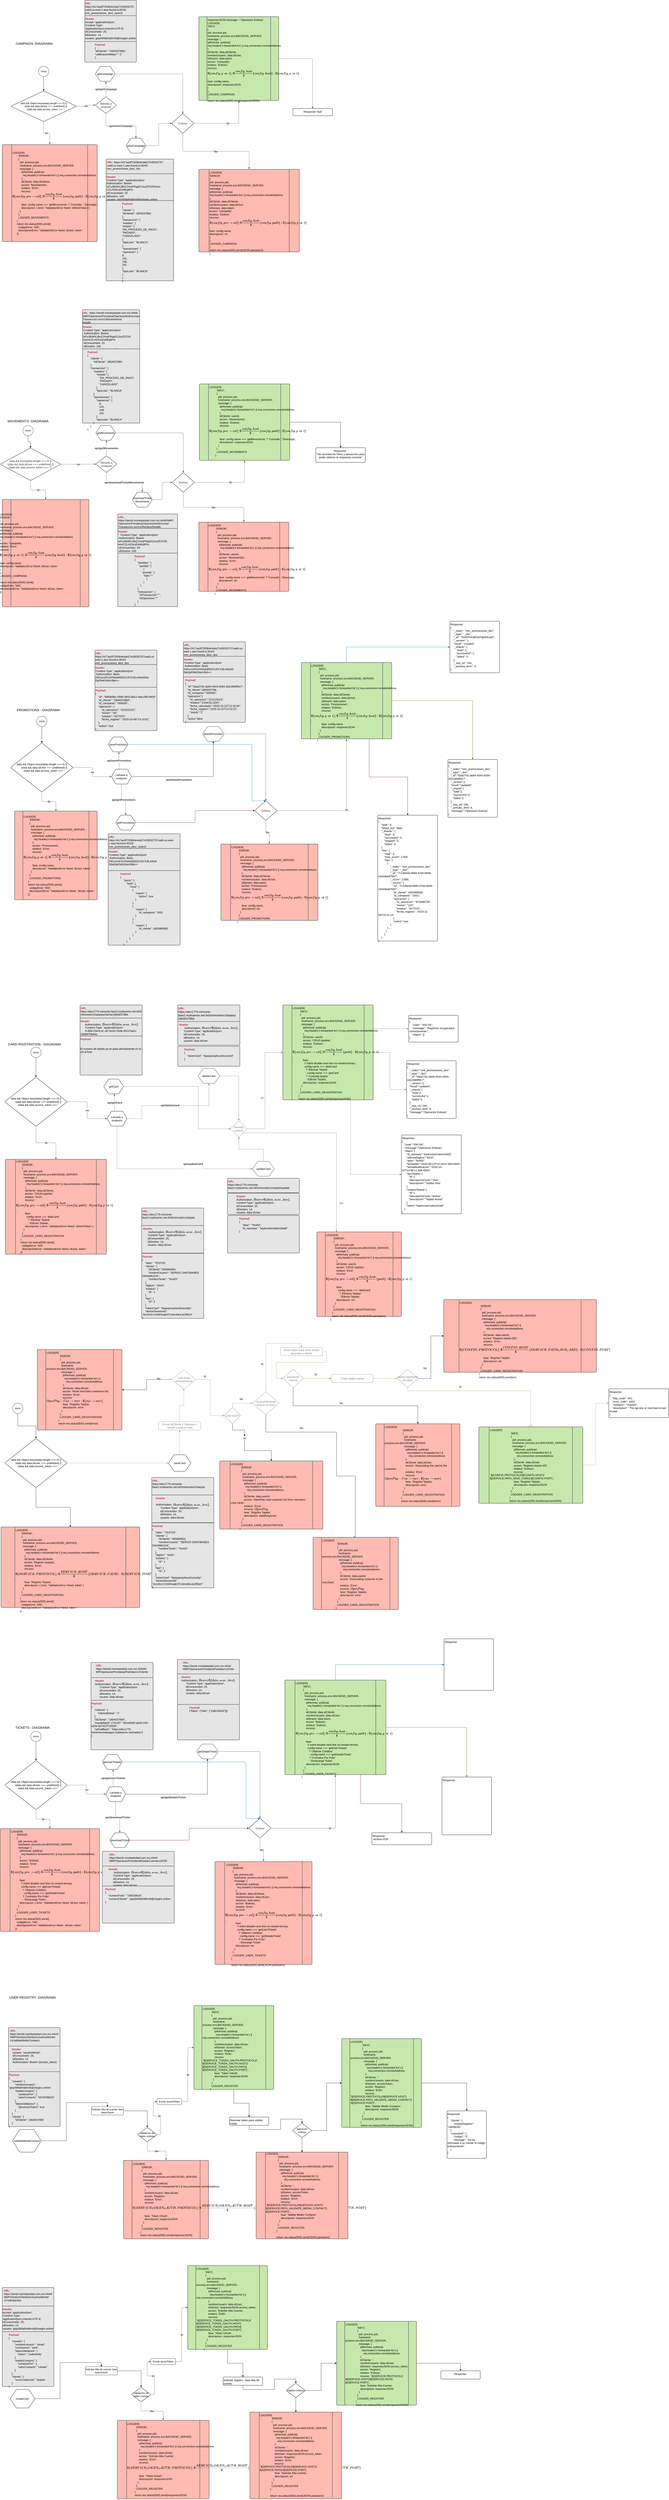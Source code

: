 <mxfile version="13.8.1" type="github">
  <diagram id="3y62xVAeNRqI33waL2Ug" name="Page-1">
    <mxGraphModel dx="1730" dy="-202" grid="1" gridSize="10" guides="1" tooltips="1" connect="1" arrows="1" fold="1" page="1" pageScale="1" pageWidth="827" pageHeight="1169" math="0" shadow="0">
      <root>
        <mxCell id="0" />
        <mxCell id="1" parent="0" />
        <UserObject label="saveCampaign" lucidchartObjectId="FheHEQBCdsh4" id="Yva_PYabZO9aCwLN1SX4-1">
          <mxCell style="html=1;whiteSpace=wrap;shape=hexagon;perimeter=hexagonPerimeter2;whiteSpace=wrap;fontSize=13;fontColor=#000000;spacing=3;strokeColor=#5e5e5e;strokeOpacity=100;rounded=1;absoluteArcSize=1;arcSize=7.2;strokeWidth=2;" parent="1" vertex="1" zOrder="47">
            <mxGeometry x="630" y="1879" width="96" height="72" as="geometry" />
          </mxCell>
        </UserObject>
        <UserObject label="&lt;div style=&quot;text-align: center ; font-size: 12px&quot;&gt;&lt;div&gt;data &amp;amp;&amp;amp; Object.keys(data).length === 0) ||&lt;/div&gt;&lt;div&gt;&amp;nbsp; &amp;nbsp; &amp;nbsp; (data &amp;amp;&amp;amp; data.idUser === undefined) ||&lt;/div&gt;&lt;div&gt;&amp;nbsp; &amp;nbsp; &amp;nbsp; (data &amp;amp;&amp;amp; data.access_token === &#39;&#39;&lt;/div&gt;&lt;/div&gt;" lucidchartObjectId="FheH1cczlGUl" id="Yva_PYabZO9aCwLN1SX4-2">
          <mxCell style="html=1;whiteSpace=wrap;rhombus;whiteSpace=wrap;spacing=3;strokeColor=#5e5e5e;strokeOpacity=100;rounded=1;absoluteArcSize=1;arcSize=7.2;strokeWidth=2;fontSize=13;" parent="1" vertex="1" zOrder="49">
            <mxGeometry x="71" y="1650" width="319" height="148" as="geometry" />
          </mxCell>
        </UserObject>
        <UserObject label="" lucidchartObjectId="FheHM~QLsTXz" id="Yva_PYabZO9aCwLN1SX4-3">
          <mxCell style="html=1;jettySize=18;whiteSpace=wrap;strokeColor=#5E5E5E;rounded=1;arcSize=12;edgeStyle=orthogonalEdgeStyle;startArrow=none;;endArrow=block;endFill=1;;exitX=0.5;exitY=0.998;exitPerimeter=0;entryX=0.5;entryY=-0.003;entryPerimeter=0;fontSize=13;" parent="1" source="Yva_PYabZO9aCwLN1SX4-2" target="Yva_PYabZO9aCwLN1SX4-5" edge="1">
            <mxGeometry width="100" height="100" relative="1" as="geometry">
              <Array as="points" />
            </mxGeometry>
          </mxCell>
        </UserObject>
        <mxCell id="Yva_PYabZO9aCwLN1SX4-4" value="Sí" style="text;html=1;resizable=0;labelBackgroundColor=#ffffff;align=center;verticalAlign=middle;fontStyle=1;fontColor=#333333;;fontSize=13;" parent="Yva_PYabZO9aCwLN1SX4-3" vertex="1">
          <mxGeometry relative="1" as="geometry" />
        </mxCell>
        <UserObject label="&lt;div style=&quot;font-size: 13px&quot;&gt;&lt;div style=&quot;font-size: 13px&quot;&gt;LOGGER(&lt;/div&gt;&lt;div style=&quot;font-size: 13px&quot;&gt;&amp;nbsp; &amp;nbsp; &amp;nbsp; &amp;nbsp; &#39;ERROR&#39;,&lt;/div&gt;&lt;div style=&quot;font-size: 13px&quot;&gt;&amp;nbsp; &amp;nbsp; &amp;nbsp; &amp;nbsp; {&lt;/div&gt;&lt;div style=&quot;font-size: 13px&quot;&gt;&amp;nbsp; &amp;nbsp; &amp;nbsp; &amp;nbsp; &amp;nbsp; pid: process.pid,&lt;/div&gt;&lt;div style=&quot;font-size: 13px&quot;&gt;&amp;nbsp; &amp;nbsp; &amp;nbsp; &amp;nbsp; &amp;nbsp; hostname: process.env.BACKEND_SERVER,&lt;/div&gt;&lt;div style=&quot;font-size: 13px&quot;&gt;&amp;nbsp; &amp;nbsp; &amp;nbsp; &amp;nbsp; &amp;nbsp; message: {&lt;/div&gt;&lt;div style=&quot;font-size: 13px&quot;&gt;&amp;nbsp; &amp;nbsp; &amp;nbsp; &amp;nbsp; &amp;nbsp; &amp;nbsp; ipRemota: publicIp(&lt;/div&gt;&lt;div style=&quot;font-size: 13px&quot;&gt;&amp;nbsp; &amp;nbsp; &amp;nbsp; &amp;nbsp; &amp;nbsp; &amp;nbsp; &amp;nbsp; req.header(&#39;x-forwarded-for&#39;) || req.connection.remoteAddress&lt;/div&gt;&lt;div style=&quot;font-size: 13px&quot;&gt;&amp;nbsp; &amp;nbsp; &amp;nbsp; &amp;nbsp; &amp;nbsp; &amp;nbsp; ),&lt;/div&gt;&lt;div style=&quot;font-size: 13px&quot;&gt;&amp;nbsp; &amp;nbsp; &amp;nbsp; &amp;nbsp; &amp;nbsp; &amp;nbsp; idCliente: data.idCliente,&lt;/div&gt;&lt;div style=&quot;font-size: 13px&quot;&gt;&amp;nbsp; &amp;nbsp; &amp;nbsp; &amp;nbsp; &amp;nbsp; &amp;nbsp; accion: &#39;Movimientos&#39;,&lt;/div&gt;&lt;div style=&quot;font-size: 13px&quot;&gt;&amp;nbsp; &amp;nbsp; &amp;nbsp; &amp;nbsp; &amp;nbsp; &amp;nbsp; estatus: &#39;Error&#39;,&lt;/div&gt;&lt;div style=&quot;font-size: 13px&quot;&gt;&amp;nbsp; &amp;nbsp; &amp;nbsp; &amp;nbsp; &amp;nbsp; &amp;nbsp; recurso: `${config.protocol}//${config.host}/${config.path}:${config.port}`,&lt;/div&gt;&lt;div style=&quot;font-size: 13px&quot;&gt;&amp;nbsp; &amp;nbsp; &amp;nbsp; &amp;nbsp; &amp;nbsp; &amp;nbsp; fase: config.name === &#39;getMovements&#39; ? &#39;Consulta&#39; : &#39;Descarga&#39;,&lt;/div&gt;&lt;div style=&quot;font-size: 13px&quot;&gt;&amp;nbsp; &amp;nbsp; &amp;nbsp; &amp;nbsp; &amp;nbsp; &amp;nbsp; descripcion: { error: &#39;ValidationError Need: refreshToken&#39; }&lt;/div&gt;&lt;div style=&quot;font-size: 13px&quot;&gt;&amp;nbsp; &amp;nbsp; &amp;nbsp; &amp;nbsp; &amp;nbsp; }&lt;/div&gt;&lt;div style=&quot;font-size: 13px&quot;&gt;&amp;nbsp; &amp;nbsp; &amp;nbsp; &amp;nbsp; },&lt;/div&gt;&lt;div style=&quot;font-size: 13px&quot;&gt;&amp;nbsp; &amp;nbsp; &amp;nbsp; &amp;nbsp; LOGGER_MOVEMENTS&lt;/div&gt;&lt;div style=&quot;font-size: 13px&quot;&gt;&amp;nbsp; &amp;nbsp; &amp;nbsp; )&lt;/div&gt;&lt;div style=&quot;font-size: 13px&quot;&gt;&amp;nbsp; &amp;nbsp; &amp;nbsp; return res.status(500).send({&lt;/div&gt;&lt;div style=&quot;font-size: 13px&quot;&gt;&amp;nbsp; &amp;nbsp; &amp;nbsp; &amp;nbsp; codigoError: &#39;500&#39;,&lt;/div&gt;&lt;div style=&quot;font-size: 13px&quot;&gt;&amp;nbsp; &amp;nbsp; &amp;nbsp; &amp;nbsp; descripcionError: &#39;ValidationError Need: idUser, token &#39;&lt;/div&gt;&lt;div style=&quot;font-size: 13px&quot;&gt;&amp;nbsp; &amp;nbsp; &amp;nbsp; })&lt;/div&gt;&lt;/div&gt;" lucidchartObjectId="FheHXMUjOUy~" id="Yva_PYabZO9aCwLN1SX4-5">
          <mxCell style="html=1;whiteSpace=wrap;shape=process;whiteSpace=wrap;spacing=3;verticalAlign=middle;strokeColor=#5e5e5e;strokeOpacity=100;fillOpacity=100;rounded=1;absoluteArcSize=1;arcSize=7.2;fillColor=#ffbbb1;strokeWidth=2;fontSize=13;align=left;" parent="1" vertex="1" zOrder="51">
            <mxGeometry x="30" y="1910" width="460" height="470" as="geometry" />
          </mxCell>
        </UserObject>
        <UserObject label="" lucidchartObjectId="FheHou3gOYjA" id="Yva_PYabZO9aCwLN1SX4-6">
          <mxCell style="html=1;jettySize=18;whiteSpace=wrap;fontSize=13;fontColor=#333333;fontStyle=1;align=center;strokeColor=#5E5E5E;rounded=1;arcSize=12;edgeStyle=orthogonalEdgeStyle;startArrow=none;;endArrow=block;endFill=1;;exitX=0.996;exitY=0.5;exitPerimeter=0;entryX=0.008;entryY=0.5;entryPerimeter=0;" parent="1" source="Yva_PYabZO9aCwLN1SX4-2" target="Yva_PYabZO9aCwLN1SX4-15" edge="1">
            <mxGeometry width="100" height="100" relative="1" as="geometry">
              <Array as="points" />
            </mxGeometry>
          </mxCell>
        </UserObject>
        <mxCell id="Yva_PYabZO9aCwLN1SX4-7" value="no" style="text;html=1;resizable=0;labelBackgroundColor=#ffffff;align=center;verticalAlign=middle;fontStyle=1;fontColor=#333333;;fontSize=13;" parent="Yva_PYabZO9aCwLN1SX4-6" vertex="1">
          <mxGeometry relative="1" as="geometry" />
        </mxCell>
        <UserObject label="Exitoso" lucidchartObjectId="FheH5-6BccWg" id="Yva_PYabZO9aCwLN1SX4-8">
          <mxCell style="html=1;whiteSpace=wrap;rhombus;whiteSpace=wrap;fontSize=13;fontColor=#333333;align=center;spacing=3;strokeColor=#5e5e5e;strokeOpacity=100;rounded=1;absoluteArcSize=1;arcSize=7.2;strokeWidth=2;" parent="1" vertex="1" zOrder="58">
            <mxGeometry x="851" y="1759" width="108" height="96" as="geometry" />
          </mxCell>
        </UserObject>
        <UserObject label="&lt;div style=&quot;font-size: 13px&quot;&gt;&lt;span style=&quot;font-size: 13px ; color: rgb(0 , 0 , 0)&quot;&gt; responseJSON.message = &#39;Operacion Exitosa&#39;&lt;br&gt;&lt;/span&gt;&lt;/div&gt;&lt;div style=&quot;font-size: 13px&quot;&gt;&lt;span style=&quot;font-size: 13px ; color: rgb(0 , 0 , 0)&quot;&gt;        LOGGER(&lt;br&gt;&lt;/span&gt;&lt;/div&gt;&lt;div style=&quot;font-size: 13px&quot;&gt;&lt;span style=&quot;font-size: 13px ; color: rgb(0 , 0 , 0)&quot;&gt;          &#39;INFO&#39;,&lt;br&gt;&lt;/span&gt;&lt;/div&gt;&lt;div style=&quot;font-size: 13px&quot;&gt;&lt;span style=&quot;font-size: 13px ; color: rgb(0 , 0 , 0)&quot;&gt;          {&lt;br&gt;&lt;/span&gt;&lt;/div&gt;&lt;div style=&quot;font-size: 13px&quot;&gt;&lt;span style=&quot;font-size: 13px ; color: rgb(0 , 0 , 0)&quot;&gt;            pid: process.pid,&lt;br&gt;&lt;/span&gt;&lt;/div&gt;&lt;div style=&quot;font-size: 13px&quot;&gt;&lt;span style=&quot;font-size: 13px ; color: rgb(0 , 0 , 0)&quot;&gt;            hostname: process.env.BACKEND_SERVER,&lt;br&gt;&lt;/span&gt;&lt;/div&gt;&lt;div style=&quot;font-size: 13px&quot;&gt;&lt;span style=&quot;font-size: 13px ; color: rgb(0 , 0 , 0)&quot;&gt;            message: {&lt;br&gt;&lt;/span&gt;&lt;/div&gt;&lt;div style=&quot;font-size: 13px&quot;&gt;&lt;span style=&quot;font-size: 13px ; color: rgb(0 , 0 , 0)&quot;&gt;              ipRemota: publicIp(&lt;br&gt;&lt;/span&gt;&lt;/div&gt;&lt;div style=&quot;font-size: 13px&quot;&gt;&lt;span style=&quot;font-size: 13px ; color: rgb(0 , 0 , 0)&quot;&gt;                req.header(&#39;x-forwarded-for&#39;) || req.connection.remoteAddress&lt;br&gt;&lt;/span&gt;&lt;/div&gt;&lt;div style=&quot;font-size: 13px&quot;&gt;&lt;span style=&quot;font-size: 13px ; color: rgb(0 , 0 , 0)&quot;&gt;              ),&lt;br&gt;&lt;/span&gt;&lt;/div&gt;&lt;div style=&quot;font-size: 13px&quot;&gt;&lt;span style=&quot;font-size: 13px ; color: rgb(0 , 0 , 0)&quot;&gt;              idCliente: data.idCliente,&lt;br&gt;&lt;/span&gt;&lt;/div&gt;&lt;div style=&quot;font-size: 13px&quot;&gt;&lt;span style=&quot;font-size: 13px ; color: rgb(0 , 0 , 0)&quot;&gt;              nombreUsuario: data.idUser,&lt;br&gt;&lt;/span&gt;&lt;/div&gt;&lt;div style=&quot;font-size: 13px&quot;&gt;&lt;span style=&quot;font-size: 13px ; color: rgb(0 , 0 , 0)&quot;&gt;              idSesion: data.token,&lt;br&gt;&lt;/span&gt;&lt;/div&gt;&lt;div style=&quot;font-size: 13px&quot;&gt;&lt;span style=&quot;font-size: 13px ; color: rgb(0 , 0 , 0)&quot;&gt;              accion: &#39;Campaña&#39;,&lt;br&gt;&lt;/span&gt;&lt;/div&gt;&lt;div style=&quot;font-size: 13px&quot;&gt;&lt;span style=&quot;font-size: 13px ; color: rgb(0 , 0 , 0)&quot;&gt;              estatus: &#39;Exitoso&#39;,&lt;br&gt;&lt;/span&gt;&lt;/div&gt;&lt;div style=&quot;font-size: 13px&quot;&gt;&lt;span style=&quot;font-size: 13px ; color: rgb(0 , 0 , 0)&quot;&gt;              recurso: `${config.port}//${config.host}/${config.host}:${config.port}`,&lt;br&gt;&lt;/span&gt;&lt;/div&gt;&lt;div style=&quot;font-size: 13px&quot;&gt;&lt;span style=&quot;font-size: 13px ; color: rgb(0 , 0 , 0)&quot;&gt;              fase: config.name,&lt;br&gt;&lt;/span&gt;&lt;/div&gt;&lt;div style=&quot;font-size: 13px&quot;&gt;&lt;span style=&quot;font-size: 13px ; color: rgb(0 , 0 , 0)&quot;&gt;              descripcion: responseJSON&lt;br&gt;&lt;/span&gt;&lt;/div&gt;&lt;div style=&quot;font-size: 13px&quot;&gt;&lt;span style=&quot;font-size: 13px ; color: rgb(0 , 0 , 0)&quot;&gt;            }&lt;br&gt;&lt;/span&gt;&lt;/div&gt;&lt;div style=&quot;font-size: 13px&quot;&gt;&lt;span style=&quot;font-size: 13px ; color: rgb(0 , 0 , 0)&quot;&gt;          },&lt;br&gt;&lt;/span&gt;&lt;/div&gt;&lt;div style=&quot;font-size: 13px&quot;&gt;&lt;span style=&quot;font-size: 13px ; color: rgb(0 , 0 , 0)&quot;&gt;          LOGGER_CAMPAIGN&lt;br&gt;&lt;/span&gt;&lt;/div&gt;&lt;div style=&quot;font-size: 13px&quot;&gt;&lt;span style=&quot;font-size: 13px ; color: rgb(0 , 0 , 0)&quot;&gt;        )&lt;br&gt;&lt;/span&gt;&lt;/div&gt;&lt;div style=&quot;font-size: 13px&quot;&gt;&lt;span style=&quot;font-size: 13px ; color: rgb(0 , 0 , 0)&quot;&gt;        return res.status(200).send(responseJSON)&lt;/span&gt;&lt;/div&gt;" lucidchartObjectId="FheHkomjUrPZ" id="Yva_PYabZO9aCwLN1SX4-9">
          <mxCell style="html=1;whiteSpace=wrap;shape=process;whiteSpace=wrap;spacing=3;verticalAlign=top;strokeColor=#5e5e5e;strokeOpacity=100;fillOpacity=100;rounded=1;absoluteArcSize=1;arcSize=7.2;fillColor=#c7e8ac;strokeWidth=2;fontSize=13;align=left;" parent="1" vertex="1" zOrder="62">
            <mxGeometry x="983" y="1290" width="387" height="406" as="geometry" />
          </mxCell>
        </UserObject>
        <UserObject label="&lt;div style=&quot;font-size: 13px&quot;&gt;&lt;span style=&quot;font-size: 13px ; color: rgb(0 , 0 , 0)&quot;&gt; LOGGER(&lt;br&gt;&lt;/span&gt;&lt;/div&gt;&lt;div style=&quot;font-size: 13px&quot;&gt;&lt;span style=&quot;font-size: 13px ; color: rgb(0 , 0 , 0)&quot;&gt;          &#39;ERROR&#39;,&lt;br&gt;&lt;/span&gt;&lt;/div&gt;&lt;div style=&quot;font-size: 13px&quot;&gt;&lt;span style=&quot;font-size: 13px ; color: rgb(0 , 0 , 0)&quot;&gt;          {&lt;br&gt;&lt;/span&gt;&lt;/div&gt;&lt;div style=&quot;font-size: 13px&quot;&gt;&lt;span style=&quot;font-size: 13px ; color: rgb(0 , 0 , 0)&quot;&gt;            pid: process.pid,&lt;br&gt;&lt;/span&gt;&lt;/div&gt;&lt;div style=&quot;font-size: 13px&quot;&gt;&lt;span style=&quot;font-size: 13px ; color: rgb(0 , 0 , 0)&quot;&gt;            hostname: process.env.BACKEND_SERVER,&lt;br&gt;&lt;/span&gt;&lt;/div&gt;&lt;div style=&quot;font-size: 13px&quot;&gt;&lt;span style=&quot;font-size: 13px ; color: rgb(0 , 0 , 0)&quot;&gt;            message: {&lt;br&gt;&lt;/span&gt;&lt;/div&gt;&lt;div style=&quot;font-size: 13px&quot;&gt;&lt;span style=&quot;font-size: 13px ; color: rgb(0 , 0 , 0)&quot;&gt;              ipRemota: publicIp(&lt;br&gt;&lt;/span&gt;&lt;/div&gt;&lt;div style=&quot;font-size: 13px&quot;&gt;&lt;span style=&quot;font-size: 13px ; color: rgb(0 , 0 , 0)&quot;&gt;                req.header(&#39;x-forwarded-for&#39;) || req.connection.remoteAddress&lt;br&gt;&lt;/span&gt;&lt;/div&gt;&lt;div style=&quot;font-size: 13px&quot;&gt;&lt;span style=&quot;font-size: 13px ; color: rgb(0 , 0 , 0)&quot;&gt;              ),&lt;br&gt;&lt;/span&gt;&lt;/div&gt;&lt;div style=&quot;font-size: 13px&quot;&gt;&lt;span style=&quot;font-size: 13px ; color: rgb(0 , 0 , 0)&quot;&gt;              idCliente: data.idCliente,&lt;br&gt;&lt;/span&gt;&lt;/div&gt;&lt;div style=&quot;font-size: 13px&quot;&gt;&lt;span style=&quot;font-size: 13px ; color: rgb(0 , 0 , 0)&quot;&gt;              nombreUsuario: data.idUser,&lt;br&gt;&lt;/span&gt;&lt;/div&gt;&lt;div style=&quot;font-size: 13px&quot;&gt;&lt;span style=&quot;font-size: 13px ; color: rgb(0 , 0 , 0)&quot;&gt;              idSesion: data.token,&lt;br&gt;&lt;/span&gt;&lt;/div&gt;&lt;div style=&quot;font-size: 13px&quot;&gt;&lt;span style=&quot;font-size: 13px ; color: rgb(0 , 0 , 0)&quot;&gt;              accion: &#39;Campaña&#39;,&lt;br&gt;&lt;/span&gt;&lt;/div&gt;&lt;div style=&quot;font-size: 13px&quot;&gt;&lt;span style=&quot;font-size: 13px ; color: rgb(0 , 0 , 0)&quot;&gt;              estatus: &#39;Exitoso&#39;,&lt;br&gt;&lt;/span&gt;&lt;/div&gt;&lt;div style=&quot;font-size: 13px&quot;&gt;&lt;span style=&quot;font-size: 13px ; color: rgb(0 , 0 , 0)&quot;&gt;              recurso: `${config.protocol}//${config.host}/${config.path}:${config.port}`,&lt;br&gt;&lt;/span&gt;&lt;/div&gt;&lt;div style=&quot;font-size: 13px&quot;&gt;&lt;span style=&quot;font-size: 13px ; color: rgb(0 , 0 , 0)&quot;&gt;              fase: config.name,&lt;br&gt;&lt;/span&gt;&lt;/div&gt;&lt;div style=&quot;font-size: 13px&quot;&gt;&lt;span style=&quot;font-size: 13px ; color: rgb(0 , 0 , 0)&quot;&gt;              descripcion: err&lt;br&gt;&lt;/span&gt;&lt;/div&gt;&lt;div style=&quot;font-size: 13px&quot;&gt;&lt;span style=&quot;font-size: 13px ; color: rgb(0 , 0 , 0)&quot;&gt;            }&lt;br&gt;&lt;/span&gt;&lt;/div&gt;&lt;div style=&quot;font-size: 13px&quot;&gt;&lt;span style=&quot;font-size: 13px ; color: rgb(0 , 0 , 0)&quot;&gt;          },&lt;br&gt;&lt;/span&gt;&lt;/div&gt;&lt;div style=&quot;font-size: 13px&quot;&gt;&lt;span style=&quot;font-size: 13px ; color: rgb(0 , 0 , 0)&quot;&gt;          LOGGER_CAMPAIGN&lt;br&gt;&lt;/span&gt;&lt;/div&gt;&lt;div style=&quot;font-size: 13px&quot;&gt;&lt;span style=&quot;font-size: 13px ; color: rgb(0 , 0 , 0)&quot;&gt;        )&lt;br&gt;&lt;/span&gt;&lt;/div&gt;&lt;div style=&quot;font-size: 13px&quot;&gt;&lt;span style=&quot;font-size: 13px ; color: rgb(0 , 0 , 0)&quot;&gt;        return res.status(500).send(JSON.parse(err))&lt;br&gt;&lt;/span&gt;&lt;/div&gt;&lt;div style=&quot;font-size: 13px&quot;&gt;&lt;span style=&quot;font-size: 13px ; color: rgb(0 , 0 , 0)&quot;&gt;      }&lt;/span&gt;&lt;/div&gt;" lucidchartObjectId="FheH_dg~gPG1" id="Yva_PYabZO9aCwLN1SX4-10">
          <mxCell style="html=1;whiteSpace=wrap;shape=process;whiteSpace=wrap;spacing=3;verticalAlign=top;strokeColor=#5e5e5e;strokeOpacity=100;fillOpacity=100;rounded=1;absoluteArcSize=1;arcSize=7.2;fillColor=#ffbbb1;strokeWidth=2;fontSize=13;align=left;" parent="1" vertex="1" zOrder="63">
            <mxGeometry x="983" y="2030" width="487" height="400" as="geometry" />
          </mxCell>
        </UserObject>
        <UserObject label="" lucidchartObjectId="FheHOwsUk1Yf" id="Yva_PYabZO9aCwLN1SX4-11">
          <mxCell style="html=1;jettySize=18;whiteSpace=wrap;fontSize=13;fontColor=#333333;fontStyle=1;align=center;strokeColor=#5E5E5E;rounded=1;arcSize=12;edgeStyle=orthogonalEdgeStyle;startArrow=none;;endArrow=block;endFill=1;;exitX=0.5;exitY=0.994;exitPerimeter=0;entryX=0.5;entryY=-0.003;entryPerimeter=0;" parent="1" source="Yva_PYabZO9aCwLN1SX4-8" target="Yva_PYabZO9aCwLN1SX4-10" edge="1">
            <mxGeometry width="100" height="100" relative="1" as="geometry">
              <Array as="points" />
            </mxGeometry>
          </mxCell>
        </UserObject>
        <mxCell id="Yva_PYabZO9aCwLN1SX4-12" value="No" style="text;html=1;resizable=0;labelBackgroundColor=#ffffff;align=center;verticalAlign=middle;fontStyle=1;fontColor=#333333;;fontSize=13;" parent="Yva_PYabZO9aCwLN1SX4-11" vertex="1">
          <mxGeometry relative="1" as="geometry" />
        </mxCell>
        <UserObject label="&lt;div style=&quot;text-align: left; font-size: 13px;&quot;&gt;&lt;font style=&quot;font-size: 13px;&quot;&gt;Response: Null&lt;/font&gt;&lt;/div&gt;&lt;div style=&quot;text-align: left; font-size: 13px;&quot;&gt;&lt;/div&gt;" lucidchartObjectId="FheHwJTHAw6u" id="Yva_PYabZO9aCwLN1SX4-13">
          <mxCell style="html=1;whiteSpace=wrap;;whiteSpace=wrap;spacing=3;verticalAlign=top;strokeColor=#5e5e5e;strokeOpacity=100;rounded=1;absoluteArcSize=1;arcSize=7.2;strokeWidth=2;fontSize=13;" parent="1" vertex="1" zOrder="69">
            <mxGeometry x="1439" y="1735" width="191" height="35" as="geometry" />
          </mxCell>
        </UserObject>
        <UserObject label="getCampaign" lucidchartObjectId="NafHmFh6Zc9_" id="Yva_PYabZO9aCwLN1SX4-14">
          <mxCell style="html=1;whiteSpace=wrap;shape=hexagon;perimeter=hexagonPerimeter2;whiteSpace=wrap;fontSize=13;fontColor=#000000;spacing=3;strokeColor=#5e5e5e;strokeOpacity=100;rounded=1;absoluteArcSize=1;arcSize=7.2;strokeWidth=2;" parent="1" vertex="1" zOrder="83">
            <mxGeometry x="481" y="1531" width="96" height="72" as="geometry" />
          </mxCell>
        </UserObject>
        <UserObject label="llamada a endpoint" lucidchartObjectId="2WfH.eukvCqa" id="Yva_PYabZO9aCwLN1SX4-15">
          <mxCell style="html=1;whiteSpace=wrap;rhombus;whiteSpace=wrap;fontSize=13;fontColor=#333333;align=center;spacing=3;strokeColor=#5e5e5e;strokeOpacity=100;rounded=1;absoluteArcSize=1;arcSize=7.2;strokeWidth=2;" parent="1" vertex="1" zOrder="84">
            <mxGeometry x="481" y="1678" width="103" height="81" as="geometry" />
          </mxCell>
        </UserObject>
        <UserObject label="" lucidchartObjectId="EZfH.cGEjq3c" id="Yva_PYabZO9aCwLN1SX4-16">
          <mxCell style="html=1;jettySize=18;whiteSpace=wrap;fontSize=13;fontColor=#333333;fontStyle=1;align=center;strokeColor=#5E5E5E;rounded=1;arcSize=12;edgeStyle=orthogonalEdgeStyle;startArrow=none;;endArrow=block;endFill=1;;exitX=0.5;exitY=0.005;exitPerimeter=0;entryX=0.539;entryY=1.013;entryPerimeter=0;" parent="1" source="Yva_PYabZO9aCwLN1SX4-15" target="Yva_PYabZO9aCwLN1SX4-14" edge="1">
            <mxGeometry width="100" height="100" relative="1" as="geometry">
              <Array as="points" />
            </mxGeometry>
          </mxCell>
        </UserObject>
        <mxCell id="Yva_PYabZO9aCwLN1SX4-17" value="api/getCampaign" style="text;html=1;resizable=0;labelBackgroundColor=#ffffff;align=center;verticalAlign=middle;fontStyle=1;fontColor=#333333;;fontSize=13;" parent="Yva_PYabZO9aCwLN1SX4-16" vertex="1">
          <mxGeometry relative="1" as="geometry" />
        </mxCell>
        <UserObject label="" lucidchartObjectId="HZfHUyaufXkK" id="Yva_PYabZO9aCwLN1SX4-18">
          <mxCell style="html=1;jettySize=18;whiteSpace=wrap;fontSize=13;fontColor=#333333;fontStyle=1;align=center;strokeColor=#5E5E5E;rounded=1;arcSize=12;edgeStyle=orthogonalEdgeStyle;startArrow=none;;endArrow=block;endFill=1;;exitX=0.5;exitY=0.995;exitPerimeter=0;entryX=0.5;entryY=-0.013;entryPerimeter=0;" parent="1" source="Yva_PYabZO9aCwLN1SX4-15" target="Yva_PYabZO9aCwLN1SX4-1" edge="1">
            <mxGeometry width="100" height="100" relative="1" as="geometry">
              <Array as="points" />
            </mxGeometry>
          </mxCell>
        </UserObject>
        <mxCell id="Yva_PYabZO9aCwLN1SX4-19" value="api/saveCampaign" style="text;html=1;resizable=0;labelBackgroundColor=#ffffff;align=center;verticalAlign=middle;fontStyle=1;fontColor=#333333;;fontSize=13;" parent="Yva_PYabZO9aCwLN1SX4-18" vertex="1">
          <mxGeometry relative="1" as="geometry" />
        </mxCell>
        <mxCell id="Yva_PYabZO9aCwLN1SX4-20" value="" style="group;dropTarget=0;fontSize=13;" parent="1" vertex="1">
          <mxGeometry x="430" y="1210" width="250" height="300" as="geometry" />
        </mxCell>
        <UserObject label="&lt;div style=&quot;text-align: left ; font-size: 13px&quot;&gt;&lt;span style=&quot;font-size: 13px ; color: rgb(201 , 45 , 57) ; font-weight: bold&quot;&gt;Header&lt;/span&gt;&lt;/div&gt;&lt;div style=&quot;text-align: left ; font-size: 13px&quot;&gt;&lt;span style=&quot;font-size: 13px ; color: rgb(0 , 0 , 0)&quot;&gt;Accept: &#39;application/json&#39;,&lt;br&gt;&lt;/span&gt;&lt;/div&gt;&lt;div style=&quot;text-align: left ; font-size: 13px&quot;&gt;&lt;span style=&quot;font-size: 13px ; color: rgb(0 , 0 , 0)&quot;&gt; &#39;Content-Type&#39;: &#39;application/json;charset=UTF-8&#39;,&lt;br&gt;&lt;/span&gt;&lt;/div&gt;&lt;div style=&quot;text-align: left ; font-size: 13px&quot;&gt;&lt;span style=&quot;font-size: 13px ; color: rgb(0 , 0 , 0)&quot;&gt; idConsumidor: 25,&lt;br&gt;&lt;/span&gt;&lt;/div&gt;&lt;div style=&quot;text-align: left ; font-size: 13px&quot;&gt;&lt;span style=&quot;font-size: 13px ; color: rgb(0 , 0 , 0)&quot;&gt; idDestino: 14,&lt;br&gt;&lt;/span&gt;&lt;/div&gt;&lt;div style=&quot;text-align: left ; font-size: 13px&quot;&gt;&lt;span style=&quot;font-size: 13px ; color: rgb(0 , 0 , 0)&quot;&gt; usuario: gtqxhthfafmldtrmlt@niwghx.online &lt;br&gt;&lt;/span&gt;&lt;/div&gt;&lt;div style=&quot;text-align: left ; font-size: 13px&quot;&gt;&lt;span style=&quot;font-size: 13px ; color: rgb(0 , 0 , 0)&quot;&gt;&lt;br&gt;&lt;/span&gt;&lt;/div&gt;&lt;div style=&quot;text-align: left ; font-size: 13px&quot;&gt;&lt;/div&gt;" lucidchartObjectId="b2fHpSifme5C" id="Yva_PYabZO9aCwLN1SX4-21">
          <mxCell style="html=1;whiteSpace=wrap;;whiteSpace=wrap;spacing=3;verticalAlign=top;strokeColor=#5e5e5e;strokeOpacity=100;fillOpacity=100;rounded=1;absoluteArcSize=1;arcSize=7.2;fillColor=#e5e5e5;strokeWidth=2;fontSize=13;" parent="Yva_PYabZO9aCwLN1SX4-20" vertex="1" zOrder="87">
            <mxGeometry y="75.0" width="250.0" height="147.581" as="geometry" />
          </mxCell>
        </UserObject>
        <UserObject label="&lt;div style=&quot;text-align: left; font-size: 13px;&quot;&gt;&lt;span style=&quot;font-size: 13px; color: rgb(201, 45, 57); font-weight: bold;&quot;&gt;Payload&lt;/span&gt;&lt;span style=&quot;font-size: 13px; color: rgb(0, 0, 0);&quot;&gt;&lt;br style=&quot;font-size: 13px;&quot;&gt;&lt;/span&gt;&lt;/div&gt;&lt;div style=&quot;text-align: left; font-size: 13px;&quot;&gt;&lt;span style=&quot;font-size: 13px; color: rgb(0, 0, 0);&quot;&gt;{&lt;br style=&quot;font-size: 13px;&quot;&gt;&lt;/span&gt;&lt;/div&gt;&lt;div style=&quot;text-align: left; font-size: 13px;&quot;&gt;&lt;span style=&quot;font-size: 13px; color: rgb(0, 0, 0);&quot;&gt;   &quot;idCliente&quot;: &quot;1804037884&quot;,&lt;br style=&quot;font-size: 13px;&quot;&gt;&lt;/span&gt;&lt;/div&gt;&lt;div style=&quot;text-align: left; font-size: 13px;&quot;&gt;&lt;span style=&quot;font-size: 13px; color: rgb(0, 0, 0);&quot;&gt;   &quot;calificacionMidas&quot;:&quot;-1&quot;&lt;br style=&quot;font-size: 13px;&quot;&gt;&lt;/span&gt;&lt;/div&gt;&lt;div style=&quot;text-align: left; font-size: 13px;&quot;&gt;&lt;span style=&quot;font-size: 13px; color: rgb(0, 0, 0);&quot;&gt;}&lt;br style=&quot;font-size: 13px;&quot;&gt;&lt;/span&gt;&lt;/div&gt;&lt;div style=&quot;text-align: left; font-size: 13px;&quot;&gt;&lt;/div&gt;" lucidchartObjectId="b2fHGq9EwkId" id="Yva_PYabZO9aCwLN1SX4-22">
          <mxCell style="html=1;whiteSpace=wrap;;whiteSpace=wrap;spacing=3;verticalAlign=top;strokeColor=#5e5e5e;strokeOpacity=100;fillOpacity=100;rounded=1;absoluteArcSize=1;arcSize=7.2;fillColor=#e5e5e5;strokeWidth=2;fontSize=13;" parent="Yva_PYabZO9aCwLN1SX4-20" vertex="1" zOrder="88">
            <mxGeometry y="200" width="250" height="100" as="geometry" />
          </mxCell>
        </UserObject>
        <UserObject label="&lt;div style=&quot;text-align: left; font-size: 13px;&quot;&gt;&lt;span style=&quot;font-size: 13px; color: rgb(201, 45, 57); font-weight: bold;&quot;&gt;URL&lt;/span&gt;&lt;span style=&quot;font-size: 13px; color: rgb(0, 0, 0);&quot;&gt;: &lt;/span&gt;&lt;span style=&quot;font-size: 13px; color: rgb(0, 0, 0);&quot;&gt;https://417aa3f7200b4e4ab27e35032757&#xa;&lt;/span&gt;&lt;/div&gt;&lt;div style=&quot;text-align: left; font-size: 13px;&quot;&gt;&lt;span style=&quot;font-size: 13px; color: rgb(0, 0, 0);&quot;&gt;cadd.us-east-1.aws.found.io:9243/&#xa;&lt;/span&gt;&lt;/div&gt;&lt;div style=&quot;text-align: left; font-size: 13px;&quot;&gt;&lt;span style=&quot;font-size: 13px; color: rgb(0, 0, 0);&quot;&gt;mm_promociones_dev/_search&lt;/span&gt;&lt;/div&gt;" lucidchartObjectId="b2fHP6a50O9K" id="Yva_PYabZO9aCwLN1SX4-23">
          <mxCell style="html=1;whiteSpace=wrap;;whiteSpace=wrap;spacing=3;verticalAlign=top;strokeColor=#5e5e5e;strokeOpacity=100;fillOpacity=100;rounded=1;absoluteArcSize=1;arcSize=7.2;fillColor=#e5e5e5;strokeWidth=2;fontSize=13;" parent="Yva_PYabZO9aCwLN1SX4-20" vertex="1" zOrder="89">
            <mxGeometry width="250.0" height="75.0" as="geometry" />
          </mxCell>
        </UserObject>
        <mxCell id="Yva_PYabZO9aCwLN1SX4-24" value="" style="group;dropTarget=0;fontSize=13;" parent="1" vertex="1">
          <mxGeometry x="533.5" y="1980" width="326.5" height="590" as="geometry" />
        </mxCell>
        <UserObject label="&lt;div style=&quot;text-align: left ; font-size: 13px&quot;&gt;&lt;span style=&quot;font-size: 13px ; color: rgb(201 , 45 , 57) ; font-weight: bold&quot;&gt;Header&lt;/span&gt;&lt;span style=&quot;font-size: 13px ; color: rgb(0 , 0 , 0)&quot;&gt;&lt;br&gt;&lt;/span&gt;&lt;/div&gt;&lt;div style=&quot;text-align: left ; font-size: 13px&quot;&gt;&lt;span style=&quot;font-size: 13px ; color: rgb(0 , 0 , 0)&quot;&gt;&#39;Content-Type&#39;: &#39;application/json&#39; &lt;br&gt;&lt;/span&gt;&lt;/div&gt;&lt;div style=&quot;text-align: left ; font-size: 13px&quot;&gt;&lt;span style=&quot;font-size: 13px ; color: rgb(0 , 0 , 0)&quot;&gt; Authorization: Bearer izFoJ6hiKKJ8eZJYorjFRqpD1JxxZFZV91rem&lt;br&gt;&lt;/span&gt;&lt;/div&gt;&lt;div style=&quot;text-align: left ; font-size: 13px&quot;&gt;&lt;span style=&quot;font-size: 13px ; color: rgb(0 , 0 , 0)&quot;&gt;CZLH2ScsExb8cj6Fm&lt;br&gt;&lt;/span&gt;&lt;/div&gt;&lt;div style=&quot;text-align: left ; font-size: 13px&quot;&gt;&lt;span style=&quot;font-size: 13px ; color: rgb(0 , 0 , 0)&quot;&gt; idConsumidor: 25&lt;br&gt;&lt;/span&gt;&lt;/div&gt;&lt;div style=&quot;text-align: left ; font-size: 13px&quot;&gt;&lt;span style=&quot;font-size: 13px ; color: rgb(0 , 0 , 0)&quot;&gt; idDestino: 100&lt;br&gt;&lt;/span&gt;&lt;/div&gt;&lt;div style=&quot;text-align: left ; font-size: 13px&quot;&gt;&lt;span style=&quot;font-size: 13px ; color: rgb(0 , 0 , 0)&quot;&gt; usuario: gtqxhthfafmldtrmlt@niwghx.online&lt;br&gt;&lt;/span&gt;&lt;/div&gt;&lt;div style=&quot;text-align: left ; font-size: 13px&quot;&gt;&lt;span style=&quot;font-size: 13px ; color: rgb(0 , 0 , 0)&quot;&gt;&lt;br&gt;&lt;/span&gt;&lt;/div&gt;&lt;div style=&quot;text-align: left ; font-size: 13px&quot;&gt;&lt;span style=&quot;font-size: 13px ; color: rgb(0 , 0 , 0)&quot;&gt;&lt;br&gt;&lt;/span&gt;&lt;/div&gt;&lt;div style=&quot;text-align: left ; font-size: 13px&quot;&gt;&lt;/div&gt;" lucidchartObjectId="L7fHxwdAuD0y" id="Yva_PYabZO9aCwLN1SX4-25">
          <mxCell style="html=1;whiteSpace=wrap;;whiteSpace=wrap;spacing=3;verticalAlign=top;strokeColor=#5e5e5e;strokeOpacity=100;fillOpacity=100;rounded=1;absoluteArcSize=1;arcSize=7.2;fillColor=#e5e5e5;strokeWidth=2;fontSize=13;" parent="Yva_PYabZO9aCwLN1SX4-24" vertex="1" zOrder="91">
            <mxGeometry y="71.167" width="326.5" height="168.735" as="geometry" />
          </mxCell>
        </UserObject>
        <UserObject label="&lt;div style=&quot;text-align: left ; font-size: 13px&quot;&gt;&lt;span style=&quot;font-size: 13px ; color: rgb(201 , 45 , 57) ; font-weight: bold&quot;&gt;Payload&lt;/span&gt;&lt;span style=&quot;font-size: 13px ; color: rgb(0 , 0 , 0)&quot;&gt;&lt;br&gt;&lt;/span&gt;&lt;/div&gt;&lt;div style=&quot;text-align: left ; font-size: 13px&quot;&gt;&lt;span style=&quot;font-size: 13px ; color: rgb(0 , 0 , 0)&quot;&gt;{&lt;br&gt;&lt;/span&gt;&lt;/div&gt;&lt;div style=&quot;text-align: left ; font-size: 13px&quot;&gt;&lt;span style=&quot;font-size: 13px ; color: rgb(0 , 0 , 0)&quot;&gt;    &quot;cliente&quot;: {&lt;br&gt;&lt;/span&gt;&lt;/div&gt;&lt;div style=&quot;text-align: left ; font-size: 13px&quot;&gt;&lt;span style=&quot;font-size: 13px ; color: rgb(0 , 0 , 0)&quot;&gt;        &quot;idCliente&quot;: 1804037884&lt;br&gt;&lt;/span&gt;&lt;/div&gt;&lt;div style=&quot;text-align: left ; font-size: 13px&quot;&gt;&lt;span style=&quot;font-size: 13px ; color: rgb(0 , 0 , 0)&quot;&gt;    },&lt;br&gt;&lt;/span&gt;&lt;/div&gt;&lt;div style=&quot;text-align: left ; font-size: 13px&quot;&gt;&lt;span style=&quot;font-size: 13px ; color: rgb(0 , 0 , 0)&quot;&gt;    &quot;transaccion&quot;: {&lt;br&gt;&lt;/span&gt;&lt;/div&gt;&lt;div style=&quot;text-align: left ; font-size: 13px&quot;&gt;&lt;span style=&quot;font-size: 13px ; color: rgb(0 , 0 , 0)&quot;&gt;        &quot;estados&quot;: {&lt;br&gt;&lt;/span&gt;&lt;/div&gt;&lt;div style=&quot;text-align: left ; font-size: 13px&quot;&gt;&lt;span style=&quot;font-size: 13px ; color: rgb(0 , 0 , 0)&quot;&gt;            &quot;estado&quot;: [&lt;br&gt;&lt;/span&gt;&lt;/div&gt;&lt;div style=&quot;text-align: left ; font-size: 13px&quot;&gt;&lt;span style=&quot;font-size: 13px ; color: rgb(0 , 0 , 0)&quot;&gt;                &quot;EN_PROCESO_DE_PAGO&quot;,&lt;br&gt;&lt;/span&gt;&lt;/div&gt;&lt;div style=&quot;text-align: left ; font-size: 13px&quot;&gt;&lt;span style=&quot;font-size: 13px ; color: rgb(0 , 0 , 0)&quot;&gt;                &quot;PAGADO&quot;,&lt;br&gt;&lt;/span&gt;&lt;/div&gt;&lt;div style=&quot;text-align: left ; font-size: 13px&quot;&gt;&lt;span style=&quot;font-size: 13px ; color: rgb(0 , 0 , 0)&quot;&gt;                &quot;CANCELADO&quot;&lt;br&gt;&lt;/span&gt;&lt;/div&gt;&lt;div style=&quot;text-align: left ; font-size: 13px&quot;&gt;&lt;span style=&quot;font-size: 13px ; color: rgb(0 , 0 , 0)&quot;&gt;            ],&lt;br&gt;&lt;/span&gt;&lt;/div&gt;&lt;div style=&quot;text-align: left ; font-size: 13px&quot;&gt;&lt;span style=&quot;font-size: 13px ; color: rgb(0 , 0 , 0)&quot;&gt;            &quot;tipoLista&quot;: &quot;BLANCA&quot;&lt;br&gt;&lt;/span&gt;&lt;/div&gt;&lt;div style=&quot;text-align: left ; font-size: 13px&quot;&gt;&lt;span style=&quot;font-size: 13px ; color: rgb(0 , 0 , 0)&quot;&gt;        },&lt;br&gt;&lt;/span&gt;&lt;/div&gt;&lt;div style=&quot;text-align: left ; font-size: 13px&quot;&gt;&lt;span style=&quot;font-size: 13px ; color: rgb(0 , 0 , 0)&quot;&gt;        &quot;operaciones&quot;: {&lt;br&gt;&lt;/span&gt;&lt;/div&gt;&lt;div style=&quot;text-align: left ; font-size: 13px&quot;&gt;&lt;span style=&quot;font-size: 13px ; color: rgb(0 , 0 , 0)&quot;&gt;            &quot;operacion&quot;: [&lt;br&gt;&lt;/span&gt;&lt;/div&gt;&lt;div style=&quot;text-align: left ; font-size: 13px&quot;&gt;&lt;span style=&quot;font-size: 13px ; color: rgb(0 , 0 , 0)&quot;&gt;                8,&lt;br&gt;&lt;/span&gt;&lt;/div&gt;&lt;div style=&quot;text-align: left ; font-size: 13px&quot;&gt;&lt;span style=&quot;font-size: 13px ; color: rgb(0 , 0 , 0)&quot;&gt;                116,&lt;br&gt;&lt;/span&gt;&lt;/div&gt;&lt;div style=&quot;text-align: left ; font-size: 13px&quot;&gt;&lt;span style=&quot;font-size: 13px ; color: rgb(0 , 0 , 0)&quot;&gt;                148,&lt;br&gt;&lt;/span&gt;&lt;/div&gt;&lt;div style=&quot;text-align: left ; font-size: 13px&quot;&gt;&lt;span style=&quot;font-size: 13px ; color: rgb(0 , 0 , 0)&quot;&gt;                191&lt;br&gt;&lt;/span&gt;&lt;/div&gt;&lt;div style=&quot;text-align: left ; font-size: 13px&quot;&gt;&lt;span style=&quot;font-size: 13px ; color: rgb(0 , 0 , 0)&quot;&gt;            ],&lt;br&gt;&lt;/span&gt;&lt;/div&gt;&lt;div style=&quot;text-align: left ; font-size: 13px&quot;&gt;&lt;span style=&quot;font-size: 13px ; color: rgb(0 , 0 , 0)&quot;&gt;            &quot;tipoLista&quot;: &quot;BLANCA&quot;&lt;br&gt;&lt;/span&gt;&lt;/div&gt;&lt;div style=&quot;text-align: left ; font-size: 13px&quot;&gt;&lt;span style=&quot;font-size: 13px ; color: rgb(0 , 0 , 0)&quot;&gt;        }&lt;br&gt;&lt;/span&gt;&lt;/div&gt;&lt;div style=&quot;text-align: left ; font-size: 13px&quot;&gt;&lt;span style=&quot;font-size: 13px ; color: rgb(0 , 0 , 0)&quot;&gt;    }&lt;br&gt;&lt;/span&gt;&lt;/div&gt;&lt;div style=&quot;text-align: left ; font-size: 13px&quot;&gt;&lt;span style=&quot;font-size: 13px ; color: rgb(0 , 0 , 0)&quot;&gt;}&lt;br&gt;&lt;/span&gt;&lt;/div&gt;&lt;div style=&quot;text-align: left ; font-size: 13px&quot;&gt;&lt;/div&gt;" lucidchartObjectId="L7fHcG3YZx9E" id="Yva_PYabZO9aCwLN1SX4-26">
          <mxCell style="html=1;whiteSpace=wrap;;whiteSpace=wrap;spacing=3;verticalAlign=top;strokeColor=#5e5e5e;strokeOpacity=100;fillOpacity=100;rounded=1;absoluteArcSize=1;arcSize=7.2;fillColor=#e5e5e5;strokeWidth=2;fontSize=13;" parent="Yva_PYabZO9aCwLN1SX4-24" vertex="1" zOrder="92">
            <mxGeometry y="200.875" width="326.5" height="389.125" as="geometry" />
          </mxCell>
        </UserObject>
        <UserObject label="&lt;div style=&quot;font-size: 13px&quot;&gt;&lt;span style=&quot;font-size: 13px ; color: rgb(201 , 45 , 57) ; font-weight: bold&quot;&gt;URL&lt;/span&gt;&lt;span style=&quot;font-size: 13px ; color: rgb(0 , 0 , 0)&quot;&gt;: &lt;/span&gt;&lt;span style=&quot;font-size: 13px ; color: rgb(0 , 0 , 0)&quot;&gt;https://417aa3f7200b4e4ab27e35032757&lt;br&gt;&lt;/span&gt;&lt;/div&gt;&lt;div style=&quot;font-size: 13px&quot;&gt;&lt;span style=&quot;font-size: 13px ; color: rgb(0 , 0 , 0)&quot;&gt;cadd.us-east-1.aws.found.io:9243/&lt;br&gt;&lt;/span&gt;&lt;/div&gt;&lt;div style=&quot;font-size: 13px&quot;&gt;&lt;span style=&quot;font-size: 13px ; color: rgb(0 , 0 , 0)&quot;&gt;mm_promociones_dev/_doc&lt;/span&gt;&lt;/div&gt;" lucidchartObjectId="L7fHMCa3U-JB" id="Yva_PYabZO9aCwLN1SX4-27">
          <mxCell style="html=1;whiteSpace=wrap;;whiteSpace=wrap;spacing=3;verticalAlign=top;strokeColor=#5e5e5e;strokeOpacity=100;fillOpacity=100;rounded=1;absoluteArcSize=1;arcSize=7.2;fillColor=#e5e5e5;strokeWidth=2;fontSize=13;align=left;" parent="Yva_PYabZO9aCwLN1SX4-24" vertex="1" zOrder="93">
            <mxGeometry width="326.5" height="71.167" as="geometry" />
          </mxCell>
        </UserObject>
        <UserObject label="" lucidchartObjectId="a-fHOj-8eRLB" id="Yva_PYabZO9aCwLN1SX4-28">
          <mxCell style="html=1;jettySize=18;whiteSpace=wrap;fontSize=13;strokeColor=#5E5E5E;rounded=1;arcSize=12;edgeStyle=orthogonalEdgeStyle;startArrow=none;;endArrow=block;endFill=1;;exitX=0.999;exitY=0.5;exitPerimeter=0;entryX=0.006;entryY=0.5;entryPerimeter=0;" parent="1" source="Yva_PYabZO9aCwLN1SX4-1" target="Yva_PYabZO9aCwLN1SX4-8" edge="1">
            <mxGeometry width="100" height="100" relative="1" as="geometry">
              <Array as="points" />
            </mxGeometry>
          </mxCell>
        </UserObject>
        <UserObject label="" lucidchartObjectId="f-fHMxQSjTW5" id="Yva_PYabZO9aCwLN1SX4-29">
          <mxCell style="html=1;jettySize=18;whiteSpace=wrap;fontSize=13;strokeColor=#5E5E5E;rounded=1;arcSize=12;edgeStyle=orthogonalEdgeStyle;startArrow=none;;endArrow=block;endFill=1;;exitX=0.999;exitY=0.5;exitPerimeter=0;entryX=0.5;entryY=0.006;entryPerimeter=0;" parent="1" source="Yva_PYabZO9aCwLN1SX4-14" target="Yva_PYabZO9aCwLN1SX4-8" edge="1">
            <mxGeometry width="100" height="100" relative="1" as="geometry">
              <Array as="points" />
            </mxGeometry>
          </mxCell>
        </UserObject>
        <UserObject label="" lucidchartObjectId="D-fH3PVmAfwG" id="Yva_PYabZO9aCwLN1SX4-30">
          <mxCell style="html=1;jettySize=18;whiteSpace=wrap;fontSize=13;fontColor=#333333;fontStyle=1;align=center;strokeColor=#5E5E5E;rounded=1;arcSize=12;edgeStyle=orthogonalEdgeStyle;startArrow=none;;endArrow=block;endFill=1;;exitX=0.994;exitY=0.5;exitPerimeter=0;entryX=0.5;entryY=1.003;entryPerimeter=0;" parent="1" source="Yva_PYabZO9aCwLN1SX4-8" target="Yva_PYabZO9aCwLN1SX4-9" edge="1">
            <mxGeometry width="100" height="100" relative="1" as="geometry">
              <Array as="points" />
            </mxGeometry>
          </mxCell>
        </UserObject>
        <mxCell id="Yva_PYabZO9aCwLN1SX4-31" value="Sí" style="text;html=1;resizable=0;labelBackgroundColor=#ffffff;align=center;verticalAlign=middle;fontStyle=1;fontColor=#333333;;fontSize=13;" parent="Yva_PYabZO9aCwLN1SX4-30" vertex="1">
          <mxGeometry relative="1" as="geometry" />
        </mxCell>
        <UserObject label="" lucidchartObjectId="sjgHjhCAznvE" id="Yva_PYabZO9aCwLN1SX4-32">
          <mxCell style="html=1;jettySize=18;whiteSpace=wrap;fontSize=13;strokeColor=#5E5E5E;rounded=1;arcSize=12;edgeStyle=orthogonalEdgeStyle;startArrow=none;;endArrow=block;endFill=1;;exitX=1.002;exitY=0.5;exitPerimeter=0;entryX=0.5;entryY=-0.009;entryPerimeter=0;" parent="1" source="Yva_PYabZO9aCwLN1SX4-9" target="Yva_PYabZO9aCwLN1SX4-13" edge="1">
            <mxGeometry width="100" height="100" relative="1" as="geometry">
              <Array as="points" />
            </mxGeometry>
          </mxCell>
        </UserObject>
        <UserObject label="downloadTicket&lt;br style=&quot;font-size: 13px;&quot;&gt;Movements" lucidchartObjectId="FheHEQBCdsh4" id="Yva_PYabZO9aCwLN1SX4-33">
          <mxCell style="html=1;whiteSpace=wrap;shape=hexagon;perimeter=hexagonPerimeter2;whiteSpace=wrap;fontSize=13;fontColor=#000000;spacing=3;strokeColor=#5e5e5e;strokeOpacity=100;rounded=1;absoluteArcSize=1;arcSize=7.2;strokeWidth=2;" parent="1" vertex="1" zOrder="47">
            <mxGeometry x="660.5" y="3595" width="96" height="72" as="geometry" />
          </mxCell>
        </UserObject>
        <UserObject label="&lt;div style=&quot;text-align: center; font-size: 13px;&quot;&gt;&lt;span style=&quot;font-size: 13px; color: rgb(51, 51, 51);&quot;&gt;data &amp;amp;&amp;amp; keys(data).length === 0) ||&#xa;&lt;/span&gt;&lt;/div&gt;&lt;div style=&quot;text-align: center; font-size: 13px;&quot;&gt;&lt;span style=&quot;font-size: 13px; color: rgb(51, 51, 51);&quot;&gt;      (data &amp;amp;&amp;amp; data.idUser === undefined) ||&#xa;&lt;/span&gt;&lt;/div&gt;&lt;div style=&quot;text-align: center; font-size: 13px;&quot;&gt;&lt;span style=&quot;font-size: 13px; color: rgb(51, 51, 51);&quot;&gt;      (data &amp;amp;&amp;amp; data.access_token === &#39;&quot;)&#39;&lt;/span&gt;&lt;/div&gt;" lucidchartObjectId="FheH1cczlGUl" id="Yva_PYabZO9aCwLN1SX4-34">
          <mxCell style="html=1;whiteSpace=wrap;rhombus;whiteSpace=wrap;spacing=3;strokeColor=#5e5e5e;strokeOpacity=100;rounded=1;absoluteArcSize=1;arcSize=7.2;strokeWidth=2;fontSize=13;" parent="1" vertex="1" zOrder="49">
            <mxGeometry x="20" y="3380" width="293.5" height="158" as="geometry" />
          </mxCell>
        </UserObject>
        <UserObject label="" lucidchartObjectId="FheHM~QLsTXz" id="Yva_PYabZO9aCwLN1SX4-35">
          <mxCell style="html=1;jettySize=18;whiteSpace=wrap;strokeColor=#5E5E5E;rounded=1;arcSize=12;edgeStyle=orthogonalEdgeStyle;startArrow=none;;endArrow=block;endFill=1;;exitX=0.5;exitY=0.998;exitPerimeter=0;entryX=0.5;entryY=0;entryDx=0;entryDy=0;fontSize=13;" parent="1" source="Yva_PYabZO9aCwLN1SX4-34" target="Yva_PYabZO9aCwLN1SX4-59" edge="1">
            <mxGeometry width="100" height="100" relative="1" as="geometry">
              <Array as="points" />
              <mxPoint x="224.5" y="3610" as="targetPoint" />
            </mxGeometry>
          </mxCell>
        </UserObject>
        <mxCell id="Yva_PYabZO9aCwLN1SX4-36" value="Sí" style="text;html=1;resizable=0;labelBackgroundColor=#ffffff;align=center;verticalAlign=middle;fontStyle=1;fontColor=#333333;;fontSize=13;" parent="Yva_PYabZO9aCwLN1SX4-35" vertex="1">
          <mxGeometry relative="1" as="geometry" />
        </mxCell>
        <UserObject label="" lucidchartObjectId="FheHou3gOYjA" id="Yva_PYabZO9aCwLN1SX4-37">
          <mxCell style="html=1;jettySize=18;whiteSpace=wrap;fontSize=13;fontColor=#333333;fontStyle=1;align=center;strokeColor=#5E5E5E;rounded=1;arcSize=12;edgeStyle=orthogonalEdgeStyle;startArrow=none;;endArrow=block;endFill=1;;exitX=0.996;exitY=0.5;exitPerimeter=0;entryX=0.008;entryY=0.5;entryPerimeter=0;" parent="1" source="Yva_PYabZO9aCwLN1SX4-34" target="Yva_PYabZO9aCwLN1SX4-46" edge="1">
            <mxGeometry width="100" height="100" relative="1" as="geometry">
              <Array as="points" />
            </mxGeometry>
          </mxCell>
        </UserObject>
        <mxCell id="Yva_PYabZO9aCwLN1SX4-38" value="no" style="text;html=1;resizable=0;labelBackgroundColor=#ffffff;align=center;verticalAlign=middle;fontStyle=1;fontColor=#333333;;fontSize=13;" parent="Yva_PYabZO9aCwLN1SX4-37" vertex="1">
          <mxGeometry relative="1" as="geometry" />
        </mxCell>
        <UserObject label="Exitoso" lucidchartObjectId="FheH5-6BccWg" id="Yva_PYabZO9aCwLN1SX4-39">
          <mxCell style="html=1;whiteSpace=wrap;rhombus;whiteSpace=wrap;fontSize=13;fontColor=#333333;align=center;spacing=3;strokeColor=#5e5e5e;strokeOpacity=100;rounded=1;absoluteArcSize=1;arcSize=7.2;strokeWidth=2;" parent="1" vertex="1" zOrder="58">
            <mxGeometry x="853.5" y="3499" width="108" height="96" as="geometry" />
          </mxCell>
        </UserObject>
        <mxCell id="Yva_PYabZO9aCwLN1SX4-40" style="edgeStyle=orthogonalEdgeStyle;rounded=0;orthogonalLoop=1;jettySize=auto;html=1;exitX=1;exitY=0.5;exitDx=0;exitDy=0;entryX=0.5;entryY=0;entryDx=0;entryDy=0;fontSize=13;" parent="1" source="Yva_PYabZO9aCwLN1SX4-41" target="Yva_PYabZO9aCwLN1SX4-65" edge="1">
          <mxGeometry relative="1" as="geometry" />
        </mxCell>
        <UserObject label="&lt;div style=&quot;font-size: 13px;&quot;&gt;&lt;div style=&quot;font-size: 13px;&quot;&gt;LOGGER(&lt;/div&gt;&lt;div style=&quot;font-size: 13px;&quot;&gt;&amp;nbsp; &amp;nbsp; &amp;nbsp; &amp;nbsp; &amp;nbsp; &#39;INFO&#39;,&lt;/div&gt;&lt;div style=&quot;font-size: 13px;&quot;&gt;&amp;nbsp; &amp;nbsp; &amp;nbsp; &amp;nbsp; &amp;nbsp; {&lt;/div&gt;&lt;div style=&quot;font-size: 13px;&quot;&gt;&amp;nbsp; &amp;nbsp; &amp;nbsp; &amp;nbsp; &amp;nbsp; &amp;nbsp; pid: process.pid,&lt;/div&gt;&lt;div style=&quot;font-size: 13px;&quot;&gt;&amp;nbsp; &amp;nbsp; &amp;nbsp; &amp;nbsp; &amp;nbsp; &amp;nbsp; hostname: process.env.BACKEND_SERVER,&lt;/div&gt;&lt;div style=&quot;font-size: 13px;&quot;&gt;&amp;nbsp; &amp;nbsp; &amp;nbsp; &amp;nbsp; &amp;nbsp; &amp;nbsp; message: {&lt;/div&gt;&lt;div style=&quot;font-size: 13px;&quot;&gt;&amp;nbsp; &amp;nbsp; &amp;nbsp; &amp;nbsp; &amp;nbsp; &amp;nbsp; &amp;nbsp; ipRemota: publicIp(&lt;/div&gt;&lt;div style=&quot;font-size: 13px;&quot;&gt;&amp;nbsp; &amp;nbsp; &amp;nbsp; &amp;nbsp; &amp;nbsp; &amp;nbsp; &amp;nbsp; &amp;nbsp; req.header(&#39;x-forwarded-for&#39;) || req.connection.remoteAddress&lt;/div&gt;&lt;div style=&quot;font-size: 13px;&quot;&gt;&amp;nbsp; &amp;nbsp; &amp;nbsp; &amp;nbsp; &amp;nbsp; &amp;nbsp; &amp;nbsp; ),&lt;/div&gt;&lt;div style=&quot;font-size: 13px;&quot;&gt;&amp;nbsp; &amp;nbsp; &amp;nbsp; &amp;nbsp; &amp;nbsp; &amp;nbsp; &amp;nbsp; idCliente: userId,&lt;/div&gt;&lt;div style=&quot;font-size: 13px;&quot;&gt;&amp;nbsp; &amp;nbsp; &amp;nbsp; &amp;nbsp; &amp;nbsp; &amp;nbsp; &amp;nbsp; accion: &#39;Movimientos&#39;,&lt;/div&gt;&lt;div style=&quot;font-size: 13px;&quot;&gt;&amp;nbsp; &amp;nbsp; &amp;nbsp; &amp;nbsp; &amp;nbsp; &amp;nbsp; &amp;nbsp; estatus: &#39;Exitoso&#39;,&lt;/div&gt;&lt;div style=&quot;font-size: 13px;&quot;&gt;&amp;nbsp; &amp;nbsp; &amp;nbsp; &amp;nbsp; &amp;nbsp; &amp;nbsp; &amp;nbsp; recurso: `${config.protocol}//${config.host}/${config.path}:${config.port}`,&lt;/div&gt;&lt;div style=&quot;font-size: 13px;&quot;&gt;&amp;nbsp; &amp;nbsp; &amp;nbsp; &amp;nbsp; &amp;nbsp; &amp;nbsp; &amp;nbsp; fase: config.name === &#39;getMovements&#39; ? &#39;Consulta&#39; : &#39;Descarga&#39;,&lt;/div&gt;&lt;div style=&quot;font-size: 13px;&quot;&gt;&amp;nbsp; &amp;nbsp; &amp;nbsp; &amp;nbsp; &amp;nbsp; &amp;nbsp; &amp;nbsp; descripcion: responseJSON&lt;/div&gt;&lt;div style=&quot;font-size: 13px;&quot;&gt;&amp;nbsp; &amp;nbsp; &amp;nbsp; &amp;nbsp; &amp;nbsp; &amp;nbsp; }&lt;/div&gt;&lt;div style=&quot;font-size: 13px;&quot;&gt;&amp;nbsp; &amp;nbsp; &amp;nbsp; &amp;nbsp; &amp;nbsp; },&lt;/div&gt;&lt;div style=&quot;font-size: 13px;&quot;&gt;&amp;nbsp; &amp;nbsp; &amp;nbsp; &amp;nbsp; &amp;nbsp; LOGGER_MOVEMENTS&lt;/div&gt;&lt;div style=&quot;font-size: 13px;&quot;&gt;&amp;nbsp; &amp;nbsp; &amp;nbsp; &amp;nbsp; )&lt;/div&gt;&lt;/div&gt;" lucidchartObjectId="FheHkomjUrPZ" id="Yva_PYabZO9aCwLN1SX4-41">
          <mxCell style="html=1;whiteSpace=wrap;shape=process;whiteSpace=wrap;spacing=3;verticalAlign=top;strokeColor=#5e5e5e;strokeOpacity=100;fillOpacity=100;rounded=1;absoluteArcSize=1;arcSize=7.2;fillColor=#c7e8ac;strokeWidth=2;align=left;fontSize=13;" parent="1" vertex="1" zOrder="62">
            <mxGeometry x="985.5" y="3070" width="438" height="370" as="geometry" />
          </mxCell>
        </UserObject>
        <UserObject label="&lt;div style=&quot;font-size: 13px&quot;&gt;&lt;div style=&quot;font-size: 13px&quot;&gt;LOGGER(&lt;/div&gt;&lt;div style=&quot;font-size: 13px&quot;&gt;&amp;nbsp; &amp;nbsp; &amp;nbsp; &amp;nbsp; &amp;nbsp; &#39;ERROR&#39;,&lt;/div&gt;&lt;div style=&quot;font-size: 13px&quot;&gt;&amp;nbsp; &amp;nbsp; &amp;nbsp; &amp;nbsp; &amp;nbsp; {&lt;/div&gt;&lt;div style=&quot;font-size: 13px&quot;&gt;&amp;nbsp; &amp;nbsp; &amp;nbsp; &amp;nbsp; &amp;nbsp; &amp;nbsp; pid: process.pid,&lt;/div&gt;&lt;div style=&quot;font-size: 13px&quot;&gt;&amp;nbsp; &amp;nbsp; &amp;nbsp; &amp;nbsp; &amp;nbsp; &amp;nbsp; hostname: process.env.BACKEND_SERVER,&lt;/div&gt;&lt;div style=&quot;font-size: 13px&quot;&gt;&amp;nbsp; &amp;nbsp; &amp;nbsp; &amp;nbsp; &amp;nbsp; &amp;nbsp; message: {&lt;/div&gt;&lt;div style=&quot;font-size: 13px&quot;&gt;&amp;nbsp; &amp;nbsp; &amp;nbsp; &amp;nbsp; &amp;nbsp; &amp;nbsp; &amp;nbsp; ipRemota: publicIp(&lt;/div&gt;&lt;div style=&quot;font-size: 13px&quot;&gt;&amp;nbsp; &amp;nbsp; &amp;nbsp; &amp;nbsp; &amp;nbsp; &amp;nbsp; &amp;nbsp; &amp;nbsp; req.header(&#39;x-forwarded-for&#39;) || req.connection.remoteAddress&lt;/div&gt;&lt;div style=&quot;font-size: 13px&quot;&gt;&amp;nbsp; &amp;nbsp; &amp;nbsp; &amp;nbsp; &amp;nbsp; &amp;nbsp; &amp;nbsp; ),&lt;/div&gt;&lt;div style=&quot;font-size: 13px&quot;&gt;&amp;nbsp; &amp;nbsp; &amp;nbsp; &amp;nbsp; &amp;nbsp; &amp;nbsp; &amp;nbsp; idCliente: userId,&lt;/div&gt;&lt;div style=&quot;font-size: 13px&quot;&gt;&amp;nbsp; &amp;nbsp; &amp;nbsp; &amp;nbsp; &amp;nbsp; &amp;nbsp; &amp;nbsp; accion: &#39;Movimientos&#39;,&lt;/div&gt;&lt;div style=&quot;font-size: 13px&quot;&gt;&amp;nbsp; &amp;nbsp; &amp;nbsp; &amp;nbsp; &amp;nbsp; &amp;nbsp; &amp;nbsp; estatus: &#39;Error&#39;,&lt;/div&gt;&lt;div style=&quot;font-size: 13px&quot;&gt;&amp;nbsp; &amp;nbsp; &amp;nbsp; &amp;nbsp; &amp;nbsp; &amp;nbsp; &amp;nbsp; recurso: `${config.protocol}//${config.host}/${config.path}:${config.port}`,&lt;/div&gt;&lt;div style=&quot;font-size: 13px&quot;&gt;&amp;nbsp; &amp;nbsp; &amp;nbsp; &amp;nbsp; &amp;nbsp; &amp;nbsp; &amp;nbsp; fase: config.name === &#39;getMovements&#39; ? &#39;Consulta&#39; : &#39;Descarga&#39;,&lt;/div&gt;&lt;div style=&quot;font-size: 13px&quot;&gt;&amp;nbsp; &amp;nbsp; &amp;nbsp; &amp;nbsp; &amp;nbsp; &amp;nbsp; &amp;nbsp; descripcion: err&lt;/div&gt;&lt;div style=&quot;font-size: 13px&quot;&gt;&amp;nbsp; &amp;nbsp; &amp;nbsp; &amp;nbsp; &amp;nbsp; &amp;nbsp; }&lt;/div&gt;&lt;div style=&quot;font-size: 13px&quot;&gt;&amp;nbsp; &amp;nbsp; &amp;nbsp; &amp;nbsp; &amp;nbsp; },&lt;/div&gt;&lt;div style=&quot;font-size: 13px&quot;&gt;&amp;nbsp; &amp;nbsp; &amp;nbsp; &amp;nbsp; &amp;nbsp; LOGGER_MOVEMENTS&lt;/div&gt;&lt;div style=&quot;font-size: 13px&quot;&gt;&amp;nbsp; &amp;nbsp; &amp;nbsp; &amp;nbsp; )&lt;/div&gt;&lt;/div&gt;" lucidchartObjectId="FheH_dg~gPG1" id="Yva_PYabZO9aCwLN1SX4-42">
          <mxCell style="html=1;whiteSpace=wrap;shape=process;whiteSpace=wrap;spacing=3;verticalAlign=top;strokeColor=#5e5e5e;strokeOpacity=100;fillOpacity=100;rounded=1;absoluteArcSize=1;arcSize=7.2;fillColor=#ffbbb1;strokeWidth=2;fontSize=13;align=left;" parent="1" vertex="1" zOrder="63">
            <mxGeometry x="983" y="3740" width="436" height="335" as="geometry" />
          </mxCell>
        </UserObject>
        <UserObject label="" lucidchartObjectId="FheHOwsUk1Yf" id="Yva_PYabZO9aCwLN1SX4-43">
          <mxCell style="html=1;jettySize=18;whiteSpace=wrap;fontSize=13;fontColor=#333333;fontStyle=1;align=center;strokeColor=#5E5E5E;rounded=1;arcSize=12;edgeStyle=orthogonalEdgeStyle;startArrow=none;;endArrow=block;endFill=1;;exitX=0.5;exitY=0.994;exitPerimeter=0;entryX=0.5;entryY=-0.003;entryPerimeter=0;" parent="1" source="Yva_PYabZO9aCwLN1SX4-39" target="Yva_PYabZO9aCwLN1SX4-42" edge="1">
            <mxGeometry width="100" height="100" relative="1" as="geometry">
              <Array as="points" />
            </mxGeometry>
          </mxCell>
        </UserObject>
        <mxCell id="Yva_PYabZO9aCwLN1SX4-44" value="No" style="text;html=1;resizable=0;labelBackgroundColor=#ffffff;align=center;verticalAlign=middle;fontStyle=1;fontColor=#333333;;fontSize=13;" parent="Yva_PYabZO9aCwLN1SX4-43" vertex="1">
          <mxGeometry relative="1" as="geometry" />
        </mxCell>
        <UserObject label="getMovements" lucidchartObjectId="NafHmFh6Zc9_" id="Yva_PYabZO9aCwLN1SX4-45">
          <mxCell style="html=1;whiteSpace=wrap;shape=hexagon;perimeter=hexagonPerimeter2;whiteSpace=wrap;fontSize=13;fontColor=#000000;spacing=3;strokeColor=#5e5e5e;strokeOpacity=100;rounded=1;absoluteArcSize=1;arcSize=7.2;strokeWidth=2;" parent="1" vertex="1" zOrder="83">
            <mxGeometry x="483.5" y="3271" width="96" height="72" as="geometry" />
          </mxCell>
        </UserObject>
        <UserObject label="llamada a endpoint" lucidchartObjectId="2WfH.eukvCqa" id="Yva_PYabZO9aCwLN1SX4-46">
          <mxCell style="html=1;whiteSpace=wrap;rhombus;whiteSpace=wrap;fontSize=13;fontColor=#333333;align=center;spacing=3;strokeColor=#5e5e5e;strokeOpacity=100;rounded=1;absoluteArcSize=1;arcSize=7.2;strokeWidth=2;" parent="1" vertex="1" zOrder="84">
            <mxGeometry x="483.5" y="3418" width="103" height="81" as="geometry" />
          </mxCell>
        </UserObject>
        <UserObject label="" lucidchartObjectId="EZfH.cGEjq3c" id="Yva_PYabZO9aCwLN1SX4-47">
          <mxCell style="html=1;jettySize=18;whiteSpace=wrap;fontSize=13;fontColor=#333333;fontStyle=1;align=center;strokeColor=#5E5E5E;rounded=1;arcSize=12;edgeStyle=orthogonalEdgeStyle;startArrow=none;;endArrow=block;endFill=1;;exitX=0.5;exitY=0.005;exitPerimeter=0;entryX=0.539;entryY=1.013;entryPerimeter=0;" parent="1" source="Yva_PYabZO9aCwLN1SX4-46" target="Yva_PYabZO9aCwLN1SX4-45" edge="1">
            <mxGeometry width="100" height="100" relative="1" as="geometry">
              <Array as="points" />
            </mxGeometry>
          </mxCell>
        </UserObject>
        <mxCell id="Yva_PYabZO9aCwLN1SX4-48" value="api/getMovements" style="text;html=1;resizable=0;labelBackgroundColor=#ffffff;align=center;verticalAlign=middle;fontStyle=1;fontColor=#333333;;fontSize=13;" parent="Yva_PYabZO9aCwLN1SX4-47" vertex="1">
          <mxGeometry relative="1" as="geometry" />
        </mxCell>
        <UserObject label="" lucidchartObjectId="HZfHUyaufXkK" id="Yva_PYabZO9aCwLN1SX4-49">
          <mxCell style="html=1;jettySize=18;whiteSpace=wrap;fontSize=13;fontColor=#333333;fontStyle=1;align=center;strokeColor=#5E5E5E;rounded=1;arcSize=12;edgeStyle=orthogonalEdgeStyle;startArrow=none;;endArrow=block;endFill=1;;exitX=0.5;exitY=0.995;exitPerimeter=0;entryX=0.5;entryY=-0.013;entryPerimeter=0;" parent="1" source="Yva_PYabZO9aCwLN1SX4-46" target="Yva_PYabZO9aCwLN1SX4-33" edge="1">
            <mxGeometry width="100" height="100" relative="1" as="geometry">
              <Array as="points" />
            </mxGeometry>
          </mxCell>
        </UserObject>
        <mxCell id="Yva_PYabZO9aCwLN1SX4-50" value="api/downloadTicketMovements" style="text;html=1;resizable=0;labelBackgroundColor=#ffffff;align=center;verticalAlign=middle;fontStyle=1;fontColor=#333333;;fontSize=13;" parent="Yva_PYabZO9aCwLN1SX4-49" vertex="1">
          <mxGeometry relative="1" as="geometry" />
        </mxCell>
        <mxCell id="Yva_PYabZO9aCwLN1SX4-51" value="" style="group;dropTarget=0;fontSize=13;" parent="1" vertex="1">
          <mxGeometry x="419" y="2710" width="277" height="590" as="geometry" />
        </mxCell>
        <UserObject label="&lt;div style=&quot;text-align: left; font-size: 13px;&quot;&gt;&lt;span style=&quot;color: rgb(201, 45, 57); font-weight: bold; font-size: 13px;&quot;&gt;&lt;font style=&quot;font-size: 13px;&quot;&gt;Header&lt;/font&gt;&lt;/span&gt;&lt;span style=&quot;font-size: 13px; color: rgb(0, 0, 0);&quot;&gt;&lt;br style=&quot;font-size: 13px;&quot;&gt;&lt;/span&gt;&lt;/div&gt;&lt;div style=&quot;text-align: left; font-size: 13px;&quot;&gt;&#39;Content-Type&#39;: &#39;application/json&#39;&amp;nbsp;&lt;/div&gt;&lt;div style=&quot;text-align: left; font-size: 13px;&quot;&gt;&amp;nbsp;Authorization: Bearer izFoJ6hiKKJ8eZJYorjFRqpD1JxxZFZV9&lt;/div&gt;&lt;div style=&quot;text-align: left; font-size: 13px;&quot;&gt;1remCZLH2ScsExb8cj6Fm&lt;/div&gt;&lt;div style=&quot;text-align: left; font-size: 13px;&quot;&gt;&amp;nbsp;idConsumidor: 25&lt;/div&gt;&lt;div style=&quot;text-align: left; font-size: 13px;&quot;&gt;&amp;nbsp;idDestino: 100&lt;/div&gt;&lt;div style=&quot;text-align: left; font-size: 13px;&quot;&gt;&amp;nbsp;usuario: gtqxhthfafmldtrmlt@niwghx.online&lt;/div&gt;&lt;div style=&quot;text-align: left; font-size: 13px;&quot;&gt;&lt;span style=&quot;font-size: 13px;&quot;&gt;&amp;nbsp;&lt;/span&gt;&lt;br style=&quot;font-size: 13px;&quot;&gt;&lt;/div&gt;&lt;div style=&quot;text-align: left; font-size: 13px;&quot;&gt;&lt;span style=&quot;font-size: 13px; color: rgb(0, 0, 0);&quot;&gt;&lt;br style=&quot;font-size: 13px;&quot;&gt;&lt;/span&gt;&lt;/div&gt;&lt;div style=&quot;text-align: left; font-size: 13px;&quot;&gt;&lt;/div&gt;" lucidchartObjectId="b2fHpSifme5C" id="Yva_PYabZO9aCwLN1SX4-52">
          <mxCell style="html=1;whiteSpace=wrap;;whiteSpace=wrap;spacing=3;verticalAlign=top;strokeColor=#5e5e5e;strokeOpacity=100;fillOpacity=100;rounded=1;absoluteArcSize=1;arcSize=7.2;fillColor=#e5e5e5;strokeWidth=2;fontSize=13;" parent="Yva_PYabZO9aCwLN1SX4-51" vertex="1" zOrder="87">
            <mxGeometry y="67.5" width="277" height="132.823" as="geometry" />
          </mxCell>
        </UserObject>
        <UserObject label="&lt;div style=&quot;text-align: left; font-size: 13px;&quot;&gt;&lt;span style=&quot;font-size: 13px; color: rgb(201, 45, 57); font-weight: bold;&quot;&gt;Payload&lt;/span&gt;&lt;span style=&quot;font-size: 13px; color: rgb(0, 0, 0);&quot;&gt;&lt;br style=&quot;font-size: 13px;&quot;&gt;&lt;/span&gt;&lt;/div&gt;&lt;div style=&quot;text-align: left; font-size: 13px;&quot;&gt;&lt;div style=&quot;font-size: 13px;&quot;&gt;{&lt;/div&gt;&lt;div style=&quot;font-size: 13px;&quot;&gt;&amp;nbsp; &amp;nbsp; &quot;cliente&quot;: {&lt;/div&gt;&lt;div style=&quot;font-size: 13px;&quot;&gt;&amp;nbsp; &amp;nbsp; &amp;nbsp; &amp;nbsp; &quot;idCliente&quot;: 1804037884&lt;/div&gt;&lt;div style=&quot;font-size: 13px;&quot;&gt;&amp;nbsp; &amp;nbsp; },&lt;/div&gt;&lt;div style=&quot;font-size: 13px;&quot;&gt;&amp;nbsp; &amp;nbsp; &quot;transaccion&quot;: {&lt;/div&gt;&lt;div style=&quot;font-size: 13px;&quot;&gt;&amp;nbsp; &amp;nbsp; &amp;nbsp; &amp;nbsp; &quot;estados&quot;: {&lt;/div&gt;&lt;div style=&quot;font-size: 13px;&quot;&gt;&amp;nbsp; &amp;nbsp; &amp;nbsp; &amp;nbsp; &amp;nbsp; &amp;nbsp; &quot;estado&quot;: [&lt;/div&gt;&lt;div style=&quot;font-size: 13px;&quot;&gt;&amp;nbsp; &amp;nbsp; &amp;nbsp; &amp;nbsp; &amp;nbsp; &amp;nbsp; &amp;nbsp; &amp;nbsp; &quot;EN_PROCESO_DE_PAGO&quot;,&lt;/div&gt;&lt;div style=&quot;font-size: 13px;&quot;&gt;&amp;nbsp; &amp;nbsp; &amp;nbsp; &amp;nbsp; &amp;nbsp; &amp;nbsp; &amp;nbsp; &amp;nbsp; &quot;PAGADO&quot;,&lt;/div&gt;&lt;div style=&quot;font-size: 13px;&quot;&gt;&amp;nbsp; &amp;nbsp; &amp;nbsp; &amp;nbsp; &amp;nbsp; &amp;nbsp; &amp;nbsp; &amp;nbsp; &quot;CANCELADO&quot;&lt;/div&gt;&lt;div style=&quot;font-size: 13px;&quot;&gt;&amp;nbsp; &amp;nbsp; &amp;nbsp; &amp;nbsp; &amp;nbsp; &amp;nbsp; ],&lt;/div&gt;&lt;div style=&quot;font-size: 13px;&quot;&gt;&amp;nbsp; &amp;nbsp; &amp;nbsp; &amp;nbsp; &amp;nbsp; &amp;nbsp; &quot;tipoLista&quot;: &quot;BLANCA&quot;&lt;/div&gt;&lt;div style=&quot;font-size: 13px;&quot;&gt;&amp;nbsp; &amp;nbsp; &amp;nbsp; &amp;nbsp; },&lt;/div&gt;&lt;div style=&quot;font-size: 13px;&quot;&gt;&amp;nbsp; &amp;nbsp; &amp;nbsp; &amp;nbsp; &quot;operaciones&quot;: {&lt;/div&gt;&lt;div style=&quot;font-size: 13px;&quot;&gt;&amp;nbsp; &amp;nbsp; &amp;nbsp; &amp;nbsp; &amp;nbsp; &amp;nbsp; &quot;operacion&quot;: [&lt;/div&gt;&lt;div style=&quot;font-size: 13px;&quot;&gt;&amp;nbsp; &amp;nbsp; &amp;nbsp; &amp;nbsp; &amp;nbsp; &amp;nbsp; &amp;nbsp; &amp;nbsp; 8,&lt;/div&gt;&lt;div style=&quot;font-size: 13px;&quot;&gt;&amp;nbsp; &amp;nbsp; &amp;nbsp; &amp;nbsp; &amp;nbsp; &amp;nbsp; &amp;nbsp; &amp;nbsp; 116,&lt;/div&gt;&lt;div style=&quot;font-size: 13px;&quot;&gt;&amp;nbsp; &amp;nbsp; &amp;nbsp; &amp;nbsp; &amp;nbsp; &amp;nbsp; &amp;nbsp; &amp;nbsp; 148,&lt;/div&gt;&lt;div style=&quot;font-size: 13px;&quot;&gt;&amp;nbsp; &amp;nbsp; &amp;nbsp; &amp;nbsp; &amp;nbsp; &amp;nbsp; &amp;nbsp; &amp;nbsp; 191&lt;/div&gt;&lt;div style=&quot;font-size: 13px;&quot;&gt;&amp;nbsp; &amp;nbsp; &amp;nbsp; &amp;nbsp; &amp;nbsp; &amp;nbsp; ],&lt;/div&gt;&lt;div style=&quot;font-size: 13px;&quot;&gt;&amp;nbsp; &amp;nbsp; &amp;nbsp; &amp;nbsp; &amp;nbsp; &amp;nbsp; &quot;tipoLista&quot;: &quot;BLANCA&quot;&lt;/div&gt;&lt;div style=&quot;font-size: 13px;&quot;&gt;&amp;nbsp; &amp;nbsp; &amp;nbsp; &amp;nbsp; }&lt;/div&gt;&lt;div style=&quot;font-size: 13px;&quot;&gt;&amp;nbsp; &amp;nbsp; }&lt;/div&gt;&lt;div style=&quot;font-size: 13px;&quot;&gt;}&lt;/div&gt;&lt;div style=&quot;font-size: 13px;&quot;&gt;&lt;br style=&quot;font-size: 13px;&quot;&gt;&lt;/div&gt;&lt;/div&gt;&lt;div style=&quot;text-align: left; font-size: 13px;&quot;&gt;&lt;/div&gt;" lucidchartObjectId="b2fHGq9EwkId" id="Yva_PYabZO9aCwLN1SX4-53">
          <mxCell style="html=1;whiteSpace=wrap;;whiteSpace=wrap;spacing=3;verticalAlign=top;strokeColor=#5e5e5e;strokeOpacity=100;fillOpacity=100;rounded=1;absoluteArcSize=1;arcSize=7.2;fillColor=#e5e5e5;strokeWidth=2;fontSize=13;" parent="Yva_PYabZO9aCwLN1SX4-51" vertex="1" zOrder="88">
            <mxGeometry y="190" width="277" height="359.48" as="geometry" />
          </mxCell>
        </UserObject>
        <UserObject label="&lt;div style=&quot;text-align: left; font-size: 13px;&quot;&gt;&lt;span style=&quot;font-size: 13px; color: rgb(201, 45, 57); font-weight: bold;&quot;&gt;URL&lt;/span&gt;&lt;span style=&quot;font-size: 13px; color: rgb(0, 0, 0);&quot;&gt;:&amp;nbsp;&lt;/span&gt;&lt;span style=&quot;font-size: 13px;&quot;&gt;https://iamdr.montepiedad.com.mx:4444/&lt;/span&gt;&lt;/div&gt;&lt;div style=&quot;text-align: left; font-size: 13px;&quot;&gt;&lt;span style=&quot;font-size: 13px;&quot;&gt;NMP/OperacionPrendaria/OperacionesEnLinea/&lt;/span&gt;&lt;/div&gt;&lt;div style=&quot;text-align: left; font-size: 13px;&quot;&gt;&lt;span style=&quot;font-size: 13px;&quot;&gt;Transaccion.svc/v1/Movimientos/&lt;/span&gt;&lt;/div&gt;&lt;div style=&quot;text-align: left; font-size: 13px;&quot;&gt;Detalle&lt;/div&gt;&lt;div style=&quot;font-size: 13px;&quot;&gt;&lt;br style=&quot;font-size: 13px;&quot;&gt;&lt;/div&gt;" lucidchartObjectId="b2fHP6a50O9K" id="Yva_PYabZO9aCwLN1SX4-54">
          <mxCell style="html=1;whiteSpace=wrap;;whiteSpace=wrap;spacing=3;verticalAlign=top;strokeColor=#5e5e5e;strokeOpacity=100;fillOpacity=100;rounded=1;absoluteArcSize=1;arcSize=7.2;fillColor=#e5e5e5;strokeWidth=2;fontSize=13;" parent="Yva_PYabZO9aCwLN1SX4-51" vertex="1" zOrder="89">
            <mxGeometry width="277" height="67.5" as="geometry" />
          </mxCell>
        </UserObject>
        <UserObject label="" lucidchartObjectId="a-fHOj-8eRLB" id="Yva_PYabZO9aCwLN1SX4-55">
          <mxCell style="html=1;jettySize=18;whiteSpace=wrap;fontSize=13;strokeColor=#5E5E5E;rounded=1;arcSize=12;edgeStyle=orthogonalEdgeStyle;startArrow=none;;endArrow=block;endFill=1;;exitX=0.999;exitY=0.5;exitPerimeter=0;entryX=0.006;entryY=0.5;entryPerimeter=0;" parent="1" source="Yva_PYabZO9aCwLN1SX4-33" target="Yva_PYabZO9aCwLN1SX4-39" edge="1">
            <mxGeometry width="100" height="100" relative="1" as="geometry">
              <Array as="points" />
            </mxGeometry>
          </mxCell>
        </UserObject>
        <UserObject label="" lucidchartObjectId="f-fHMxQSjTW5" id="Yva_PYabZO9aCwLN1SX4-56">
          <mxCell style="html=1;jettySize=18;whiteSpace=wrap;fontSize=13;strokeColor=#5E5E5E;rounded=1;arcSize=12;edgeStyle=orthogonalEdgeStyle;startArrow=none;;endArrow=block;endFill=1;;exitX=0.999;exitY=0.5;exitPerimeter=0;entryX=0.5;entryY=0.006;entryPerimeter=0;" parent="1" source="Yva_PYabZO9aCwLN1SX4-45" target="Yva_PYabZO9aCwLN1SX4-39" edge="1">
            <mxGeometry width="100" height="100" relative="1" as="geometry">
              <Array as="points" />
            </mxGeometry>
          </mxCell>
        </UserObject>
        <UserObject label="" lucidchartObjectId="D-fH3PVmAfwG" id="Yva_PYabZO9aCwLN1SX4-57">
          <mxCell style="html=1;jettySize=18;whiteSpace=wrap;fontSize=13;fontColor=#333333;fontStyle=1;align=center;strokeColor=#5E5E5E;rounded=1;arcSize=12;edgeStyle=orthogonalEdgeStyle;startArrow=none;;endArrow=block;endFill=1;;exitX=0.994;exitY=0.5;exitPerimeter=0;entryX=0.5;entryY=1.003;entryPerimeter=0;" parent="1" source="Yva_PYabZO9aCwLN1SX4-39" target="Yva_PYabZO9aCwLN1SX4-41" edge="1">
            <mxGeometry width="100" height="100" relative="1" as="geometry">
              <Array as="points" />
            </mxGeometry>
          </mxCell>
        </UserObject>
        <mxCell id="Yva_PYabZO9aCwLN1SX4-58" value="Sí" style="text;html=1;resizable=0;labelBackgroundColor=#ffffff;align=center;verticalAlign=middle;fontStyle=1;fontColor=#333333;;fontSize=13;" parent="Yva_PYabZO9aCwLN1SX4-57" vertex="1">
          <mxGeometry relative="1" as="geometry" />
        </mxCell>
        <UserObject label="&lt;div style=&quot;text-align: left; font-size: 13px;&quot;&gt;&lt;span style=&quot;font-size: 13px; color: rgb(0, 0, 0);&quot;&gt;LOGGER(&#xa;&lt;/span&gt;&lt;/div&gt;&lt;div style=&quot;text-align: left; font-size: 13px;&quot;&gt;&lt;span style=&quot;font-size: 13px; color: rgb(0, 0, 0);&quot;&gt;        &#39;ERROR&#39;,&#xa;&lt;/span&gt;&lt;/div&gt;&lt;div style=&quot;text-align: left; font-size: 13px;&quot;&gt;&lt;span style=&quot;font-size: 13px; color: rgb(0, 0, 0);&quot;&gt;        {&#xa;&lt;/span&gt;&lt;/div&gt;&lt;div style=&quot;text-align: left; font-size: 13px;&quot;&gt;&lt;span style=&quot;font-size: 13px; color: rgb(0, 0, 0);&quot;&gt;          pid: process.pid,&#xa;&lt;/span&gt;&lt;/div&gt;&lt;div style=&quot;text-align: left; font-size: 13px;&quot;&gt;&lt;span style=&quot;font-size: 13px; color: rgb(0, 0, 0);&quot;&gt;          hostname: process.env.BACKEND_SERVER,&#xa;&lt;/span&gt;&lt;/div&gt;&lt;div style=&quot;text-align: left; font-size: 13px;&quot;&gt;&lt;span style=&quot;font-size: 13px; color: rgb(0, 0, 0);&quot;&gt;          message: {&#xa;&lt;/span&gt;&lt;/div&gt;&lt;div style=&quot;text-align: left; font-size: 13px;&quot;&gt;&lt;span style=&quot;font-size: 13px; color: rgb(0, 0, 0);&quot;&gt;            ipRemota: publicIp(&#xa;&lt;/span&gt;&lt;/div&gt;&lt;div style=&quot;text-align: left; font-size: 13px;&quot;&gt;&lt;span style=&quot;font-size: 13px; color: rgb(0, 0, 0);&quot;&gt;              req.header(&#39;x-forwarded-for&#39;) || req.connection.remoteAddress&#xa;&lt;/span&gt;&lt;/div&gt;&lt;div style=&quot;text-align: left; font-size: 13px;&quot;&gt;&lt;span style=&quot;font-size: 13px; color: rgb(0, 0, 0);&quot;&gt;            ),&#xa;&lt;/span&gt;&lt;/div&gt;&lt;div style=&quot;text-align: left; font-size: 13px;&quot;&gt;&lt;span style=&quot;font-size: 13px; color: rgb(0, 0, 0);&quot;&gt;            accion: &#39;Campaña&#39;,&#xa;&lt;/span&gt;&lt;/div&gt;&lt;div style=&quot;text-align: left; font-size: 13px;&quot;&gt;&lt;span style=&quot;font-size: 13px; color: rgb(0, 0, 0);&quot;&gt;            estatus: &#39;Error&#39;,&#xa;&lt;/span&gt;&lt;/div&gt;&lt;div style=&quot;text-align: left; font-size: 13px;&quot;&gt;&lt;span style=&quot;font-size: 13px; color: rgb(0, 0, 0);&quot;&gt;            recurso: `${config.port}//${config.host}/${config.host}:${config.port}`,&#xa;&lt;/span&gt;&lt;/div&gt;&lt;div style=&quot;text-align: left; font-size: 13px;&quot;&gt;&lt;span style=&quot;font-size: 13px; color: rgb(0, 0, 0);&quot;&gt;            fase: config.name,&#xa;&lt;/span&gt;&lt;/div&gt;&lt;div style=&quot;text-align: left; font-size: 13px;&quot;&gt;&lt;span style=&quot;font-size: 13px; color: rgb(0, 0, 0);&quot;&gt;            descripcion: &#39;ValidationError Need: idUser, token &#39;&#xa;&lt;/span&gt;&lt;/div&gt;&lt;div style=&quot;text-align: left; font-size: 13px;&quot;&gt;&lt;span style=&quot;font-size: 13px; color: rgb(0, 0, 0);&quot;&gt;          }&#xa;&lt;/span&gt;&lt;/div&gt;&lt;div style=&quot;text-align: left; font-size: 13px;&quot;&gt;&lt;span style=&quot;font-size: 13px; color: rgb(0, 0, 0);&quot;&gt;        },&#xa;&lt;/span&gt;&lt;/div&gt;&lt;div style=&quot;text-align: left; font-size: 13px;&quot;&gt;&lt;span style=&quot;font-size: 13px; color: rgb(0, 0, 0);&quot;&gt;        LOGGER_CAMPAIGN&#xa;&lt;/span&gt;&lt;/div&gt;&lt;div style=&quot;text-align: left; font-size: 13px;&quot;&gt;&lt;span style=&quot;font-size: 13px; color: rgb(0, 0, 0);&quot;&gt;      )&#xa;&lt;/span&gt;&lt;/div&gt;&lt;div style=&quot;text-align: left; font-size: 13px;&quot;&gt;&lt;span style=&quot;font-size: 13px; color: rgb(0, 0, 0);&quot;&gt;      return res.status(500).send({&#xa;&lt;/span&gt;&lt;/div&gt;&lt;div style=&quot;text-align: left; font-size: 13px;&quot;&gt;&lt;span style=&quot;font-size: 13px; color: rgb(0, 0, 0);&quot;&gt;        codigoError: &#39;500&#39;,&#xa;&lt;/span&gt;&lt;/div&gt;&lt;div style=&quot;text-align: left; font-size: 13px;&quot;&gt;&lt;span style=&quot;font-size: 13px; color: rgb(0, 0, 0);&quot;&gt;        descripcionError: &#39;ValidationError Need:  idUser, token &#39;&#xa;&lt;/span&gt;&lt;/div&gt;&lt;div style=&quot;text-align: left; font-size: 13px;&quot;&gt;&lt;span style=&quot;font-size: 13px; color: rgb(0, 0, 0);&quot;&gt;      })&lt;/span&gt;&lt;/div&gt;" lucidchartObjectId="FheHXMUjOUy~" id="Yva_PYabZO9aCwLN1SX4-59">
          <mxCell style="html=1;whiteSpace=wrap;shape=process;whiteSpace=wrap;spacing=3;verticalAlign=middle;strokeColor=#5e5e5e;strokeOpacity=100;fillOpacity=100;rounded=1;absoluteArcSize=1;arcSize=7.2;fillColor=#ffbbb1;strokeWidth=2;fontSize=13;" parent="1" vertex="1" zOrder="51">
            <mxGeometry x="30" y="3630" width="420" height="520" as="geometry" />
          </mxCell>
        </UserObject>
        <mxCell id="Yva_PYabZO9aCwLN1SX4-60" value="" style="group;fontSize=13;" parent="1" vertex="1" connectable="0">
          <mxGeometry x="590" y="3700" width="1180" height="730" as="geometry" />
        </mxCell>
        <mxCell id="Yva_PYabZO9aCwLN1SX4-61" value="" style="group;dropTarget=0;fontSize=13;" parent="Yva_PYabZO9aCwLN1SX4-60" vertex="1">
          <mxGeometry width="290" height="467" as="geometry" />
        </mxCell>
        <UserObject label="&lt;div style=&quot;text-align: left; font-size: 13px;&quot;&gt;&lt;span style=&quot;font-size: 13px; color: rgb(201, 45, 57); font-weight: bold;&quot;&gt;Header&lt;/span&gt;&lt;span style=&quot;font-size: 13px; color: rgb(0, 0, 0);&quot;&gt;&lt;br style=&quot;font-size: 13px;&quot;&gt;&lt;/span&gt;&lt;/div&gt;&lt;div style=&quot;text-align: left; font-size: 13px;&quot;&gt;&lt;span style=&quot;font-size: 13px; color: rgb(0, 0, 0);&quot;&gt;&#39;&lt;/span&gt;&lt;span style=&quot;font-size: 13px;&quot;&gt;&amp;nbsp; &#39;Content-Type&#39;: &#39;application/json&#39;&amp;nbsp;&lt;/span&gt;&lt;/div&gt;&lt;div style=&quot;text-align: left; font-size: 13px;&quot;&gt;&amp;nbsp;Authorization: Bearer izFoJ6hiKKJ8eZJYorjFRqpD1JxxZFZV91&lt;/div&gt;&lt;div style=&quot;text-align: left; font-size: 13px;&quot;&gt;remCZLH2ScsExb8cj6Fm&lt;/div&gt;&lt;div style=&quot;text-align: left; font-size: 13px;&quot;&gt;&amp;nbsp;idConsumidor: 25&lt;/div&gt;&lt;div style=&quot;text-align: left; font-size: 13px;&quot;&gt;&amp;nbsp;idDestino: 100&lt;/div&gt;&lt;div style=&quot;text-align: left; font-size: 13px;&quot;&gt;&amp;nbsp;usuario: gtqxhthfafmldtrmlt@niwghx.online&lt;/div&gt;&lt;div style=&quot;font-size: 13px;&quot;&gt;&lt;br style=&quot;font-size: 13px;&quot;&gt;&lt;/div&gt;&lt;div style=&quot;text-align: left; font-size: 13px;&quot;&gt;&lt;span style=&quot;font-size: 13px; color: rgb(0, 0, 0);&quot;&gt;&lt;br style=&quot;font-size: 13px;&quot;&gt;&lt;/span&gt;&lt;/div&gt;&lt;div style=&quot;text-align: left; font-size: 13px;&quot;&gt;&lt;span style=&quot;font-size: 13px; color: rgb(0, 0, 0);&quot;&gt;&lt;br style=&quot;font-size: 13px;&quot;&gt;&lt;/span&gt;&lt;/div&gt;&lt;div style=&quot;text-align: left; font-size: 13px;&quot;&gt;&lt;/div&gt;" lucidchartObjectId="L7fHxwdAuD0y" id="Yva_PYabZO9aCwLN1SX4-62">
          <mxCell style="html=1;whiteSpace=wrap;;whiteSpace=wrap;spacing=3;verticalAlign=top;strokeColor=#5e5e5e;strokeOpacity=100;fillOpacity=100;rounded=1;absoluteArcSize=1;arcSize=7.2;fillColor=#e5e5e5;strokeWidth=2;fontSize=13;" parent="Yva_PYabZO9aCwLN1SX4-61" vertex="1" zOrder="91">
            <mxGeometry y="70.001" width="290" height="133.558" as="geometry" />
          </mxCell>
        </UserObject>
        <UserObject label="&lt;div style=&quot;text-align: left; font-size: 13px;&quot;&gt;&lt;span style=&quot;font-size: 13px; color: rgb(201, 45, 57); font-weight: bold;&quot;&gt;Payload&lt;/span&gt;&lt;span style=&quot;font-size: 13px; color: rgb(0, 0, 0);&quot;&gt;&lt;br style=&quot;font-size: 13px;&quot;&gt;&lt;/span&gt;&lt;/div&gt;&lt;div style=&quot;font-size: 13px;&quot;&gt;&lt;div style=&quot;text-align: left; font-size: 13px;&quot;&gt;{&lt;/div&gt;&lt;div style=&quot;text-align: left; font-size: 13px;&quot;&gt;&amp;nbsp; &amp;nbsp; &quot;partidas&quot;: {&lt;/div&gt;&lt;div style=&quot;text-align: left; font-size: 13px;&quot;&gt;&amp;nbsp; &amp;nbsp; &amp;nbsp; &quot;partida&quot;: [&lt;/div&gt;&lt;div style=&quot;text-align: left; font-size: 13px;&quot;&gt;&amp;nbsp; &amp;nbsp; &amp;nbsp; &amp;nbsp; &amp;nbsp; &amp;nbsp; {&lt;/div&gt;&lt;div style=&quot;text-align: left; font-size: 13px;&quot;&gt;&amp;nbsp; &amp;nbsp; &amp;nbsp; &amp;nbsp; &amp;nbsp; &quot;prenda&quot;: {&lt;/div&gt;&lt;div style=&quot;text-align: left; font-size: 13px;&quot;&gt;&amp;nbsp; &amp;nbsp; &amp;nbsp; &amp;nbsp; &amp;nbsp; &amp;nbsp; &quot;folio&quot;:&quot;&quot;&lt;/div&gt;&lt;div style=&quot;text-align: left; font-size: 13px;&quot;&gt;&amp;nbsp; &amp;nbsp; &amp;nbsp; &amp;nbsp; &amp;nbsp; &amp;nbsp; &amp;nbsp; &amp;nbsp; }&lt;/div&gt;&lt;div style=&quot;text-align: left; font-size: 13px;&quot;&gt;&amp;nbsp; &amp;nbsp; &amp;nbsp; &amp;nbsp; &amp;nbsp; &amp;nbsp; }&lt;/div&gt;&lt;div style=&quot;text-align: left; font-size: 13px;&quot;&gt;&amp;nbsp; &amp;nbsp; &amp;nbsp; &amp;nbsp; ]&lt;/div&gt;&lt;div style=&quot;text-align: left; font-size: 13px;&quot;&gt;&amp;nbsp; &amp;nbsp; },&lt;/div&gt;&lt;div style=&quot;text-align: left; font-size: 13px;&quot;&gt;&amp;nbsp; &amp;nbsp; &quot;transaccion&quot;: {&lt;/div&gt;&lt;div style=&quot;text-align: left; font-size: 13px;&quot;&gt;&amp;nbsp; &amp;nbsp; &amp;nbsp; &quot;idTransaccion&quot;:&quot;&quot;,&lt;/div&gt;&lt;div style=&quot;text-align: left; font-size: 13px;&quot;&gt;&amp;nbsp; &amp;nbsp; &amp;nbsp; &quot;idOperacion&quot;:&quot;&quot;&lt;/div&gt;&lt;div style=&quot;text-align: left; font-size: 13px;&quot;&gt;&amp;nbsp; &amp;nbsp; }&lt;/div&gt;&lt;div style=&quot;text-align: left; font-size: 13px;&quot;&gt;}&lt;/div&gt;&lt;div style=&quot;text-align: left; font-size: 13px;&quot;&gt;&lt;br style=&quot;font-size: 13px;&quot;&gt;&lt;/div&gt;&lt;/div&gt;&lt;div style=&quot;text-align: left; font-size: 13px;&quot;&gt;&lt;/div&gt;" lucidchartObjectId="L7fHcG3YZx9E" id="Yva_PYabZO9aCwLN1SX4-63">
          <mxCell style="html=1;whiteSpace=wrap;;whiteSpace=wrap;spacing=3;verticalAlign=top;strokeColor=#5e5e5e;strokeOpacity=100;fillOpacity=100;rounded=1;absoluteArcSize=1;arcSize=7.2;fillColor=#e5e5e5;strokeWidth=2;fontSize=13;" parent="Yva_PYabZO9aCwLN1SX4-61" vertex="1" zOrder="92">
            <mxGeometry y="189.892" width="290" height="259.347" as="geometry" />
          </mxCell>
        </UserObject>
        <UserObject label="&lt;div style=&quot;font-size: 13px&quot;&gt;&lt;span style=&quot;font-size: 13px ; color: rgb(201 , 45 , 57) ; font-weight: bold&quot;&gt;URL&lt;/span&gt;&lt;span style=&quot;font-size: 13px ; color: rgb(0 , 0 , 0)&quot;&gt;:&amp;nbsp;&lt;/span&gt;&lt;/div&gt;&lt;div style=&quot;font-size: 13px&quot;&gt;&lt;span style=&quot;font-size: 13px&quot;&gt;https://iamdr.montepiedad.com.mx:4444/NMP/&lt;/span&gt;&lt;/div&gt;&lt;div style=&quot;font-size: 13px&quot;&gt;&lt;span style=&quot;font-size: 13px&quot;&gt;OperacionPrendaria/OperacionesEnLinea/&lt;/span&gt;&lt;/div&gt;&lt;div style=&quot;font-size: 13px&quot;&gt;&lt;span style=&quot;font-size: 13px&quot;&gt;Transaccion.svc/v1/Recibos/Detalle&lt;/span&gt;&lt;/div&gt;" lucidchartObjectId="L7fHMCa3U-JB" id="Yva_PYabZO9aCwLN1SX4-64">
          <mxCell style="html=1;whiteSpace=wrap;;whiteSpace=wrap;spacing=3;verticalAlign=top;strokeColor=#5e5e5e;strokeOpacity=100;fillOpacity=100;rounded=1;absoluteArcSize=1;arcSize=7.2;fillColor=#e5e5e5;strokeWidth=2;fontSize=13;align=left;" parent="Yva_PYabZO9aCwLN1SX4-60" vertex="1" zOrder="93">
            <mxGeometry width="290" height="70" as="geometry" />
          </mxCell>
        </UserObject>
        <UserObject label="&lt;font style=&quot;font-size: 13px;&quot;&gt;Response:&amp;nbsp;&lt;br style=&quot;font-size: 13px;&quot;&gt;&quot;Se necesita los folios y tansaccion para poder obtener la respuesta correcta&quot;&lt;br style=&quot;font-size: 13px;&quot;&gt;&lt;/font&gt;" lucidchartObjectId="FheHwJTHAw6u" id="Yva_PYabZO9aCwLN1SX4-65">
          <mxCell style="html=1;whiteSpace=wrap;;whiteSpace=wrap;spacing=3;verticalAlign=top;strokeColor=#5e5e5e;strokeOpacity=100;rounded=1;absoluteArcSize=1;arcSize=7.2;strokeWidth=2;fontSize=13;" parent="1" vertex="1" zOrder="69">
            <mxGeometry x="1550" y="3379" width="240" height="71" as="geometry" />
          </mxCell>
        </UserObject>
        <UserObject label="&lt;font style=&quot;font-size: 13px;&quot;&gt;getPromotions&lt;/font&gt;" lucidchartObjectId="FheHEQBCdsh4" id="Yva_PYabZO9aCwLN1SX4-66">
          <mxCell style="html=1;whiteSpace=wrap;shape=hexagon;perimeter=hexagonPerimeter2;whiteSpace=wrap;fontSize=13;fontColor=#000000;spacing=3;strokeColor=#5e5e5e;strokeOpacity=100;rounded=1;absoluteArcSize=1;arcSize=7.2;strokeWidth=2;" parent="1" vertex="1" zOrder="47">
            <mxGeometry x="580" y="5160" width="96" height="72" as="geometry" />
          </mxCell>
        </UserObject>
        <UserObject label="&lt;div style=&quot;text-align: center; font-size: 13px;&quot;&gt;&lt;div style=&quot;font-size: 13px;&quot;&gt;data &amp;amp;&amp;amp; Object.keys(data).length === 0) ||&lt;/div&gt;&lt;div style=&quot;font-size: 13px;&quot;&gt;&amp;nbsp; &amp;nbsp; &amp;nbsp; (data &amp;amp;&amp;amp; data.idUser === undefined) ||&lt;/div&gt;&lt;div style=&quot;font-size: 13px;&quot;&gt;&amp;nbsp; &amp;nbsp; &amp;nbsp; (data &amp;amp;&amp;amp; data.access_token === &#39;&#39;&lt;/div&gt;&lt;/div&gt;" lucidchartObjectId="FheH1cczlGUl" id="Yva_PYabZO9aCwLN1SX4-67">
          <mxCell style="html=1;whiteSpace=wrap;rhombus;whiteSpace=wrap;spacing=3;strokeColor=#5e5e5e;strokeOpacity=100;rounded=1;absoluteArcSize=1;arcSize=7.2;strokeWidth=2;fontSize=13;" parent="1" vertex="1" zOrder="49">
            <mxGeometry x="70" y="4810" width="303.5" height="238" as="geometry" />
          </mxCell>
        </UserObject>
        <UserObject label="" lucidchartObjectId="FheHM~QLsTXz" id="Yva_PYabZO9aCwLN1SX4-68">
          <mxCell style="html=1;jettySize=18;whiteSpace=wrap;strokeColor=#5E5E5E;rounded=1;arcSize=12;edgeStyle=orthogonalEdgeStyle;startArrow=none;;endArrow=block;endFill=1;;exitX=0.5;exitY=0.998;exitPerimeter=0;entryX=0.5;entryY=0;entryDx=0;entryDy=0;fontSize=13;" parent="1" source="Yva_PYabZO9aCwLN1SX4-67" target="Yva_PYabZO9aCwLN1SX4-91" edge="1">
            <mxGeometry width="100" height="100" relative="1" as="geometry">
              <Array as="points" />
              <mxPoint x="284.5" y="5120" as="targetPoint" />
            </mxGeometry>
          </mxCell>
        </UserObject>
        <mxCell id="Yva_PYabZO9aCwLN1SX4-69" value="Sí" style="text;html=1;resizable=0;labelBackgroundColor=#ffffff;align=center;verticalAlign=middle;fontStyle=1;fontColor=#333333;;fontSize=13;" parent="Yva_PYabZO9aCwLN1SX4-68" vertex="1">
          <mxGeometry relative="1" as="geometry" />
        </mxCell>
        <UserObject label="" lucidchartObjectId="FheHou3gOYjA" id="Yva_PYabZO9aCwLN1SX4-70">
          <mxCell style="html=1;jettySize=18;whiteSpace=wrap;fontSize=13;fontColor=#333333;fontStyle=1;align=center;strokeColor=#5E5E5E;rounded=1;arcSize=12;edgeStyle=orthogonalEdgeStyle;startArrow=none;;endArrow=block;endFill=1;;exitX=0.996;exitY=0.5;exitPerimeter=0;entryX=0;entryY=0.5;entryDx=0;entryDy=0;" parent="1" source="Yva_PYabZO9aCwLN1SX4-67" target="Yva_PYabZO9aCwLN1SX4-98" edge="1">
            <mxGeometry width="100" height="100" relative="1" as="geometry">
              <Array as="points" />
              <mxPoint x="544.286" y="4968.5" as="targetPoint" />
            </mxGeometry>
          </mxCell>
        </UserObject>
        <mxCell id="Yva_PYabZO9aCwLN1SX4-71" value="no" style="text;html=1;resizable=0;labelBackgroundColor=#ffffff;align=center;verticalAlign=middle;fontStyle=1;fontColor=#333333;;fontSize=13;" parent="Yva_PYabZO9aCwLN1SX4-70" vertex="1">
          <mxGeometry relative="1" as="geometry" />
        </mxCell>
        <UserObject label="Exitoso" lucidchartObjectId="FheH5-6BccWg" id="Yva_PYabZO9aCwLN1SX4-72">
          <mxCell style="html=1;whiteSpace=wrap;rhombus;whiteSpace=wrap;fontSize=13;fontColor=#333333;align=center;spacing=3;strokeColor=#5e5e5e;strokeOpacity=100;rounded=1;absoluteArcSize=1;arcSize=7.2;strokeWidth=2;" parent="1" vertex="1" zOrder="58">
            <mxGeometry x="1253.5" y="5090" width="108" height="96" as="geometry" />
          </mxCell>
        </UserObject>
        <mxCell id="Yva_PYabZO9aCwLN1SX4-117" style="edgeStyle=orthogonalEdgeStyle;rounded=0;orthogonalLoop=1;jettySize=auto;html=1;exitX=1;exitY=0.5;exitDx=0;exitDy=0;entryX=0.5;entryY=0;entryDx=0;entryDy=0;fontSize=13;fillColor=#60a917;strokeColor=#2D7600;" parent="1" source="Yva_PYabZO9aCwLN1SX4-74" target="Yva_PYabZO9aCwLN1SX4-115" edge="1">
          <mxGeometry relative="1" as="geometry" />
        </mxCell>
        <mxCell id="Yva_PYabZO9aCwLN1SX4-118" style="edgeStyle=orthogonalEdgeStyle;rounded=0;orthogonalLoop=1;jettySize=auto;html=1;exitX=0.75;exitY=1;exitDx=0;exitDy=0;fontSize=13;fillColor=#a20025;strokeColor=#6F0000;" parent="1" source="Yva_PYabZO9aCwLN1SX4-74" target="Yva_PYabZO9aCwLN1SX4-116" edge="1">
          <mxGeometry relative="1" as="geometry" />
        </mxCell>
        <mxCell id="Yva_PYabZO9aCwLN1SX4-120" style="edgeStyle=orthogonalEdgeStyle;rounded=0;orthogonalLoop=1;jettySize=auto;html=1;exitX=0.5;exitY=0;exitDx=0;exitDy=0;fontSize=13;entryX=0;entryY=0.5;entryDx=0;entryDy=0;fillColor=#1ba1e2;strokeColor=#006EAF;" parent="1" source="Yva_PYabZO9aCwLN1SX4-74" target="Yva_PYabZO9aCwLN1SX4-97" edge="1">
          <mxGeometry relative="1" as="geometry">
            <mxPoint x="2130" y="4340" as="targetPoint" />
          </mxGeometry>
        </mxCell>
        <UserObject label="&lt;div style=&quot;font-size: 13px;&quot;&gt;LOGGER(&lt;/div&gt;&lt;div style=&quot;font-size: 13px;&quot;&gt;&amp;nbsp; &amp;nbsp; &amp;nbsp; &amp;nbsp; &amp;nbsp; &#39;INFO&#39;,&lt;/div&gt;&lt;div style=&quot;font-size: 13px;&quot;&gt;&amp;nbsp; &amp;nbsp; &amp;nbsp; &amp;nbsp; &amp;nbsp; {&lt;/div&gt;&lt;div style=&quot;font-size: 13px;&quot;&gt;&amp;nbsp; &amp;nbsp; &amp;nbsp; &amp;nbsp; &amp;nbsp; &amp;nbsp; pid: process.pid,&lt;/div&gt;&lt;div style=&quot;font-size: 13px;&quot;&gt;&amp;nbsp; &amp;nbsp; &amp;nbsp; &amp;nbsp; &amp;nbsp; &amp;nbsp; hostname: process.env.BACKEND_SERVER,&lt;/div&gt;&lt;div style=&quot;font-size: 13px;&quot;&gt;&amp;nbsp; &amp;nbsp; &amp;nbsp; &amp;nbsp; &amp;nbsp; &amp;nbsp; message: {&lt;/div&gt;&lt;div style=&quot;font-size: 13px;&quot;&gt;&amp;nbsp; &amp;nbsp; &amp;nbsp; &amp;nbsp; &amp;nbsp; &amp;nbsp; &amp;nbsp; ipRemota: publicIp(&lt;/div&gt;&lt;div style=&quot;font-size: 13px;&quot;&gt;&amp;nbsp; &amp;nbsp; &amp;nbsp; &amp;nbsp; &amp;nbsp; &amp;nbsp; &amp;nbsp; &amp;nbsp; req.header(&#39;x-forwarded-for&#39;) || req.connection.remoteAddress&lt;/div&gt;&lt;div style=&quot;font-size: 13px;&quot;&gt;&amp;nbsp; &amp;nbsp; &amp;nbsp; &amp;nbsp; &amp;nbsp; &amp;nbsp; &amp;nbsp; ),&lt;/div&gt;&lt;div style=&quot;font-size: 13px;&quot;&gt;&amp;nbsp; &amp;nbsp; &amp;nbsp; &amp;nbsp; &amp;nbsp; &amp;nbsp; &amp;nbsp; idCliente: data.idCliente,&lt;/div&gt;&lt;div style=&quot;font-size: 13px;&quot;&gt;&amp;nbsp; &amp;nbsp; &amp;nbsp; &amp;nbsp; &amp;nbsp; &amp;nbsp; &amp;nbsp; nombreUsuario: data.idUser,&lt;/div&gt;&lt;div style=&quot;font-size: 13px;&quot;&gt;&amp;nbsp; &amp;nbsp; &amp;nbsp; &amp;nbsp; &amp;nbsp; &amp;nbsp; &amp;nbsp; idSesion: data.token,&lt;/div&gt;&lt;div style=&quot;font-size: 13px;&quot;&gt;&amp;nbsp; &amp;nbsp; &amp;nbsp; &amp;nbsp; &amp;nbsp; &amp;nbsp; &amp;nbsp; accion: &#39;Promociones&#39;,&lt;/div&gt;&lt;div style=&quot;font-size: 13px;&quot;&gt;&amp;nbsp; &amp;nbsp; &amp;nbsp; &amp;nbsp; &amp;nbsp; &amp;nbsp; &amp;nbsp; estatus: &#39;Exitoso&#39;,&lt;/div&gt;&lt;div style=&quot;font-size: 13px;&quot;&gt;&amp;nbsp; &amp;nbsp; &amp;nbsp; &amp;nbsp; &amp;nbsp; &amp;nbsp; &amp;nbsp; recurso: `${config.port}//${config.host}/${config.host}:${config.port}`,&lt;/div&gt;&lt;div style=&quot;font-size: 13px;&quot;&gt;&amp;nbsp; &amp;nbsp; &amp;nbsp; &amp;nbsp; &amp;nbsp; &amp;nbsp; &amp;nbsp; fase: config.name,&lt;/div&gt;&lt;div style=&quot;font-size: 13px;&quot;&gt;&amp;nbsp; &amp;nbsp; &amp;nbsp; &amp;nbsp; &amp;nbsp; &amp;nbsp; &amp;nbsp; descripcion: responseJSON&lt;/div&gt;&lt;div style=&quot;font-size: 13px;&quot;&gt;&amp;nbsp; &amp;nbsp; &amp;nbsp; &amp;nbsp; &amp;nbsp; &amp;nbsp; }&lt;/div&gt;&lt;div style=&quot;font-size: 13px;&quot;&gt;&amp;nbsp; &amp;nbsp; &amp;nbsp; &amp;nbsp; &amp;nbsp; },&lt;/div&gt;&lt;div style=&quot;font-size: 13px;&quot;&gt;&amp;nbsp; &amp;nbsp; &amp;nbsp; &amp;nbsp; &amp;nbsp; LOGGER_PROMOTIONS&lt;/div&gt;&lt;div style=&quot;font-size: 13px;&quot;&gt;&amp;nbsp; &amp;nbsp; &amp;nbsp; &amp;nbsp; )&lt;/div&gt;" lucidchartObjectId="FheHkomjUrPZ" id="Yva_PYabZO9aCwLN1SX4-74">
          <mxCell style="html=1;whiteSpace=wrap;shape=process;whiteSpace=wrap;spacing=3;verticalAlign=top;strokeColor=#5e5e5e;strokeOpacity=100;fillOpacity=100;rounded=1;absoluteArcSize=1;arcSize=7.2;fillColor=#c7e8ac;strokeWidth=2;align=left;fontSize=13;" parent="1" vertex="1" zOrder="62">
            <mxGeometry x="1480" y="4420" width="438" height="370" as="geometry" />
          </mxCell>
        </UserObject>
        <UserObject label="&lt;div style=&quot;font-size: 13px&quot;&gt;&lt;div style=&quot;font-size: 13px&quot;&gt;LOGGER(&lt;/div&gt;&lt;div style=&quot;font-size: 13px&quot;&gt;&amp;nbsp; &amp;nbsp; &amp;nbsp; &amp;nbsp; &amp;nbsp; &#39;ERROR&#39;,&lt;/div&gt;&lt;div style=&quot;font-size: 13px&quot;&gt;&amp;nbsp; &amp;nbsp; &amp;nbsp; &amp;nbsp; &amp;nbsp; {&lt;/div&gt;&lt;div style=&quot;font-size: 13px&quot;&gt;&amp;nbsp; &amp;nbsp; &amp;nbsp; &amp;nbsp; &amp;nbsp; &amp;nbsp; pid: process.pid,&lt;/div&gt;&lt;div style=&quot;font-size: 13px&quot;&gt;&amp;nbsp; &amp;nbsp; &amp;nbsp; &amp;nbsp; &amp;nbsp; &amp;nbsp; hostname: process.env.BACKEND_SERVER,&lt;/div&gt;&lt;div style=&quot;font-size: 13px&quot;&gt;&amp;nbsp; &amp;nbsp; &amp;nbsp; &amp;nbsp; &amp;nbsp; &amp;nbsp; message: {&lt;/div&gt;&lt;div style=&quot;font-size: 13px&quot;&gt;&amp;nbsp; &amp;nbsp; &amp;nbsp; &amp;nbsp; &amp;nbsp; &amp;nbsp; &amp;nbsp; ipRemota: publicIp(&lt;/div&gt;&lt;div style=&quot;font-size: 13px&quot;&gt;&amp;nbsp; &amp;nbsp; &amp;nbsp; &amp;nbsp; &amp;nbsp; &amp;nbsp; &amp;nbsp; &amp;nbsp; req.header(&#39;x-forwarded-for&#39;) || req.connection.remoteAddress&lt;/div&gt;&lt;div style=&quot;font-size: 13px&quot;&gt;&amp;nbsp; &amp;nbsp; &amp;nbsp; &amp;nbsp; &amp;nbsp; &amp;nbsp; &amp;nbsp; ),&lt;/div&gt;&lt;div style=&quot;font-size: 13px&quot;&gt;&amp;nbsp; &amp;nbsp; &amp;nbsp; &amp;nbsp; &amp;nbsp; &amp;nbsp; &amp;nbsp; idCliente: data.idCliente,&lt;/div&gt;&lt;div style=&quot;font-size: 13px&quot;&gt;&amp;nbsp; &amp;nbsp; &amp;nbsp; &amp;nbsp; &amp;nbsp; &amp;nbsp; &amp;nbsp; nombreUsuario: data.idUser,&lt;/div&gt;&lt;div style=&quot;font-size: 13px&quot;&gt;&amp;nbsp; &amp;nbsp; &amp;nbsp; &amp;nbsp; &amp;nbsp; &amp;nbsp; &amp;nbsp; idSesion: data.token,&lt;/div&gt;&lt;div style=&quot;font-size: 13px&quot;&gt;&amp;nbsp; &amp;nbsp; &amp;nbsp; &amp;nbsp; &amp;nbsp; &amp;nbsp; &amp;nbsp; accion: &#39;Promociones&#39;,&lt;/div&gt;&lt;div style=&quot;font-size: 13px&quot;&gt;&amp;nbsp; &amp;nbsp; &amp;nbsp; &amp;nbsp; &amp;nbsp; &amp;nbsp; &amp;nbsp; estatus: &#39;Exitoso&#39;,&lt;/div&gt;&lt;div style=&quot;font-size: 13px&quot;&gt;&amp;nbsp; &amp;nbsp; &amp;nbsp; &amp;nbsp; &amp;nbsp; &amp;nbsp; &amp;nbsp; recurso: `${config.protocol}//${config.host}/${config.path}:${config.port}`,&lt;/div&gt;&lt;div style=&quot;font-size: 13px&quot;&gt;&amp;nbsp; &amp;nbsp; &amp;nbsp; &amp;nbsp; &amp;nbsp; &amp;nbsp; &amp;nbsp; fase: config.name,&lt;/div&gt;&lt;div style=&quot;font-size: 13px&quot;&gt;&amp;nbsp; &amp;nbsp; &amp;nbsp; &amp;nbsp; &amp;nbsp; &amp;nbsp; &amp;nbsp; descripcion: err&lt;/div&gt;&lt;div style=&quot;font-size: 13px&quot;&gt;&amp;nbsp; &amp;nbsp; &amp;nbsp; &amp;nbsp; &amp;nbsp; &amp;nbsp; }&lt;/div&gt;&lt;div style=&quot;font-size: 13px&quot;&gt;&amp;nbsp; &amp;nbsp; &amp;nbsp; &amp;nbsp; &amp;nbsp; },&lt;/div&gt;&lt;div style=&quot;font-size: 13px&quot;&gt;&amp;nbsp; &amp;nbsp; &amp;nbsp; &amp;nbsp; &amp;nbsp; LOGGER_PROMOTIONS&lt;/div&gt;&lt;div style=&quot;font-size: 13px&quot;&gt;&amp;nbsp; &amp;nbsp; &amp;nbsp; &amp;nbsp; )&lt;/div&gt;&lt;/div&gt;" lucidchartObjectId="FheH_dg~gPG1" id="Yva_PYabZO9aCwLN1SX4-75">
          <mxCell style="html=1;whiteSpace=wrap;shape=process;whiteSpace=wrap;spacing=3;verticalAlign=top;strokeColor=#5e5e5e;strokeOpacity=100;fillOpacity=100;rounded=1;absoluteArcSize=1;arcSize=7.2;fillColor=#ffbbb1;strokeWidth=2;fontSize=13;align=left;" parent="1" vertex="1" zOrder="63">
            <mxGeometry x="1089.5" y="5300" width="470.5" height="370" as="geometry" />
          </mxCell>
        </UserObject>
        <UserObject label="" lucidchartObjectId="FheHOwsUk1Yf" id="Yva_PYabZO9aCwLN1SX4-76">
          <mxCell style="html=1;jettySize=18;whiteSpace=wrap;fontSize=13;fontColor=#333333;fontStyle=1;align=center;strokeColor=#5E5E5E;rounded=1;arcSize=12;edgeStyle=orthogonalEdgeStyle;startArrow=none;;endArrow=block;endFill=1;;exitX=0.5;exitY=0.994;exitPerimeter=0;entryX=0.5;entryY=-0.003;entryPerimeter=0;" parent="1" source="Yva_PYabZO9aCwLN1SX4-72" target="Yva_PYabZO9aCwLN1SX4-75" edge="1">
            <mxGeometry width="100" height="100" relative="1" as="geometry">
              <Array as="points" />
            </mxGeometry>
          </mxCell>
        </UserObject>
        <mxCell id="Yva_PYabZO9aCwLN1SX4-77" value="No" style="text;html=1;resizable=0;labelBackgroundColor=#ffffff;align=center;verticalAlign=middle;fontStyle=1;fontColor=#333333;;fontSize=13;" parent="Yva_PYabZO9aCwLN1SX4-76" vertex="1">
          <mxGeometry relative="1" as="geometry" />
        </mxCell>
        <UserObject label="&lt;span style=&quot;line-height: 107%; font-family: &amp;quot;segoe ui semilight&amp;quot;, sans-serif; font-size: 13px;&quot;&gt;&lt;font style=&quot;font-size: 13px;&quot;&gt;savePromotion&lt;/font&gt;&lt;/span&gt;" lucidchartObjectId="NafHmFh6Zc9_" id="Yva_PYabZO9aCwLN1SX4-78">
          <mxCell style="html=1;whiteSpace=wrap;shape=hexagon;perimeter=hexagonPerimeter2;whiteSpace=wrap;fontSize=13;fontColor=#000000;spacing=3;strokeColor=#5e5e5e;strokeOpacity=100;rounded=1;absoluteArcSize=1;arcSize=7.2;strokeWidth=2;" parent="1" vertex="1" zOrder="83">
            <mxGeometry x="543.5" y="4781" width="96" height="72" as="geometry" />
          </mxCell>
        </UserObject>
        <UserObject label="" lucidchartObjectId="EZfH.cGEjq3c" id="Yva_PYabZO9aCwLN1SX4-79">
          <mxCell style="html=1;jettySize=18;whiteSpace=wrap;fontSize=13;fontColor=#333333;fontStyle=1;align=center;strokeColor=#5E5E5E;rounded=1;arcSize=12;edgeStyle=orthogonalEdgeStyle;startArrow=none;;endArrow=block;endFill=1;;exitX=0.375;exitY=0;entryX=0.539;entryY=1.013;entryPerimeter=0;exitDx=0;exitDy=0;" parent="1" source="Yva_PYabZO9aCwLN1SX4-98" target="Yva_PYabZO9aCwLN1SX4-78" edge="1">
            <mxGeometry width="100" height="100" relative="1" as="geometry">
              <Array as="points" />
              <mxPoint x="595.0" y="4928.438" as="sourcePoint" />
            </mxGeometry>
          </mxCell>
        </UserObject>
        <mxCell id="Yva_PYabZO9aCwLN1SX4-80" value="&lt;span style=&quot;font-size: 13px; line-height: 107%; font-family: &amp;quot;leelawadee ui&amp;quot;, sans-serif;&quot;&gt;api/&lt;/span&gt;&lt;span style=&quot;font-size: 13px; line-height: 107%; font-family: &amp;quot;segoe ui semilight&amp;quot;, sans-serif;&quot;&gt;savePromotion&lt;/span&gt;" style="text;html=1;resizable=0;labelBackgroundColor=#ffffff;align=center;verticalAlign=middle;fontStyle=1;fontColor=#333333;;fontSize=13;" parent="Yva_PYabZO9aCwLN1SX4-79" vertex="1">
          <mxGeometry relative="1" as="geometry" />
        </mxCell>
        <UserObject label="" lucidchartObjectId="HZfHUyaufXkK" id="Yva_PYabZO9aCwLN1SX4-81">
          <mxCell style="html=1;jettySize=18;whiteSpace=wrap;fontSize=13;fontColor=#333333;fontStyle=1;align=center;strokeColor=#5E5E5E;rounded=1;arcSize=12;edgeStyle=orthogonalEdgeStyle;startArrow=none;;endArrow=block;endFill=1;;exitX=0.5;exitY=1;entryX=0.5;entryY=-0.013;entryPerimeter=0;exitDx=0;exitDy=0;" parent="1" source="Yva_PYabZO9aCwLN1SX4-98" target="Yva_PYabZO9aCwLN1SX4-66" edge="1">
            <mxGeometry width="100" height="100" relative="1" as="geometry">
              <Array as="points" />
              <mxPoint x="595.0" y="5008.562" as="sourcePoint" />
            </mxGeometry>
          </mxCell>
        </UserObject>
        <mxCell id="Yva_PYabZO9aCwLN1SX4-82" value="&lt;span lang=&quot;ES-MX&quot; style=&quot;font-size: 13px; line-height: 107%; font-family: &amp;quot;leelawadee ui&amp;quot;, sans-serif;&quot;&gt;api/getPromotions&lt;/span&gt;" style="text;html=1;resizable=0;labelBackgroundColor=#ffffff;align=center;verticalAlign=middle;fontStyle=1;fontColor=#333333;;fontSize=13;" parent="Yva_PYabZO9aCwLN1SX4-81" vertex="1">
          <mxGeometry relative="1" as="geometry" />
        </mxCell>
        <mxCell id="Yva_PYabZO9aCwLN1SX4-83" value="" style="group;dropTarget=0;fontSize=13;" parent="1" vertex="1">
          <mxGeometry x="479" y="4220" width="301" height="530" as="geometry" />
        </mxCell>
        <UserObject label="&lt;div style=&quot;text-align: left; font-size: 13px;&quot;&gt;&lt;span style=&quot;color: rgb(201, 45, 57); font-weight: bold; font-size: 13px;&quot;&gt;&lt;font style=&quot;font-size: 13px;&quot;&gt;Header&lt;/font&gt;&lt;/span&gt;&lt;span style=&quot;font-size: 13px; color: rgb(0, 0, 0);&quot;&gt;&lt;br style=&quot;font-size: 13px;&quot;&gt;&lt;/span&gt;&lt;/div&gt;&lt;div style=&quot;text-align: left; font-size: 13px;&quot;&gt;&lt;div style=&quot;font-size: 13px;&quot;&gt;&#39;Content-Type&#39;: &#39;application/json&#39;&amp;nbsp;&lt;/div&gt;&lt;div style=&quot;font-size: 13px;&quot;&gt;&amp;nbsp;Authorization: Basic ZW1vcmFsZXNAaW50ZXJ3YXJlLmNvbS5te&lt;/div&gt;&lt;div style=&quot;font-size: 13px;&quot;&gt;DpFbW1hbnVlbA==&lt;/div&gt;&lt;div style=&quot;font-size: 13px;&quot;&gt;&lt;br style=&quot;font-size: 13px;&quot;&gt;&lt;/div&gt;&lt;/div&gt;&lt;div style=&quot;text-align: left; font-size: 13px;&quot;&gt;&lt;/div&gt;" lucidchartObjectId="b2fHpSifme5C" id="Yva_PYabZO9aCwLN1SX4-84">
          <mxCell style="html=1;whiteSpace=wrap;;whiteSpace=wrap;spacing=3;verticalAlign=top;strokeColor=#5e5e5e;strokeOpacity=100;fillOpacity=100;rounded=1;absoluteArcSize=1;arcSize=7.2;fillColor=#e5e5e5;strokeWidth=2;fontSize=13;" parent="Yva_PYabZO9aCwLN1SX4-83" vertex="1" zOrder="87">
            <mxGeometry y="209.849" width="301" height="110.31" as="geometry" />
          </mxCell>
        </UserObject>
        <UserObject label="&lt;div style=&quot;text-align: left; font-size: 13px;&quot;&gt;&lt;span style=&quot;font-size: 13px; color: rgb(201, 45, 57); font-weight: bold;&quot;&gt;Payload&lt;/span&gt;&lt;span style=&quot;font-size: 13px; color: rgb(0, 0, 0);&quot;&gt;&lt;br style=&quot;font-size: 13px;&quot;&gt;&lt;/span&gt;&lt;/div&gt;&lt;div style=&quot;text-align: left; font-size: 13px;&quot;&gt;&lt;div style=&quot;font-size: 13px;&quot;&gt;&lt;div style=&quot;font-size: 13px;&quot;&gt;&lt;div style=&quot;font-size: 13px;&quot;&gt;{&lt;/div&gt;&lt;div style=&quot;font-size: 13px;&quot;&gt;&amp;nbsp; &amp;nbsp; &quot;id&quot;: &quot;9d9db8bc-0580-4b53-8bc2-4aec2fb7d400&quot;,&lt;/div&gt;&lt;div style=&quot;font-size: 13px;&quot;&gt;&amp;nbsp; &amp;nbsp; &quot;id_cliente&quot;: &quot;1804037884&quot;,&lt;/div&gt;&lt;div style=&quot;font-size: 13px;&quot;&gt;&amp;nbsp; &amp;nbsp; &quot;id_campania&quot;: &quot;000005&quot;,&lt;/div&gt;&lt;div style=&quot;font-size: 13px;&quot;&gt;&amp;nbsp; &amp;nbsp; &quot;operacion&quot;: {&lt;/div&gt;&lt;div style=&quot;font-size: 13px;&quot;&gt;&amp;nbsp; &amp;nbsp; &amp;nbsp; &amp;nbsp; &quot;id_operacion&quot;: &quot;222222222&quot;,&lt;/div&gt;&lt;div style=&quot;font-size: 13px;&quot;&gt;&amp;nbsp; &amp;nbsp; &amp;nbsp; &amp;nbsp; &quot;monto&quot;: &quot;20&quot;,&lt;/div&gt;&lt;div style=&quot;font-size: 13px;&quot;&gt;&amp;nbsp; &amp;nbsp; &amp;nbsp; &amp;nbsp; &quot;estatus&quot;: &quot;ACTIVO&quot;,&lt;/div&gt;&lt;div style=&quot;font-size: 13px;&quot;&gt;&amp;nbsp; &amp;nbsp; &amp;nbsp; &amp;nbsp; &quot;fecha_registro&quot;: &quot;2020-10-06T14:10:51&quot;&lt;/div&gt;&lt;div style=&quot;font-size: 13px;&quot;&gt;&amp;nbsp; &amp;nbsp; },&lt;/div&gt;&lt;div style=&quot;font-size: 13px;&quot;&gt;&amp;nbsp; &amp;nbsp; &quot;activo&quot;: true&lt;/div&gt;&lt;div style=&quot;font-size: 13px;&quot;&gt;}&lt;/div&gt;&lt;/div&gt;&lt;/div&gt;&lt;div style=&quot;font-size: 13px;&quot;&gt;&lt;br style=&quot;font-size: 13px;&quot;&gt;&lt;/div&gt;&lt;div style=&quot;font-size: 13px;&quot;&gt;&lt;br style=&quot;font-size: 13px;&quot;&gt;&lt;/div&gt;&lt;/div&gt;&lt;div style=&quot;text-align: left; font-size: 13px;&quot;&gt;&lt;/div&gt;" lucidchartObjectId="b2fHGq9EwkId" id="Yva_PYabZO9aCwLN1SX4-85">
          <mxCell style="html=1;whiteSpace=wrap;;whiteSpace=wrap;spacing=3;verticalAlign=top;strokeColor=#5e5e5e;strokeOpacity=100;fillOpacity=100;rounded=1;absoluteArcSize=1;arcSize=7.2;fillColor=#e5e5e5;strokeWidth=2;fontSize=13;" parent="Yva_PYabZO9aCwLN1SX4-83" vertex="1" zOrder="88">
            <mxGeometry y="320" width="301" height="210" as="geometry" />
          </mxCell>
        </UserObject>
        <UserObject label="&lt;div style=&quot;text-align: left&quot;&gt;&lt;font style=&quot;font-size: 13px&quot;&gt;&lt;span style=&quot;color: rgb(201 , 45 , 57) ; font-weight: bold&quot;&gt;URL&lt;/span&gt;&lt;span style=&quot;color: rgb(0 , 0 , 0)&quot;&gt;:&amp;nbsp;&lt;/span&gt;&lt;/font&gt;&lt;/div&gt;&lt;div style=&quot;text-align: left&quot;&gt;&lt;font style=&quot;font-size: 13px&quot;&gt;https://417aa3f7200b4e4ab27e35032757cadd.us-east-1.aws.found.io:9243/&lt;/font&gt;&lt;/div&gt;&lt;div style=&quot;text-align: left&quot;&gt;&lt;font style=&quot;font-size: 13px&quot;&gt;mm_promociones_dev/_doc&lt;/font&gt;&lt;/div&gt;&lt;div&gt;&lt;br&gt;&lt;/div&gt;" lucidchartObjectId="b2fHP6a50O9K" id="Yva_PYabZO9aCwLN1SX4-86">
          <mxCell style="html=1;whiteSpace=wrap;;whiteSpace=wrap;spacing=3;verticalAlign=top;strokeColor=#5e5e5e;strokeOpacity=100;fillOpacity=100;rounded=1;absoluteArcSize=1;arcSize=7.2;fillColor=#e5e5e5;strokeWidth=2;fontSize=13;" parent="Yva_PYabZO9aCwLN1SX4-83" vertex="1" zOrder="89">
            <mxGeometry y="139.85" width="301" height="70" as="geometry" />
          </mxCell>
        </UserObject>
        <UserObject label="" lucidchartObjectId="a-fHOj-8eRLB" id="Yva_PYabZO9aCwLN1SX4-87">
          <mxCell style="html=1;jettySize=18;whiteSpace=wrap;fontSize=13;strokeColor=#6F0000;rounded=1;arcSize=12;edgeStyle=orthogonalEdgeStyle;startArrow=none;;endArrow=block;endFill=1;;exitX=0.999;exitY=0.5;exitPerimeter=0;entryX=0.006;entryY=0.5;entryPerimeter=0;fillColor=#a20025;" parent="1" source="Yva_PYabZO9aCwLN1SX4-66" target="Yva_PYabZO9aCwLN1SX4-72" edge="1">
            <mxGeometry width="100" height="100" relative="1" as="geometry">
              <Array as="points" />
            </mxGeometry>
          </mxCell>
        </UserObject>
        <UserObject label="" lucidchartObjectId="f-fHMxQSjTW5" id="Yva_PYabZO9aCwLN1SX4-88">
          <mxCell style="html=1;jettySize=18;whiteSpace=wrap;fontSize=13;strokeColor=#006EAF;rounded=1;arcSize=12;edgeStyle=orthogonalEdgeStyle;startArrow=none;;endArrow=block;endFill=1;;exitX=0.999;exitY=0.5;exitPerimeter=0;entryX=0.5;entryY=0.006;entryPerimeter=0;fillColor=#1ba1e2;" parent="1" source="Yva_PYabZO9aCwLN1SX4-78" target="Yva_PYabZO9aCwLN1SX4-72" edge="1">
            <mxGeometry width="100" height="100" relative="1" as="geometry">
              <Array as="points">
                <mxPoint x="1240" y="4817" />
                <mxPoint x="1240" y="5091" />
              </Array>
            </mxGeometry>
          </mxCell>
        </UserObject>
        <UserObject label="" lucidchartObjectId="D-fH3PVmAfwG" id="Yva_PYabZO9aCwLN1SX4-89">
          <mxCell style="html=1;jettySize=18;whiteSpace=wrap;fontSize=13;fontColor=#333333;fontStyle=1;align=center;strokeColor=#5E5E5E;rounded=1;arcSize=12;edgeStyle=orthogonalEdgeStyle;startArrow=none;;endArrow=block;endFill=1;;exitX=0.994;exitY=0.5;exitPerimeter=0;entryX=0.5;entryY=1.003;entryPerimeter=0;" parent="1" source="Yva_PYabZO9aCwLN1SX4-72" target="Yva_PYabZO9aCwLN1SX4-74" edge="1">
            <mxGeometry width="100" height="100" relative="1" as="geometry">
              <Array as="points" />
            </mxGeometry>
          </mxCell>
        </UserObject>
        <mxCell id="Yva_PYabZO9aCwLN1SX4-90" value="Sí" style="text;html=1;resizable=0;labelBackgroundColor=#ffffff;align=center;verticalAlign=middle;fontStyle=1;fontColor=#333333;;fontSize=13;" parent="Yva_PYabZO9aCwLN1SX4-89" vertex="1">
          <mxGeometry relative="1" as="geometry" />
        </mxCell>
        <UserObject label="&lt;div style=&quot;font-size: 13px;&quot;&gt;&lt;div style=&quot;font-size: 13px;&quot;&gt;LOGGER(&lt;/div&gt;&lt;div style=&quot;font-size: 13px;&quot;&gt;&amp;nbsp; &amp;nbsp; &amp;nbsp; &amp;nbsp; &#39;ERROR&#39;,&lt;/div&gt;&lt;div style=&quot;font-size: 13px;&quot;&gt;&amp;nbsp; &amp;nbsp; &amp;nbsp; &amp;nbsp; {&lt;/div&gt;&lt;div style=&quot;font-size: 13px;&quot;&gt;&amp;nbsp; &amp;nbsp; &amp;nbsp; &amp;nbsp; &amp;nbsp; pid: process.pid,&lt;/div&gt;&lt;div style=&quot;font-size: 13px;&quot;&gt;&amp;nbsp; &amp;nbsp; &amp;nbsp; &amp;nbsp; &amp;nbsp; hostname: process.env.BACKEND_SERVER,&lt;/div&gt;&lt;div style=&quot;font-size: 13px;&quot;&gt;&amp;nbsp; &amp;nbsp; &amp;nbsp; &amp;nbsp; &amp;nbsp; message: {&lt;/div&gt;&lt;div style=&quot;font-size: 13px;&quot;&gt;&amp;nbsp; &amp;nbsp; &amp;nbsp; &amp;nbsp; &amp;nbsp; &amp;nbsp; ipRemota: publicIp(&lt;/div&gt;&lt;div style=&quot;font-size: 13px;&quot;&gt;&amp;nbsp; &amp;nbsp; &amp;nbsp; &amp;nbsp; &amp;nbsp; &amp;nbsp; &amp;nbsp; req.header(&#39;x-forwarded-for&#39;) || req.connection.remoteAddress&lt;/div&gt;&lt;div style=&quot;font-size: 13px;&quot;&gt;&amp;nbsp; &amp;nbsp; &amp;nbsp; &amp;nbsp; &amp;nbsp; &amp;nbsp; ),&lt;/div&gt;&lt;div style=&quot;font-size: 13px;&quot;&gt;&amp;nbsp; &amp;nbsp; &amp;nbsp; &amp;nbsp; &amp;nbsp; &amp;nbsp; accion: &#39;Promociones&#39;,&lt;/div&gt;&lt;div style=&quot;font-size: 13px;&quot;&gt;&amp;nbsp; &amp;nbsp; &amp;nbsp; &amp;nbsp; &amp;nbsp; &amp;nbsp; estatus: &#39;Error&#39;,&lt;/div&gt;&lt;div style=&quot;font-size: 13px;&quot;&gt;&amp;nbsp; &amp;nbsp; &amp;nbsp; &amp;nbsp; &amp;nbsp; &amp;nbsp; recurso: `${config.port}//${config.host}/${config.host}:${config.port}`,&lt;/div&gt;&lt;div style=&quot;font-size: 13px;&quot;&gt;&amp;nbsp; &amp;nbsp; &amp;nbsp; &amp;nbsp; &amp;nbsp; &amp;nbsp; fase: config.name,&lt;/div&gt;&lt;div style=&quot;font-size: 13px;&quot;&gt;&amp;nbsp; &amp;nbsp; &amp;nbsp; &amp;nbsp; &amp;nbsp; &amp;nbsp; descripcion: &#39;ValidationError Need: idUser, token &#39;&lt;/div&gt;&lt;div style=&quot;font-size: 13px;&quot;&gt;&amp;nbsp; &amp;nbsp; &amp;nbsp; &amp;nbsp; &amp;nbsp; }&lt;/div&gt;&lt;div style=&quot;font-size: 13px;&quot;&gt;&amp;nbsp; &amp;nbsp; &amp;nbsp; &amp;nbsp; },&lt;/div&gt;&lt;div style=&quot;font-size: 13px;&quot;&gt;&amp;nbsp; &amp;nbsp; &amp;nbsp; &amp;nbsp; LOGGER_PROMOTIONS&lt;/div&gt;&lt;div style=&quot;font-size: 13px;&quot;&gt;&amp;nbsp; &amp;nbsp; &amp;nbsp; )&lt;/div&gt;&lt;div style=&quot;font-size: 13px;&quot;&gt;&amp;nbsp; &amp;nbsp; &amp;nbsp; return res.status(500).send({&lt;/div&gt;&lt;div style=&quot;font-size: 13px;&quot;&gt;&amp;nbsp; &amp;nbsp; &amp;nbsp; &amp;nbsp; codigoError: &#39;500&#39;,&lt;/div&gt;&lt;div style=&quot;font-size: 13px;&quot;&gt;&amp;nbsp; &amp;nbsp; &amp;nbsp; &amp;nbsp; descripcionError: &#39;ValidationError Need:&amp;nbsp; idUser, token &#39;&lt;/div&gt;&lt;div style=&quot;font-size: 13px;&quot;&gt;&amp;nbsp; &amp;nbsp; &amp;nbsp; })&lt;/div&gt;&lt;/div&gt;" lucidchartObjectId="FheHXMUjOUy~" id="Yva_PYabZO9aCwLN1SX4-91">
          <mxCell style="html=1;whiteSpace=wrap;shape=process;whiteSpace=wrap;spacing=3;verticalAlign=middle;strokeColor=#5e5e5e;strokeOpacity=100;fillOpacity=100;rounded=1;absoluteArcSize=1;arcSize=7.2;fillColor=#ffbbb1;strokeWidth=2;align=left;fontSize=13;" parent="1" vertex="1" zOrder="51">
            <mxGeometry x="90" y="5140" width="400" height="430" as="geometry" />
          </mxCell>
        </UserObject>
        <UserObject label="&lt;font&gt;Response:&amp;nbsp;&lt;br style=&quot;font-size: 13px&quot;&gt;&lt;div&gt;{&lt;/div&gt;&lt;div&gt;&amp;nbsp; &amp;nbsp; &quot;_index&quot;: &quot;mm_promociones_dev&quot;,&lt;/div&gt;&lt;div&gt;&amp;nbsp; &amp;nbsp; &quot;_type&quot;: &quot;_doc&quot;,&lt;/div&gt;&lt;div&gt;&amp;nbsp; &amp;nbsp; &quot;_id&quot;: &quot;3X00THUBFbcF0jHKKooK&quot;,&lt;/div&gt;&lt;div&gt;&amp;nbsp; &amp;nbsp; &quot;_version&quot;: 1,&lt;/div&gt;&lt;div&gt;&amp;nbsp; &amp;nbsp; &quot;result&quot;: &quot;created&quot;,&lt;/div&gt;&lt;div&gt;&amp;nbsp; &amp;nbsp; &quot;_shards&quot;: {&lt;/div&gt;&lt;div&gt;&amp;nbsp; &amp;nbsp; &amp;nbsp; &amp;nbsp; &quot;total&quot;: 2,&lt;/div&gt;&lt;div&gt;&amp;nbsp; &amp;nbsp; &amp;nbsp; &amp;nbsp; &quot;successful&quot;: 2,&lt;/div&gt;&lt;div&gt;&amp;nbsp; &amp;nbsp; &amp;nbsp; &amp;nbsp; &quot;failed&quot;: 0&lt;/div&gt;&lt;div&gt;&amp;nbsp; &amp;nbsp; },&lt;/div&gt;&lt;div&gt;&amp;nbsp; &amp;nbsp; &quot;_seq_no&quot;: 191,&lt;/div&gt;&lt;div&gt;&amp;nbsp; &amp;nbsp; &quot;_primary_term&quot;: 4&lt;/div&gt;&lt;div&gt;}&lt;/div&gt;&lt;div style=&quot;font-size: 13px&quot;&gt;&lt;br&gt;&lt;/div&gt;&lt;/font&gt;" lucidchartObjectId="FheHwJTHAw6u" id="Yva_PYabZO9aCwLN1SX4-97">
          <mxCell style="html=1;whiteSpace=wrap;;whiteSpace=wrap;spacing=3;verticalAlign=top;strokeColor=#5e5e5e;strokeOpacity=100;rounded=1;absoluteArcSize=1;arcSize=7.2;strokeWidth=2;fontSize=13;align=left;" parent="1" vertex="1" zOrder="69">
            <mxGeometry x="2200" y="4220" width="240" height="250" as="geometry" />
          </mxCell>
        </UserObject>
        <mxCell id="Yva_PYabZO9aCwLN1SX4-100" style="edgeStyle=orthogonalEdgeStyle;rounded=0;orthogonalLoop=1;jettySize=auto;html=1;exitX=1;exitY=0.5;exitDx=0;exitDy=0;fontSize=13;" parent="1" source="Yva_PYabZO9aCwLN1SX4-98" target="Yva_PYabZO9aCwLN1SX4-99" edge="1">
          <mxGeometry relative="1" as="geometry" />
        </mxCell>
        <UserObject label="&lt;font style=&quot;font-size: 13px;&quot;&gt;Lamada a endpoint&lt;/font&gt;" lucidchartObjectId="FheHEQBCdsh4" id="Yva_PYabZO9aCwLN1SX4-98">
          <mxCell style="html=1;whiteSpace=wrap;shape=hexagon;perimeter=hexagonPerimeter2;whiteSpace=wrap;fontSize=13;fontColor=#000000;spacing=3;strokeColor=#5e5e5e;strokeOpacity=100;rounded=1;absoluteArcSize=1;arcSize=7.2;strokeWidth=2;size=0.208;" parent="1" vertex="1" zOrder="47">
            <mxGeometry x="560" y="4937" width="96" height="72" as="geometry" />
          </mxCell>
        </UserObject>
        <mxCell id="Yva_PYabZO9aCwLN1SX4-114" style="edgeStyle=orthogonalEdgeStyle;rounded=0;orthogonalLoop=1;jettySize=auto;html=1;exitX=1;exitY=0.5;exitDx=0;exitDy=0;fontSize=13;entryX=0.5;entryY=0;entryDx=0;entryDy=0;fillColor=#60a917;strokeColor=#2D7600;" parent="1" source="Yva_PYabZO9aCwLN1SX4-99" target="Yva_PYabZO9aCwLN1SX4-72" edge="1">
          <mxGeometry relative="1" as="geometry">
            <mxPoint x="1260" y="4820" as="targetPoint" />
          </mxGeometry>
        </mxCell>
        <UserObject label="&lt;span style=&quot;line-height: 107%; font-family: &amp;quot;segoe ui semilight&amp;quot;, sans-serif; font-size: 13px;&quot;&gt;&lt;font style=&quot;font-size: 13px;&quot;&gt;deletePromotion&lt;/font&gt;&lt;/span&gt;" lucidchartObjectId="NafHmFh6Zc9_" id="Yva_PYabZO9aCwLN1SX4-99">
          <mxCell style="html=1;whiteSpace=wrap;shape=hexagon;perimeter=hexagonPerimeter2;whiteSpace=wrap;fontSize=13;spacing=3;strokeOpacity=100;rounded=1;absoluteArcSize=1;arcSize=7.2;strokeWidth=2;strokeColor=#808080;" parent="1" vertex="1" zOrder="83">
            <mxGeometry x="1000" y="4730" width="106" height="72" as="geometry" />
          </mxCell>
        </UserObject>
        <mxCell id="Yva_PYabZO9aCwLN1SX4-101" value="&lt;span style=&quot;font-size: 13px; line-height: 107%; font-family: &amp;quot;leelawadee ui&amp;quot;, sans-serif;&quot;&gt;api/delete&lt;/span&gt;&lt;span style=&quot;font-size: 13px; line-height: 107%; font-family: &amp;quot;segoe ui semilight&amp;quot;, sans-serif;&quot;&gt;Promotion&lt;/span&gt;" style="text;html=1;resizable=0;labelBackgroundColor=#ffffff;align=center;verticalAlign=middle;fontStyle=1;fontColor=#333333;;fontSize=13;" parent="1" vertex="1">
          <mxGeometry x="890" y="5000" as="geometry">
            <mxPoint x="-4" y="-12" as="offset" />
          </mxGeometry>
        </mxCell>
        <mxCell id="Yva_PYabZO9aCwLN1SX4-106" style="edgeStyle=orthogonalEdgeStyle;rounded=0;orthogonalLoop=1;jettySize=auto;html=1;exitX=0;exitY=0;exitDx=0;exitDy=0;fontSize=13;" parent="1" source="Yva_PYabZO9aCwLN1SX4-101" target="Yva_PYabZO9aCwLN1SX4-101" edge="1">
          <mxGeometry relative="1" as="geometry" />
        </mxCell>
        <UserObject label="&lt;div style=&quot;text-align: left ; font-size: 13px&quot;&gt;&lt;span style=&quot;color: rgb(201 , 45 , 57) ; font-weight: bold ; font-size: 13px&quot;&gt;&lt;font style=&quot;font-size: 13px&quot;&gt;Header&lt;/font&gt;&lt;/span&gt;&lt;span style=&quot;font-size: 13px ; color: rgb(0 , 0 , 0)&quot;&gt;&lt;br style=&quot;font-size: 13px&quot;&gt;&lt;/span&gt;&lt;/div&gt;&lt;div style=&quot;text-align: left ; font-size: 13px&quot;&gt;&lt;div style=&quot;font-size: 13px&quot;&gt;&lt;div&gt;&#39;Content-Type&#39;: &#39;application/json&#39;&amp;nbsp;&lt;/div&gt;&lt;div&gt;&amp;nbsp;Authorization: Basic ZW1vcmFsZXNAaW50ZXJ3YXJlLmNvbS&lt;/div&gt;&lt;div&gt;5teDpFbW1hbnVlbA==&lt;/div&gt;&lt;div&gt;&lt;br&gt;&lt;/div&gt;&lt;/div&gt;&lt;/div&gt;&lt;div style=&quot;text-align: left ; font-size: 13px&quot;&gt;&lt;/div&gt;" lucidchartObjectId="b2fHpSifme5C" id="Yva_PYabZO9aCwLN1SX4-111">
          <mxCell style="html=1;whiteSpace=wrap;;whiteSpace=wrap;spacing=3;verticalAlign=top;strokeColor=#5e5e5e;strokeOpacity=100;fillOpacity=100;rounded=1;absoluteArcSize=1;arcSize=7.2;fillColor=#e5e5e5;strokeWidth=2;fontSize=13;" parent="1" vertex="1" zOrder="87">
            <mxGeometry x="907.5" y="4389.999" width="301" height="110.31" as="geometry" />
          </mxCell>
        </UserObject>
        <UserObject label="&lt;div style=&quot;text-align: left ; font-size: 13px&quot;&gt;&lt;span style=&quot;font-size: 13px ; color: rgb(201 , 45 , 57) ; font-weight: bold&quot;&gt;Payload&lt;/span&gt;&lt;span style=&quot;font-size: 13px ; color: rgb(0 , 0 , 0)&quot;&gt;&lt;br style=&quot;font-size: 13px&quot;&gt;&lt;/span&gt;&lt;/div&gt;&lt;div style=&quot;text-align: left ; font-size: 13px&quot;&gt;&lt;div style=&quot;font-size: 13px&quot;&gt;&lt;div style=&quot;font-size: 13px&quot;&gt;&lt;div style=&quot;font-size: 13px&quot;&gt;&lt;div&gt;{&lt;/div&gt;&lt;div&gt;&amp;nbsp; &amp;nbsp;&quot;id&quot;:&quot;f3aa27d1-da94-4544-b594-d2e1866ff3c7&quot;,&lt;/div&gt;&lt;div&gt;&amp;nbsp; &amp;nbsp;&quot;id_cliente&quot;:1804037766,&lt;/div&gt;&lt;div&gt;&amp;nbsp; &amp;nbsp;&quot;id_campania&quot;:&quot;000005&quot;,&lt;/div&gt;&lt;div&gt;&amp;nbsp; &amp;nbsp;&quot;operacion&quot;:{&lt;/div&gt;&lt;div&gt;&amp;nbsp; &amp;nbsp; &amp;nbsp; &quot;id_operacion&quot;:&quot;213123213&quot;,&lt;/div&gt;&lt;div&gt;&amp;nbsp; &amp;nbsp; &amp;nbsp; &quot;estatus&quot;:&quot;CANCELADO&quot;,&lt;/div&gt;&lt;div&gt;&amp;nbsp; &amp;nbsp; &amp;nbsp; &quot;fecha_cancelado&quot;:&quot;2020-10-22T13:10:56&quot;,&lt;/div&gt;&lt;div&gt;&amp;nbsp; &amp;nbsp; &amp;nbsp; &quot;fecha_registro&quot;:&quot;2020-10-22T13:10:21&quot;,&lt;/div&gt;&lt;div&gt;&amp;nbsp; &amp;nbsp; &amp;nbsp; &quot;monto&quot;:&quot;1&quot;&lt;/div&gt;&lt;div&gt;&amp;nbsp; &amp;nbsp;},&lt;/div&gt;&lt;div&gt;&amp;nbsp; &amp;nbsp;&quot;activo&quot;:false&lt;/div&gt;&lt;div&gt;}&lt;/div&gt;&lt;div&gt;&lt;br&gt;&lt;/div&gt;&lt;/div&gt;&lt;/div&gt;&lt;/div&gt;&lt;div style=&quot;font-size: 13px&quot;&gt;&lt;br style=&quot;font-size: 13px&quot;&gt;&lt;/div&gt;&lt;/div&gt;&lt;div style=&quot;text-align: left ; font-size: 13px&quot;&gt;&lt;/div&gt;" lucidchartObjectId="b2fHGq9EwkId" id="Yva_PYabZO9aCwLN1SX4-112">
          <mxCell style="html=1;whiteSpace=wrap;;whiteSpace=wrap;spacing=3;verticalAlign=top;strokeColor=#5e5e5e;strokeOpacity=100;fillOpacity=100;rounded=1;absoluteArcSize=1;arcSize=7.2;fillColor=#e5e5e5;strokeWidth=2;fontSize=13;" parent="1" vertex="1" zOrder="88">
            <mxGeometry x="907.5" y="4490" width="301" height="220" as="geometry" />
          </mxCell>
        </UserObject>
        <UserObject label="&lt;div style=&quot;text-align: left&quot;&gt;&lt;font style=&quot;font-size: 13px&quot;&gt;&lt;span style=&quot;color: rgb(201 , 45 , 57) ; font-weight: bold&quot;&gt;URL&lt;/span&gt;&lt;span style=&quot;color: rgb(0 , 0 , 0)&quot;&gt;:&amp;nbsp;&lt;/span&gt;&lt;/font&gt;&lt;/div&gt;&lt;div style=&quot;text-align: left&quot;&gt;https://417aa3f7200b4e4ab27e35032757cadd.us-east-1.aws.found.io:9243/&lt;/div&gt;&lt;div style=&quot;text-align: left&quot;&gt;mm_promociones_dev/_doc&lt;br&gt;&lt;/div&gt;" lucidchartObjectId="b2fHP6a50O9K" id="Yva_PYabZO9aCwLN1SX4-113">
          <mxCell style="html=1;whiteSpace=wrap;;whiteSpace=wrap;spacing=3;verticalAlign=top;strokeColor=#5e5e5e;strokeOpacity=100;fillOpacity=100;rounded=1;absoluteArcSize=1;arcSize=7.2;fillColor=#e5e5e5;strokeWidth=2;fontSize=13;" parent="1" vertex="1" zOrder="89">
            <mxGeometry x="907.5" y="4320" width="301" height="70" as="geometry" />
          </mxCell>
        </UserObject>
        <UserObject label="&lt;font&gt;Response:&amp;nbsp;&lt;br style=&quot;font-size: 13px&quot;&gt;&lt;div&gt;{&lt;/div&gt;&lt;div&gt;&amp;nbsp; &amp;nbsp;&quot;_index&quot;:&quot;mm_promociones_dev&quot;,&lt;/div&gt;&lt;div&gt;&amp;nbsp; &amp;nbsp;&quot;_type&quot;:&quot;_doc&quot;,&lt;/div&gt;&lt;div&gt;&amp;nbsp; &amp;nbsp;&quot;_id&quot;:&quot;f3aa27d1-da94-4544-b594-d2e1866ff3c7&quot;,&lt;/div&gt;&lt;div&gt;&amp;nbsp; &amp;nbsp;&quot;_version&quot;:2,&lt;/div&gt;&lt;div&gt;&amp;nbsp; &amp;nbsp;&quot;result&quot;:&quot;updated&quot;,&lt;/div&gt;&lt;div&gt;&amp;nbsp; &amp;nbsp;&quot;_shards&quot;:{&lt;/div&gt;&lt;div&gt;&amp;nbsp; &amp;nbsp; &amp;nbsp; &quot;total&quot;:2,&lt;/div&gt;&lt;div&gt;&amp;nbsp; &amp;nbsp; &amp;nbsp; &quot;successful&quot;:2,&lt;/div&gt;&lt;div&gt;&amp;nbsp; &amp;nbsp; &amp;nbsp; &quot;failed&quot;:0&lt;/div&gt;&lt;div&gt;&amp;nbsp; &amp;nbsp;},&lt;/div&gt;&lt;div&gt;&amp;nbsp; &amp;nbsp;&quot;_seq_no&quot;:194,&lt;/div&gt;&lt;div&gt;&amp;nbsp; &amp;nbsp;&quot;_primary_term&quot;:4,&lt;/div&gt;&lt;div&gt;&amp;nbsp; &amp;nbsp;&quot;message&quot;:&quot;Operacion Exitosa&quot;&lt;/div&gt;&lt;div&gt;}&lt;/div&gt;&lt;div style=&quot;font-size: 13px&quot;&gt;&lt;br&gt;&lt;/div&gt;&lt;/font&gt;" lucidchartObjectId="FheHwJTHAw6u" id="Yva_PYabZO9aCwLN1SX4-115">
          <mxCell style="html=1;whiteSpace=wrap;;whiteSpace=wrap;spacing=3;verticalAlign=top;strokeColor=#5e5e5e;strokeOpacity=100;rounded=1;absoluteArcSize=1;arcSize=7.2;strokeWidth=2;fontSize=13;align=left;" parent="1" vertex="1" zOrder="69">
            <mxGeometry x="2190" y="4890" width="240" height="280" as="geometry" />
          </mxCell>
        </UserObject>
        <UserObject label="&lt;font&gt;Response:&amp;nbsp;&lt;br style=&quot;font-size: 13px&quot;&gt;&lt;div&gt;{&lt;/div&gt;&lt;div&gt;&amp;nbsp; &amp;nbsp; &quot;took&quot;: 4,&lt;/div&gt;&lt;div&gt;&amp;nbsp; &amp;nbsp; &quot;timed_out&quot;: false,&lt;/div&gt;&lt;div&gt;&amp;nbsp; &amp;nbsp; &quot;_shards&quot;: {&lt;/div&gt;&lt;div&gt;&amp;nbsp; &amp;nbsp; &amp;nbsp; &amp;nbsp; &quot;total&quot;: 5,&lt;/div&gt;&lt;div&gt;&amp;nbsp; &amp;nbsp; &amp;nbsp; &amp;nbsp; &quot;successful&quot;: 5,&lt;/div&gt;&lt;div&gt;&amp;nbsp; &amp;nbsp; &amp;nbsp; &amp;nbsp; &quot;skipped&quot;: 0,&lt;/div&gt;&lt;div&gt;&amp;nbsp; &amp;nbsp; &amp;nbsp; &amp;nbsp; &quot;failed&quot;: 0&lt;/div&gt;&lt;div&gt;&amp;nbsp; &amp;nbsp; },&lt;/div&gt;&lt;div&gt;&amp;nbsp; &amp;nbsp; &quot;hits&quot;: {&lt;/div&gt;&lt;div&gt;&amp;nbsp; &amp;nbsp; &amp;nbsp; &amp;nbsp; &quot;total&quot;: 3,&lt;/div&gt;&lt;div&gt;&amp;nbsp; &amp;nbsp; &amp;nbsp; &amp;nbsp; &quot;max_score&quot;: 2.959,&lt;/div&gt;&lt;div&gt;&amp;nbsp; &amp;nbsp; &amp;nbsp; &amp;nbsp; &quot;hits&quot;: [&lt;/div&gt;&lt;div&gt;&amp;nbsp; &amp;nbsp; &amp;nbsp; &amp;nbsp; &amp;nbsp; &amp;nbsp; {&lt;/div&gt;&lt;div&gt;&amp;nbsp; &amp;nbsp; &amp;nbsp; &amp;nbsp; &amp;nbsp; &amp;nbsp; &amp;nbsp; &amp;nbsp; &quot;_index&quot;: &quot;mm_promociones_dev&quot;,&lt;/div&gt;&lt;div&gt;&amp;nbsp; &amp;nbsp; &amp;nbsp; &amp;nbsp; &amp;nbsp; &amp;nbsp; &amp;nbsp; &amp;nbsp; &quot;_type&quot;: &quot;_doc&quot;,&lt;/div&gt;&lt;div&gt;&amp;nbsp; &amp;nbsp; &amp;nbsp; &amp;nbsp; &amp;nbsp; &amp;nbsp; &amp;nbsp; &amp;nbsp; &quot;_id&quot;: &quot;7c146a3d-668d-47d4-b606-c5e04ba87687&quot;,&lt;/div&gt;&lt;div&gt;&amp;nbsp; &amp;nbsp; &amp;nbsp; &amp;nbsp; &amp;nbsp; &amp;nbsp; &amp;nbsp; &amp;nbsp; &quot;_score&quot;: 2.959,&lt;/div&gt;&lt;div&gt;&amp;nbsp; &amp;nbsp; &amp;nbsp; &amp;nbsp; &amp;nbsp; &amp;nbsp; &amp;nbsp; &amp;nbsp; &quot;_source&quot;: {&lt;/div&gt;&lt;div&gt;&amp;nbsp; &amp;nbsp; &amp;nbsp; &amp;nbsp; &amp;nbsp; &amp;nbsp; &amp;nbsp; &amp;nbsp; &amp;nbsp; &amp;nbsp; &quot;id&quot;: &quot;7c146a3d-668d-47d4-b606-c5e04ba87687&quot;,&lt;/div&gt;&lt;div&gt;&amp;nbsp; &amp;nbsp; &amp;nbsp; &amp;nbsp; &amp;nbsp; &amp;nbsp; &amp;nbsp; &amp;nbsp; &amp;nbsp; &amp;nbsp; &quot;id_cliente&quot;: 1802969582,&lt;/div&gt;&lt;div&gt;&amp;nbsp; &amp;nbsp; &amp;nbsp; &amp;nbsp; &amp;nbsp; &amp;nbsp; &amp;nbsp; &amp;nbsp; &amp;nbsp; &amp;nbsp; &quot;id_campania&quot;: &quot;2001&quot;,&lt;/div&gt;&lt;div&gt;&amp;nbsp; &amp;nbsp; &amp;nbsp; &amp;nbsp; &amp;nbsp; &amp;nbsp; &amp;nbsp; &amp;nbsp; &amp;nbsp; &amp;nbsp; &quot;operacion&quot;: {&lt;/div&gt;&lt;div&gt;&amp;nbsp; &amp;nbsp; &amp;nbsp; &amp;nbsp; &amp;nbsp; &amp;nbsp; &amp;nbsp; &amp;nbsp; &amp;nbsp; &amp;nbsp; &amp;nbsp; &amp;nbsp; &quot;id_operacion&quot;: &quot;873498739&quot;,&lt;/div&gt;&lt;div&gt;&amp;nbsp; &amp;nbsp; &amp;nbsp; &amp;nbsp; &amp;nbsp; &amp;nbsp; &amp;nbsp; &amp;nbsp; &amp;nbsp; &amp;nbsp; &amp;nbsp; &amp;nbsp; &quot;monto&quot;: &quot;122&quot;,&lt;/div&gt;&lt;div&gt;&amp;nbsp; &amp;nbsp; &amp;nbsp; &amp;nbsp; &amp;nbsp; &amp;nbsp; &amp;nbsp; &amp;nbsp; &amp;nbsp; &amp;nbsp; &amp;nbsp; &amp;nbsp; &quot;estatus&quot;: &quot;ACTIVO&quot;,&lt;/div&gt;&lt;div&gt;&amp;nbsp; &amp;nbsp; &amp;nbsp; &amp;nbsp; &amp;nbsp; &amp;nbsp; &amp;nbsp; &amp;nbsp; &amp;nbsp; &amp;nbsp; &amp;nbsp; &amp;nbsp; &quot;fecha_registro&quot;: &quot;2019-11-06T10:11:14&quot;&lt;/div&gt;&lt;div&gt;&amp;nbsp; &amp;nbsp; &amp;nbsp; &amp;nbsp; &amp;nbsp; &amp;nbsp; &amp;nbsp; &amp;nbsp; &amp;nbsp; &amp;nbsp; },&lt;/div&gt;&lt;div&gt;&amp;nbsp; &amp;nbsp; &amp;nbsp; &amp;nbsp; &amp;nbsp; &amp;nbsp; &amp;nbsp; &amp;nbsp; &amp;nbsp; &amp;nbsp; &quot;activo&quot;: true&lt;/div&gt;&lt;div&gt;&amp;nbsp; &amp;nbsp; &amp;nbsp; &amp;nbsp; &amp;nbsp; &amp;nbsp; &amp;nbsp; &amp;nbsp; }&lt;/div&gt;&lt;div&gt;&amp;nbsp; &amp;nbsp; &amp;nbsp; &amp;nbsp; &amp;nbsp; &amp;nbsp; },…&amp;nbsp; &amp;nbsp; &amp;nbsp; &amp;nbsp; &amp;nbsp; &amp;nbsp;&lt;/div&gt;&lt;div&gt;&amp;nbsp; &amp;nbsp; &amp;nbsp; &amp;nbsp; &amp;nbsp; }&lt;/div&gt;&lt;div&gt;&amp;nbsp; &amp;nbsp; &amp;nbsp; &amp;nbsp; ]&lt;/div&gt;&lt;div&gt;&amp;nbsp; &amp;nbsp; }&lt;/div&gt;&lt;div&gt;}&lt;/div&gt;&lt;div style=&quot;font-size: 13px&quot;&gt;&lt;br&gt;&lt;/div&gt;&lt;/font&gt;" lucidchartObjectId="FheHwJTHAw6u" id="Yva_PYabZO9aCwLN1SX4-116">
          <mxCell style="html=1;whiteSpace=wrap;;whiteSpace=wrap;spacing=3;verticalAlign=top;strokeColor=#5e5e5e;strokeOpacity=100;rounded=1;absoluteArcSize=1;arcSize=7.2;strokeWidth=2;fontSize=13;align=left;" parent="1" vertex="1" zOrder="69">
            <mxGeometry x="1850" y="5160" width="290" height="610" as="geometry" />
          </mxCell>
        </UserObject>
        <mxCell id="Yva_PYabZO9aCwLN1SX4-121" value="&lt;font style=&quot;font-size: 16px&quot;&gt;CAMPAIGN -DIAGRAMA&lt;/font&gt;" style="text;html=1;strokeColor=none;fillColor=none;align=center;verticalAlign=middle;whiteSpace=wrap;rounded=0;fontSize=13;" parent="1" vertex="1">
          <mxGeometry x="60" y="1410" width="250" height="20" as="geometry" />
        </mxCell>
        <mxCell id="Yva_PYabZO9aCwLN1SX4-122" value="&lt;font style=&quot;font-size: 16px&quot;&gt;MOVEMENTS -DIAGRAMA&lt;/font&gt;" style="text;html=1;strokeColor=none;fillColor=none;align=center;verticalAlign=middle;whiteSpace=wrap;rounded=0;fontSize=13;" parent="1" vertex="1">
          <mxGeometry x="30" y="3240" width="250" height="20" as="geometry" />
        </mxCell>
        <mxCell id="Yva_PYabZO9aCwLN1SX4-123" value="&lt;font style=&quot;font-size: 16px&quot;&gt;PROMOTIONS - DIAGRAMA&lt;/font&gt;" style="text;html=1;strokeColor=none;fillColor=none;align=center;verticalAlign=middle;whiteSpace=wrap;rounded=0;fontSize=13;" parent="1" vertex="1">
          <mxGeometry x="80" y="4640" width="250" height="20" as="geometry" />
        </mxCell>
        <mxCell id="Yva_PYabZO9aCwLN1SX4-202" value="" style="group;dropTarget=0;fontSize=13;" parent="1" vertex="1">
          <mxGeometry x="543.5" y="5250" width="348.41" height="475.522" as="geometry" />
        </mxCell>
        <UserObject label="&lt;div style=&quot;text-align: left ; font-size: 13px&quot;&gt;&lt;span style=&quot;font-size: 13px ; color: rgb(201 , 45 , 57) ; font-weight: bold&quot;&gt;Header&lt;/span&gt;&lt;span style=&quot;font-size: 13px ; color: rgb(0 , 0 , 0)&quot;&gt;&lt;br style=&quot;font-size: 13px&quot;&gt;&lt;/span&gt;&lt;/div&gt;&lt;div style=&quot;font-size: 13px&quot;&gt;&lt;div style=&quot;text-align: left ; font-size: 13px&quot;&gt;&#39;Content-Type&#39;: &#39;application/json&#39;&amp;nbsp;&lt;/div&gt;&lt;div style=&quot;text-align: left ; font-size: 13px&quot;&gt;&amp;nbsp;Authorization: Basic ZW1vcmFsZXNAaW50ZXJ3YXJlLmNvb&lt;/div&gt;&lt;div style=&quot;text-align: left ; font-size: 13px&quot;&gt;S5teDpFbW1hbnVlbA==&lt;/div&gt;&lt;div style=&quot;text-align: left ; font-size: 13px&quot;&gt;&lt;br style=&quot;font-size: 13px&quot;&gt;&lt;/div&gt;&lt;/div&gt;&lt;div style=&quot;text-align: left ; font-size: 13px&quot;&gt;&lt;br style=&quot;font-size: 13px&quot;&gt;&lt;/div&gt;&lt;div style=&quot;text-align: left ; font-size: 13px&quot;&gt;&lt;span style=&quot;font-size: 13px ; color: rgb(0 , 0 , 0)&quot;&gt;&lt;br style=&quot;font-size: 13px&quot;&gt;&lt;/span&gt;&lt;/div&gt;&lt;div style=&quot;text-align: left ; font-size: 13px&quot;&gt;&lt;span style=&quot;font-size: 13px ; color: rgb(0 , 0 , 0)&quot;&gt;&lt;br style=&quot;font-size: 13px&quot;&gt;&lt;/span&gt;&lt;/div&gt;&lt;div style=&quot;text-align: left ; font-size: 13px&quot;&gt;&lt;/div&gt;" lucidchartObjectId="L7fHxwdAuD0y" id="Yva_PYabZO9aCwLN1SX4-203">
          <mxCell style="html=1;whiteSpace=wrap;;whiteSpace=wrap;spacing=3;verticalAlign=top;strokeColor=#5e5e5e;strokeOpacity=100;fillOpacity=100;rounded=1;absoluteArcSize=1;arcSize=7.2;fillColor=#e5e5e5;strokeWidth=2;fontSize=13;" parent="Yva_PYabZO9aCwLN1SX4-202" vertex="1" zOrder="91">
            <mxGeometry y="71.278" width="348.41" height="135.996" as="geometry" />
          </mxCell>
        </UserObject>
        <UserObject label="&lt;div style=&quot;text-align: left ; font-size: 13px&quot;&gt;&lt;font style=&quot;font-size: 13px&quot;&gt;&lt;span style=&quot;color: rgb(201 , 45 , 57) ; font-weight: bold ; font-size: 13px&quot;&gt;URL&lt;/span&gt;&lt;span style=&quot;color: rgb(0 , 0 , 0) ; font-size: 13px&quot;&gt;:&amp;nbsp;&lt;/span&gt;&lt;/font&gt;&lt;/div&gt;&lt;div style=&quot;text-align: left ; font-size: 13px&quot;&gt;&lt;font style=&quot;font-size: 13px&quot;&gt;https://417aa3f7200b4e4ab27e3503&lt;/font&gt;&lt;span&gt;2757cadd.us-east-1.aws.found.io:9243/&lt;/span&gt;&lt;/div&gt;&lt;div style=&quot;text-align: left ; font-size: 13px&quot;&gt;&lt;font style=&quot;font-size: 13px&quot;&gt;mm_promociones_dev/_search&lt;/font&gt;&lt;br style=&quot;font-size: 13px&quot;&gt;&lt;/div&gt;" lucidchartObjectId="L7fHMCa3U-JB" id="Yva_PYabZO9aCwLN1SX4-204">
          <mxCell style="html=1;whiteSpace=wrap;;whiteSpace=wrap;spacing=3;verticalAlign=top;strokeColor=#5e5e5e;strokeOpacity=100;fillOpacity=100;rounded=1;absoluteArcSize=1;arcSize=7.2;fillColor=#e5e5e5;strokeWidth=2;fontSize=13;" parent="1" vertex="1" zOrder="93">
            <mxGeometry x="543.5" y="5250" width="348.41" height="71.277" as="geometry" />
          </mxCell>
        </UserObject>
        <UserObject label="&lt;div style=&quot;text-align: left; font-size: 13px;&quot;&gt;&lt;span style=&quot;font-size: 13px; color: rgb(201, 45, 57); font-weight: bold;&quot;&gt;Payload&lt;/span&gt;&lt;span style=&quot;font-size: 13px; color: rgb(0, 0, 0);&quot;&gt;&lt;br style=&quot;font-size: 13px;&quot;&gt;&lt;/span&gt;&lt;/div&gt;&lt;div style=&quot;font-size: 13px;&quot;&gt;&lt;div style=&quot;text-align: left; font-size: 13px;&quot;&gt;&lt;div style=&quot;font-size: 13px;&quot;&gt;{&lt;/div&gt;&lt;div style=&quot;font-size: 13px;&quot;&gt;&amp;nbsp; &amp;nbsp; &quot;query&quot;: {&lt;/div&gt;&lt;div style=&quot;font-size: 13px;&quot;&gt;&amp;nbsp; &amp;nbsp; &amp;nbsp; &amp;nbsp; &quot;bool&quot;: {&lt;/div&gt;&lt;div style=&quot;font-size: 13px;&quot;&gt;&amp;nbsp; &amp;nbsp; &amp;nbsp; &amp;nbsp; &amp;nbsp; &amp;nbsp; &quot;must&quot;: [&lt;/div&gt;&lt;div style=&quot;font-size: 13px;&quot;&gt;&amp;nbsp; &amp;nbsp; &amp;nbsp; &amp;nbsp; &amp;nbsp; &amp;nbsp; &amp;nbsp; &amp;nbsp; {&lt;/div&gt;&lt;div style=&quot;font-size: 13px;&quot;&gt;&amp;nbsp; &amp;nbsp; &amp;nbsp; &amp;nbsp; &amp;nbsp; &amp;nbsp; &amp;nbsp; &amp;nbsp; &amp;nbsp; &amp;nbsp; &quot;match&quot;: {&lt;/div&gt;&lt;div style=&quot;font-size: 13px;&quot;&gt;&amp;nbsp; &amp;nbsp; &amp;nbsp; &amp;nbsp; &amp;nbsp; &amp;nbsp; &amp;nbsp; &amp;nbsp; &amp;nbsp; &amp;nbsp; &amp;nbsp; &amp;nbsp; &quot;activo&quot;: true&lt;/div&gt;&lt;div style=&quot;font-size: 13px;&quot;&gt;&amp;nbsp; &amp;nbsp; &amp;nbsp; &amp;nbsp; &amp;nbsp; &amp;nbsp; &amp;nbsp; &amp;nbsp; &amp;nbsp; &amp;nbsp; }&lt;/div&gt;&lt;div style=&quot;font-size: 13px;&quot;&gt;&amp;nbsp; &amp;nbsp; &amp;nbsp; &amp;nbsp; &amp;nbsp; &amp;nbsp; &amp;nbsp; &amp;nbsp; },&lt;/div&gt;&lt;div style=&quot;font-size: 13px;&quot;&gt;&amp;nbsp; &amp;nbsp; &amp;nbsp; &amp;nbsp; &amp;nbsp; &amp;nbsp; &amp;nbsp; &amp;nbsp; {&lt;/div&gt;&lt;div style=&quot;font-size: 13px;&quot;&gt;&amp;nbsp; &amp;nbsp; &amp;nbsp; &amp;nbsp; &amp;nbsp; &amp;nbsp; &amp;nbsp; &amp;nbsp; &amp;nbsp; &amp;nbsp; &quot;match&quot;: {&lt;/div&gt;&lt;div style=&quot;font-size: 13px;&quot;&gt;&amp;nbsp; &amp;nbsp; &amp;nbsp; &amp;nbsp; &amp;nbsp; &amp;nbsp; &amp;nbsp; &amp;nbsp; &amp;nbsp; &amp;nbsp; &amp;nbsp; &amp;nbsp; &quot;id_campania&quot;: 2001&lt;/div&gt;&lt;div style=&quot;font-size: 13px;&quot;&gt;&amp;nbsp; &amp;nbsp; &amp;nbsp; &amp;nbsp; &amp;nbsp; &amp;nbsp; &amp;nbsp; &amp;nbsp; &amp;nbsp; &amp;nbsp; }&lt;/div&gt;&lt;div style=&quot;font-size: 13px;&quot;&gt;&amp;nbsp; &amp;nbsp; &amp;nbsp; &amp;nbsp; &amp;nbsp; &amp;nbsp; &amp;nbsp; &amp;nbsp; },&lt;/div&gt;&lt;div style=&quot;font-size: 13px;&quot;&gt;&amp;nbsp; &amp;nbsp; &amp;nbsp; &amp;nbsp; &amp;nbsp; &amp;nbsp; &amp;nbsp; &amp;nbsp; {&lt;/div&gt;&lt;div style=&quot;font-size: 13px;&quot;&gt;&amp;nbsp; &amp;nbsp; &amp;nbsp; &amp;nbsp; &amp;nbsp; &amp;nbsp; &amp;nbsp; &amp;nbsp; &amp;nbsp; &amp;nbsp; &quot;match&quot;: {&lt;/div&gt;&lt;div style=&quot;font-size: 13px;&quot;&gt;&amp;nbsp; &amp;nbsp; &amp;nbsp; &amp;nbsp; &amp;nbsp; &amp;nbsp; &amp;nbsp; &amp;nbsp; &amp;nbsp; &amp;nbsp; &amp;nbsp; &amp;nbsp; &quot;id_cliente&quot;: 1802969582&lt;/div&gt;&lt;div style=&quot;font-size: 13px;&quot;&gt;&amp;nbsp; &amp;nbsp; &amp;nbsp; &amp;nbsp; &amp;nbsp; &amp;nbsp; &amp;nbsp; &amp;nbsp; &amp;nbsp; &amp;nbsp; }&lt;/div&gt;&lt;div style=&quot;font-size: 13px;&quot;&gt;&amp;nbsp; &amp;nbsp; &amp;nbsp; &amp;nbsp; &amp;nbsp; &amp;nbsp; &amp;nbsp; &amp;nbsp; }&lt;/div&gt;&lt;div style=&quot;font-size: 13px;&quot;&gt;&amp;nbsp; &amp;nbsp; &amp;nbsp; &amp;nbsp; &amp;nbsp; &amp;nbsp; ]&lt;/div&gt;&lt;div style=&quot;font-size: 13px;&quot;&gt;&amp;nbsp; &amp;nbsp; &amp;nbsp; &amp;nbsp; }&lt;/div&gt;&lt;div style=&quot;font-size: 13px;&quot;&gt;&amp;nbsp; &amp;nbsp; }&lt;/div&gt;&lt;div style=&quot;font-size: 13px;&quot;&gt;&lt;br style=&quot;font-size: 13px;&quot;&gt;&lt;/div&gt;&lt;/div&gt;&lt;div style=&quot;text-align: left; font-size: 13px;&quot;&gt;&lt;br style=&quot;font-size: 13px;&quot;&gt;&lt;/div&gt;&lt;/div&gt;&lt;div style=&quot;text-align: left; font-size: 13px;&quot;&gt;&lt;/div&gt;" lucidchartObjectId="L7fHcG3YZx9E" id="Yva_PYabZO9aCwLN1SX4-205">
          <mxCell style="html=1;whiteSpace=wrap;;whiteSpace=wrap;spacing=3;verticalAlign=top;strokeColor=#5e5e5e;strokeOpacity=100;fillOpacity=100;rounded=1;absoluteArcSize=1;arcSize=7.2;fillColor=#e5e5e5;strokeWidth=2;fontSize=13;" parent="1" vertex="1" zOrder="92">
            <mxGeometry x="543.5" y="5428.51" width="348.41" height="361.49" as="geometry" />
          </mxCell>
        </UserObject>
        <UserObject label="&lt;div style=&quot;text-align: center; font-size: 13px;&quot;&gt;&lt;div style=&quot;font-size: 13px;&quot;&gt;data &amp;amp;&amp;amp; Object.keys(data).length === 0) ||&lt;/div&gt;&lt;div style=&quot;font-size: 13px;&quot;&gt;&amp;nbsp; &amp;nbsp; &amp;nbsp; (data &amp;amp;&amp;amp; data.idUser === undefined) ||&lt;/div&gt;&lt;div style=&quot;font-size: 13px;&quot;&gt;&amp;nbsp; &amp;nbsp; &amp;nbsp; (data &amp;amp;&amp;amp; data.access_token === &#39;&#39;&lt;/div&gt;&lt;/div&gt;" lucidchartObjectId="FheH1cczlGUl" id="Yva_PYabZO9aCwLN1SX4-207">
          <mxCell style="html=1;whiteSpace=wrap;rhombus;whiteSpace=wrap;spacing=3;strokeColor=#5e5e5e;strokeOpacity=100;rounded=1;absoluteArcSize=1;arcSize=7.2;strokeWidth=2;fontSize=13;" parent="1" vertex="1" zOrder="49">
            <mxGeometry x="41.5" y="6430" width="303.5" height="238" as="geometry" />
          </mxCell>
        </UserObject>
        <UserObject label="" lucidchartObjectId="FheHM~QLsTXz" id="Yva_PYabZO9aCwLN1SX4-208">
          <mxCell style="html=1;jettySize=18;whiteSpace=wrap;strokeColor=#5E5E5E;rounded=1;arcSize=12;edgeStyle=orthogonalEdgeStyle;startArrow=none;;endArrow=block;endFill=1;;exitX=0.5;exitY=1;entryX=0.5;entryY=0;entryDx=0;entryDy=0;fontSize=13;exitDx=0;exitDy=0;" parent="1" source="Yva_PYabZO9aCwLN1SX4-207" target="Yva_PYabZO9aCwLN1SX4-233" edge="1">
            <mxGeometry width="100" height="100" relative="1" as="geometry">
              <Array as="points" />
              <mxPoint x="281.75" y="6797.82" as="targetPoint" />
              <mxPoint x="200.0" y="6705.369" as="sourcePoint" />
            </mxGeometry>
          </mxCell>
        </UserObject>
        <mxCell id="Yva_PYabZO9aCwLN1SX4-209" value="Sí" style="text;html=1;resizable=0;labelBackgroundColor=#ffffff;align=center;verticalAlign=middle;fontStyle=1;fontColor=#333333;;fontSize=13;" parent="Yva_PYabZO9aCwLN1SX4-208" vertex="1">
          <mxGeometry relative="1" as="geometry" />
        </mxCell>
        <UserObject label="" lucidchartObjectId="FheHou3gOYjA" id="Yva_PYabZO9aCwLN1SX4-210">
          <mxCell style="html=1;jettySize=18;whiteSpace=wrap;fontSize=13;fontColor=#333333;fontStyle=1;align=center;strokeColor=#5E5E5E;rounded=1;arcSize=12;edgeStyle=orthogonalEdgeStyle;startArrow=none;;endArrow=block;endFill=1;;exitX=1;exitY=0.5;entryX=0;entryY=0.5;entryDx=0;entryDy=0;exitDx=0;exitDy=0;" parent="1" source="Yva_PYabZO9aCwLN1SX4-207" target="Yva_PYabZO9aCwLN1SX4-236" edge="1">
            <mxGeometry width="100" height="100" relative="1" as="geometry">
              <Array as="points" />
              <mxPoint x="522.536" y="6626.32" as="targetPoint" />
              <mxPoint x="350.542" y="6586.82" as="sourcePoint" />
            </mxGeometry>
          </mxCell>
        </UserObject>
        <mxCell id="Yva_PYabZO9aCwLN1SX4-211" value="no" style="text;html=1;resizable=0;labelBackgroundColor=#ffffff;align=center;verticalAlign=middle;fontStyle=1;fontColor=#333333;;fontSize=13;" parent="Yva_PYabZO9aCwLN1SX4-210" vertex="1">
          <mxGeometry relative="1" as="geometry" />
        </mxCell>
        <UserObject label="&lt;div&gt;LOGGER(&lt;/div&gt;&lt;div&gt;&amp;nbsp; &amp;nbsp; &amp;nbsp; &amp;nbsp; &amp;nbsp; &amp;nbsp; &amp;nbsp; &amp;nbsp; &amp;nbsp; &#39;ERROR&#39;,&lt;/div&gt;&lt;div&gt;&amp;nbsp; &amp;nbsp; &amp;nbsp; &amp;nbsp; &amp;nbsp; &amp;nbsp; &amp;nbsp; &amp;nbsp; &amp;nbsp; {&lt;/div&gt;&lt;div&gt;&amp;nbsp; &amp;nbsp; &amp;nbsp; &amp;nbsp; &amp;nbsp; &amp;nbsp; &amp;nbsp; &amp;nbsp; &amp;nbsp; &amp;nbsp; pid: process.pid,&lt;/div&gt;&lt;div&gt;&amp;nbsp; &amp;nbsp; &amp;nbsp; &amp;nbsp; &amp;nbsp; &amp;nbsp; &amp;nbsp; &amp;nbsp; &amp;nbsp; &amp;nbsp; hostname: process.env.BACKEND_SERVER,&lt;/div&gt;&lt;div&gt;&amp;nbsp; &amp;nbsp; &amp;nbsp; &amp;nbsp; &amp;nbsp; &amp;nbsp; &amp;nbsp; &amp;nbsp; &amp;nbsp; &amp;nbsp; message: {&lt;/div&gt;&lt;div&gt;&amp;nbsp; &amp;nbsp; &amp;nbsp; &amp;nbsp; &amp;nbsp; &amp;nbsp; &amp;nbsp; &amp;nbsp; &amp;nbsp; &amp;nbsp; &amp;nbsp; ipRemota: publicIp(&lt;/div&gt;&lt;div&gt;&amp;nbsp; &amp;nbsp; &amp;nbsp; &amp;nbsp; &amp;nbsp; &amp;nbsp; &amp;nbsp; &amp;nbsp; &amp;nbsp; &amp;nbsp; &amp;nbsp; &amp;nbsp; req.header(&#39;x-forwarded-for&#39;) ||&lt;/div&gt;&lt;div&gt;&amp;nbsp; &amp;nbsp; &amp;nbsp; &amp;nbsp; &amp;nbsp; &amp;nbsp; &amp;nbsp; &amp;nbsp; &amp;nbsp; &amp;nbsp; &amp;nbsp; &amp;nbsp; &amp;nbsp; req.connection.remoteAddress&lt;/div&gt;&lt;div&gt;&amp;nbsp; &amp;nbsp; &amp;nbsp; &amp;nbsp; &amp;nbsp; &amp;nbsp; &amp;nbsp; &amp;nbsp; &amp;nbsp; &amp;nbsp; &amp;nbsp; ),&lt;/div&gt;&lt;div&gt;&amp;nbsp; &amp;nbsp; &amp;nbsp; &amp;nbsp; &amp;nbsp; &amp;nbsp; &amp;nbsp; &amp;nbsp; &amp;nbsp; &amp;nbsp; &amp;nbsp; idCliente: data.idUser,&lt;/div&gt;&lt;div&gt;&amp;nbsp; &amp;nbsp; &amp;nbsp; &amp;nbsp; &amp;nbsp; &amp;nbsp; &amp;nbsp; &amp;nbsp; &amp;nbsp; &amp;nbsp; &amp;nbsp; accion: &#39;Read merchant customers list&#39;,&lt;/div&gt;&lt;div&gt;&amp;nbsp; &amp;nbsp; &amp;nbsp; &amp;nbsp; &amp;nbsp; &amp;nbsp; &amp;nbsp; &amp;nbsp; &amp;nbsp; &amp;nbsp; &amp;nbsp; estatus: &#39;Error&#39;,&lt;/div&gt;&lt;div&gt;&amp;nbsp; &amp;nbsp; &amp;nbsp; &amp;nbsp; &amp;nbsp; &amp;nbsp; &amp;nbsp; &amp;nbsp; &amp;nbsp; &amp;nbsp; &amp;nbsp; recurso: `OpenPay - Customer: ${customer}`,&lt;/div&gt;&lt;div&gt;&amp;nbsp; &amp;nbsp; &amp;nbsp; &amp;nbsp; &amp;nbsp; &amp;nbsp; &amp;nbsp; &amp;nbsp; &amp;nbsp; &amp;nbsp; &amp;nbsp; fase: &#39;Registro Tarjeta&#39;,&lt;/div&gt;&lt;div&gt;&amp;nbsp; &amp;nbsp; &amp;nbsp; &amp;nbsp; &amp;nbsp; &amp;nbsp; &amp;nbsp; &amp;nbsp; &amp;nbsp; &amp;nbsp; &amp;nbsp; descripcion: error&lt;/div&gt;&lt;div&gt;&amp;nbsp; &amp;nbsp; &amp;nbsp; &amp;nbsp; &amp;nbsp; &amp;nbsp; &amp;nbsp; &amp;nbsp; &amp;nbsp; &amp;nbsp; }&lt;/div&gt;&lt;div&gt;&amp;nbsp; &amp;nbsp; &amp;nbsp; &amp;nbsp; &amp;nbsp; &amp;nbsp; &amp;nbsp; &amp;nbsp; &amp;nbsp; },&lt;/div&gt;&lt;div&gt;&amp;nbsp; &amp;nbsp; &amp;nbsp; &amp;nbsp; &amp;nbsp; &amp;nbsp; &amp;nbsp; &amp;nbsp; &amp;nbsp; LOGGER_CARD_REGISTRATION&lt;/div&gt;&lt;div&gt;&amp;nbsp; &amp;nbsp; &amp;nbsp; &amp;nbsp; &amp;nbsp; &amp;nbsp; &amp;nbsp; &amp;nbsp; )&lt;/div&gt;&lt;div&gt;&amp;nbsp; &amp;nbsp; &amp;nbsp; &amp;nbsp; &amp;nbsp; &amp;nbsp; &amp;nbsp; &amp;nbsp; return res.status(500).send(error)&lt;/div&gt;" lucidchartObjectId="FheH_dg~gPG1" id="Yva_PYabZO9aCwLN1SX4-217">
          <mxCell style="html=1;whiteSpace=wrap;shape=process;whiteSpace=wrap;spacing=3;verticalAlign=top;strokeColor=#5e5e5e;strokeOpacity=100;fillOpacity=100;rounded=1;absoluteArcSize=1;arcSize=7.2;fillColor=#ffbbb1;strokeWidth=2;fontSize=13;align=left;" parent="1" vertex="1" zOrder="63">
            <mxGeometry x="200" y="7750" width="410" height="390" as="geometry" />
          </mxCell>
        </UserObject>
        <mxCell id="Yva_PYabZO9aCwLN1SX4-280" style="edgeStyle=orthogonalEdgeStyle;rounded=0;orthogonalLoop=1;jettySize=auto;html=1;exitX=1;exitY=0.5;exitDx=0;exitDy=0;entryX=0;entryY=0.5;entryDx=0;entryDy=0;strokeColor=#808080;fontSize=13;fontColor=#808080;" parent="1" source="Yva_PYabZO9aCwLN1SX4-220" target="Yva_PYabZO9aCwLN1SX4-279" edge="1">
          <mxGeometry relative="1" as="geometry">
            <Array as="points">
              <mxPoint x="980" y="6475" />
              <mxPoint x="980" y="6680" />
            </Array>
          </mxGeometry>
        </mxCell>
        <UserObject label="&lt;span style=&quot;line-height: 107% ; font-family: &amp;#34;segoe ui semilight&amp;#34; , sans-serif ; font-size: 13px&quot;&gt;&lt;font style=&quot;font-size: 13px&quot;&gt;getCard&lt;/font&gt;&lt;/span&gt;" lucidchartObjectId="NafHmFh6Zc9_" id="Yva_PYabZO9aCwLN1SX4-220">
          <mxCell style="html=1;whiteSpace=wrap;shape=hexagon;perimeter=hexagonPerimeter2;whiteSpace=wrap;fontSize=13;fontColor=#000000;spacing=3;strokeColor=#5e5e5e;strokeOpacity=100;rounded=1;absoluteArcSize=1;arcSize=7.2;strokeWidth=2;" parent="1" vertex="1" zOrder="83">
            <mxGeometry x="521.75" y="6438.82" width="96" height="72" as="geometry" />
          </mxCell>
        </UserObject>
        <UserObject label="" lucidchartObjectId="EZfH.cGEjq3c" id="Yva_PYabZO9aCwLN1SX4-221">
          <mxCell style="html=1;jettySize=18;whiteSpace=wrap;fontSize=13;fontColor=#333333;fontStyle=1;align=center;strokeColor=#5E5E5E;rounded=1;arcSize=12;edgeStyle=orthogonalEdgeStyle;startArrow=none;;endArrow=block;endFill=1;;exitX=0.375;exitY=0;entryX=0.539;entryY=1.013;entryPerimeter=0;exitDx=0;exitDy=0;" parent="1" source="Yva_PYabZO9aCwLN1SX4-236" target="Yva_PYabZO9aCwLN1SX4-220" edge="1">
            <mxGeometry width="100" height="100" relative="1" as="geometry">
              <Array as="points" />
              <mxPoint x="573.25" y="6586.258" as="sourcePoint" />
            </mxGeometry>
          </mxCell>
        </UserObject>
        <mxCell id="Yva_PYabZO9aCwLN1SX4-222" value="&lt;span style=&quot;font-size: 13px ; line-height: 107% ; font-family: &amp;#34;leelawadee ui&amp;#34; , sans-serif&quot;&gt;api/&lt;/span&gt;&lt;span style=&quot;font-size: 13px ; line-height: 107%&quot;&gt;&lt;font face=&quot;segoe ui semilight, sans-serif&quot;&gt;getCard&lt;/font&gt;&lt;/span&gt;" style="text;html=1;resizable=0;labelBackgroundColor=#ffffff;align=center;verticalAlign=middle;fontStyle=1;fontColor=#333333;;fontSize=13;" parent="Yva_PYabZO9aCwLN1SX4-221" vertex="1">
          <mxGeometry relative="1" as="geometry" />
        </mxCell>
        <mxCell id="Yva_PYabZO9aCwLN1SX4-225" value="" style="group;dropTarget=0;fontSize=13;" parent="1" vertex="1">
          <mxGeometry x="407" y="6080" width="301" height="340" as="geometry" />
        </mxCell>
        <UserObject label="&lt;div style=&quot;text-align: left ; font-size: 13px&quot;&gt;&lt;span style=&quot;color: rgb(201 , 45 , 57) ; font-weight: bold ; font-size: 13px&quot;&gt;&lt;font style=&quot;font-size: 13px&quot;&gt;Header&lt;/font&gt;&lt;/span&gt;&lt;span style=&quot;font-size: 13px ; color: rgb(0 , 0 , 0)&quot;&gt;&lt;br style=&quot;font-size: 13px&quot;&gt;&lt;/span&gt;&lt;/div&gt;&lt;div style=&quot;text-align: left&quot;&gt;&lt;div&gt;&lt;div&gt;&amp;nbsp; &amp;nbsp;&lt;span&gt;&amp;nbsp; &amp;nbsp;Authorization: `Bearer ${data.access_token}`,&lt;/span&gt;&lt;/div&gt;&lt;div&gt;&amp;nbsp; &amp;nbsp; &amp;nbsp; &#39;Content-Type&#39;: &#39;application/json&#39;,&lt;/div&gt;&lt;div&gt;&amp;nbsp; &amp;nbsp; &amp;nbsp; X-IBM-Client-Id: afc7bc82-044b-4513-ba2c-25b897f4bbbc&lt;/div&gt;&lt;div&gt;&amp;nbsp; &amp;nbsp; &amp;nbsp;Usuario: user.id&lt;/div&gt;&lt;div style=&quot;font-size: 13px&quot;&gt;&lt;br&gt;&lt;/div&gt;&lt;div style=&quot;font-size: 13px&quot;&gt;&lt;br&gt;&lt;/div&gt;&lt;/div&gt;&lt;/div&gt;&lt;div style=&quot;text-align: left ; font-size: 13px&quot;&gt;&lt;/div&gt;" lucidchartObjectId="b2fHpSifme5C" id="Yva_PYabZO9aCwLN1SX4-226">
          <mxCell style="html=1;whiteSpace=wrap;;whiteSpace=wrap;spacing=3;verticalAlign=top;strokeColor=#5e5e5e;strokeOpacity=100;fillOpacity=100;rounded=1;absoluteArcSize=1;arcSize=7.2;fillColor=#e5e5e5;strokeWidth=2;fontSize=13;" parent="Yva_PYabZO9aCwLN1SX4-225" vertex="1" zOrder="87">
            <mxGeometry y="63.256" width="301" height="86.977" as="geometry" />
          </mxCell>
        </UserObject>
        <UserObject label="&lt;div style=&quot;text-align: left ; font-size: 13px&quot;&gt;&lt;span style=&quot;font-size: 13px ; color: rgb(201 , 45 , 57) ; font-weight: bold&quot;&gt;Payload&lt;/span&gt;&lt;span style=&quot;font-size: 13px ; color: rgb(0 , 0 , 0)&quot;&gt;&lt;br style=&quot;font-size: 13px&quot;&gt;&lt;/span&gt;&lt;/div&gt;&lt;div style=&quot;text-align: left ; font-size: 13px&quot;&gt;&lt;div style=&quot;font-size: 13px&quot;&gt;&lt;div style=&quot;font-size: 13px&quot;&gt;&lt;div style=&quot;font-size: 13px&quot;&gt;&lt;br&gt;&lt;/div&gt;&lt;/div&gt;&lt;/div&gt;&lt;div style=&quot;font-size: 13px&quot;&gt;&lt;br style=&quot;font-size: 13px&quot;&gt;&lt;/div&gt;&lt;div style=&quot;font-size: 13px&quot;&gt;El numero de tarjeta ya se pasa directamente en la url al final&lt;/div&gt;&lt;/div&gt;&lt;div style=&quot;text-align: left ; font-size: 13px&quot;&gt;&lt;/div&gt;" lucidchartObjectId="b2fHGq9EwkId" id="Yva_PYabZO9aCwLN1SX4-227">
          <mxCell style="html=1;whiteSpace=wrap;;whiteSpace=wrap;spacing=3;verticalAlign=top;strokeColor=#5e5e5e;strokeOpacity=100;fillOpacity=100;rounded=1;absoluteArcSize=1;arcSize=7.2;fillColor=#e5e5e5;strokeWidth=2;fontSize=13;" parent="Yva_PYabZO9aCwLN1SX4-225" vertex="1" zOrder="88">
            <mxGeometry y="150.233" width="301" height="189.767" as="geometry" />
          </mxCell>
        </UserObject>
        <UserObject label="&lt;div style=&quot;text-align: left&quot;&gt;&lt;font style=&quot;font-size: 13px&quot;&gt;&lt;span style=&quot;color: rgb(201 , 45 , 57) ; font-weight: bold&quot;&gt;URL&lt;/span&gt;&lt;span style=&quot;color: rgb(0 , 0 , 0)&quot;&gt;:&amp;nbsp;&lt;/span&gt;&lt;/font&gt;&lt;/div&gt;&lt;div style=&quot;text-align: left&quot;&gt;&lt;span&gt;https://dev1775-mimonte-fase2.mybluemix.net:443/&lt;/span&gt;&lt;/div&gt;&lt;div style=&quot;text-align: left&quot;&gt;&lt;span&gt;mimonte/v1/&lt;/span&gt;&lt;span style=&quot;text-align: center&quot;&gt;tarjetas/cliente/1804037884&lt;/span&gt;&lt;/div&gt;" lucidchartObjectId="b2fHP6a50O9K" id="Yva_PYabZO9aCwLN1SX4-228">
          <mxCell style="html=1;whiteSpace=wrap;;whiteSpace=wrap;spacing=3;verticalAlign=top;strokeColor=#5e5e5e;strokeOpacity=100;fillOpacity=100;rounded=1;absoluteArcSize=1;arcSize=7.2;fillColor=#e5e5e5;strokeWidth=2;fontSize=13;" parent="Yva_PYabZO9aCwLN1SX4-225" vertex="1" zOrder="89">
            <mxGeometry width="301" height="63.256" as="geometry" />
          </mxCell>
        </UserObject>
        <UserObject label="&lt;div&gt;&lt;div&gt;&lt;div&gt;LOGGER(&lt;/div&gt;&lt;div&gt;&amp;nbsp; &amp;nbsp; &amp;nbsp; &amp;nbsp; &#39;ERROR&#39;,&lt;/div&gt;&lt;div&gt;&amp;nbsp; &amp;nbsp; &amp;nbsp; &amp;nbsp; {&lt;/div&gt;&lt;div&gt;&amp;nbsp; &amp;nbsp; &amp;nbsp; &amp;nbsp; &amp;nbsp; pid: process.pid,&lt;/div&gt;&lt;div&gt;&amp;nbsp; &amp;nbsp; &amp;nbsp; &amp;nbsp; &amp;nbsp; hostname: process.env.BACKEND_SERVER,&lt;/div&gt;&lt;div&gt;&amp;nbsp; &amp;nbsp; &amp;nbsp; &amp;nbsp; &amp;nbsp; message: {&lt;/div&gt;&lt;div&gt;&amp;nbsp; &amp;nbsp; &amp;nbsp; &amp;nbsp; &amp;nbsp; &amp;nbsp; ipRemota: publicIp(&lt;/div&gt;&lt;div&gt;&amp;nbsp; &amp;nbsp; &amp;nbsp; &amp;nbsp; &amp;nbsp; &amp;nbsp; &amp;nbsp; req.header(&#39;x-forwarded-for&#39;) || req.connection.remoteAddress&lt;/div&gt;&lt;div&gt;&amp;nbsp; &amp;nbsp; &amp;nbsp; &amp;nbsp; &amp;nbsp; &amp;nbsp; ),&lt;/div&gt;&lt;div&gt;&amp;nbsp; &amp;nbsp; &amp;nbsp; &amp;nbsp; &amp;nbsp; &amp;nbsp; idCliente: data.idCliente,&lt;/div&gt;&lt;div&gt;&amp;nbsp; &amp;nbsp; &amp;nbsp; &amp;nbsp; &amp;nbsp; &amp;nbsp; accion: &#39;CRUD tarjetas&#39;,&lt;/div&gt;&lt;div&gt;&amp;nbsp; &amp;nbsp; &amp;nbsp; &amp;nbsp; &amp;nbsp; &amp;nbsp; estatus: &#39;Error&#39;,&lt;/div&gt;&lt;div&gt;&amp;nbsp; &amp;nbsp; &amp;nbsp; &amp;nbsp; &amp;nbsp; &amp;nbsp; recurso: `${config.protocol}//${config.host}/${config.path}:${config.port}`,&lt;/div&gt;&lt;div&gt;&amp;nbsp; &amp;nbsp; &amp;nbsp; &amp;nbsp; &amp;nbsp; &amp;nbsp; fase:&lt;/div&gt;&lt;div&gt;&amp;nbsp; &amp;nbsp; &amp;nbsp; &amp;nbsp; &amp;nbsp; &amp;nbsp; &amp;nbsp; config.name === &#39;deleCard&#39;&lt;/div&gt;&lt;div&gt;&amp;nbsp; &amp;nbsp; &amp;nbsp; &amp;nbsp; &amp;nbsp; &amp;nbsp; &amp;nbsp; &amp;nbsp; ? &#39;Eliminar Tarjeta&#39;&lt;/div&gt;&lt;div&gt;&amp;nbsp; &amp;nbsp; &amp;nbsp; &amp;nbsp; &amp;nbsp; &amp;nbsp; &amp;nbsp; &amp;nbsp; : &#39;Edición Tarjeta&#39;,&lt;/div&gt;&lt;div&gt;&amp;nbsp; &amp;nbsp; &amp;nbsp; &amp;nbsp; &amp;nbsp; &amp;nbsp; descripcion: { error: &#39;ValidationError Need: refreshToken&#39; }&lt;/div&gt;&lt;div&gt;&amp;nbsp; &amp;nbsp; &amp;nbsp; &amp;nbsp; &amp;nbsp; }&lt;/div&gt;&lt;div&gt;&amp;nbsp; &amp;nbsp; &amp;nbsp; &amp;nbsp; },&lt;/div&gt;&lt;div&gt;&amp;nbsp; &amp;nbsp; &amp;nbsp; &amp;nbsp; LOGGER_CARD_REGISTRATION&lt;/div&gt;&lt;div&gt;&amp;nbsp; &amp;nbsp; &amp;nbsp; )&lt;/div&gt;&lt;div&gt;&amp;nbsp; &amp;nbsp; &amp;nbsp; return res.status(500).send({&lt;/div&gt;&lt;div&gt;&amp;nbsp; &amp;nbsp; &amp;nbsp; &amp;nbsp; codigoError: &#39;500&#39;,&lt;/div&gt;&lt;div&gt;&amp;nbsp; &amp;nbsp; &amp;nbsp; &amp;nbsp; descripcionError: &#39;ValidationError Need: idUser, token &#39;&lt;/div&gt;&lt;div&gt;&amp;nbsp; &amp;nbsp; &amp;nbsp; })&lt;/div&gt;&lt;/div&gt;&lt;/div&gt;" lucidchartObjectId="FheHXMUjOUy~" id="Yva_PYabZO9aCwLN1SX4-233">
          <mxCell style="html=1;whiteSpace=wrap;shape=process;whiteSpace=wrap;spacing=3;verticalAlign=middle;strokeColor=#5e5e5e;strokeOpacity=100;fillOpacity=100;rounded=1;absoluteArcSize=1;arcSize=7.2;fillColor=#ffbbb1;strokeWidth=2;align=left;fontSize=13;" parent="1" vertex="1" zOrder="51">
            <mxGeometry x="45" y="6827.82" width="490" height="460" as="geometry" />
          </mxCell>
        </UserObject>
        <UserObject label="&lt;font&gt;Response:&amp;nbsp;&lt;br style=&quot;font-size: 13px&quot;&gt;&lt;div&gt;&lt;div&gt;{&lt;/div&gt;&lt;div&gt;&amp;nbsp; &amp;nbsp; &quot;code&quot;: &quot;200 OK&quot;,&lt;/div&gt;&lt;div&gt;&amp;nbsp; &amp;nbsp; &quot;message&quot;: &quot;Registros recuperados correctamente.&quot;,&lt;/div&gt;&lt;div&gt;&amp;nbsp; &amp;nbsp; &quot;object&quot;: []&lt;/div&gt;&lt;div&gt;}&lt;/div&gt;&lt;/div&gt;&lt;div&gt;&lt;br&gt;&lt;/div&gt;&lt;div style=&quot;font-size: 13px&quot;&gt;&lt;br&gt;&lt;/div&gt;&lt;/font&gt;" lucidchartObjectId="FheHwJTHAw6u" id="Yva_PYabZO9aCwLN1SX4-234">
          <mxCell style="html=1;whiteSpace=wrap;;whiteSpace=wrap;spacing=3;verticalAlign=top;strokeColor=#5e5e5e;strokeOpacity=100;rounded=1;absoluteArcSize=1;arcSize=7.2;strokeWidth=2;fontSize=13;align=left;" parent="1" vertex="1" zOrder="69">
            <mxGeometry x="2000" y="6130" width="240" height="130" as="geometry" />
          </mxCell>
        </UserObject>
        <mxCell id="Yva_PYabZO9aCwLN1SX4-235" style="edgeStyle=orthogonalEdgeStyle;rounded=0;orthogonalLoop=1;jettySize=auto;html=1;fontSize=13;strokeColor=#808080;" parent="1" source="Yva_PYabZO9aCwLN1SX4-236" target="Yva_PYabZO9aCwLN1SX4-238" edge="1">
          <mxGeometry relative="1" as="geometry">
            <Array as="points">
              <mxPoint x="706.75" y="6630.82" />
              <mxPoint x="706.75" y="6567.82" />
              <mxPoint x="1031.75" y="6567.82" />
            </Array>
          </mxGeometry>
        </mxCell>
        <mxCell id="Yva_PYabZO9aCwLN1SX4-260" style="edgeStyle=orthogonalEdgeStyle;rounded=0;orthogonalLoop=1;jettySize=auto;html=1;exitX=0.5;exitY=1;exitDx=0;exitDy=0;entryX=0;entryY=0.5;entryDx=0;entryDy=0;fontSize=13;strokeColor=#808080;" parent="1" source="Yva_PYabZO9aCwLN1SX4-236" target="Yva_PYabZO9aCwLN1SX4-254" edge="1">
          <mxGeometry relative="1" as="geometry" />
        </mxCell>
        <UserObject label="&lt;font style=&quot;font-size: 13px;&quot;&gt;Lamada a endpoint&lt;/font&gt;" lucidchartObjectId="FheHEQBCdsh4" id="Yva_PYabZO9aCwLN1SX4-236">
          <mxCell style="html=1;whiteSpace=wrap;shape=hexagon;perimeter=hexagonPerimeter2;whiteSpace=wrap;fontSize=13;fontColor=#000000;spacing=3;strokeColor=#5e5e5e;strokeOpacity=100;rounded=1;absoluteArcSize=1;arcSize=7.2;strokeWidth=2;size=0.208;" parent="1" vertex="1" zOrder="47">
            <mxGeometry x="538.25" y="6594.82" width="96" height="72" as="geometry" />
          </mxCell>
        </UserObject>
        <mxCell id="Yva_PYabZO9aCwLN1SX4-281" style="edgeStyle=orthogonalEdgeStyle;rounded=0;orthogonalLoop=1;jettySize=auto;html=1;exitX=1;exitY=0.5;exitDx=0;exitDy=0;entryX=0.5;entryY=0;entryDx=0;entryDy=0;strokeColor=#808080;fontSize=13;fontColor=#808080;" parent="1" source="Yva_PYabZO9aCwLN1SX4-238" target="Yva_PYabZO9aCwLN1SX4-279" edge="1">
          <mxGeometry relative="1" as="geometry" />
        </mxCell>
        <UserObject label="&lt;span style=&quot;line-height: 107% ; font-family: &amp;#34;segoe ui semilight&amp;#34; , sans-serif ; font-size: 13px&quot;&gt;&lt;font style=&quot;font-size: 13px&quot;&gt;deleteCard&lt;/font&gt;&lt;/span&gt;" lucidchartObjectId="NafHmFh6Zc9_" id="Yva_PYabZO9aCwLN1SX4-238">
          <mxCell style="html=1;whiteSpace=wrap;shape=hexagon;perimeter=hexagonPerimeter2;whiteSpace=wrap;fontSize=13;spacing=3;strokeOpacity=100;rounded=1;absoluteArcSize=1;arcSize=7.2;strokeWidth=2;strokeColor=#808080;" parent="1" vertex="1" zOrder="83">
            <mxGeometry x="978.25" y="6387.82" width="106" height="72" as="geometry" />
          </mxCell>
        </UserObject>
        <mxCell id="Yva_PYabZO9aCwLN1SX4-239" value="&lt;span style=&quot;font-size: 13px ; line-height: 107% ; font-family: &amp;#34;leelawadee ui&amp;#34; , sans-serif&quot;&gt;api/delete&lt;/span&gt;&lt;span style=&quot;font-size: 13px ; line-height: 107%&quot;&gt;&lt;font face=&quot;segoe ui semilight, sans-serif&quot;&gt;Card&lt;br&gt;&lt;/font&gt;&lt;/span&gt;" style="text;html=1;resizable=0;labelBackgroundColor=#ffffff;align=center;verticalAlign=middle;fontStyle=1;fontColor=#333333;;fontSize=13;" parent="1" vertex="1">
          <mxGeometry x="846.75" y="6577.82" as="geometry">
            <mxPoint x="-4" y="-12" as="offset" />
          </mxGeometry>
        </mxCell>
        <UserObject label="&lt;font&gt;Response:&amp;nbsp;&lt;br style=&quot;font-size: 13px&quot;&gt;&lt;div&gt;{&lt;/div&gt;&lt;div&gt;&amp;nbsp; &amp;nbsp;&quot;_index&quot;:&quot;mm_promociones_dev&quot;,&lt;/div&gt;&lt;div&gt;&amp;nbsp; &amp;nbsp;&quot;_type&quot;:&quot;_doc&quot;,&lt;/div&gt;&lt;div&gt;&amp;nbsp; &amp;nbsp;&quot;_id&quot;:&quot;f3aa27d1-da94-4544-b594-d2e1866ff3c7&quot;,&lt;/div&gt;&lt;div&gt;&amp;nbsp; &amp;nbsp;&quot;_version&quot;:2,&lt;/div&gt;&lt;div&gt;&amp;nbsp; &amp;nbsp;&quot;result&quot;:&quot;updated&quot;,&lt;/div&gt;&lt;div&gt;&amp;nbsp; &amp;nbsp;&quot;_shards&quot;:{&lt;/div&gt;&lt;div&gt;&amp;nbsp; &amp;nbsp; &amp;nbsp; &quot;total&quot;:2,&lt;/div&gt;&lt;div&gt;&amp;nbsp; &amp;nbsp; &amp;nbsp; &quot;successful&quot;:2,&lt;/div&gt;&lt;div&gt;&amp;nbsp; &amp;nbsp; &amp;nbsp; &quot;failed&quot;:0&lt;/div&gt;&lt;div&gt;&amp;nbsp; &amp;nbsp;},&lt;/div&gt;&lt;div&gt;&amp;nbsp; &amp;nbsp;&quot;_seq_no&quot;:194,&lt;/div&gt;&lt;div&gt;&amp;nbsp; &amp;nbsp;&quot;_primary_term&quot;:4,&lt;/div&gt;&lt;div&gt;&amp;nbsp; &amp;nbsp;&quot;message&quot;:&quot;Operacion Exitosa&quot;&lt;/div&gt;&lt;div&gt;}&lt;/div&gt;&lt;div style=&quot;font-size: 13px&quot;&gt;&lt;br&gt;&lt;/div&gt;&lt;/font&gt;" lucidchartObjectId="FheHwJTHAw6u" id="Yva_PYabZO9aCwLN1SX4-243">
          <mxCell style="html=1;whiteSpace=wrap;;whiteSpace=wrap;spacing=3;verticalAlign=top;strokeColor=#5e5e5e;strokeOpacity=100;rounded=1;absoluteArcSize=1;arcSize=7.2;strokeWidth=2;fontSize=13;align=left;" parent="1" vertex="1" zOrder="69">
            <mxGeometry x="1990" y="6350" width="240" height="280" as="geometry" />
          </mxCell>
        </UserObject>
        <mxCell id="Yva_PYabZO9aCwLN1SX4-245" value="&lt;font style=&quot;font-size: 16px&quot;&gt;CARD RGISTRATION - DIAGRAMA&lt;/font&gt;" style="text;html=1;strokeColor=none;fillColor=none;align=center;verticalAlign=middle;whiteSpace=wrap;rounded=0;fontSize=13;" parent="1" vertex="1">
          <mxGeometry x="51.5" y="6260" width="268.5" height="20" as="geometry" />
        </mxCell>
        <mxCell id="Yva_PYabZO9aCwLN1SX4-282" style="edgeStyle=orthogonalEdgeStyle;rounded=0;orthogonalLoop=1;jettySize=auto;html=1;exitX=0.5;exitY=0;exitDx=0;exitDy=0;entryX=0.5;entryY=1;entryDx=0;entryDy=0;strokeColor=#808080;fontSize=13;fontColor=#808080;" parent="1" source="Yva_PYabZO9aCwLN1SX4-254" target="Yva_PYabZO9aCwLN1SX4-279" edge="1">
          <mxGeometry relative="1" as="geometry" />
        </mxCell>
        <UserObject label="&lt;span style=&quot;line-height: 107% ; font-family: &amp;#34;segoe ui semilight&amp;#34; , sans-serif ; font-size: 13px&quot;&gt;&lt;font style=&quot;font-size: 13px&quot;&gt;updateCard&lt;/font&gt;&lt;/span&gt;" lucidchartObjectId="NafHmFh6Zc9_" id="Yva_PYabZO9aCwLN1SX4-254">
          <mxCell style="html=1;whiteSpace=wrap;shape=hexagon;perimeter=hexagonPerimeter2;whiteSpace=wrap;fontSize=13;spacing=3;strokeOpacity=100;rounded=1;absoluteArcSize=1;arcSize=7.2;strokeWidth=2;strokeColor=#808080;" parent="1" vertex="1" zOrder="83">
            <mxGeometry x="1242.8" y="6837.82" width="106" height="72" as="geometry" />
          </mxCell>
        </UserObject>
        <mxCell id="Yva_PYabZO9aCwLN1SX4-258" value="&lt;span style=&quot;font-size: 13px ; line-height: 107% ; font-family: &amp;#34;leelawadee ui&amp;#34; , sans-serif&quot;&gt;api/updateCard&lt;br&gt;&lt;/span&gt;&lt;span style=&quot;font-size: 13px ; line-height: 107%&quot;&gt;&lt;font face=&quot;segoe ui semilight, sans-serif&quot;&gt;&lt;br&gt;&lt;/font&gt;&lt;/span&gt;" style="text;html=1;resizable=0;labelBackgroundColor=#ffffff;align=center;verticalAlign=middle;fontStyle=1;fontColor=#333333;;fontSize=13;" parent="1" vertex="1">
          <mxGeometry x="959" y="6870" as="geometry">
            <mxPoint x="-4" y="-12" as="offset" />
          </mxGeometry>
        </mxCell>
        <UserObject label="&lt;font&gt;Response:&amp;nbsp;&lt;br style=&quot;font-size: 13px&quot;&gt;&lt;div&gt;&lt;div&gt;{&lt;/div&gt;&lt;div&gt;&amp;nbsp; &amp;nbsp;&quot;code&quot;:&quot;200 OK&quot;,&lt;/div&gt;&lt;div&gt;&amp;nbsp; &amp;nbsp;&quot;message&quot;:&quot;Operacion Exitosa&quot;,&lt;/div&gt;&lt;div&gt;&amp;nbsp; &amp;nbsp;&quot;object&quot;:{&lt;/div&gt;&lt;div&gt;&amp;nbsp; &amp;nbsp; &amp;nbsp; &quot;id_openpay&quot;:&quot;kqxkvcdxe1alws1ksktt&quot;,&lt;/div&gt;&lt;div&gt;&amp;nbsp; &amp;nbsp; &amp;nbsp; &quot;ultimosDigitos&quot;:&quot;4242&quot;,&lt;/div&gt;&lt;div&gt;&amp;nbsp; &amp;nbsp; &amp;nbsp; &quot;alias&quot;:&quot;Test02&quot;,&lt;/div&gt;&lt;div&gt;&amp;nbsp; &amp;nbsp; &amp;nbsp; &quot;fechaAlta&quot;:&quot;2020-08-13T13:18:37.000-0500&quot;,&lt;/div&gt;&lt;div&gt;&amp;nbsp; &amp;nbsp; &amp;nbsp; &quot;fechaModificacion&quot;:&quot;2020-10-22T14:58:12.686-0500&quot;,&lt;/div&gt;&lt;div&gt;&amp;nbsp; &amp;nbsp; &amp;nbsp; &quot;tipoTarjeta&quot;:{&lt;/div&gt;&lt;div&gt;&amp;nbsp; &amp;nbsp; &amp;nbsp; &amp;nbsp; &amp;nbsp;&quot;id&quot;:1,&lt;/div&gt;&lt;div&gt;&amp;nbsp; &amp;nbsp; &amp;nbsp; &amp;nbsp; &amp;nbsp;&quot;descripcionCorta&quot;:&quot;Visa&quot;,&lt;/div&gt;&lt;div&gt;&amp;nbsp; &amp;nbsp; &amp;nbsp; &amp;nbsp; &amp;nbsp;&quot;descripcion&quot;:&quot;Tarjeta Visa&quot;&lt;/div&gt;&lt;div&gt;&amp;nbsp; &amp;nbsp; &amp;nbsp; },&lt;/div&gt;&lt;div&gt;&amp;nbsp; &amp;nbsp; &amp;nbsp; &quot;estatusTarjeta&quot;:{&lt;/div&gt;&lt;div&gt;&amp;nbsp; &amp;nbsp; &amp;nbsp; &amp;nbsp; &amp;nbsp;&quot;id&quot;:1,&lt;/div&gt;&lt;div&gt;&amp;nbsp; &amp;nbsp; &amp;nbsp; &amp;nbsp; &amp;nbsp;&quot;descripcionCorta&quot;:&quot;Activa&quot;,&lt;/div&gt;&lt;div&gt;&amp;nbsp; &amp;nbsp; &amp;nbsp; &amp;nbsp; &amp;nbsp;&quot;descripcion&quot;:&quot;Tarjeta Activa&quot;&lt;/div&gt;&lt;div&gt;&amp;nbsp; &amp;nbsp; &amp;nbsp; },&lt;/div&gt;&lt;div&gt;&amp;nbsp; &amp;nbsp; &amp;nbsp; &quot;token&quot;:&quot;kqxkvcdxe1alws1ksktt&quot;&lt;/div&gt;&lt;div&gt;&amp;nbsp; &amp;nbsp;}&lt;/div&gt;&lt;div&gt;}&lt;/div&gt;&lt;/div&gt;&lt;div&gt;&lt;br&gt;&lt;/div&gt;&lt;/font&gt;" lucidchartObjectId="FheHwJTHAw6u" id="Yva_PYabZO9aCwLN1SX4-259">
          <mxCell style="html=1;whiteSpace=wrap;;whiteSpace=wrap;spacing=3;verticalAlign=top;strokeColor=#5e5e5e;strokeOpacity=100;rounded=1;absoluteArcSize=1;arcSize=7.2;strokeWidth=2;fontSize=13;align=left;" parent="1" vertex="1" zOrder="69">
            <mxGeometry x="1965" y="6710" width="290" height="382.18" as="geometry" />
          </mxCell>
        </UserObject>
        <mxCell id="Yva_PYabZO9aCwLN1SX4-261" value="" style="group" parent="1" vertex="1" connectable="0">
          <mxGeometry x="880.75" y="6080" width="301" height="300" as="geometry" />
        </mxCell>
        <UserObject label="&lt;div style=&quot;text-align: left ; font-size: 13px&quot;&gt;&lt;span style=&quot;color: rgb(201 , 45 , 57) ; font-weight: bold ; font-size: 13px&quot;&gt;&lt;font style=&quot;font-size: 13px&quot;&gt;Header&lt;/font&gt;&lt;/span&gt;&lt;span style=&quot;font-size: 13px ; color: rgb(0 , 0 , 0)&quot;&gt;&lt;br style=&quot;font-size: 13px&quot;&gt;&lt;/span&gt;&lt;/div&gt;&lt;div style=&quot;text-align: left&quot;&gt;&lt;div&gt;&lt;div&gt;&amp;nbsp; &amp;nbsp; &amp;nbsp; &amp;nbsp;&lt;span&gt;Authorization: `Bearer ${data.access_token}`,&lt;/span&gt;&lt;/div&gt;&lt;div&gt;&amp;nbsp; &amp;nbsp; &amp;nbsp; &#39;Content-Type&#39;: &#39;application/json&#39;,&lt;/div&gt;&lt;div&gt;&amp;nbsp; &amp;nbsp; &amp;nbsp; idConsumidor: 25,&lt;/div&gt;&lt;div&gt;&amp;nbsp; &amp;nbsp; &amp;nbsp; idDestino: 14,&lt;/div&gt;&lt;div&gt;&amp;nbsp; &amp;nbsp; &amp;nbsp; usuario: data.idUser&lt;/div&gt;&lt;/div&gt;&lt;div&gt;&lt;br&gt;&lt;/div&gt;&lt;div style=&quot;font-size: 13px&quot;&gt;&lt;br&gt;&lt;/div&gt;&lt;div style=&quot;font-size: 13px&quot;&gt;&lt;br&gt;&lt;br&gt;&lt;/div&gt;&lt;/div&gt;&lt;div style=&quot;text-align: left ; font-size: 13px&quot;&gt;&lt;/div&gt;" lucidchartObjectId="b2fHpSifme5C" id="Yva_PYabZO9aCwLN1SX4-240">
          <mxCell style="html=1;whiteSpace=wrap;;whiteSpace=wrap;spacing=3;verticalAlign=top;strokeColor=#5e5e5e;strokeOpacity=100;fillOpacity=100;rounded=1;absoluteArcSize=1;arcSize=7.2;fillColor=#e5e5e5;strokeWidth=2;fontSize=13;" parent="Yva_PYabZO9aCwLN1SX4-261" vertex="1" zOrder="87">
            <mxGeometry y="80" width="301" height="115" as="geometry" />
          </mxCell>
        </UserObject>
        <UserObject label="&lt;div style=&quot;text-align: left ; font-size: 13px&quot;&gt;&lt;span style=&quot;font-size: 13px ; color: rgb(201 , 45 , 57) ; font-weight: bold&quot;&gt;Payload&lt;/span&gt;&lt;span style=&quot;font-size: 13px ; color: rgb(0 , 0 , 0)&quot;&gt;&lt;br style=&quot;font-size: 13px&quot;&gt;&lt;/span&gt;&lt;/div&gt;&lt;div style=&quot;text-align: left&quot;&gt;&lt;div&gt;&lt;div&gt;&lt;div&gt;&lt;div&gt;&lt;div&gt;&lt;div&gt;{&lt;/div&gt;&lt;div&gt;&amp;nbsp; &amp;nbsp; &quot;tokenCard&quot;: &quot;kjwpqwsq4wux5vzvsdrd&quot;&lt;/div&gt;&lt;div&gt;}&lt;/div&gt;&lt;/div&gt;&lt;/div&gt;&lt;/div&gt;&lt;/div&gt;&lt;/div&gt;&lt;div&gt;&lt;br&gt;&lt;/div&gt;&lt;div style=&quot;font-size: 13px&quot;&gt;&lt;br style=&quot;font-size: 13px&quot;&gt;&lt;/div&gt;&lt;/div&gt;&lt;div style=&quot;text-align: left ; font-size: 13px&quot;&gt;&lt;/div&gt;" lucidchartObjectId="b2fHGq9EwkId" id="Yva_PYabZO9aCwLN1SX4-241">
          <mxCell style="html=1;whiteSpace=wrap;;whiteSpace=wrap;spacing=3;verticalAlign=top;strokeColor=#5e5e5e;strokeOpacity=100;fillOpacity=100;rounded=1;absoluteArcSize=1;arcSize=7.2;fillColor=#e5e5e5;strokeWidth=2;fontSize=13;" parent="Yva_PYabZO9aCwLN1SX4-261" vertex="1" zOrder="88">
            <mxGeometry y="200" width="301" height="96.84" as="geometry" />
          </mxCell>
        </UserObject>
        <UserObject label="&lt;div style=&quot;text-align: left ; font-size: 14px&quot;&gt;&lt;font style=&quot;font-size: 14px&quot;&gt;&lt;span style=&quot;color: rgb(201 , 45 , 57) ; font-weight: bold&quot;&gt;URL&lt;/span&gt;&lt;span style=&quot;color: rgb(0 , 0 , 0)&quot;&gt;:&amp;nbsp;&lt;/span&gt;&lt;/font&gt;&lt;/div&gt;&lt;div style=&quot;text-align: left ; font-size: 14px&quot;&gt;&lt;font style=&quot;font-size: 14px&quot;&gt;https://dev1775-mimonte-fase2.mybluemix.net:443/mimonte/v1/tarjeta/&lt;/font&gt;&lt;/div&gt;&lt;div style=&quot;text-align: left ; font-size: 14px&quot;&gt;&lt;font style=&quot;font-size: 14px&quot;&gt;1804037884&lt;/font&gt;&lt;br&gt;&lt;/div&gt;" lucidchartObjectId="b2fHP6a50O9K" id="Yva_PYabZO9aCwLN1SX4-242">
          <mxCell style="html=1;whiteSpace=wrap;;whiteSpace=wrap;spacing=3;verticalAlign=top;strokeColor=#5e5e5e;strokeOpacity=100;fillOpacity=100;rounded=1;absoluteArcSize=1;arcSize=7.2;fillColor=#e5e5e5;strokeWidth=2;fontSize=13;" parent="Yva_PYabZO9aCwLN1SX4-261" vertex="1" zOrder="89">
            <mxGeometry width="301" height="80" as="geometry" />
          </mxCell>
        </UserObject>
        <mxCell id="Yva_PYabZO9aCwLN1SX4-262" value="" style="group" parent="1" vertex="1" connectable="0">
          <mxGeometry x="1121.59" y="6920" width="348.41" height="362.18" as="geometry" />
        </mxCell>
        <UserObject label="&lt;div style=&quot;text-align: left ; font-size: 13px&quot;&gt;&lt;font style=&quot;font-size: 13px&quot;&gt;&lt;span style=&quot;color: rgb(201 , 45 , 57) ; font-weight: bold ; font-size: 13px&quot;&gt;URL&lt;/span&gt;&lt;span style=&quot;color: rgb(0 , 0 , 0) ; font-size: 13px&quot;&gt;:&amp;nbsp;&lt;/span&gt;&lt;/font&gt;&lt;/div&gt;&lt;div style=&quot;text-align: left&quot;&gt;&lt;span&gt;https://dev1775-mimonte-fase2.mybluemix.net:443/mimonte/v1/tarjeta/update&lt;/span&gt;&lt;/div&gt;" lucidchartObjectId="L7fHMCa3U-JB" id="Yva_PYabZO9aCwLN1SX4-265">
          <mxCell style="html=1;whiteSpace=wrap;;whiteSpace=wrap;spacing=3;verticalAlign=top;strokeColor=#5e5e5e;strokeOpacity=100;fillOpacity=100;rounded=1;absoluteArcSize=1;arcSize=7.2;fillColor=#e5e5e5;strokeWidth=2;fontSize=13;" parent="Yva_PYabZO9aCwLN1SX4-262" vertex="1" zOrder="93">
            <mxGeometry width="348.41" height="70" as="geometry" />
          </mxCell>
        </UserObject>
        <UserObject label="&lt;div style=&quot;text-align: left ; font-size: 13px&quot;&gt;&lt;span style=&quot;font-size: 13px ; color: rgb(201 , 45 , 57) ; font-weight: bold&quot;&gt;Payload&lt;/span&gt;&lt;span style=&quot;font-size: 13px ; color: rgb(0 , 0 , 0)&quot;&gt;&lt;br style=&quot;font-size: 13px&quot;&gt;&lt;/span&gt;&lt;/div&gt;&lt;div style=&quot;font-size: 13px&quot;&gt;&lt;div style=&quot;font-size: 13px&quot;&gt;&lt;div style=&quot;font-size: 13px&quot;&gt;&lt;div style=&quot;text-align: left&quot;&gt;{&lt;/div&gt;&lt;div style=&quot;text-align: left&quot;&gt;&amp;nbsp; &amp;nbsp; &quot;alias&quot;: &quot;Test02&quot;,&lt;/div&gt;&lt;div style=&quot;text-align: left&quot;&gt;&amp;nbsp; &amp;nbsp; &quot;id_openpay&quot;: &quot;kqxkvcdxe1alws1ksktt&quot;&lt;/div&gt;&lt;div style=&quot;text-align: left&quot;&gt;}&lt;/div&gt;&lt;div style=&quot;text-align: left&quot;&gt;&lt;br&gt;&lt;/div&gt;&lt;/div&gt;&lt;/div&gt;&lt;div style=&quot;text-align: left ; font-size: 13px&quot;&gt;&lt;br style=&quot;font-size: 13px&quot;&gt;&lt;/div&gt;&lt;/div&gt;&lt;div style=&quot;text-align: left ; font-size: 13px&quot;&gt;&lt;/div&gt;" lucidchartObjectId="L7fHcG3YZx9E" id="Yva_PYabZO9aCwLN1SX4-266">
          <mxCell style="html=1;whiteSpace=wrap;;whiteSpace=wrap;spacing=3;verticalAlign=top;strokeColor=#5e5e5e;strokeOpacity=100;fillOpacity=100;rounded=1;absoluteArcSize=1;arcSize=7.2;fillColor=#e5e5e5;strokeWidth=2;fontSize=13;" parent="Yva_PYabZO9aCwLN1SX4-262" vertex="1" zOrder="92">
            <mxGeometry y="180" width="348.41" height="182.18" as="geometry" />
          </mxCell>
        </UserObject>
        <UserObject label="&lt;div style=&quot;text-align: left ; font-size: 13px&quot;&gt;&lt;span style=&quot;font-size: 13px ; color: rgb(201 , 45 , 57) ; font-weight: bold&quot;&gt;Header&lt;br&gt;&lt;/span&gt;&lt;span&gt;Authorization: `Bearer ${data.access_token}`,&lt;/span&gt;&lt;/div&gt;&lt;div style=&quot;font-size: 13px&quot;&gt;&lt;div style=&quot;text-align: left&quot;&gt;Content-Type&#39;: &#39;application/json&#39;,&lt;/div&gt;&lt;div style=&quot;text-align: left&quot;&gt;idConsumidor: 25,&lt;/div&gt;&lt;div style=&quot;text-align: left&quot;&gt;idDestino: 14,&lt;/div&gt;&lt;div style=&quot;text-align: left&quot;&gt;usuario: data.idUser&lt;/div&gt;&lt;div&gt;&lt;br&gt;&lt;/div&gt;&lt;div style=&quot;text-align: left ; font-size: 13px&quot;&gt;&lt;br style=&quot;font-size: 13px&quot;&gt;&lt;/div&gt;&lt;/div&gt;&lt;div style=&quot;text-align: left ; font-size: 13px&quot;&gt;&lt;br style=&quot;font-size: 13px&quot;&gt;&lt;/div&gt;&lt;div style=&quot;text-align: left ; font-size: 13px&quot;&gt;&lt;span style=&quot;font-size: 13px ; color: rgb(0 , 0 , 0)&quot;&gt;&lt;br style=&quot;font-size: 13px&quot;&gt;&lt;/span&gt;&lt;/div&gt;&lt;div style=&quot;text-align: left ; font-size: 13px&quot;&gt;&lt;span style=&quot;font-size: 13px ; color: rgb(0 , 0 , 0)&quot;&gt;&lt;br style=&quot;font-size: 13px&quot;&gt;&lt;/span&gt;&lt;/div&gt;&lt;div style=&quot;text-align: left ; font-size: 13px&quot;&gt;&lt;/div&gt;" lucidchartObjectId="L7fHxwdAuD0y" id="Yva_PYabZO9aCwLN1SX4-264">
          <mxCell style="html=1;whiteSpace=wrap;;whiteSpace=wrap;spacing=3;verticalAlign=top;strokeColor=#5e5e5e;strokeOpacity=100;fillOpacity=100;rounded=1;absoluteArcSize=1;arcSize=7.2;fillColor=#e5e5e5;strokeWidth=2;fontSize=13;" parent="Yva_PYabZO9aCwLN1SX4-262" vertex="1" zOrder="91">
            <mxGeometry y="72.179" width="348.41" height="103.581" as="geometry" />
          </mxCell>
        </UserObject>
        <UserObject label="&lt;div&gt;LOGGER(&lt;/div&gt;&lt;div&gt;&amp;nbsp; &amp;nbsp; &amp;nbsp; &amp;nbsp; &amp;nbsp; &amp;nbsp; &amp;nbsp; &amp;nbsp; &amp;nbsp; &amp;nbsp; &amp;nbsp; &amp;nbsp; &#39;ERROR&#39;,&lt;/div&gt;&lt;div&gt;&amp;nbsp; &amp;nbsp; &amp;nbsp; &amp;nbsp; &amp;nbsp; &amp;nbsp; &amp;nbsp; &amp;nbsp; &amp;nbsp; &amp;nbsp; &amp;nbsp; &amp;nbsp; {&lt;/div&gt;&lt;div&gt;&amp;nbsp; &amp;nbsp; &amp;nbsp; &amp;nbsp; &amp;nbsp; &amp;nbsp; &amp;nbsp; &amp;nbsp; &amp;nbsp; &amp;nbsp; &amp;nbsp; &amp;nbsp; &amp;nbsp; pid: process.pid,&lt;/div&gt;&lt;div&gt;&amp;nbsp; &amp;nbsp; &amp;nbsp; &amp;nbsp; &amp;nbsp; &amp;nbsp; &amp;nbsp; &amp;nbsp; &amp;nbsp; &amp;nbsp; &amp;nbsp; &amp;nbsp; &amp;nbsp; hostname: process.env.BACKEND_SERVER,&lt;/div&gt;&lt;div&gt;&amp;nbsp; &amp;nbsp; &amp;nbsp; &amp;nbsp; &amp;nbsp; &amp;nbsp; &amp;nbsp; &amp;nbsp; &amp;nbsp; &amp;nbsp; &amp;nbsp; &amp;nbsp; &amp;nbsp; message: {&lt;/div&gt;&lt;div&gt;&amp;nbsp; &amp;nbsp; &amp;nbsp; &amp;nbsp; &amp;nbsp; &amp;nbsp; &amp;nbsp; &amp;nbsp; &amp;nbsp; &amp;nbsp; &amp;nbsp; &amp;nbsp; &amp;nbsp; &amp;nbsp; ipRemota: publicIp(&lt;/div&gt;&lt;div&gt;&amp;nbsp; &amp;nbsp; &amp;nbsp; &amp;nbsp; &amp;nbsp; &amp;nbsp; &amp;nbsp; &amp;nbsp; &amp;nbsp; &amp;nbsp; &amp;nbsp; &amp;nbsp; &amp;nbsp; &amp;nbsp; &amp;nbsp; req.header(&#39;x-forwarded-for&#39;) ||&lt;/div&gt;&lt;div&gt;&amp;nbsp; &amp;nbsp; &amp;nbsp; &amp;nbsp; &amp;nbsp; &amp;nbsp; &amp;nbsp; &amp;nbsp; &amp;nbsp; &amp;nbsp; &amp;nbsp; &amp;nbsp; &amp;nbsp; &amp;nbsp; &amp;nbsp; &amp;nbsp; req.connection.remoteAddress&lt;/div&gt;&lt;div&gt;&amp;nbsp; &amp;nbsp; &amp;nbsp; &amp;nbsp; &amp;nbsp; &amp;nbsp; &amp;nbsp; &amp;nbsp; &amp;nbsp; &amp;nbsp; &amp;nbsp; &amp;nbsp; &amp;nbsp; &amp;nbsp; ),&lt;/div&gt;&lt;div&gt;&amp;nbsp; &amp;nbsp; &amp;nbsp; &amp;nbsp; &amp;nbsp; &amp;nbsp; &amp;nbsp; &amp;nbsp; &amp;nbsp; &amp;nbsp; &amp;nbsp; &amp;nbsp; &amp;nbsp; &amp;nbsp; idCliente: data.idUser,&lt;/div&gt;&lt;div&gt;&amp;nbsp; &amp;nbsp; &amp;nbsp; &amp;nbsp; &amp;nbsp; &amp;nbsp; &amp;nbsp; &amp;nbsp; &amp;nbsp; &amp;nbsp; &amp;nbsp; &amp;nbsp; &amp;nbsp; &amp;nbsp; accion: &#39;Associating the card to the customer&#39;,&lt;/div&gt;&lt;div&gt;&amp;nbsp; &amp;nbsp; &amp;nbsp; &amp;nbsp; &amp;nbsp; &amp;nbsp; &amp;nbsp; &amp;nbsp; &amp;nbsp; &amp;nbsp; &amp;nbsp; &amp;nbsp; &amp;nbsp; &amp;nbsp; estatus: &#39;Error&#39;,&lt;/div&gt;&lt;div&gt;&amp;nbsp; &amp;nbsp; &amp;nbsp; &amp;nbsp; &amp;nbsp; &amp;nbsp; &amp;nbsp; &amp;nbsp; &amp;nbsp; &amp;nbsp; &amp;nbsp; &amp;nbsp; &amp;nbsp; &amp;nbsp; recurso: `OpenPay - Customer: ${customer}`,&lt;/div&gt;&lt;div&gt;&amp;nbsp; &amp;nbsp; &amp;nbsp; &amp;nbsp; &amp;nbsp; &amp;nbsp; &amp;nbsp; &amp;nbsp; &amp;nbsp; &amp;nbsp; &amp;nbsp; &amp;nbsp; &amp;nbsp; &amp;nbsp; fase: &#39;Registro Tarjeta&#39;,&lt;/div&gt;&lt;div&gt;&amp;nbsp; &amp;nbsp; &amp;nbsp; &amp;nbsp; &amp;nbsp; &amp;nbsp; &amp;nbsp; &amp;nbsp; &amp;nbsp; &amp;nbsp; &amp;nbsp; &amp;nbsp; &amp;nbsp; &amp;nbsp; descripcion: error&lt;/div&gt;&lt;div&gt;&amp;nbsp; &amp;nbsp; &amp;nbsp; &amp;nbsp; &amp;nbsp; &amp;nbsp; &amp;nbsp; &amp;nbsp; &amp;nbsp; &amp;nbsp; &amp;nbsp; &amp;nbsp; &amp;nbsp; }&lt;/div&gt;&lt;div&gt;&amp;nbsp; &amp;nbsp; &amp;nbsp; &amp;nbsp; &amp;nbsp; &amp;nbsp; &amp;nbsp; &amp;nbsp; &amp;nbsp; &amp;nbsp; &amp;nbsp; &amp;nbsp; },&lt;/div&gt;&lt;div&gt;&amp;nbsp; &amp;nbsp; &amp;nbsp; &amp;nbsp; &amp;nbsp; &amp;nbsp; &amp;nbsp; &amp;nbsp; &amp;nbsp; &amp;nbsp; &amp;nbsp; &amp;nbsp; LOGGER_CARD_REGISTRATION&lt;/div&gt;&lt;div&gt;&amp;nbsp; &amp;nbsp; &amp;nbsp; &amp;nbsp; &amp;nbsp; &amp;nbsp; &amp;nbsp; &amp;nbsp; &amp;nbsp; &amp;nbsp; &amp;nbsp; )&lt;/div&gt;&lt;div&gt;&amp;nbsp; &amp;nbsp; &amp;nbsp; &amp;nbsp; &amp;nbsp; &amp;nbsp; &amp;nbsp; &amp;nbsp; &amp;nbsp; &amp;nbsp; &amp;nbsp; return res.status(500).send(error)&lt;/div&gt;" lucidchartObjectId="FheH_dg~gPG1" id="Yva_PYabZO9aCwLN1SX4-268">
          <mxCell style="html=1;whiteSpace=wrap;shape=process;whiteSpace=wrap;spacing=3;verticalAlign=top;strokeColor=#5e5e5e;strokeOpacity=100;fillOpacity=100;rounded=1;absoluteArcSize=1;arcSize=7.2;fillColor=#ffbbb1;strokeWidth=2;fontSize=13;align=left;" parent="1" vertex="1" zOrder="63">
            <mxGeometry x="1840" y="8110" width="408.5" height="400" as="geometry" />
          </mxCell>
        </UserObject>
        <mxCell id="Yva_PYabZO9aCwLN1SX4-285" style="edgeStyle=orthogonalEdgeStyle;rounded=0;orthogonalLoop=1;jettySize=auto;html=1;exitX=1;exitY=0.25;exitDx=0;exitDy=0;entryX=0;entryY=0.5;entryDx=0;entryDy=0;strokeColor=#808080;fontSize=13;fontColor=#808080;" parent="1" source="Yva_PYabZO9aCwLN1SX4-269" target="Yva_PYabZO9aCwLN1SX4-234" edge="1">
          <mxGeometry relative="1" as="geometry" />
        </mxCell>
        <mxCell id="Yva_PYabZO9aCwLN1SX4-286" style="edgeStyle=orthogonalEdgeStyle;rounded=0;orthogonalLoop=1;jettySize=auto;html=1;exitX=1;exitY=0.5;exitDx=0;exitDy=0;entryX=0;entryY=0.5;entryDx=0;entryDy=0;strokeColor=#808080;fontSize=13;fontColor=#808080;" parent="1" source="Yva_PYabZO9aCwLN1SX4-269" target="Yva_PYabZO9aCwLN1SX4-243" edge="1">
          <mxGeometry relative="1" as="geometry" />
        </mxCell>
        <mxCell id="Yva_PYabZO9aCwLN1SX4-289" style="edgeStyle=orthogonalEdgeStyle;rounded=0;orthogonalLoop=1;jettySize=auto;html=1;exitX=0.75;exitY=1;exitDx=0;exitDy=0;entryX=0;entryY=0.5;entryDx=0;entryDy=0;strokeColor=#808080;fontSize=13;fontColor=#808080;" parent="1" source="Yva_PYabZO9aCwLN1SX4-269" target="Yva_PYabZO9aCwLN1SX4-259" edge="1">
          <mxGeometry relative="1" as="geometry" />
        </mxCell>
        <UserObject label="&lt;div&gt;&lt;div&gt;LOGGER(&lt;/div&gt;&lt;div&gt;&amp;nbsp; &amp;nbsp; &amp;nbsp; &amp;nbsp; &amp;nbsp; &#39;INFO&#39;,&lt;/div&gt;&lt;div&gt;&amp;nbsp; &amp;nbsp; &amp;nbsp; &amp;nbsp; &amp;nbsp; {&lt;/div&gt;&lt;div&gt;&amp;nbsp; &amp;nbsp; &amp;nbsp; &amp;nbsp; &amp;nbsp; &amp;nbsp; pid: process.pid,&lt;/div&gt;&lt;div&gt;&amp;nbsp; &amp;nbsp; &amp;nbsp; &amp;nbsp; &amp;nbsp; &amp;nbsp; hostname: process.env.BACKEND_SERVER,&lt;/div&gt;&lt;div&gt;&amp;nbsp; &amp;nbsp; &amp;nbsp; &amp;nbsp; &amp;nbsp; &amp;nbsp; message: {&lt;/div&gt;&lt;div&gt;&amp;nbsp; &amp;nbsp; &amp;nbsp; &amp;nbsp; &amp;nbsp; &amp;nbsp; &amp;nbsp; ipRemota: publicIp(&lt;/div&gt;&lt;div&gt;&amp;nbsp; &amp;nbsp; &amp;nbsp; &amp;nbsp; &amp;nbsp; &amp;nbsp; &amp;nbsp; &amp;nbsp; req.header(&#39;x-forwarded-for&#39;) || req.connection.remoteAddress&lt;/div&gt;&lt;div&gt;&amp;nbsp; &amp;nbsp; &amp;nbsp; &amp;nbsp; &amp;nbsp; &amp;nbsp; &amp;nbsp; ),&lt;/div&gt;&lt;div&gt;&amp;nbsp; &amp;nbsp; &amp;nbsp; &amp;nbsp; &amp;nbsp; &amp;nbsp; &amp;nbsp; idCliente: userId,&lt;/div&gt;&lt;div&gt;&amp;nbsp; &amp;nbsp; &amp;nbsp; &amp;nbsp; &amp;nbsp; &amp;nbsp; &amp;nbsp; accion: &#39;CRUD tarjetas&#39;,&lt;/div&gt;&lt;div&gt;&amp;nbsp; &amp;nbsp; &amp;nbsp; &amp;nbsp; &amp;nbsp; &amp;nbsp; &amp;nbsp; estatus: &#39;Exitoso&#39;,&lt;/div&gt;&lt;div&gt;&amp;nbsp; &amp;nbsp; &amp;nbsp; &amp;nbsp; &amp;nbsp; &amp;nbsp; &amp;nbsp; recurso: `${config.protocol}//${config.host}/${path}:${config.port}`,&lt;/div&gt;&lt;div&gt;&amp;nbsp; &amp;nbsp; &amp;nbsp; &amp;nbsp; &amp;nbsp; &amp;nbsp; &amp;nbsp; fase:&lt;/div&gt;&lt;div&gt;&amp;nbsp; &amp;nbsp; &amp;nbsp; &amp;nbsp; &amp;nbsp; &amp;nbsp; &amp;nbsp; &amp;nbsp; // eslint-disable-next-line no-nested-ternary&lt;/div&gt;&lt;div&gt;&amp;nbsp; &amp;nbsp; &amp;nbsp; &amp;nbsp; &amp;nbsp; &amp;nbsp; &amp;nbsp; &amp;nbsp; config.name === &#39;deleCard&#39;&lt;/div&gt;&lt;div&gt;&amp;nbsp; &amp;nbsp; &amp;nbsp; &amp;nbsp; &amp;nbsp; &amp;nbsp; &amp;nbsp; &amp;nbsp; &amp;nbsp; ? &#39;Eliminar Tarjeta&#39;&lt;/div&gt;&lt;div&gt;&amp;nbsp; &amp;nbsp; &amp;nbsp; &amp;nbsp; &amp;nbsp; &amp;nbsp; &amp;nbsp; &amp;nbsp; &amp;nbsp; : config.name === &#39;getCard&#39;&lt;/div&gt;&lt;div&gt;&amp;nbsp; &amp;nbsp; &amp;nbsp; &amp;nbsp; &amp;nbsp; &amp;nbsp; &amp;nbsp; &amp;nbsp; &amp;nbsp; ? &#39;Consulta tarjeta&#39;&lt;/div&gt;&lt;div&gt;&amp;nbsp; &amp;nbsp; &amp;nbsp; &amp;nbsp; &amp;nbsp; &amp;nbsp; &amp;nbsp; &amp;nbsp; &amp;nbsp; : &#39;Edición Tarjeta&#39;,&lt;/div&gt;&lt;div&gt;&amp;nbsp; &amp;nbsp; &amp;nbsp; &amp;nbsp; &amp;nbsp; &amp;nbsp; &amp;nbsp; descripcion: responseJSON&lt;/div&gt;&lt;div&gt;&amp;nbsp; &amp;nbsp; &amp;nbsp; &amp;nbsp; &amp;nbsp; &amp;nbsp; }&lt;/div&gt;&lt;div&gt;&amp;nbsp; &amp;nbsp; &amp;nbsp; &amp;nbsp; &amp;nbsp; },&lt;/div&gt;&lt;div&gt;&amp;nbsp; &amp;nbsp; &amp;nbsp; &amp;nbsp; &amp;nbsp; LOGGER_CARD_REGISTRATION&lt;/div&gt;&lt;div&gt;&amp;nbsp; &amp;nbsp; &amp;nbsp; &amp;nbsp; )&lt;/div&gt;&lt;div&gt;&amp;nbsp; &amp;nbsp; &amp;nbsp; &amp;nbsp; return res.status(200).send(responseJSON)&lt;/div&gt;&lt;/div&gt;" lucidchartObjectId="FheHkomjUrPZ" id="Yva_PYabZO9aCwLN1SX4-269">
          <mxCell style="html=1;whiteSpace=wrap;shape=process;whiteSpace=wrap;spacing=3;verticalAlign=top;strokeColor=#5e5e5e;strokeOpacity=100;fillOpacity=100;rounded=1;absoluteArcSize=1;arcSize=7.2;fillColor=#c7e8ac;strokeWidth=2;align=left;fontSize=13;" parent="1" vertex="1" zOrder="62">
            <mxGeometry x="1390" y="6080" width="438" height="460" as="geometry" />
          </mxCell>
        </UserObject>
        <UserObject label="&lt;font&gt;Response:&amp;nbsp;&lt;br style=&quot;font-size: 13px&quot;&gt;&lt;div&gt;&lt;div&gt;&lt;div&gt;{&lt;/div&gt;&lt;div&gt;&amp;nbsp; &amp;nbsp; &quot;http_code&quot;: 401,&lt;/div&gt;&lt;div&gt;&amp;nbsp; &amp;nbsp; &quot;error_code&quot;: 1002,&lt;/div&gt;&lt;div&gt;&amp;nbsp; &amp;nbsp; &quot;category&quot;: &quot;request&quot;,&lt;/div&gt;&lt;div&gt;&amp;nbsp; &amp;nbsp; &quot;description&quot;: &quot;The api key or merchant id are invalid&quot;&lt;/div&gt;&lt;div&gt;}&lt;/div&gt;&lt;/div&gt;&lt;/div&gt;&lt;div&gt;&lt;br&gt;&lt;/div&gt;&lt;/font&gt;" lucidchartObjectId="FheHwJTHAw6u" id="Yva_PYabZO9aCwLN1SX4-276">
          <mxCell style="html=1;whiteSpace=wrap;;whiteSpace=wrap;spacing=3;verticalAlign=top;strokeColor=#5e5e5e;strokeOpacity=100;rounded=1;absoluteArcSize=1;arcSize=7.2;strokeWidth=2;fontSize=13;align=left;" parent="1" vertex="1" zOrder="69">
            <mxGeometry x="2970" y="7940" width="290" height="140" as="geometry" />
          </mxCell>
        </UserObject>
        <mxCell id="Yva_PYabZO9aCwLN1SX4-284" style="edgeStyle=orthogonalEdgeStyle;rounded=0;orthogonalLoop=1;jettySize=auto;html=1;exitX=1;exitY=0.5;exitDx=0;exitDy=0;entryX=0;entryY=0.5;entryDx=0;entryDy=0;strokeColor=#808080;fontSize=13;fontColor=#808080;" parent="1" source="Yva_PYabZO9aCwLN1SX4-279" target="Yva_PYabZO9aCwLN1SX4-269" edge="1">
          <mxGeometry relative="1" as="geometry" />
        </mxCell>
        <mxCell id="Yva_PYabZO9aCwLN1SX4-309" style="edgeStyle=orthogonalEdgeStyle;rounded=0;orthogonalLoop=1;jettySize=auto;html=1;exitX=1;exitY=1;exitDx=0;exitDy=0;strokeColor=#808080;fontSize=13;fontColor=#808080;" parent="1" source="Yva_PYabZO9aCwLN1SX4-279" target="Yva_PYabZO9aCwLN1SX4-308" edge="1">
          <mxGeometry relative="1" as="geometry">
            <Array as="points">
              <mxPoint x="1650" y="6700" />
            </Array>
          </mxGeometry>
        </mxCell>
        <mxCell id="Yva_PYabZO9aCwLN1SX4-279" value="llamada exitosa" style="rhombus;whiteSpace=wrap;html=1;strokeColor=#808080;fillColor=#ffffff;gradientColor=none;fontSize=13;fontColor=#808080;" parent="1" vertex="1">
          <mxGeometry x="1136.5" y="6640" width="80" height="80" as="geometry" />
        </mxCell>
        <mxCell id="Yva_PYabZO9aCwLN1SX4-290" value="&lt;b&gt;&lt;font style=&quot;font-size: 14px&quot;&gt;Sí&lt;/font&gt;&lt;/b&gt;" style="text;html=1;strokeColor=none;fillColor=none;align=center;verticalAlign=middle;whiteSpace=wrap;rounded=0;fontSize=13;fontColor=#808080;" parent="1" vertex="1">
          <mxGeometry x="1270" y="6520" width="40" height="20" as="geometry" />
        </mxCell>
        <UserObject label="&lt;div&gt;&lt;div&gt;&lt;div&gt;LOGGER(&lt;/div&gt;&lt;div&gt;&amp;nbsp; &amp;nbsp; &amp;nbsp; &amp;nbsp; &amp;nbsp; &#39;ERROR&#39;,&lt;/div&gt;&lt;div&gt;&amp;nbsp; &amp;nbsp; &amp;nbsp; &amp;nbsp; &amp;nbsp; {&lt;/div&gt;&lt;div&gt;&amp;nbsp; &amp;nbsp; &amp;nbsp; &amp;nbsp; &amp;nbsp; &amp;nbsp; pid: process.pid,&lt;/div&gt;&lt;div&gt;&amp;nbsp; &amp;nbsp; &amp;nbsp; &amp;nbsp; &amp;nbsp; &amp;nbsp; hostname: process.env.BACKEND_SERVER,&lt;/div&gt;&lt;div&gt;&amp;nbsp; &amp;nbsp; &amp;nbsp; &amp;nbsp; &amp;nbsp; &amp;nbsp; message: {&lt;/div&gt;&lt;div&gt;&amp;nbsp; &amp;nbsp; &amp;nbsp; &amp;nbsp; &amp;nbsp; &amp;nbsp; &amp;nbsp; ipRemota: publicIp(&lt;/div&gt;&lt;div&gt;&amp;nbsp; &amp;nbsp; &amp;nbsp; &amp;nbsp; &amp;nbsp; &amp;nbsp; &amp;nbsp; &amp;nbsp; req.header(&#39;x-forwarded-for&#39;) || req.connection.remoteAddress&lt;/div&gt;&lt;div&gt;&amp;nbsp; &amp;nbsp; &amp;nbsp; &amp;nbsp; &amp;nbsp; &amp;nbsp; &amp;nbsp; ),&lt;/div&gt;&lt;div&gt;&amp;nbsp; &amp;nbsp; &amp;nbsp; &amp;nbsp; &amp;nbsp; &amp;nbsp; &amp;nbsp; idCliente: userId,&lt;/div&gt;&lt;div&gt;&amp;nbsp; &amp;nbsp; &amp;nbsp; &amp;nbsp; &amp;nbsp; &amp;nbsp; &amp;nbsp; accion: &#39;CRUD tarjetas&#39;,&lt;/div&gt;&lt;div&gt;&amp;nbsp; &amp;nbsp; &amp;nbsp; &amp;nbsp; &amp;nbsp; &amp;nbsp; &amp;nbsp; estatus: &#39;Error&#39;,&lt;/div&gt;&lt;div&gt;&amp;nbsp; &amp;nbsp; &amp;nbsp; &amp;nbsp; &amp;nbsp; &amp;nbsp; &amp;nbsp; recurso: `${config.protocol}//${config.host}/${path}:${config.port}`,&lt;/div&gt;&lt;div&gt;&amp;nbsp; &amp;nbsp; &amp;nbsp; &amp;nbsp; &amp;nbsp; &amp;nbsp; &amp;nbsp; fase:&lt;/div&gt;&lt;div&gt;&amp;nbsp; &amp;nbsp; &amp;nbsp; &amp;nbsp; &amp;nbsp; &amp;nbsp; &amp;nbsp; &amp;nbsp; config.name === &#39;deleCard&#39;&lt;/div&gt;&lt;div&gt;&amp;nbsp; &amp;nbsp; &amp;nbsp; &amp;nbsp; &amp;nbsp; &amp;nbsp; &amp;nbsp; &amp;nbsp; &amp;nbsp; ? &#39;Eliminar Tarjeta&#39;&lt;/div&gt;&lt;div&gt;&amp;nbsp; &amp;nbsp; &amp;nbsp; &amp;nbsp; &amp;nbsp; &amp;nbsp; &amp;nbsp; &amp;nbsp; &amp;nbsp; : &#39;Edición Tarjeta&#39;,&lt;/div&gt;&lt;div&gt;&amp;nbsp; &amp;nbsp; &amp;nbsp; &amp;nbsp; &amp;nbsp; &amp;nbsp; &amp;nbsp; descripcion: err&lt;/div&gt;&lt;div&gt;&amp;nbsp; &amp;nbsp; &amp;nbsp; &amp;nbsp; &amp;nbsp; &amp;nbsp; }&lt;/div&gt;&lt;div&gt;&amp;nbsp; &amp;nbsp; &amp;nbsp; &amp;nbsp; &amp;nbsp; },&lt;/div&gt;&lt;div&gt;&amp;nbsp; &amp;nbsp; &amp;nbsp; &amp;nbsp; &amp;nbsp; LOGGER_CARD_REGISTRATION&lt;/div&gt;&lt;div&gt;&amp;nbsp; &amp;nbsp; &amp;nbsp; &amp;nbsp; )&lt;/div&gt;&lt;div&gt;&amp;nbsp; &amp;nbsp; &amp;nbsp; &amp;nbsp; return res.status(500).send(JSON.parse(err))&lt;/div&gt;&lt;div&gt;&amp;nbsp; &amp;nbsp; &amp;nbsp; }&lt;/div&gt;&lt;/div&gt;&lt;/div&gt;" lucidchartObjectId="FheH_dg~gPG1" id="Yva_PYabZO9aCwLN1SX4-308">
          <mxCell style="html=1;whiteSpace=wrap;shape=process;whiteSpace=wrap;spacing=3;verticalAlign=top;strokeColor=#5e5e5e;strokeOpacity=100;fillOpacity=100;rounded=1;absoluteArcSize=1;arcSize=7.2;fillColor=#ffbbb1;strokeWidth=2;fontSize=13;align=left;" parent="1" vertex="1" zOrder="63">
            <mxGeometry x="1555" y="7180" width="410" height="410" as="geometry" />
          </mxCell>
        </UserObject>
        <mxCell id="Yva_PYabZO9aCwLN1SX4-310" value="&lt;b&gt;&lt;font style=&quot;font-size: 14px&quot;&gt;No&lt;/font&gt;&lt;/b&gt;" style="text;html=1;strokeColor=none;fillColor=none;align=center;verticalAlign=middle;whiteSpace=wrap;rounded=0;fontSize=13;fontColor=#808080;" parent="1" vertex="1">
          <mxGeometry x="1654" y="7030" width="40" height="20" as="geometry" />
        </mxCell>
        <mxCell id="gbb2slhvCCz2Pe8xzAqc-10" style="edgeStyle=orthogonalEdgeStyle;rounded=0;orthogonalLoop=1;jettySize=auto;html=1;exitX=0.5;exitY=0;exitDx=0;exitDy=0;entryX=0.5;entryY=1;entryDx=0;entryDy=0;fillColor=#d5e8d4;strokeColor=#82b366;" edge="1" parent="1" source="Yva_PYabZO9aCwLN1SX4-318" target="Yva_PYabZO9aCwLN1SX4-315">
          <mxGeometry relative="1" as="geometry">
            <mxPoint x="961.5" y="8230" as="targetPoint" />
          </mxGeometry>
        </mxCell>
        <UserObject label="&lt;font style=&quot;font-size: 13px&quot;&gt;saveCard&lt;/font&gt;" lucidchartObjectId="FheHEQBCdsh4" id="Yva_PYabZO9aCwLN1SX4-318">
          <mxCell style="html=1;whiteSpace=wrap;shape=hexagon;perimeter=hexagonPerimeter2;whiteSpace=wrap;fontSize=13;fontColor=#000000;spacing=3;strokeColor=#5e5e5e;strokeOpacity=100;rounded=1;absoluteArcSize=1;arcSize=7.2;strokeWidth=2;" parent="1" vertex="1" zOrder="47">
            <mxGeometry x="835.5" y="8260" width="109" height="80" as="geometry" />
          </mxCell>
        </UserObject>
        <mxCell id="gbb2slhvCCz2Pe8xzAqc-11" style="edgeStyle=orthogonalEdgeStyle;rounded=0;orthogonalLoop=1;jettySize=auto;html=1;exitX=0.5;exitY=0;exitDx=0;exitDy=0;entryX=0.5;entryY=1;entryDx=0;entryDy=0;fillColor=#d5e8d4;strokeColor=#82b366;" edge="1" parent="1" source="Yva_PYabZO9aCwLN1SX4-315" target="Yva_PYabZO9aCwLN1SX4-320">
          <mxGeometry relative="1" as="geometry" />
        </mxCell>
        <mxCell id="Yva_PYabZO9aCwLN1SX4-315" value="Enviar idCliente a Openpay y revisar si está en lista" style="rounded=1;whiteSpace=wrap;html=1;strokeColor=#808080;fillColor=#ffffff;gradientColor=none;fontSize=13;fontColor=#808080;" parent="1" vertex="1">
          <mxGeometry x="788.25" y="8100" width="203.5" height="40" as="geometry" />
        </mxCell>
        <mxCell id="gbb2slhvCCz2Pe8xzAqc-13" style="edgeStyle=orthogonalEdgeStyle;rounded=0;orthogonalLoop=1;jettySize=auto;html=1;exitX=0;exitY=0.5;exitDx=0;exitDy=0;" edge="1" parent="1" source="Yva_PYabZO9aCwLN1SX4-320" target="Yva_PYabZO9aCwLN1SX4-217">
          <mxGeometry relative="1" as="geometry" />
        </mxCell>
        <mxCell id="gbb2slhvCCz2Pe8xzAqc-18" style="edgeStyle=orthogonalEdgeStyle;rounded=0;orthogonalLoop=1;jettySize=auto;html=1;exitX=1;exitY=0.5;exitDx=0;exitDy=0;entryX=0;entryY=0.5;entryDx=0;entryDy=0;fillColor=#d5e8d4;strokeColor=#82b366;" edge="1" parent="1" source="Yva_PYabZO9aCwLN1SX4-320" target="gbb2slhvCCz2Pe8xzAqc-34">
          <mxGeometry relative="1" as="geometry" />
        </mxCell>
        <mxCell id="Yva_PYabZO9aCwLN1SX4-320" value="Lista leída correctamente" style="rhombus;whiteSpace=wrap;html=1;strokeColor=#808080;fillColor=#ffffff;gradientColor=none;fontSize=13;fontColor=#808080;" parent="1" vertex="1">
          <mxGeometry x="850" y="7850" width="120" height="90" as="geometry" />
        </mxCell>
        <mxCell id="Yva_PYabZO9aCwLN1SX4-321" value="" style="group" parent="1" vertex="1" connectable="0">
          <mxGeometry x="705.5" y="7064.0" width="1144.5" height="686.0" as="geometry" />
        </mxCell>
        <UserObject label="&lt;div style=&quot;text-align: left ; font-size: 13px&quot;&gt;&lt;span style=&quot;color: rgb(201 , 45 , 57) ; font-weight: bold ; font-size: 13px&quot;&gt;&lt;font style=&quot;font-size: 13px&quot;&gt;Header&lt;/font&gt;&lt;/span&gt;&lt;span style=&quot;font-size: 13px ; color: rgb(0 , 0 , 0)&quot;&gt;&lt;br style=&quot;font-size: 13px&quot;&gt;&lt;/span&gt;&lt;/div&gt;&lt;div style=&quot;text-align: left&quot;&gt;&lt;div&gt;&lt;div&gt;&lt;div&gt;&amp;nbsp; &amp;nbsp; &amp;nbsp; &amp;nbsp;Authorization: `Bearer ${data.access_token}`,&lt;/div&gt;&lt;div&gt;&amp;nbsp; &amp;nbsp; &amp;nbsp; &#39;Content-Type&#39;: &#39;application/json&#39;,&lt;/div&gt;&lt;div&gt;&amp;nbsp; &amp;nbsp; &amp;nbsp; idConsumidor: 25,&lt;/div&gt;&lt;div&gt;&amp;nbsp; &amp;nbsp; &amp;nbsp; idDestino: 14,&lt;/div&gt;&lt;div&gt;&amp;nbsp; &amp;nbsp; &amp;nbsp; usuario: data.idUser&lt;/div&gt;&lt;/div&gt;&lt;div style=&quot;font-size: 13px&quot;&gt;&lt;br&gt;&lt;/div&gt;&lt;div style=&quot;font-size: 13px&quot;&gt;&lt;br&gt;&lt;/div&gt;&lt;/div&gt;&lt;/div&gt;&lt;div style=&quot;text-align: left ; font-size: 13px&quot;&gt;&lt;/div&gt;" lucidchartObjectId="b2fHpSifme5C" id="Yva_PYabZO9aCwLN1SX4-271">
          <mxCell style="html=1;whiteSpace=wrap;;whiteSpace=wrap;spacing=3;verticalAlign=top;strokeColor=#5e5e5e;strokeOpacity=100;fillOpacity=100;rounded=1;absoluteArcSize=1;arcSize=7.2;fillColor=#e5e5e5;strokeWidth=2;fontSize=13;" parent="Yva_PYabZO9aCwLN1SX4-321" vertex="1" zOrder="87">
            <mxGeometry y="84.888" width="301" height="133.779" as="geometry" />
          </mxCell>
        </UserObject>
        <UserObject label="&lt;div style=&quot;text-align: left ; font-size: 13px&quot;&gt;&lt;span style=&quot;font-size: 13px ; color: rgb(201 , 45 , 57) ; font-weight: bold&quot;&gt;Payload&lt;/span&gt;&lt;span style=&quot;font-size: 13px ; color: rgb(0 , 0 , 0)&quot;&gt;&lt;br style=&quot;font-size: 13px&quot;&gt;&lt;/span&gt;&lt;/div&gt;&lt;div style=&quot;text-align: left&quot;&gt;&lt;div&gt;&lt;div&gt;&lt;div&gt;&lt;div&gt;&lt;div&gt;{&lt;/div&gt;&lt;div&gt;&amp;nbsp; &amp;nbsp; &quot;alias&quot;: &quot;TEST03&quot;,&lt;/div&gt;&lt;div&gt;&amp;nbsp; &amp;nbsp; &quot;cliente&quot;: {&lt;/div&gt;&lt;div&gt;&amp;nbsp; &amp;nbsp; &amp;nbsp; &amp;nbsp; &quot;idCliente&quot;: 500684054,&lt;/div&gt;&lt;div&gt;&amp;nbsp; &amp;nbsp; &amp;nbsp; &amp;nbsp; &quot;nombreUsuario&quot;: &quot;SERGIO SANTIBANES SANAMUCIA&quot;,&lt;/div&gt;&lt;div&gt;&amp;nbsp; &amp;nbsp; &amp;nbsp; &amp;nbsp; &quot;nombreTitular&quot;: &quot;Test03&quot;&lt;/div&gt;&lt;div&gt;&amp;nbsp; &amp;nbsp; },&lt;/div&gt;&lt;div&gt;&amp;nbsp; &amp;nbsp; &quot;digitos&quot;: &quot;4444&quot;,&lt;/div&gt;&lt;div&gt;&amp;nbsp; &amp;nbsp; &quot;estatus&quot;: {&lt;/div&gt;&lt;div&gt;&amp;nbsp; &amp;nbsp; &amp;nbsp; &amp;nbsp; &quot;id&quot;: 1&lt;/div&gt;&lt;div&gt;&amp;nbsp; &amp;nbsp; },&lt;/div&gt;&lt;div&gt;&amp;nbsp; &amp;nbsp; &quot;tipo&quot;: {&lt;/div&gt;&lt;div&gt;&amp;nbsp; &amp;nbsp; &amp;nbsp; &amp;nbsp; &quot;id&quot;: 2&lt;/div&gt;&lt;div&gt;&amp;nbsp; &amp;nbsp; },&lt;/div&gt;&lt;div&gt;&amp;nbsp; &amp;nbsp; &quot;tokenCard&quot;: &quot;kjwpqwsq4wux5vzvsdrp&quot;,&lt;/div&gt;&lt;div&gt;&amp;nbsp; &amp;nbsp; &quot;deviceSessionId&quot;: &quot;4nrz5ULYmWHwqkI3Tvl4m4tKeJeZfMz3&quot;&lt;/div&gt;&lt;div&gt;}&lt;/div&gt;&lt;/div&gt;&lt;div style=&quot;font-size: 13px&quot;&gt;&lt;br&gt;&lt;/div&gt;&lt;div style=&quot;font-size: 13px&quot;&gt;&lt;br&gt;&lt;/div&gt;&lt;/div&gt;&lt;/div&gt;&lt;/div&gt;&lt;div style=&quot;font-size: 13px&quot;&gt;&lt;br style=&quot;font-size: 13px&quot;&gt;&lt;/div&gt;&lt;/div&gt;&lt;div style=&quot;text-align: left ; font-size: 13px&quot;&gt;&lt;/div&gt;" lucidchartObjectId="b2fHGq9EwkId" id="Yva_PYabZO9aCwLN1SX4-272">
          <mxCell style="html=1;whiteSpace=wrap;;whiteSpace=wrap;spacing=3;verticalAlign=top;strokeColor=#5e5e5e;strokeOpacity=100;fillOpacity=100;rounded=1;absoluteArcSize=1;arcSize=7.2;fillColor=#e5e5e5;strokeWidth=2;fontSize=13;" parent="Yva_PYabZO9aCwLN1SX4-321" vertex="1" zOrder="88">
            <mxGeometry y="220" width="301" height="314.89" as="geometry" />
          </mxCell>
        </UserObject>
        <UserObject label="&lt;div style=&quot;text-align: left&quot;&gt;&lt;font style=&quot;font-size: 13px&quot;&gt;&lt;span style=&quot;color: rgb(201 , 45 , 57) ; font-weight: bold&quot;&gt;URL&lt;/span&gt;&lt;span style=&quot;color: rgb(0 , 0 , 0)&quot;&gt;:&amp;nbsp;&lt;/span&gt;&lt;/font&gt;&lt;/div&gt;&lt;div style=&quot;text-align: left&quot;&gt;https://dev1775-mimonte-fase2.mybluemix.net:443/mimonte/v1/tarjeta&lt;br&gt;&lt;/div&gt;" lucidchartObjectId="b2fHP6a50O9K" id="Yva_PYabZO9aCwLN1SX4-273">
          <mxCell style="html=1;whiteSpace=wrap;;whiteSpace=wrap;spacing=3;verticalAlign=top;strokeColor=#5e5e5e;strokeOpacity=100;fillOpacity=100;rounded=1;absoluteArcSize=1;arcSize=7.2;fillColor=#e5e5e5;strokeWidth=2;fontSize=13;" parent="Yva_PYabZO9aCwLN1SX4-321" vertex="1" zOrder="89">
            <mxGeometry width="301" height="84.893" as="geometry" />
          </mxCell>
        </UserObject>
        <mxCell id="gbb2slhvCCz2Pe8xzAqc-4" style="edgeStyle=orthogonalEdgeStyle;rounded=0;orthogonalLoop=1;jettySize=auto;html=1;exitX=0.5;exitY=1;exitDx=0;exitDy=0;" edge="1" parent="1" source="gbb2slhvCCz2Pe8xzAqc-1" target="gbb2slhvCCz2Pe8xzAqc-3">
          <mxGeometry relative="1" as="geometry" />
        </mxCell>
        <mxCell id="gbb2slhvCCz2Pe8xzAqc-5" style="edgeStyle=orthogonalEdgeStyle;rounded=0;orthogonalLoop=1;jettySize=auto;html=1;entryX=0;entryY=0.5;entryDx=0;entryDy=0;fillColor=#d5e8d4;strokeColor=#82b366;" edge="1" parent="1" source="gbb2slhvCCz2Pe8xzAqc-1" target="Yva_PYabZO9aCwLN1SX4-318">
          <mxGeometry relative="1" as="geometry" />
        </mxCell>
        <UserObject label="&lt;div style=&quot;text-align: center; font-size: 13px;&quot;&gt;&lt;div style=&quot;font-size: 13px;&quot;&gt;data &amp;amp;&amp;amp; Object.keys(data).length === 0) ||&lt;/div&gt;&lt;div style=&quot;font-size: 13px;&quot;&gt;&amp;nbsp; &amp;nbsp; &amp;nbsp; (data &amp;amp;&amp;amp; data.idUser === undefined) ||&lt;/div&gt;&lt;div style=&quot;font-size: 13px;&quot;&gt;&amp;nbsp; &amp;nbsp; &amp;nbsp; (data &amp;amp;&amp;amp; data.access_token === &#39;&#39;&lt;/div&gt;&lt;/div&gt;" lucidchartObjectId="FheH1cczlGUl" id="gbb2slhvCCz2Pe8xzAqc-1">
          <mxCell style="html=1;whiteSpace=wrap;rhombus;whiteSpace=wrap;spacing=3;strokeColor=#5e5e5e;strokeOpacity=100;rounded=1;absoluteArcSize=1;arcSize=7.2;strokeWidth=2;fontSize=13;" vertex="1" zOrder="49" parent="1">
            <mxGeometry x="41.5" y="8181" width="303.5" height="238" as="geometry" />
          </mxCell>
        </UserObject>
        <UserObject label="&lt;div&gt;LOGGER(&lt;/div&gt;&lt;div&gt;&amp;nbsp; &amp;nbsp; &amp;nbsp; &amp;nbsp; &#39;ERROR&#39;,&lt;/div&gt;&lt;div&gt;&amp;nbsp; &amp;nbsp; &amp;nbsp; &amp;nbsp; {&lt;/div&gt;&lt;div&gt;&amp;nbsp; &amp;nbsp; &amp;nbsp; &amp;nbsp; &amp;nbsp; pid: process.pid,&lt;/div&gt;&lt;div&gt;&amp;nbsp; &amp;nbsp; &amp;nbsp; &amp;nbsp; &amp;nbsp; hostname: process.env.BACKEND_SERVER,&lt;/div&gt;&lt;div&gt;&amp;nbsp; &amp;nbsp; &amp;nbsp; &amp;nbsp; &amp;nbsp; message: {&lt;/div&gt;&lt;div&gt;&amp;nbsp; &amp;nbsp; &amp;nbsp; &amp;nbsp; &amp;nbsp; &amp;nbsp; ipRemota: publicIp(&lt;/div&gt;&lt;div&gt;&amp;nbsp; &amp;nbsp; &amp;nbsp; &amp;nbsp; &amp;nbsp; &amp;nbsp; &amp;nbsp; req.header(&#39;x-forwarded-for&#39;) || req.connection.remoteAddress&lt;/div&gt;&lt;div&gt;&amp;nbsp; &amp;nbsp; &amp;nbsp; &amp;nbsp; &amp;nbsp; &amp;nbsp; ),&lt;/div&gt;&lt;div&gt;&amp;nbsp; &amp;nbsp; &amp;nbsp; &amp;nbsp; &amp;nbsp; &amp;nbsp; idCliente: data.idCliente,&lt;/div&gt;&lt;div&gt;&amp;nbsp; &amp;nbsp; &amp;nbsp; &amp;nbsp; &amp;nbsp; &amp;nbsp; accion: &#39;Registro tarjetas&#39;,&lt;/div&gt;&lt;div&gt;&amp;nbsp; &amp;nbsp; &amp;nbsp; &amp;nbsp; &amp;nbsp; &amp;nbsp; estatus: &#39;Error&#39;,&lt;/div&gt;&lt;div&gt;&amp;nbsp; &amp;nbsp; &amp;nbsp; &amp;nbsp; &amp;nbsp; &amp;nbsp; recurso: `${SERVICE.PROTOCOL}//${SERVICE.HOST}/${SERVICE.PATH}:${SERVICE.PORT}`,&lt;/div&gt;&lt;div&gt;&amp;nbsp; &amp;nbsp; &amp;nbsp; &amp;nbsp; &amp;nbsp; &amp;nbsp; fase: &#39;Registro Tarjeta&#39;,&lt;/div&gt;&lt;div&gt;&amp;nbsp; &amp;nbsp; &amp;nbsp; &amp;nbsp; &amp;nbsp; &amp;nbsp; descripcion: { error: &#39;ValidationError Need: token&#39; }&lt;/div&gt;&lt;div&gt;&amp;nbsp; &amp;nbsp; &amp;nbsp; &amp;nbsp; &amp;nbsp; }&lt;/div&gt;&lt;div&gt;&amp;nbsp; &amp;nbsp; &amp;nbsp; &amp;nbsp; },&lt;/div&gt;&lt;div&gt;&amp;nbsp; &amp;nbsp; &amp;nbsp; &amp;nbsp; LOGGER_CARD_REGISTRATION&lt;/div&gt;&lt;div&gt;&amp;nbsp; &amp;nbsp; &amp;nbsp; )&lt;/div&gt;&lt;div&gt;&amp;nbsp; &amp;nbsp; &amp;nbsp; return res.status(500).send({&lt;/div&gt;&lt;div&gt;&amp;nbsp; &amp;nbsp; &amp;nbsp; &amp;nbsp; codigoError: &#39;500&#39;,&lt;/div&gt;&lt;div&gt;&amp;nbsp; &amp;nbsp; &amp;nbsp; &amp;nbsp; descripcionError: &#39;ValidationError Need: token &#39;&lt;/div&gt;&lt;div&gt;&amp;nbsp; &amp;nbsp; &amp;nbsp; })&lt;/div&gt;" lucidchartObjectId="FheH_dg~gPG1" id="gbb2slhvCCz2Pe8xzAqc-3">
          <mxCell style="html=1;whiteSpace=wrap;shape=process;whiteSpace=wrap;spacing=3;verticalAlign=top;strokeColor=#5e5e5e;strokeOpacity=100;fillOpacity=100;rounded=1;absoluteArcSize=1;arcSize=7.2;fillColor=#ffbbb1;strokeWidth=2;fontSize=13;align=left;" vertex="1" zOrder="63" parent="1">
            <mxGeometry x="24" y="8610" width="672" height="390" as="geometry" />
          </mxCell>
        </UserObject>
        <mxCell id="gbb2slhvCCz2Pe8xzAqc-6" value="" style="group" vertex="1" connectable="0" parent="1">
          <mxGeometry x="754.5" y="8370.0" width="1065.5" height="589.0" as="geometry" />
        </mxCell>
        <UserObject label="&lt;div style=&quot;text-align: left ; font-size: 13px&quot;&gt;&lt;span style=&quot;color: rgb(201 , 45 , 57) ; font-weight: bold ; font-size: 13px&quot;&gt;&lt;font style=&quot;font-size: 13px&quot;&gt;Header&lt;/font&gt;&lt;/span&gt;&lt;span style=&quot;font-size: 13px ; color: rgb(0 , 0 , 0)&quot;&gt;&lt;br style=&quot;font-size: 13px&quot;&gt;&lt;/span&gt;&lt;/div&gt;&lt;div style=&quot;text-align: left&quot;&gt;&lt;div&gt;&lt;div&gt;&amp;nbsp; &amp;nbsp; &amp;nbsp; &amp;nbsp;&lt;span&gt;&amp;nbsp; &amp;nbsp; &amp;nbsp; &amp;nbsp;&lt;br&gt;Authorization: `Bearer ${data.access_token}`,&lt;/span&gt;&lt;/div&gt;&lt;div&gt;&amp;nbsp; &amp;nbsp; &amp;nbsp; &#39;Content-Type&#39;: &#39;application/json&#39;,&lt;/div&gt;&lt;div&gt;&amp;nbsp; &amp;nbsp; &amp;nbsp; idConsumidor: 25,&lt;/div&gt;&lt;div&gt;&amp;nbsp; &amp;nbsp; &amp;nbsp; idDestino: 14,&lt;/div&gt;&lt;div&gt;&amp;nbsp; &amp;nbsp; &amp;nbsp; usuario: data.idUser&lt;/div&gt;&lt;/div&gt;&lt;div&gt;&lt;br&gt;&lt;/div&gt;&lt;div style=&quot;font-size: 13px&quot;&gt;&lt;br&gt;&lt;/div&gt;&lt;div style=&quot;font-size: 13px&quot;&gt;&lt;br&gt;&lt;br&gt;&lt;/div&gt;&lt;/div&gt;&lt;div style=&quot;text-align: left ; font-size: 13px&quot;&gt;&lt;/div&gt;" lucidchartObjectId="b2fHpSifme5C" id="gbb2slhvCCz2Pe8xzAqc-7">
          <mxCell style="html=1;whiteSpace=wrap;;whiteSpace=wrap;spacing=3;verticalAlign=top;strokeColor=#5e5e5e;strokeOpacity=100;fillOpacity=100;rounded=1;absoluteArcSize=1;arcSize=7.2;fillColor=#e5e5e5;strokeWidth=2;fontSize=13;" vertex="1" zOrder="87" parent="gbb2slhvCCz2Pe8xzAqc-6">
            <mxGeometry y="84.888" width="301" height="133.779" as="geometry" />
          </mxCell>
        </UserObject>
        <UserObject label="&lt;div style=&quot;text-align: left ; font-size: 13px&quot;&gt;&lt;span style=&quot;font-size: 13px ; color: rgb(201 , 45 , 57) ; font-weight: bold&quot;&gt;Payload&lt;/span&gt;&lt;span style=&quot;font-size: 13px ; color: rgb(0 , 0 , 0)&quot;&gt;&lt;br style=&quot;font-size: 13px&quot;&gt;&lt;/span&gt;&lt;/div&gt;&lt;div style=&quot;text-align: left&quot;&gt;&lt;div&gt;&lt;div&gt;&lt;div&gt;&lt;div&gt;&lt;div&gt;{&lt;/div&gt;&lt;div&gt;&amp;nbsp; &amp;nbsp; &quot;alias&quot;: &quot;TEST03&quot;,&lt;/div&gt;&lt;div&gt;&amp;nbsp; &amp;nbsp; &quot;cliente&quot;: {&lt;/div&gt;&lt;div&gt;&amp;nbsp; &amp;nbsp; &amp;nbsp; &amp;nbsp; &quot;idCliente&quot;: 500684054,&lt;/div&gt;&lt;div&gt;&amp;nbsp; &amp;nbsp; &amp;nbsp; &amp;nbsp; &quot;nombreUsuario&quot;: &quot;SERGIO SANTIBANES SANAMUCIA&quot;,&lt;/div&gt;&lt;div&gt;&amp;nbsp; &amp;nbsp; &amp;nbsp; &amp;nbsp; &quot;nombreTitular&quot;: &quot;Test03&quot;&lt;/div&gt;&lt;div&gt;&amp;nbsp; &amp;nbsp; },&lt;/div&gt;&lt;div&gt;&amp;nbsp; &amp;nbsp; &quot;digitos&quot;: &quot;4444&quot;,&lt;/div&gt;&lt;div&gt;&amp;nbsp; &amp;nbsp; &quot;estatus&quot;: {&lt;/div&gt;&lt;div&gt;&amp;nbsp; &amp;nbsp; &amp;nbsp; &amp;nbsp; &quot;id&quot;: 1&lt;/div&gt;&lt;div&gt;&amp;nbsp; &amp;nbsp; },&lt;/div&gt;&lt;div&gt;&amp;nbsp; &amp;nbsp; &quot;tipo&quot;: {&lt;/div&gt;&lt;div&gt;&amp;nbsp; &amp;nbsp; &amp;nbsp; &amp;nbsp; &quot;id&quot;: 2&lt;/div&gt;&lt;div&gt;&amp;nbsp; &amp;nbsp; },&lt;/div&gt;&lt;div&gt;&amp;nbsp; &amp;nbsp; &quot;tokenCard&quot;: &quot;kjwpqwsq4wux5vzvsdrp&quot;,&lt;/div&gt;&lt;div&gt;&amp;nbsp; &amp;nbsp; &quot;deviceSessionId&quot;: &quot;4nrz5ULYmWHwqkI3Tvl4m4tKeJeZfMz3&quot;&lt;/div&gt;&lt;div&gt;}&lt;/div&gt;&lt;/div&gt;&lt;div style=&quot;font-size: 13px&quot;&gt;&lt;br&gt;&lt;/div&gt;&lt;div style=&quot;font-size: 13px&quot;&gt;&lt;br&gt;&lt;/div&gt;&lt;/div&gt;&lt;/div&gt;&lt;/div&gt;&lt;div style=&quot;font-size: 13px&quot;&gt;&lt;br style=&quot;font-size: 13px&quot;&gt;&lt;/div&gt;&lt;/div&gt;&lt;div style=&quot;text-align: left ; font-size: 13px&quot;&gt;&lt;/div&gt;" lucidchartObjectId="b2fHGq9EwkId" id="gbb2slhvCCz2Pe8xzAqc-8">
          <mxCell style="html=1;whiteSpace=wrap;;whiteSpace=wrap;spacing=3;verticalAlign=top;strokeColor=#5e5e5e;strokeOpacity=100;fillOpacity=100;rounded=1;absoluteArcSize=1;arcSize=7.2;fillColor=#e5e5e5;strokeWidth=2;fontSize=13;" vertex="1" zOrder="88" parent="gbb2slhvCCz2Pe8xzAqc-6">
            <mxGeometry y="220" width="301" height="314.89" as="geometry" />
          </mxCell>
        </UserObject>
        <UserObject label="&lt;div style=&quot;text-align: left&quot;&gt;&lt;font style=&quot;font-size: 13px&quot;&gt;&lt;span style=&quot;color: rgb(201 , 45 , 57) ; font-weight: bold&quot;&gt;URL&lt;/span&gt;&lt;span style=&quot;color: rgb(0 , 0 , 0)&quot;&gt;:&amp;nbsp;&lt;/span&gt;&lt;/font&gt;&lt;/div&gt;&lt;div style=&quot;text-align: left&quot;&gt;https://dev1775-mimonte-fase2.mybluemix.net:443/mimonte/v1/tarjeta&lt;br&gt;&lt;/div&gt;" lucidchartObjectId="b2fHP6a50O9K" id="gbb2slhvCCz2Pe8xzAqc-9">
          <mxCell style="html=1;whiteSpace=wrap;;whiteSpace=wrap;spacing=3;verticalAlign=top;strokeColor=#5e5e5e;strokeOpacity=100;fillOpacity=100;rounded=1;absoluteArcSize=1;arcSize=7.2;fillColor=#e5e5e5;strokeWidth=2;fontSize=13;" vertex="1" zOrder="89" parent="gbb2slhvCCz2Pe8xzAqc-6">
            <mxGeometry width="301" height="84.893" as="geometry" />
          </mxCell>
        </UserObject>
        <mxCell id="gbb2slhvCCz2Pe8xzAqc-21" style="edgeStyle=orthogonalEdgeStyle;rounded=0;orthogonalLoop=1;jettySize=auto;html=1;exitX=1;exitY=0.5;exitDx=0;exitDy=0;entryX=0;entryY=0.5;entryDx=0;entryDy=0;fillColor=#d5e8d4;strokeColor=#82b366;" edge="1" parent="1" source="gbb2slhvCCz2Pe8xzAqc-12" target="gbb2slhvCCz2Pe8xzAqc-20">
          <mxGeometry relative="1" as="geometry" />
        </mxCell>
        <mxCell id="gbb2slhvCCz2Pe8xzAqc-12" value="enviar datos para crear tarjeta asociada a cliente" style="rounded=1;whiteSpace=wrap;html=1;strokeColor=#808080;fillColor=#ffffff;gradientColor=none;fontSize=13;fontColor=#808080;" vertex="1" parent="1">
          <mxGeometry x="1378.25" y="7740" width="203.5" height="40" as="geometry" />
        </mxCell>
        <mxCell id="gbb2slhvCCz2Pe8xzAqc-14" value="&lt;font style=&quot;font-size: 13px&quot;&gt;No&lt;/font&gt;" style="text;html=1;strokeColor=none;fillColor=none;align=center;verticalAlign=middle;whiteSpace=wrap;rounded=0;" vertex="1" parent="1">
          <mxGeometry x="768.25" y="7880" width="40" height="20" as="geometry" />
        </mxCell>
        <UserObject label="&lt;div&gt;LOGGER(&lt;/div&gt;&lt;div&gt;&amp;nbsp; &amp;nbsp; &amp;nbsp; &amp;nbsp; &amp;nbsp; &amp;nbsp; &amp;nbsp; &amp;nbsp; &amp;nbsp; &amp;nbsp; &amp;nbsp; &amp;nbsp; &amp;nbsp; &amp;nbsp; &#39;ERROR&#39;,&lt;/div&gt;&lt;div&gt;&amp;nbsp; &amp;nbsp; &amp;nbsp; &amp;nbsp; &amp;nbsp; &amp;nbsp; &amp;nbsp; &amp;nbsp; &amp;nbsp; &amp;nbsp; &amp;nbsp; &amp;nbsp; &amp;nbsp; &amp;nbsp; {&lt;/div&gt;&lt;div&gt;&amp;nbsp; &amp;nbsp; &amp;nbsp; &amp;nbsp; &amp;nbsp; &amp;nbsp; &amp;nbsp; &amp;nbsp; &amp;nbsp; &amp;nbsp; &amp;nbsp; &amp;nbsp; &amp;nbsp; &amp;nbsp; &amp;nbsp; pid: process.pid,&lt;/div&gt;&lt;div&gt;&amp;nbsp; &amp;nbsp; &amp;nbsp; &amp;nbsp; &amp;nbsp; &amp;nbsp; &amp;nbsp; &amp;nbsp; &amp;nbsp; &amp;nbsp; &amp;nbsp; &amp;nbsp; &amp;nbsp; &amp;nbsp; &amp;nbsp; hostname: process.env.BACKEND_SERVER,&lt;/div&gt;&lt;div&gt;&amp;nbsp; &amp;nbsp; &amp;nbsp; &amp;nbsp; &amp;nbsp; &amp;nbsp; &amp;nbsp; &amp;nbsp; &amp;nbsp; &amp;nbsp; &amp;nbsp; &amp;nbsp; &amp;nbsp; &amp;nbsp; &amp;nbsp; message: {&lt;/div&gt;&lt;div&gt;&amp;nbsp; &amp;nbsp; &amp;nbsp; &amp;nbsp; &amp;nbsp; &amp;nbsp; &amp;nbsp; &amp;nbsp; &amp;nbsp; &amp;nbsp; &amp;nbsp; &amp;nbsp; &amp;nbsp; &amp;nbsp; &amp;nbsp; &amp;nbsp; ipRemota: publicIp(&lt;/div&gt;&lt;div&gt;&amp;nbsp; &amp;nbsp; &amp;nbsp; &amp;nbsp; &amp;nbsp; &amp;nbsp; &amp;nbsp; &amp;nbsp; &amp;nbsp; &amp;nbsp; &amp;nbsp; &amp;nbsp; &amp;nbsp; &amp;nbsp; &amp;nbsp; &amp;nbsp; &amp;nbsp; req.header(&#39;x-forwarded-for&#39;) ||&lt;/div&gt;&lt;div&gt;&amp;nbsp; &amp;nbsp; &amp;nbsp; &amp;nbsp; &amp;nbsp; &amp;nbsp; &amp;nbsp; &amp;nbsp; &amp;nbsp; &amp;nbsp; &amp;nbsp; &amp;nbsp; &amp;nbsp; &amp;nbsp; &amp;nbsp; &amp;nbsp; &amp;nbsp; &amp;nbsp; req.connection.remoteAddress&lt;/div&gt;&lt;div&gt;&amp;nbsp; &amp;nbsp; &amp;nbsp; &amp;nbsp; &amp;nbsp; &amp;nbsp; &amp;nbsp; &amp;nbsp; &amp;nbsp; &amp;nbsp; &amp;nbsp; &amp;nbsp; &amp;nbsp; &amp;nbsp; &amp;nbsp; &amp;nbsp; ),&lt;/div&gt;&lt;div&gt;&amp;nbsp; &amp;nbsp; &amp;nbsp; &amp;nbsp; &amp;nbsp; &amp;nbsp; &amp;nbsp; &amp;nbsp; &amp;nbsp; &amp;nbsp; &amp;nbsp; &amp;nbsp; &amp;nbsp; &amp;nbsp; &amp;nbsp; &amp;nbsp; idCliente: data.userId,&lt;/div&gt;&lt;div&gt;&amp;nbsp; &amp;nbsp; &amp;nbsp; &amp;nbsp; &amp;nbsp; &amp;nbsp; &amp;nbsp; &amp;nbsp; &amp;nbsp; &amp;nbsp; &amp;nbsp; &amp;nbsp; &amp;nbsp; &amp;nbsp; &amp;nbsp; &amp;nbsp; accion: &#39;Registro tarjeta MS&#39;,&lt;/div&gt;&lt;div&gt;&amp;nbsp; &amp;nbsp; &amp;nbsp; &amp;nbsp; &amp;nbsp; &amp;nbsp; &amp;nbsp; &amp;nbsp; &amp;nbsp; &amp;nbsp; &amp;nbsp; &amp;nbsp; &amp;nbsp; &amp;nbsp; &amp;nbsp; &amp;nbsp; estatus: &#39;Error&#39;,&lt;/div&gt;&lt;div&gt;&amp;nbsp; &amp;nbsp; &amp;nbsp; &amp;nbsp; &amp;nbsp; &amp;nbsp; &amp;nbsp; &amp;nbsp; &amp;nbsp; &amp;nbsp; &amp;nbsp; &amp;nbsp; &amp;nbsp; &amp;nbsp; &amp;nbsp; &amp;nbsp; recurso: `${CONFIG.PROTOCOL}//${CONFIG.HOST}/${SERVICE.PATH_SAVE_CARD}:${CONFIG.PORT}`,&lt;/div&gt;&lt;div&gt;&amp;nbsp; &amp;nbsp; &amp;nbsp; &amp;nbsp; &amp;nbsp; &amp;nbsp; &amp;nbsp; &amp;nbsp; &amp;nbsp; &amp;nbsp; &amp;nbsp; &amp;nbsp; &amp;nbsp; &amp;nbsp; &amp;nbsp; &amp;nbsp; fase: &#39;Registro Tarjeta&#39;,&lt;/div&gt;&lt;div&gt;&amp;nbsp; &amp;nbsp; &amp;nbsp; &amp;nbsp; &amp;nbsp; &amp;nbsp; &amp;nbsp; &amp;nbsp; &amp;nbsp; &amp;nbsp; &amp;nbsp; &amp;nbsp; &amp;nbsp; &amp;nbsp; &amp;nbsp; &amp;nbsp; descripcion: err&lt;/div&gt;&lt;div&gt;&amp;nbsp; &amp;nbsp; &amp;nbsp; &amp;nbsp; &amp;nbsp; &amp;nbsp; &amp;nbsp; &amp;nbsp; &amp;nbsp; &amp;nbsp; &amp;nbsp; &amp;nbsp; &amp;nbsp; &amp;nbsp; &amp;nbsp; }&lt;/div&gt;&lt;div&gt;&amp;nbsp; &amp;nbsp; &amp;nbsp; &amp;nbsp; &amp;nbsp; &amp;nbsp; &amp;nbsp; &amp;nbsp; &amp;nbsp; &amp;nbsp; &amp;nbsp; &amp;nbsp; &amp;nbsp; &amp;nbsp; },&lt;/div&gt;&lt;div&gt;&amp;nbsp; &amp;nbsp; &amp;nbsp; &amp;nbsp; &amp;nbsp; &amp;nbsp; &amp;nbsp; &amp;nbsp; &amp;nbsp; &amp;nbsp; &amp;nbsp; &amp;nbsp; &amp;nbsp; &amp;nbsp; LOGGER_CARD_REGISTRATION&lt;/div&gt;&lt;div&gt;&amp;nbsp; &amp;nbsp; &amp;nbsp; &amp;nbsp; &amp;nbsp; &amp;nbsp; &amp;nbsp; &amp;nbsp; &amp;nbsp; &amp;nbsp; &amp;nbsp; &amp;nbsp; &amp;nbsp; )&lt;/div&gt;&lt;div&gt;&amp;nbsp; &amp;nbsp; &amp;nbsp; &amp;nbsp; &amp;nbsp; &amp;nbsp; &amp;nbsp; &amp;nbsp; &amp;nbsp; &amp;nbsp; &amp;nbsp; &amp;nbsp; &amp;nbsp; return res.status(500).send(err)&lt;/div&gt;" lucidchartObjectId="FheH_dg~gPG1" id="gbb2slhvCCz2Pe8xzAqc-15">
          <mxCell style="html=1;whiteSpace=wrap;shape=process;whiteSpace=wrap;spacing=3;verticalAlign=top;strokeColor=#5e5e5e;strokeOpacity=100;fillOpacity=100;rounded=1;absoluteArcSize=1;arcSize=7.2;fillColor=#ffbbb1;strokeWidth=2;fontSize=13;align=left;" vertex="1" zOrder="63" parent="1">
            <mxGeometry x="2170" y="7508" width="740" height="352" as="geometry" />
          </mxCell>
        </UserObject>
        <UserObject label="&lt;div&gt;LOGGER(&lt;/div&gt;&lt;div&gt;&amp;nbsp; &amp;nbsp; &amp;nbsp; &amp;nbsp; &amp;nbsp; &amp;nbsp; &amp;nbsp; &#39;ERROR&#39;,&lt;/div&gt;&lt;div&gt;&amp;nbsp; &amp;nbsp; &amp;nbsp; &amp;nbsp; &amp;nbsp; &amp;nbsp; &amp;nbsp; {&lt;/div&gt;&lt;div&gt;&amp;nbsp; &amp;nbsp; &amp;nbsp; &amp;nbsp; &amp;nbsp; &amp;nbsp; &amp;nbsp; &amp;nbsp; pid: process.pid,&lt;/div&gt;&lt;div&gt;&amp;nbsp; &amp;nbsp; &amp;nbsp; &amp;nbsp; &amp;nbsp; &amp;nbsp; &amp;nbsp; &amp;nbsp; hostname: process.env.BACKEND_SERVER,&lt;/div&gt;&lt;div&gt;&amp;nbsp; &amp;nbsp; &amp;nbsp; &amp;nbsp; &amp;nbsp; &amp;nbsp; &amp;nbsp; &amp;nbsp; message: {&lt;/div&gt;&lt;div&gt;&amp;nbsp; &amp;nbsp; &amp;nbsp; &amp;nbsp; &amp;nbsp; &amp;nbsp; &amp;nbsp; &amp;nbsp; &amp;nbsp; ipRemota: publicIp(&lt;/div&gt;&lt;div&gt;&amp;nbsp; &amp;nbsp; &amp;nbsp; &amp;nbsp; &amp;nbsp; &amp;nbsp; &amp;nbsp; &amp;nbsp; &amp;nbsp; &amp;nbsp; req.header(&#39;x-forwarded-for&#39;) ||&lt;/div&gt;&lt;div&gt;&amp;nbsp; &amp;nbsp; &amp;nbsp; &amp;nbsp; &amp;nbsp; &amp;nbsp; &amp;nbsp; &amp;nbsp; &amp;nbsp; &amp;nbsp; &amp;nbsp; req.connection.remoteAddress&lt;/div&gt;&lt;div&gt;&amp;nbsp; &amp;nbsp; &amp;nbsp; &amp;nbsp; &amp;nbsp; &amp;nbsp; &amp;nbsp; &amp;nbsp; &amp;nbsp; ),&lt;/div&gt;&lt;div&gt;&amp;nbsp; &amp;nbsp; &amp;nbsp; &amp;nbsp; &amp;nbsp; &amp;nbsp; &amp;nbsp; &amp;nbsp; &amp;nbsp; idCliente: data.userId,&lt;/div&gt;&lt;div&gt;&amp;nbsp; &amp;nbsp; &amp;nbsp; &amp;nbsp; &amp;nbsp; &amp;nbsp; &amp;nbsp; &amp;nbsp; &amp;nbsp; accion: &#39;OpenPay read customer list from merchant - Lista vacia&#39;,&lt;/div&gt;&lt;div&gt;&amp;nbsp; &amp;nbsp; &amp;nbsp; &amp;nbsp; &amp;nbsp; &amp;nbsp; &amp;nbsp; &amp;nbsp; &amp;nbsp; estatus: &#39;Error&#39;,&lt;/div&gt;&lt;div&gt;&amp;nbsp; &amp;nbsp; &amp;nbsp; &amp;nbsp; &amp;nbsp; &amp;nbsp; &amp;nbsp; &amp;nbsp; &amp;nbsp; recurso: `OpenPay`,&lt;/div&gt;&lt;div&gt;&amp;nbsp; &amp;nbsp; &amp;nbsp; &amp;nbsp; &amp;nbsp; &amp;nbsp; &amp;nbsp; &amp;nbsp; &amp;nbsp; fase: &#39;Registro Tarjeta&#39;,&lt;/div&gt;&lt;div&gt;&amp;nbsp; &amp;nbsp; &amp;nbsp; &amp;nbsp; &amp;nbsp; &amp;nbsp; &amp;nbsp; &amp;nbsp; &amp;nbsp; descripcion: dataResponse&lt;/div&gt;&lt;div&gt;&amp;nbsp; &amp;nbsp; &amp;nbsp; &amp;nbsp; &amp;nbsp; &amp;nbsp; &amp;nbsp; &amp;nbsp; }&lt;/div&gt;&lt;div&gt;&amp;nbsp; &amp;nbsp; &amp;nbsp; &amp;nbsp; &amp;nbsp; &amp;nbsp; &amp;nbsp; },&lt;/div&gt;&lt;div&gt;&amp;nbsp; &amp;nbsp; &amp;nbsp; &amp;nbsp; &amp;nbsp; &amp;nbsp; &amp;nbsp; LOGGER_CARD_REGISTRATION&lt;/div&gt;&lt;div&gt;&amp;nbsp; &amp;nbsp; &amp;nbsp; &amp;nbsp; &amp;nbsp; &amp;nbsp; )&lt;/div&gt;" lucidchartObjectId="FheH_dg~gPG1" id="gbb2slhvCCz2Pe8xzAqc-16">
          <mxCell style="html=1;whiteSpace=wrap;shape=process;whiteSpace=wrap;spacing=3;verticalAlign=top;strokeColor=#5e5e5e;strokeOpacity=100;fillOpacity=100;rounded=1;absoluteArcSize=1;arcSize=7.2;fillColor=#ffbbb1;strokeWidth=2;fontSize=13;align=left;" vertex="1" zOrder="63" parent="1">
            <mxGeometry x="1084.25" y="8290" width="500" height="330" as="geometry" />
          </mxCell>
        </UserObject>
        <mxCell id="gbb2slhvCCz2Pe8xzAqc-58" style="edgeStyle=orthogonalEdgeStyle;rounded=0;orthogonalLoop=1;jettySize=auto;html=1;exitX=1;exitY=0.5;exitDx=0;exitDy=0;entryX=0;entryY=0.5;entryDx=0;entryDy=0;fillColor=#d5e8d4;strokeColor=#82b366;" edge="1" parent="1" source="gbb2slhvCCz2Pe8xzAqc-17" target="Yva_PYabZO9aCwLN1SX4-276">
          <mxGeometry relative="1" as="geometry" />
        </mxCell>
        <UserObject label="&lt;div&gt;&lt;div&gt;LOGGER(&lt;/div&gt;&lt;div&gt;&amp;nbsp; &amp;nbsp; &amp;nbsp; &amp;nbsp; &amp;nbsp; &amp;nbsp; &amp;nbsp; &amp;nbsp; &amp;nbsp; &amp;nbsp; &amp;nbsp; &amp;nbsp; &amp;nbsp; &amp;nbsp; &#39;INFO&#39;,&lt;/div&gt;&lt;div&gt;&amp;nbsp; &amp;nbsp; &amp;nbsp; &amp;nbsp; &amp;nbsp; &amp;nbsp; &amp;nbsp; &amp;nbsp; &amp;nbsp; &amp;nbsp; &amp;nbsp; &amp;nbsp; &amp;nbsp; &amp;nbsp; {&lt;/div&gt;&lt;div&gt;&amp;nbsp; &amp;nbsp; &amp;nbsp; &amp;nbsp; &amp;nbsp; &amp;nbsp; &amp;nbsp; &amp;nbsp; &amp;nbsp; &amp;nbsp; &amp;nbsp; &amp;nbsp; &amp;nbsp; &amp;nbsp; &amp;nbsp; pid: process.pid,&lt;/div&gt;&lt;div&gt;&amp;nbsp; &amp;nbsp; &amp;nbsp; &amp;nbsp; &amp;nbsp; &amp;nbsp; &amp;nbsp; &amp;nbsp; &amp;nbsp; &amp;nbsp; &amp;nbsp; &amp;nbsp; &amp;nbsp; &amp;nbsp; &amp;nbsp; hostname: process.env.BACKEND_SERVER,&lt;/div&gt;&lt;div&gt;&amp;nbsp; &amp;nbsp; &amp;nbsp; &amp;nbsp; &amp;nbsp; &amp;nbsp; &amp;nbsp; &amp;nbsp; &amp;nbsp; &amp;nbsp; &amp;nbsp; &amp;nbsp; &amp;nbsp; &amp;nbsp; &amp;nbsp; message: {&lt;/div&gt;&lt;div&gt;&amp;nbsp; &amp;nbsp; &amp;nbsp; &amp;nbsp; &amp;nbsp; &amp;nbsp; &amp;nbsp; &amp;nbsp; &amp;nbsp; &amp;nbsp; &amp;nbsp; &amp;nbsp; &amp;nbsp; &amp;nbsp; &amp;nbsp; &amp;nbsp; ipRemota: publicIp(&lt;/div&gt;&lt;div&gt;&amp;nbsp; &amp;nbsp; &amp;nbsp; &amp;nbsp; &amp;nbsp; &amp;nbsp; &amp;nbsp; &amp;nbsp; &amp;nbsp; &amp;nbsp; &amp;nbsp; &amp;nbsp; &amp;nbsp; &amp;nbsp; &amp;nbsp; &amp;nbsp; &amp;nbsp; req.header(&#39;x-forwarded-for&#39;) ||&lt;/div&gt;&lt;div&gt;&amp;nbsp; &amp;nbsp; &amp;nbsp; &amp;nbsp; &amp;nbsp; &amp;nbsp; &amp;nbsp; &amp;nbsp; &amp;nbsp; &amp;nbsp; &amp;nbsp; &amp;nbsp; &amp;nbsp; &amp;nbsp; &amp;nbsp; &amp;nbsp; &amp;nbsp; &amp;nbsp; req.connection.remoteAddress&lt;/div&gt;&lt;div&gt;&amp;nbsp; &amp;nbsp; &amp;nbsp; &amp;nbsp; &amp;nbsp; &amp;nbsp; &amp;nbsp; &amp;nbsp; &amp;nbsp; &amp;nbsp; &amp;nbsp; &amp;nbsp; &amp;nbsp; &amp;nbsp; &amp;nbsp; &amp;nbsp; ),&lt;/div&gt;&lt;div&gt;&amp;nbsp; &amp;nbsp; &amp;nbsp; &amp;nbsp; &amp;nbsp; &amp;nbsp; &amp;nbsp; &amp;nbsp; &amp;nbsp; &amp;nbsp; &amp;nbsp; &amp;nbsp; &amp;nbsp; &amp;nbsp; &amp;nbsp; &amp;nbsp; idCliente: data.idUser,&lt;/div&gt;&lt;div&gt;&amp;nbsp; &amp;nbsp; &amp;nbsp; &amp;nbsp; &amp;nbsp; &amp;nbsp; &amp;nbsp; &amp;nbsp; &amp;nbsp; &amp;nbsp; &amp;nbsp; &amp;nbsp; &amp;nbsp; &amp;nbsp; &amp;nbsp; &amp;nbsp; accion: &#39;Registro tarjeta MS&#39;,&lt;/div&gt;&lt;div&gt;&amp;nbsp; &amp;nbsp; &amp;nbsp; &amp;nbsp; &amp;nbsp; &amp;nbsp; &amp;nbsp; &amp;nbsp; &amp;nbsp; &amp;nbsp; &amp;nbsp; &amp;nbsp; &amp;nbsp; &amp;nbsp; &amp;nbsp; &amp;nbsp; estatus: &#39;Exitoso&#39;,&lt;/div&gt;&lt;div&gt;&amp;nbsp; &amp;nbsp; &amp;nbsp; &amp;nbsp; &amp;nbsp; &amp;nbsp; &amp;nbsp; &amp;nbsp; &amp;nbsp; &amp;nbsp; &amp;nbsp; &amp;nbsp; &amp;nbsp; &amp;nbsp; &amp;nbsp; &amp;nbsp; recurso: `${CONFIG.PROTOCOL}//${CONFIG.HOST}/&lt;/div&gt;&lt;div&gt;${SERVICE.PATH_SAVE_CARD}:${CONFIG.PORT}`,&lt;/div&gt;&lt;div&gt;&amp;nbsp; &amp;nbsp; &amp;nbsp; &amp;nbsp; &amp;nbsp; &amp;nbsp; &amp;nbsp; &amp;nbsp; &amp;nbsp; &amp;nbsp; &amp;nbsp; &amp;nbsp; &amp;nbsp; &amp;nbsp; &amp;nbsp; &amp;nbsp; fase: &#39;Registro Tarjeta&#39;,&lt;/div&gt;&lt;div&gt;&amp;nbsp; &amp;nbsp; &amp;nbsp; &amp;nbsp; &amp;nbsp; &amp;nbsp; &amp;nbsp; &amp;nbsp; &amp;nbsp; &amp;nbsp; &amp;nbsp; &amp;nbsp; &amp;nbsp; &amp;nbsp; &amp;nbsp; &amp;nbsp; descripcion: responseJSON&lt;/div&gt;&lt;div&gt;&amp;nbsp; &amp;nbsp; &amp;nbsp; &amp;nbsp; &amp;nbsp; &amp;nbsp; &amp;nbsp; &amp;nbsp; &amp;nbsp; &amp;nbsp; &amp;nbsp; &amp;nbsp; &amp;nbsp; &amp;nbsp; &amp;nbsp; }&lt;/div&gt;&lt;div&gt;&amp;nbsp; &amp;nbsp; &amp;nbsp; &amp;nbsp; &amp;nbsp; &amp;nbsp; &amp;nbsp; &amp;nbsp; &amp;nbsp; &amp;nbsp; &amp;nbsp; &amp;nbsp; &amp;nbsp; &amp;nbsp; },&lt;/div&gt;&lt;div&gt;&amp;nbsp; &amp;nbsp; &amp;nbsp; &amp;nbsp; &amp;nbsp; &amp;nbsp; &amp;nbsp; &amp;nbsp; &amp;nbsp; &amp;nbsp; &amp;nbsp; &amp;nbsp; &amp;nbsp; &amp;nbsp; LOGGER_CARD_REGISTRATION&lt;/div&gt;&lt;div&gt;&amp;nbsp; &amp;nbsp; &amp;nbsp; &amp;nbsp; &amp;nbsp; &amp;nbsp; &amp;nbsp; &amp;nbsp; &amp;nbsp; &amp;nbsp; &amp;nbsp; &amp;nbsp; &amp;nbsp; )&lt;/div&gt;&lt;div&gt;&amp;nbsp; &amp;nbsp; &amp;nbsp; &amp;nbsp; &amp;nbsp; &amp;nbsp; &amp;nbsp; &amp;nbsp; &amp;nbsp; &amp;nbsp; &amp;nbsp; &amp;nbsp; &amp;nbsp; return res.status(200).send(responseJSON)&lt;/div&gt;&lt;/div&gt;" lucidchartObjectId="FheHkomjUrPZ" id="gbb2slhvCCz2Pe8xzAqc-17">
          <mxCell style="html=1;whiteSpace=wrap;shape=process;whiteSpace=wrap;spacing=3;verticalAlign=top;strokeColor=#5e5e5e;strokeOpacity=100;fillOpacity=100;rounded=1;absoluteArcSize=1;arcSize=7.2;fillColor=#c7e8ac;strokeWidth=2;align=left;fontSize=13;" vertex="1" zOrder="62" parent="1">
            <mxGeometry x="2340" y="8125" width="504" height="370" as="geometry" />
          </mxCell>
        </UserObject>
        <mxCell id="gbb2slhvCCz2Pe8xzAqc-22" style="edgeStyle=orthogonalEdgeStyle;rounded=0;orthogonalLoop=1;jettySize=auto;html=1;exitX=0.5;exitY=1;exitDx=0;exitDy=0;entryX=0.5;entryY=0;entryDx=0;entryDy=0;" edge="1" parent="1" source="gbb2slhvCCz2Pe8xzAqc-20" target="Yva_PYabZO9aCwLN1SX4-268">
          <mxGeometry relative="1" as="geometry" />
        </mxCell>
        <mxCell id="gbb2slhvCCz2Pe8xzAqc-25" style="edgeStyle=orthogonalEdgeStyle;rounded=0;orthogonalLoop=1;jettySize=auto;html=1;exitX=1;exitY=0.5;exitDx=0;exitDy=0;entryX=0;entryY=0.5;entryDx=0;entryDy=0;fillColor=#d5e8d4;strokeColor=#82b366;" edge="1" parent="1" source="gbb2slhvCCz2Pe8xzAqc-20" target="gbb2slhvCCz2Pe8xzAqc-24">
          <mxGeometry relative="1" as="geometry" />
        </mxCell>
        <mxCell id="gbb2slhvCCz2Pe8xzAqc-20" value="asociación exitosa" style="rhombus;whiteSpace=wrap;html=1;strokeColor=#808080;fillColor=#ffffff;gradientColor=none;fontSize=13;fontColor=#808080;" vertex="1" parent="1">
          <mxGeometry x="1390" y="7845" width="100" height="90" as="geometry" />
        </mxCell>
        <mxCell id="gbb2slhvCCz2Pe8xzAqc-29" style="edgeStyle=orthogonalEdgeStyle;rounded=0;orthogonalLoop=1;jettySize=auto;html=1;exitX=1;exitY=0.5;exitDx=0;exitDy=0;entryX=0;entryY=0.5;entryDx=0;entryDy=0;fillColor=#d5e8d4;strokeColor=#82b366;" edge="1" parent="1" source="gbb2slhvCCz2Pe8xzAqc-24" target="gbb2slhvCCz2Pe8xzAqc-28">
          <mxGeometry relative="1" as="geometry" />
        </mxCell>
        <mxCell id="gbb2slhvCCz2Pe8xzAqc-24" value="Crear tarjeta nueva" style="rounded=1;whiteSpace=wrap;html=1;strokeColor=#808080;fillColor=#ffffff;gradientColor=none;fontSize=13;fontColor=#808080;" vertex="1" parent="1">
          <mxGeometry x="1624.5" y="7870" width="203.5" height="40" as="geometry" />
        </mxCell>
        <mxCell id="gbb2slhvCCz2Pe8xzAqc-30" style="edgeStyle=orthogonalEdgeStyle;rounded=0;orthogonalLoop=1;jettySize=auto;html=1;exitX=1;exitY=0.5;exitDx=0;exitDy=0;" edge="1" parent="1" source="gbb2slhvCCz2Pe8xzAqc-28" target="gbb2slhvCCz2Pe8xzAqc-15">
          <mxGeometry relative="1" as="geometry" />
        </mxCell>
        <mxCell id="gbb2slhvCCz2Pe8xzAqc-31" style="edgeStyle=orthogonalEdgeStyle;rounded=0;orthogonalLoop=1;jettySize=auto;html=1;entryX=0.5;entryY=0;entryDx=0;entryDy=0;fillColor=#d5e8d4;strokeColor=#82b366;" edge="1" parent="1" source="gbb2slhvCCz2Pe8xzAqc-28" target="gbb2slhvCCz2Pe8xzAqc-17">
          <mxGeometry relative="1" as="geometry">
            <Array as="points">
              <mxPoint x="1995" y="7950" />
              <mxPoint x="2592" y="7950" />
            </Array>
          </mxGeometry>
        </mxCell>
        <mxCell id="gbb2slhvCCz2Pe8xzAqc-28" value="tarjeta registrada sin fallos" style="rhombus;whiteSpace=wrap;html=1;strokeColor=#808080;fillColor=#ffffff;gradientColor=none;fontSize=13;fontColor=#808080;" vertex="1" parent="1">
          <mxGeometry x="1945" y="7845" width="100" height="90" as="geometry" />
        </mxCell>
        <mxCell id="gbb2slhvCCz2Pe8xzAqc-36" style="edgeStyle=orthogonalEdgeStyle;rounded=0;orthogonalLoop=1;jettySize=auto;html=1;exitX=0.5;exitY=0;exitDx=0;exitDy=0;entryX=0;entryY=0.5;entryDx=0;entryDy=0;fillColor=#d5e8d4;strokeColor=#82b366;" edge="1" parent="1" source="gbb2slhvCCz2Pe8xzAqc-34" target="gbb2slhvCCz2Pe8xzAqc-41">
          <mxGeometry relative="1" as="geometry" />
        </mxCell>
        <mxCell id="gbb2slhvCCz2Pe8xzAqc-38" style="edgeStyle=orthogonalEdgeStyle;rounded=0;orthogonalLoop=1;jettySize=auto;html=1;exitX=0.5;exitY=1;exitDx=0;exitDy=0;entryX=0.5;entryY=0;entryDx=0;entryDy=0;" edge="1" parent="1" source="gbb2slhvCCz2Pe8xzAqc-40" target="gbb2slhvCCz2Pe8xzAqc-16">
          <mxGeometry relative="1" as="geometry" />
        </mxCell>
        <mxCell id="gbb2slhvCCz2Pe8xzAqc-34" value="Lista vacía?" style="rhombus;whiteSpace=wrap;html=1;strokeColor=#808080;fillColor=#ffffff;gradientColor=none;fontSize=13;fontColor=#808080;" vertex="1" parent="1">
          <mxGeometry x="1106" y="8030" width="80" height="80" as="geometry" />
        </mxCell>
        <mxCell id="gbb2slhvCCz2Pe8xzAqc-37" value="&lt;font style=&quot;font-size: 13px&quot;&gt;No&lt;/font&gt;" style="text;html=1;strokeColor=none;fillColor=none;align=center;verticalAlign=middle;whiteSpace=wrap;rounded=0;" vertex="1" parent="1">
          <mxGeometry x="1168.5" y="7980" width="40" height="20" as="geometry" />
        </mxCell>
        <mxCell id="gbb2slhvCCz2Pe8xzAqc-46" style="edgeStyle=orthogonalEdgeStyle;rounded=0;orthogonalLoop=1;jettySize=auto;html=1;exitX=0.5;exitY=1;exitDx=0;exitDy=0;entryX=0.5;entryY=0;entryDx=0;entryDy=0;" edge="1" parent="1" source="gbb2slhvCCz2Pe8xzAqc-41" target="gbb2slhvCCz2Pe8xzAqc-45">
          <mxGeometry relative="1" as="geometry">
            <Array as="points">
              <mxPoint x="1308" y="8150" />
              <mxPoint x="1650" y="8150" />
              <mxPoint x="1650" y="8363" />
              <mxPoint x="1741" y="8363" />
            </Array>
          </mxGeometry>
        </mxCell>
        <mxCell id="gbb2slhvCCz2Pe8xzAqc-50" style="edgeStyle=orthogonalEdgeStyle;rounded=0;orthogonalLoop=1;jettySize=auto;html=1;exitX=0.5;exitY=0;exitDx=0;exitDy=0;entryX=0.5;entryY=0;entryDx=0;entryDy=0;fillColor=#d5e8d4;strokeColor=#82b366;" edge="1" parent="1" source="gbb2slhvCCz2Pe8xzAqc-41" target="gbb2slhvCCz2Pe8xzAqc-12">
          <mxGeometry relative="1" as="geometry" />
        </mxCell>
        <mxCell id="gbb2slhvCCz2Pe8xzAqc-41" value="UsuarioOpenpay &lt;br&gt;está en la lista?" style="rhombus;whiteSpace=wrap;html=1;strokeColor=#808080;fillColor=#ffffff;gradientColor=none;fontSize=13;fontColor=#808080;" vertex="1" parent="1">
          <mxGeometry x="1242.8" y="7955" width="130" height="110" as="geometry" />
        </mxCell>
        <UserObject label="&lt;div&gt;LOGGER(&lt;/div&gt;&lt;div&gt;&amp;nbsp; &amp;nbsp; &amp;nbsp; &amp;nbsp; &amp;nbsp; &amp;nbsp; &amp;nbsp; &amp;nbsp; &amp;nbsp; &amp;nbsp; &#39;ERROR&#39;,&lt;/div&gt;&lt;div&gt;&amp;nbsp; &amp;nbsp; &amp;nbsp; &amp;nbsp; &amp;nbsp; &amp;nbsp; &amp;nbsp; &amp;nbsp; &amp;nbsp; &amp;nbsp; {&lt;/div&gt;&lt;div&gt;&amp;nbsp; &amp;nbsp; &amp;nbsp; &amp;nbsp; &amp;nbsp; &amp;nbsp; &amp;nbsp; &amp;nbsp; &amp;nbsp; &amp;nbsp; &amp;nbsp; pid: process.pid,&lt;/div&gt;&lt;div&gt;&amp;nbsp; &amp;nbsp; &amp;nbsp; &amp;nbsp; &amp;nbsp; &amp;nbsp; &amp;nbsp; &amp;nbsp; &amp;nbsp; &amp;nbsp; &amp;nbsp; hostname: process.env.BACKEND_SERVER,&lt;/div&gt;&lt;div&gt;&amp;nbsp; &amp;nbsp; &amp;nbsp; &amp;nbsp; &amp;nbsp; &amp;nbsp; &amp;nbsp; &amp;nbsp; &amp;nbsp; &amp;nbsp; &amp;nbsp; message: {&lt;/div&gt;&lt;div&gt;&amp;nbsp; &amp;nbsp; &amp;nbsp; &amp;nbsp; &amp;nbsp; &amp;nbsp; &amp;nbsp; &amp;nbsp; &amp;nbsp; &amp;nbsp; &amp;nbsp; &amp;nbsp; ipRemota: publicIp(&lt;/div&gt;&lt;div&gt;&amp;nbsp; &amp;nbsp; &amp;nbsp; &amp;nbsp; &amp;nbsp; &amp;nbsp; &amp;nbsp; &amp;nbsp; &amp;nbsp; &amp;nbsp; &amp;nbsp; &amp;nbsp; &amp;nbsp; req.header(&#39;x-forwarded-for&#39;) ||&lt;/div&gt;&lt;div&gt;&amp;nbsp; &amp;nbsp; &amp;nbsp; &amp;nbsp; &amp;nbsp; &amp;nbsp; &amp;nbsp; &amp;nbsp; &amp;nbsp; &amp;nbsp; &amp;nbsp; &amp;nbsp; &amp;nbsp; &amp;nbsp; req.connection.remoteAddress&lt;/div&gt;&lt;div&gt;&amp;nbsp; &amp;nbsp; &amp;nbsp; &amp;nbsp; &amp;nbsp; &amp;nbsp; &amp;nbsp; &amp;nbsp; &amp;nbsp; &amp;nbsp; &amp;nbsp; &amp;nbsp; ),&lt;/div&gt;&lt;div&gt;&amp;nbsp; &amp;nbsp; &amp;nbsp; &amp;nbsp; &amp;nbsp; &amp;nbsp; &amp;nbsp; &amp;nbsp; &amp;nbsp; &amp;nbsp; &amp;nbsp; &amp;nbsp; idCliente: data.userId,&lt;/div&gt;&lt;div&gt;&amp;nbsp; &amp;nbsp; &amp;nbsp; &amp;nbsp; &amp;nbsp; &amp;nbsp; &amp;nbsp; &amp;nbsp; &amp;nbsp; &amp;nbsp; &amp;nbsp; &amp;nbsp; accion: &#39;Associating customer to the merchant&#39;,&lt;/div&gt;&lt;div&gt;&amp;nbsp; &amp;nbsp; &amp;nbsp; &amp;nbsp; &amp;nbsp; &amp;nbsp; &amp;nbsp; &amp;nbsp; &amp;nbsp; &amp;nbsp; &amp;nbsp; &amp;nbsp; estatus: &#39;Error&#39;,&lt;/div&gt;&lt;div&gt;&amp;nbsp; &amp;nbsp; &amp;nbsp; &amp;nbsp; &amp;nbsp; &amp;nbsp; &amp;nbsp; &amp;nbsp; &amp;nbsp; &amp;nbsp; &amp;nbsp; &amp;nbsp; recurso: `OpenPay`,&lt;/div&gt;&lt;div&gt;&amp;nbsp; &amp;nbsp; &amp;nbsp; &amp;nbsp; &amp;nbsp; &amp;nbsp; &amp;nbsp; &amp;nbsp; &amp;nbsp; &amp;nbsp; &amp;nbsp; &amp;nbsp; fase: &#39;Registro Tarjeta&#39;,&lt;/div&gt;&lt;div&gt;&amp;nbsp; &amp;nbsp; &amp;nbsp; &amp;nbsp; &amp;nbsp; &amp;nbsp; &amp;nbsp; &amp;nbsp; &amp;nbsp; &amp;nbsp; &amp;nbsp; &amp;nbsp; descripcion: error&lt;/div&gt;&lt;div&gt;&amp;nbsp; &amp;nbsp; &amp;nbsp; &amp;nbsp; &amp;nbsp; &amp;nbsp; &amp;nbsp; &amp;nbsp; &amp;nbsp; &amp;nbsp; &amp;nbsp; }&lt;/div&gt;&lt;div&gt;&amp;nbsp; &amp;nbsp; &amp;nbsp; &amp;nbsp; &amp;nbsp; &amp;nbsp; &amp;nbsp; &amp;nbsp; &amp;nbsp; &amp;nbsp; },&lt;/div&gt;&lt;div&gt;&amp;nbsp; &amp;nbsp; &amp;nbsp; &amp;nbsp; &amp;nbsp; &amp;nbsp; &amp;nbsp; &amp;nbsp; &amp;nbsp; &amp;nbsp; LOGGER_CARD_REGISTRATION&lt;/div&gt;&lt;div&gt;&amp;nbsp; &amp;nbsp; &amp;nbsp; &amp;nbsp; &amp;nbsp; &amp;nbsp; &amp;nbsp; &amp;nbsp; &amp;nbsp; )&lt;/div&gt;" lucidchartObjectId="FheH_dg~gPG1" id="gbb2slhvCCz2Pe8xzAqc-45">
          <mxCell style="html=1;whiteSpace=wrap;shape=process;whiteSpace=wrap;spacing=3;verticalAlign=top;strokeColor=#5e5e5e;strokeOpacity=100;fillOpacity=100;rounded=1;absoluteArcSize=1;arcSize=7.2;fillColor=#ffbbb1;strokeWidth=2;fontSize=13;align=left;" vertex="1" zOrder="63" parent="1">
            <mxGeometry x="1536.5" y="8660" width="413.5" height="350" as="geometry" />
          </mxCell>
        </UserObject>
        <mxCell id="gbb2slhvCCz2Pe8xzAqc-47" value="&lt;span style=&quot;font-size: 13px&quot;&gt;No&lt;/span&gt;" style="text;html=1;strokeColor=none;fillColor=none;align=center;verticalAlign=middle;whiteSpace=wrap;rounded=0;" vertex="1" parent="1">
          <mxGeometry x="1460" y="8120" width="40" height="20" as="geometry" />
        </mxCell>
        <mxCell id="gbb2slhvCCz2Pe8xzAqc-40" value="&lt;font style=&quot;font-size: 13px&quot;&gt;&lt;font style=&quot;font-size: 13px&quot;&gt;S&lt;/font&gt;í&lt;/font&gt;" style="text;html=1;strokeColor=none;fillColor=none;align=center;verticalAlign=middle;whiteSpace=wrap;rounded=0;" vertex="1" parent="1">
          <mxGeometry x="1184.5" y="8170" width="40" height="20" as="geometry" />
        </mxCell>
        <mxCell id="gbb2slhvCCz2Pe8xzAqc-48" style="edgeStyle=orthogonalEdgeStyle;rounded=0;orthogonalLoop=1;jettySize=auto;html=1;exitX=0.5;exitY=1;exitDx=0;exitDy=0;entryX=0.5;entryY=0;entryDx=0;entryDy=0;" edge="1" parent="1" source="gbb2slhvCCz2Pe8xzAqc-34" target="gbb2slhvCCz2Pe8xzAqc-40">
          <mxGeometry relative="1" as="geometry">
            <mxPoint x="1146" y="8110" as="sourcePoint" />
            <mxPoint x="1334.25" y="8290" as="targetPoint" />
          </mxGeometry>
        </mxCell>
        <mxCell id="gbb2slhvCCz2Pe8xzAqc-51" value="&lt;font style=&quot;font-size: 13px&quot;&gt;&lt;font style=&quot;font-size: 13px&quot;&gt;S&lt;/font&gt;í&lt;/font&gt;" style="text;html=1;strokeColor=none;fillColor=none;align=center;verticalAlign=middle;whiteSpace=wrap;rounded=0;" vertex="1" parent="1">
          <mxGeometry x="1270" y="7810" width="40" height="20" as="geometry" />
        </mxCell>
        <mxCell id="gbb2slhvCCz2Pe8xzAqc-54" value="&lt;font style=&quot;font-size: 13px&quot;&gt;&lt;font style=&quot;font-size: 13px&quot;&gt;S&lt;/font&gt;í&lt;/font&gt;" style="text;html=1;strokeColor=none;fillColor=none;align=center;verticalAlign=middle;whiteSpace=wrap;rounded=0;" vertex="1" parent="1">
          <mxGeometry x="1530" y="7860" width="40" height="20" as="geometry" />
        </mxCell>
        <mxCell id="gbb2slhvCCz2Pe8xzAqc-55" value="&lt;span style=&quot;font-size: 13px&quot;&gt;No&lt;/span&gt;" style="text;html=1;strokeColor=none;fillColor=none;align=center;verticalAlign=middle;whiteSpace=wrap;rounded=0;" vertex="1" parent="1">
          <mxGeometry x="1654" y="8000" width="40" height="20" as="geometry" />
        </mxCell>
        <mxCell id="gbb2slhvCCz2Pe8xzAqc-56" value="&lt;span style=&quot;font-size: 13px&quot;&gt;No&lt;/span&gt;" style="text;html=1;strokeColor=none;fillColor=none;align=center;verticalAlign=middle;whiteSpace=wrap;rounded=0;" vertex="1" parent="1">
          <mxGeometry x="2060" y="7830" width="40" height="20" as="geometry" />
        </mxCell>
        <mxCell id="gbb2slhvCCz2Pe8xzAqc-57" value="&lt;font style=&quot;font-size: 13px&quot;&gt;&lt;font style=&quot;font-size: 13px&quot;&gt;S&lt;/font&gt;í&lt;/font&gt;" style="text;html=1;strokeColor=none;fillColor=none;align=center;verticalAlign=middle;whiteSpace=wrap;rounded=0;" vertex="1" parent="1">
          <mxGeometry x="2230" y="7920" width="40" height="20" as="geometry" />
        </mxCell>
        <mxCell id="gbb2slhvCCz2Pe8xzAqc-59" value="&lt;font style=&quot;font-size: 13px&quot;&gt;&lt;font style=&quot;font-size: 13px&quot;&gt;S&lt;/font&gt;í&lt;/font&gt;" style="text;html=1;strokeColor=none;fillColor=none;align=center;verticalAlign=middle;whiteSpace=wrap;rounded=0;" vertex="1" parent="1">
          <mxGeometry x="991.75" y="7870" width="40" height="20" as="geometry" />
        </mxCell>
        <UserObject label="&lt;font style=&quot;font-size: 13px&quot;&gt;downloadTicket&lt;/font&gt;" lucidchartObjectId="FheHEQBCdsh4" id="gbb2slhvCCz2Pe8xzAqc-60">
          <mxCell style="html=1;whiteSpace=wrap;shape=hexagon;perimeter=hexagonPerimeter2;whiteSpace=wrap;fontSize=13;fontColor=#000000;spacing=3;strokeColor=#5e5e5e;strokeOpacity=100;rounded=1;absoluteArcSize=1;arcSize=7.2;strokeWidth=2;" vertex="1" zOrder="47" parent="1">
            <mxGeometry x="551.5" y="10092" width="96" height="72" as="geometry" />
          </mxCell>
        </UserObject>
        <UserObject label="&lt;div style=&quot;text-align: center; font-size: 13px;&quot;&gt;&lt;div style=&quot;font-size: 13px;&quot;&gt;data &amp;amp;&amp;amp; Object.keys(data).length === 0) ||&lt;/div&gt;&lt;div style=&quot;font-size: 13px;&quot;&gt;&amp;nbsp; &amp;nbsp; &amp;nbsp; (data &amp;amp;&amp;amp; data.idUser === undefined) ||&lt;/div&gt;&lt;div style=&quot;font-size: 13px;&quot;&gt;&amp;nbsp; &amp;nbsp; &amp;nbsp; (data &amp;amp;&amp;amp; data.access_token === &#39;&#39;&lt;/div&gt;&lt;/div&gt;" lucidchartObjectId="FheH1cczlGUl" id="gbb2slhvCCz2Pe8xzAqc-61">
          <mxCell style="html=1;whiteSpace=wrap;rhombus;whiteSpace=wrap;spacing=3;strokeColor=#5e5e5e;strokeOpacity=100;rounded=1;absoluteArcSize=1;arcSize=7.2;strokeWidth=2;fontSize=13;" vertex="1" zOrder="49" parent="1">
            <mxGeometry x="41.5" y="9742" width="303.5" height="238" as="geometry" />
          </mxCell>
        </UserObject>
        <UserObject label="" lucidchartObjectId="FheHM~QLsTXz" id="gbb2slhvCCz2Pe8xzAqc-62">
          <mxCell style="html=1;jettySize=18;whiteSpace=wrap;strokeColor=#5E5E5E;rounded=1;arcSize=12;edgeStyle=orthogonalEdgeStyle;startArrow=none;;endArrow=block;endFill=1;;exitX=0.5;exitY=0.998;exitPerimeter=0;entryX=0.5;entryY=0;entryDx=0;entryDy=0;fontSize=13;" edge="1" parent="1" source="gbb2slhvCCz2Pe8xzAqc-61" target="gbb2slhvCCz2Pe8xzAqc-87">
            <mxGeometry width="100" height="100" relative="1" as="geometry">
              <Array as="points" />
              <mxPoint x="256" y="10052" as="targetPoint" />
            </mxGeometry>
          </mxCell>
        </UserObject>
        <mxCell id="gbb2slhvCCz2Pe8xzAqc-63" value="Sí" style="text;html=1;resizable=0;labelBackgroundColor=#ffffff;align=center;verticalAlign=middle;fontStyle=1;fontColor=#333333;;fontSize=13;" vertex="1" parent="gbb2slhvCCz2Pe8xzAqc-62">
          <mxGeometry relative="1" as="geometry" />
        </mxCell>
        <UserObject label="" lucidchartObjectId="FheHou3gOYjA" id="gbb2slhvCCz2Pe8xzAqc-64">
          <mxCell style="html=1;jettySize=18;whiteSpace=wrap;fontSize=13;fontColor=#333333;fontStyle=1;align=center;strokeColor=#5E5E5E;rounded=1;arcSize=12;edgeStyle=orthogonalEdgeStyle;startArrow=none;;endArrow=block;endFill=1;;exitX=0.996;exitY=0.5;exitPerimeter=0;entryX=0;entryY=0.5;entryDx=0;entryDy=0;" edge="1" parent="1" source="gbb2slhvCCz2Pe8xzAqc-61" target="gbb2slhvCCz2Pe8xzAqc-90">
            <mxGeometry width="100" height="100" relative="1" as="geometry">
              <Array as="points" />
              <mxPoint x="515.786" y="9900.5" as="targetPoint" />
            </mxGeometry>
          </mxCell>
        </UserObject>
        <mxCell id="gbb2slhvCCz2Pe8xzAqc-65" value="no" style="text;html=1;resizable=0;labelBackgroundColor=#ffffff;align=center;verticalAlign=middle;fontStyle=1;fontColor=#333333;;fontSize=13;" vertex="1" parent="gbb2slhvCCz2Pe8xzAqc-64">
          <mxGeometry relative="1" as="geometry" />
        </mxCell>
        <UserObject label="Exitoso" lucidchartObjectId="FheH5-6BccWg" id="gbb2slhvCCz2Pe8xzAqc-66">
          <mxCell style="html=1;whiteSpace=wrap;rhombus;whiteSpace=wrap;fontSize=13;fontColor=#333333;align=center;spacing=3;strokeColor=#5e5e5e;strokeOpacity=100;rounded=1;absoluteArcSize=1;arcSize=7.2;strokeWidth=2;" vertex="1" zOrder="58" parent="1">
            <mxGeometry x="1225" y="10022" width="108" height="96" as="geometry" />
          </mxCell>
        </UserObject>
        <mxCell id="gbb2slhvCCz2Pe8xzAqc-67" style="edgeStyle=orthogonalEdgeStyle;rounded=0;orthogonalLoop=1;jettySize=auto;html=1;exitX=1;exitY=0.5;exitDx=0;exitDy=0;entryX=0.5;entryY=0;entryDx=0;entryDy=0;fontSize=13;fillColor=#60a917;strokeColor=#2D7600;" edge="1" parent="1" source="gbb2slhvCCz2Pe8xzAqc-70" target="gbb2slhvCCz2Pe8xzAqc-97">
          <mxGeometry relative="1" as="geometry" />
        </mxCell>
        <mxCell id="gbb2slhvCCz2Pe8xzAqc-68" style="edgeStyle=orthogonalEdgeStyle;rounded=0;orthogonalLoop=1;jettySize=auto;html=1;exitX=0.75;exitY=1;exitDx=0;exitDy=0;fontSize=13;fillColor=#a20025;strokeColor=#6F0000;" edge="1" parent="1" source="gbb2slhvCCz2Pe8xzAqc-70" target="gbb2slhvCCz2Pe8xzAqc-98">
          <mxGeometry relative="1" as="geometry" />
        </mxCell>
        <mxCell id="gbb2slhvCCz2Pe8xzAqc-69" style="edgeStyle=orthogonalEdgeStyle;rounded=0;orthogonalLoop=1;jettySize=auto;html=1;exitX=0.5;exitY=0;exitDx=0;exitDy=0;fontSize=13;entryX=0;entryY=0.5;entryDx=0;entryDy=0;fillColor=#1ba1e2;strokeColor=#006EAF;" edge="1" parent="1" source="gbb2slhvCCz2Pe8xzAqc-70" target="gbb2slhvCCz2Pe8xzAqc-88">
          <mxGeometry relative="1" as="geometry">
            <mxPoint x="2101.5" y="9272" as="targetPoint" />
          </mxGeometry>
        </mxCell>
        <UserObject label="&lt;div style=&quot;font-size: 13px&quot;&gt;&lt;div&gt;LOGGER(&lt;/div&gt;&lt;div&gt;&amp;nbsp; &amp;nbsp; &amp;nbsp; &amp;nbsp; &amp;nbsp; &#39;INFO&#39;,&lt;/div&gt;&lt;div&gt;&amp;nbsp; &amp;nbsp; &amp;nbsp; &amp;nbsp; &amp;nbsp; {&lt;/div&gt;&lt;div&gt;&amp;nbsp; &amp;nbsp; &amp;nbsp; &amp;nbsp; &amp;nbsp; &amp;nbsp; pid: process.pid,&lt;/div&gt;&lt;div&gt;&amp;nbsp; &amp;nbsp; &amp;nbsp; &amp;nbsp; &amp;nbsp; &amp;nbsp; hostname: process.env.BACKEND_SERVER,&lt;/div&gt;&lt;div&gt;&amp;nbsp; &amp;nbsp; &amp;nbsp; &amp;nbsp; &amp;nbsp; &amp;nbsp; message: {&lt;/div&gt;&lt;div&gt;&amp;nbsp; &amp;nbsp; &amp;nbsp; &amp;nbsp; &amp;nbsp; &amp;nbsp; &amp;nbsp; ipRemota: publicIp(&lt;/div&gt;&lt;div&gt;&amp;nbsp; &amp;nbsp; &amp;nbsp; &amp;nbsp; &amp;nbsp; &amp;nbsp; &amp;nbsp; &amp;nbsp; req.header(&#39;x-forwarded-for&#39;) || req.connection.remoteAddress&lt;/div&gt;&lt;div&gt;&amp;nbsp; &amp;nbsp; &amp;nbsp; &amp;nbsp; &amp;nbsp; &amp;nbsp; &amp;nbsp; ),&lt;/div&gt;&lt;div&gt;&amp;nbsp; &amp;nbsp; &amp;nbsp; &amp;nbsp; &amp;nbsp; &amp;nbsp; &amp;nbsp; idCliente: data.idCliente,&lt;/div&gt;&lt;div&gt;&amp;nbsp; &amp;nbsp; &amp;nbsp; &amp;nbsp; &amp;nbsp; &amp;nbsp; &amp;nbsp; nombreUsuario: data.idUser,&lt;/div&gt;&lt;div&gt;&amp;nbsp; &amp;nbsp; &amp;nbsp; &amp;nbsp; &amp;nbsp; &amp;nbsp; &amp;nbsp; idSesion: data.token,&lt;/div&gt;&lt;div&gt;&amp;nbsp; &amp;nbsp; &amp;nbsp; &amp;nbsp; &amp;nbsp; &amp;nbsp; &amp;nbsp; accion: &#39;Boletas&#39;,&lt;/div&gt;&lt;div&gt;&amp;nbsp; &amp;nbsp; &amp;nbsp; &amp;nbsp; &amp;nbsp; &amp;nbsp; &amp;nbsp; estatus: &#39;Exitoso&#39;,&lt;/div&gt;&lt;div&gt;&amp;nbsp; &amp;nbsp; &amp;nbsp; &amp;nbsp; &amp;nbsp; &amp;nbsp; &amp;nbsp; recurso: `${config.protocol}//${config.host}/${config.path}:${config.port}`,&lt;/div&gt;&lt;div&gt;&amp;nbsp; &amp;nbsp; &amp;nbsp; &amp;nbsp; &amp;nbsp; &amp;nbsp; &amp;nbsp; fase:&lt;/div&gt;&lt;div&gt;&amp;nbsp; &amp;nbsp; &amp;nbsp; &amp;nbsp; &amp;nbsp; &amp;nbsp; &amp;nbsp; &amp;nbsp; // eslint-disable-next-line no-nested-ternary&lt;/div&gt;&lt;div&gt;&amp;nbsp; &amp;nbsp; &amp;nbsp; &amp;nbsp; &amp;nbsp; &amp;nbsp; &amp;nbsp; &amp;nbsp; config.name === &#39;getUserTickets&#39;&lt;/div&gt;&lt;div&gt;&amp;nbsp; &amp;nbsp; &amp;nbsp; &amp;nbsp; &amp;nbsp; &amp;nbsp; &amp;nbsp; &amp;nbsp; &amp;nbsp; ? &#39;Obtener Créditos&#39;&lt;/div&gt;&lt;div&gt;&amp;nbsp; &amp;nbsp; &amp;nbsp; &amp;nbsp; &amp;nbsp; &amp;nbsp; &amp;nbsp; &amp;nbsp; &amp;nbsp; : config.name === &#39;getDetailsTicket&#39;&lt;/div&gt;&lt;div&gt;&amp;nbsp; &amp;nbsp; &amp;nbsp; &amp;nbsp; &amp;nbsp; &amp;nbsp; &amp;nbsp; &amp;nbsp; &amp;nbsp; ? &#39;Contratos Por Folio&#39;&lt;/div&gt;&lt;div&gt;&amp;nbsp; &amp;nbsp; &amp;nbsp; &amp;nbsp; &amp;nbsp; &amp;nbsp; &amp;nbsp; &amp;nbsp; &amp;nbsp; : &#39;Desacarga Ticket&#39;,&lt;/div&gt;&lt;div&gt;&amp;nbsp; &amp;nbsp; &amp;nbsp; &amp;nbsp; &amp;nbsp; &amp;nbsp; &amp;nbsp; descripcion: responseJSON&lt;/div&gt;&lt;div&gt;&amp;nbsp; &amp;nbsp; &amp;nbsp; &amp;nbsp; &amp;nbsp; &amp;nbsp; }&lt;/div&gt;&lt;div&gt;&amp;nbsp; &amp;nbsp; &amp;nbsp; &amp;nbsp; &amp;nbsp; },&lt;/div&gt;&lt;div&gt;&amp;nbsp; &amp;nbsp; &amp;nbsp; &amp;nbsp; &amp;nbsp; LOGGER_USER_TICKETS&lt;/div&gt;&lt;div&gt;&amp;nbsp; &amp;nbsp; &amp;nbsp; &amp;nbsp; )&lt;/div&gt;&lt;/div&gt;" lucidchartObjectId="FheHkomjUrPZ" id="gbb2slhvCCz2Pe8xzAqc-70">
          <mxCell style="html=1;whiteSpace=wrap;shape=process;whiteSpace=wrap;spacing=3;verticalAlign=top;strokeColor=#5e5e5e;strokeOpacity=100;fillOpacity=100;rounded=1;absoluteArcSize=1;arcSize=7.2;fillColor=#c7e8ac;strokeWidth=2;align=left;fontSize=13;" vertex="1" zOrder="62" parent="1">
            <mxGeometry x="1400" y="9352" width="489.5" height="458" as="geometry" />
          </mxCell>
        </UserObject>
        <UserObject label="&lt;div&gt;&lt;div&gt;&lt;div&gt;&amp;nbsp;LOGGER(&lt;/div&gt;&lt;div&gt;&amp;nbsp; &amp;nbsp; &amp;nbsp; &amp;nbsp; &amp;nbsp; &#39;ERROR&#39;,&lt;/div&gt;&lt;div&gt;&amp;nbsp; &amp;nbsp; &amp;nbsp; &amp;nbsp; &amp;nbsp; {&lt;/div&gt;&lt;div&gt;&amp;nbsp; &amp;nbsp; &amp;nbsp; &amp;nbsp; &amp;nbsp; &amp;nbsp; pid: process.pid,&lt;/div&gt;&lt;div&gt;&amp;nbsp; &amp;nbsp; &amp;nbsp; &amp;nbsp; &amp;nbsp; &amp;nbsp; hostname: process.env.BACKEND_SERVER,&lt;/div&gt;&lt;div&gt;&amp;nbsp; &amp;nbsp; &amp;nbsp; &amp;nbsp; &amp;nbsp; &amp;nbsp; message: {&lt;/div&gt;&lt;div&gt;&amp;nbsp; &amp;nbsp; &amp;nbsp; &amp;nbsp; &amp;nbsp; &amp;nbsp; &amp;nbsp; ipRemota: publicIp(&lt;/div&gt;&lt;div&gt;&amp;nbsp; &amp;nbsp; &amp;nbsp; &amp;nbsp; &amp;nbsp; &amp;nbsp; &amp;nbsp; &amp;nbsp; req.header(&#39;x-forwarded-for&#39;) || req.connection.remoteAddress&lt;/div&gt;&lt;div&gt;&amp;nbsp; &amp;nbsp; &amp;nbsp; &amp;nbsp; &amp;nbsp; &amp;nbsp; &amp;nbsp; ),&lt;/div&gt;&lt;div&gt;&amp;nbsp; &amp;nbsp; &amp;nbsp; &amp;nbsp; &amp;nbsp; &amp;nbsp; &amp;nbsp; idCliente: data.idCliente,&lt;/div&gt;&lt;div&gt;&amp;nbsp; &amp;nbsp; &amp;nbsp; &amp;nbsp; &amp;nbsp; &amp;nbsp; &amp;nbsp; nombreUsuario: data.idUser,&lt;/div&gt;&lt;div&gt;&amp;nbsp; &amp;nbsp; &amp;nbsp; &amp;nbsp; &amp;nbsp; &amp;nbsp; &amp;nbsp; idSesion: data.token,&lt;/div&gt;&lt;div&gt;&amp;nbsp; &amp;nbsp; &amp;nbsp; &amp;nbsp; &amp;nbsp; &amp;nbsp; &amp;nbsp; accion: &#39;Boletas&#39;,&lt;/div&gt;&lt;div&gt;&amp;nbsp; &amp;nbsp; &amp;nbsp; &amp;nbsp; &amp;nbsp; &amp;nbsp; &amp;nbsp; estatus: &#39;Error&#39;,&lt;/div&gt;&lt;div&gt;&amp;nbsp; &amp;nbsp; &amp;nbsp; &amp;nbsp; &amp;nbsp; &amp;nbsp; &amp;nbsp; recurso: `${config.protocol}//${config.host}/${config.path}:${config.port}`,&lt;/div&gt;&lt;div&gt;&amp;nbsp; &amp;nbsp; &amp;nbsp; &amp;nbsp; &amp;nbsp; &amp;nbsp; &amp;nbsp; fase:&lt;/div&gt;&lt;div&gt;&amp;nbsp; &amp;nbsp; &amp;nbsp; &amp;nbsp; &amp;nbsp; &amp;nbsp; &amp;nbsp; &amp;nbsp; // eslint-disable-next-line no-nested-ternary&lt;/div&gt;&lt;div&gt;&amp;nbsp; &amp;nbsp; &amp;nbsp; &amp;nbsp; &amp;nbsp; &amp;nbsp; &amp;nbsp; &amp;nbsp; config.name === &#39;getUserTickets&#39;&lt;/div&gt;&lt;div&gt;&amp;nbsp; &amp;nbsp; &amp;nbsp; &amp;nbsp; &amp;nbsp; &amp;nbsp; &amp;nbsp; &amp;nbsp; &amp;nbsp; ? &#39;Obtener Créditos&#39;&lt;/div&gt;&lt;div&gt;&amp;nbsp; &amp;nbsp; &amp;nbsp; &amp;nbsp; &amp;nbsp; &amp;nbsp; &amp;nbsp; &amp;nbsp; &amp;nbsp; : config.name === &#39;getDetailsTicket&#39;&lt;/div&gt;&lt;div&gt;&amp;nbsp; &amp;nbsp; &amp;nbsp; &amp;nbsp; &amp;nbsp; &amp;nbsp; &amp;nbsp; &amp;nbsp; &amp;nbsp; ? &#39;Contratos Por Folio&#39;&lt;/div&gt;&lt;div&gt;&amp;nbsp; &amp;nbsp; &amp;nbsp; &amp;nbsp; &amp;nbsp; &amp;nbsp; &amp;nbsp; &amp;nbsp; &amp;nbsp; : &#39;Descarga Ticket&#39;,&lt;/div&gt;&lt;div&gt;&amp;nbsp; &amp;nbsp; &amp;nbsp; &amp;nbsp; &amp;nbsp; &amp;nbsp; &amp;nbsp; descripcion: err&lt;/div&gt;&lt;div&gt;&amp;nbsp; &amp;nbsp; &amp;nbsp; &amp;nbsp; &amp;nbsp; &amp;nbsp; }&lt;/div&gt;&lt;div&gt;&amp;nbsp; &amp;nbsp; &amp;nbsp; &amp;nbsp; &amp;nbsp; },&lt;/div&gt;&lt;div&gt;&amp;nbsp; &amp;nbsp; &amp;nbsp; &amp;nbsp; &amp;nbsp; LOGGER_USER_TICKETS&lt;/div&gt;&lt;div&gt;&amp;nbsp; &amp;nbsp; &amp;nbsp; &amp;nbsp; )&lt;/div&gt;&lt;div&gt;&lt;br&gt;&lt;/div&gt;&lt;div&gt;&amp;nbsp; &amp;nbsp; &amp;nbsp; &amp;nbsp; return res.status(500).send(JSON.parse(err))&lt;/div&gt;&lt;/div&gt;&lt;/div&gt;" lucidchartObjectId="FheH_dg~gPG1" id="gbb2slhvCCz2Pe8xzAqc-71">
          <mxCell style="html=1;whiteSpace=wrap;shape=process;whiteSpace=wrap;spacing=3;verticalAlign=top;strokeColor=#5e5e5e;strokeOpacity=100;fillOpacity=100;rounded=1;absoluteArcSize=1;arcSize=7.2;fillColor=#ffbbb1;strokeWidth=2;fontSize=13;align=left;" vertex="1" zOrder="63" parent="1">
            <mxGeometry x="1061" y="10232" width="470.5" height="498" as="geometry" />
          </mxCell>
        </UserObject>
        <UserObject label="" lucidchartObjectId="FheHOwsUk1Yf" id="gbb2slhvCCz2Pe8xzAqc-72">
          <mxCell style="html=1;jettySize=18;whiteSpace=wrap;fontSize=13;fontColor=#333333;fontStyle=1;align=center;strokeColor=#5E5E5E;rounded=1;arcSize=12;edgeStyle=orthogonalEdgeStyle;startArrow=none;;endArrow=block;endFill=1;;exitX=0.5;exitY=0.994;exitPerimeter=0;entryX=0.5;entryY=-0.003;entryPerimeter=0;" edge="1" parent="1" source="gbb2slhvCCz2Pe8xzAqc-66" target="gbb2slhvCCz2Pe8xzAqc-71">
            <mxGeometry width="100" height="100" relative="1" as="geometry">
              <Array as="points" />
            </mxGeometry>
          </mxCell>
        </UserObject>
        <mxCell id="gbb2slhvCCz2Pe8xzAqc-73" value="No" style="text;html=1;resizable=0;labelBackgroundColor=#ffffff;align=center;verticalAlign=middle;fontStyle=1;fontColor=#333333;;fontSize=13;" vertex="1" parent="gbb2slhvCCz2Pe8xzAqc-72">
          <mxGeometry relative="1" as="geometry" />
        </mxCell>
        <UserObject label="&lt;span style=&quot;line-height: 107% ; font-family: &amp;#34;segoe ui semilight&amp;#34; , sans-serif ; font-size: 13px&quot;&gt;&lt;font style=&quot;font-size: 13px&quot;&gt;getUserTickets&lt;/font&gt;&lt;/span&gt;" lucidchartObjectId="NafHmFh6Zc9_" id="gbb2slhvCCz2Pe8xzAqc-74">
          <mxCell style="html=1;whiteSpace=wrap;shape=hexagon;perimeter=hexagonPerimeter2;whiteSpace=wrap;fontSize=13;fontColor=#000000;spacing=3;strokeColor=#5e5e5e;strokeOpacity=100;rounded=1;absoluteArcSize=1;arcSize=7.2;strokeWidth=2;" vertex="1" zOrder="83" parent="1">
            <mxGeometry x="515" y="9713" width="96" height="72" as="geometry" />
          </mxCell>
        </UserObject>
        <UserObject label="" lucidchartObjectId="EZfH.cGEjq3c" id="gbb2slhvCCz2Pe8xzAqc-75">
          <mxCell style="html=1;jettySize=18;whiteSpace=wrap;fontSize=13;fontColor=#333333;fontStyle=1;align=center;strokeColor=#5E5E5E;rounded=1;arcSize=12;edgeStyle=orthogonalEdgeStyle;startArrow=none;;endArrow=block;endFill=1;;exitX=0.375;exitY=0;entryX=0.539;entryY=1.013;entryPerimeter=0;exitDx=0;exitDy=0;" edge="1" parent="1" source="gbb2slhvCCz2Pe8xzAqc-90" target="gbb2slhvCCz2Pe8xzAqc-74">
            <mxGeometry width="100" height="100" relative="1" as="geometry">
              <Array as="points" />
              <mxPoint x="566.5" y="9860.438" as="sourcePoint" />
            </mxGeometry>
          </mxCell>
        </UserObject>
        <mxCell id="gbb2slhvCCz2Pe8xzAqc-76" value="&lt;span style=&quot;font-size: 13px ; line-height: 107% ; font-family: &amp;#34;leelawadee ui&amp;#34; , sans-serif&quot;&gt;api/&lt;/span&gt;&lt;span style=&quot;font-size: 13px ; line-height: 107%&quot;&gt;&lt;font face=&quot;segoe ui semilight, sans-serif&quot;&gt;getUserTickets&lt;/font&gt;&lt;/span&gt;" style="text;html=1;resizable=0;labelBackgroundColor=#ffffff;align=center;verticalAlign=middle;fontStyle=1;fontColor=#333333;;fontSize=13;" vertex="1" parent="gbb2slhvCCz2Pe8xzAqc-75">
          <mxGeometry relative="1" as="geometry" />
        </mxCell>
        <UserObject label="" lucidchartObjectId="HZfHUyaufXkK" id="gbb2slhvCCz2Pe8xzAqc-77">
          <mxCell style="html=1;jettySize=18;whiteSpace=wrap;fontSize=13;fontColor=#333333;fontStyle=1;align=center;strokeColor=#5E5E5E;rounded=1;arcSize=12;edgeStyle=orthogonalEdgeStyle;startArrow=none;;endArrow=block;endFill=1;;exitX=0.5;exitY=1;entryX=0.5;entryY=-0.013;entryPerimeter=0;exitDx=0;exitDy=0;" edge="1" parent="1" source="gbb2slhvCCz2Pe8xzAqc-90" target="gbb2slhvCCz2Pe8xzAqc-60">
            <mxGeometry width="100" height="100" relative="1" as="geometry">
              <Array as="points" />
              <mxPoint x="566.5" y="9940.562" as="sourcePoint" />
            </mxGeometry>
          </mxCell>
        </UserObject>
        <mxCell id="gbb2slhvCCz2Pe8xzAqc-78" value="&lt;span lang=&quot;ES-MX&quot; style=&quot;font-size: 13px ; line-height: 107% ; font-family: &amp;#34;leelawadee ui&amp;#34; , sans-serif&quot;&gt;api/downloadTicket&lt;/span&gt;" style="text;html=1;resizable=0;labelBackgroundColor=#ffffff;align=center;verticalAlign=middle;fontStyle=1;fontColor=#333333;;fontSize=13;" vertex="1" parent="gbb2slhvCCz2Pe8xzAqc-77">
          <mxGeometry relative="1" as="geometry" />
        </mxCell>
        <mxCell id="gbb2slhvCCz2Pe8xzAqc-79" value="" style="group;dropTarget=0;fontSize=13;" vertex="1" parent="1">
          <mxGeometry x="460" y="9260" width="301" height="430" as="geometry" />
        </mxCell>
        <UserObject label="&lt;div style=&quot;text-align: left ; font-size: 13px&quot;&gt;&lt;span style=&quot;color: rgb(201 , 45 , 57) ; font-weight: bold ; font-size: 13px&quot;&gt;&lt;font style=&quot;font-size: 13px&quot;&gt;Header&lt;/font&gt;&lt;/span&gt;&lt;span style=&quot;font-size: 13px ; color: rgb(0 , 0 , 0)&quot;&gt;&lt;br style=&quot;font-size: 13px&quot;&gt;&lt;/span&gt;&lt;/div&gt;&lt;div style=&quot;text-align: left ; font-size: 13px&quot;&gt;&lt;div style=&quot;font-size: 13px&quot;&gt;&lt;div&gt;Authorization: `Bearer ${data.access_token}`,&lt;/div&gt;&lt;div&gt;&amp;nbsp; &amp;nbsp; &amp;nbsp; &#39;Content-Type&#39;: &#39;application/json&#39;,&lt;/div&gt;&lt;div&gt;&amp;nbsp; &amp;nbsp; &amp;nbsp; idConsumidor: 25,&lt;/div&gt;&lt;div&gt;&amp;nbsp; &amp;nbsp; &amp;nbsp; idDestino: 14,&lt;/div&gt;&lt;div&gt;&amp;nbsp; &amp;nbsp; &amp;nbsp; usuario: data.idUser&lt;/div&gt;&lt;div&gt;&amp;nbsp;&lt;/div&gt;&lt;div&gt;&lt;br&gt;&lt;/div&gt;&lt;/div&gt;&lt;div style=&quot;font-size: 13px&quot;&gt;&lt;br style=&quot;font-size: 13px&quot;&gt;&lt;/div&gt;&lt;/div&gt;&lt;div style=&quot;text-align: left ; font-size: 13px&quot;&gt;&lt;/div&gt;" lucidchartObjectId="b2fHpSifme5C" id="gbb2slhvCCz2Pe8xzAqc-80">
          <mxCell style="html=1;whiteSpace=wrap;;whiteSpace=wrap;spacing=3;verticalAlign=top;strokeColor=#5e5e5e;strokeOpacity=100;fillOpacity=100;rounded=1;absoluteArcSize=1;arcSize=7.2;fillColor=#e5e5e5;strokeWidth=2;fontSize=13;" vertex="1" zOrder="87" parent="gbb2slhvCCz2Pe8xzAqc-79">
            <mxGeometry y="80" width="301" height="110" as="geometry" />
          </mxCell>
        </UserObject>
        <UserObject label="&lt;div style=&quot;text-align: left ; font-size: 13px&quot;&gt;&lt;span style=&quot;font-size: 13px ; color: rgb(201 , 45 , 57) ; font-weight: bold&quot;&gt;Payload&lt;/span&gt;&lt;span style=&quot;font-size: 13px ; color: rgb(0 , 0 , 0)&quot;&gt;&lt;br style=&quot;font-size: 13px&quot;&gt;&lt;/span&gt;&lt;/div&gt;&lt;div style=&quot;text-align: left ; font-size: 13px&quot;&gt;&lt;div style=&quot;font-size: 13px&quot;&gt;&lt;div style=&quot;font-size: 13px&quot;&gt;&lt;div style=&quot;font-size: 13px&quot;&gt;&lt;div&gt;{&lt;/div&gt;&lt;div&gt;&amp;nbsp; &amp;nbsp; &quot;criterios&quot;: {&lt;/div&gt;&lt;div&gt;&amp;nbsp; &amp;nbsp; &amp;nbsp; &amp;nbsp; &quot;criterioBoleta&quot;: &quot;1&quot;&lt;/div&gt;&lt;div&gt;&amp;nbsp; &amp;nbsp; },&lt;/div&gt;&lt;div&gt;&amp;nbsp; &amp;nbsp; &quot;idCliente&quot;: &quot;1804037884&quot;,&lt;/div&gt;&lt;div&gt;&amp;nbsp; &amp;nbsp; &quot;trazabilidad&quot;: {&quot;GUID&quot;: &quot;60ce6000-ab43-43fc-a20e-8274237183d4&quot;,&lt;/div&gt;&lt;div&gt;&amp;nbsp; &amp;nbsp; &quot;urlCallBack&quot;: &quot;https://dev1775-frontmimontepagos.mybluemix.net/saldos&quot;}&lt;/div&gt;&lt;div&gt;}&lt;/div&gt;&lt;div&gt;&lt;br&gt;&lt;/div&gt;&lt;/div&gt;&lt;/div&gt;&lt;/div&gt;&lt;div style=&quot;font-size: 13px&quot;&gt;&lt;br style=&quot;font-size: 13px&quot;&gt;&lt;/div&gt;&lt;/div&gt;&lt;div style=&quot;text-align: left ; font-size: 13px&quot;&gt;&lt;/div&gt;" lucidchartObjectId="b2fHGq9EwkId" id="gbb2slhvCCz2Pe8xzAqc-81">
          <mxCell style="html=1;whiteSpace=wrap;;whiteSpace=wrap;spacing=3;verticalAlign=top;strokeColor=#5e5e5e;strokeOpacity=100;fillOpacity=100;rounded=1;absoluteArcSize=1;arcSize=7.2;fillColor=#e5e5e5;strokeWidth=2;fontSize=13;" vertex="1" zOrder="88" parent="gbb2slhvCCz2Pe8xzAqc-79">
            <mxGeometry y="190" width="301" height="240" as="geometry" />
          </mxCell>
        </UserObject>
        <UserObject label="&lt;div style=&quot;text-align: left&quot;&gt;&lt;font style=&quot;font-size: 13px&quot;&gt;&lt;span style=&quot;color: rgb(201 , 45 , 57) ; font-weight: bold&quot;&gt;URL&lt;/span&gt;&lt;span style=&quot;color: rgb(0 , 0 , 0)&quot;&gt;:&amp;nbsp;&lt;/span&gt;&lt;/font&gt;&lt;/div&gt;&lt;div style=&quot;text-align: left&quot;&gt;https://iamdr.montepiedad.com.mx:4444/N&lt;/div&gt;&lt;div style=&quot;text-align: left&quot;&gt;MP/OperacionPrendaria/Partidas/v1/Cliente&lt;br&gt;&lt;/div&gt;" lucidchartObjectId="b2fHP6a50O9K" id="gbb2slhvCCz2Pe8xzAqc-82">
          <mxCell style="html=1;whiteSpace=wrap;;whiteSpace=wrap;spacing=3;verticalAlign=top;strokeColor=#5e5e5e;strokeOpacity=100;fillOpacity=100;rounded=1;absoluteArcSize=1;arcSize=7.2;fillColor=#e5e5e5;strokeWidth=2;fontSize=13;" vertex="1" zOrder="89" parent="gbb2slhvCCz2Pe8xzAqc-79">
            <mxGeometry y="6.46" width="301" height="73.54" as="geometry" />
          </mxCell>
        </UserObject>
        <UserObject label="" lucidchartObjectId="a-fHOj-8eRLB" id="gbb2slhvCCz2Pe8xzAqc-83">
          <mxCell style="html=1;jettySize=18;whiteSpace=wrap;fontSize=13;strokeColor=#6F0000;rounded=1;arcSize=12;edgeStyle=orthogonalEdgeStyle;startArrow=none;;endArrow=block;endFill=1;;exitX=0.999;exitY=0.5;exitPerimeter=0;entryX=0.006;entryY=0.5;entryPerimeter=0;fillColor=#a20025;" edge="1" parent="1" source="gbb2slhvCCz2Pe8xzAqc-60" target="gbb2slhvCCz2Pe8xzAqc-66">
            <mxGeometry width="100" height="100" relative="1" as="geometry">
              <Array as="points" />
            </mxGeometry>
          </mxCell>
        </UserObject>
        <UserObject label="" lucidchartObjectId="f-fHMxQSjTW5" id="gbb2slhvCCz2Pe8xzAqc-84">
          <mxCell style="html=1;jettySize=18;whiteSpace=wrap;fontSize=13;strokeColor=#006EAF;rounded=1;arcSize=12;edgeStyle=orthogonalEdgeStyle;startArrow=none;;endArrow=block;endFill=1;;exitX=0.999;exitY=0.5;exitPerimeter=0;entryX=0.5;entryY=0.006;entryPerimeter=0;fillColor=#1ba1e2;" edge="1" parent="1" source="gbb2slhvCCz2Pe8xzAqc-74" target="gbb2slhvCCz2Pe8xzAqc-66">
            <mxGeometry width="100" height="100" relative="1" as="geometry">
              <Array as="points">
                <mxPoint x="1211.5" y="9749" />
                <mxPoint x="1211.5" y="10023" />
              </Array>
            </mxGeometry>
          </mxCell>
        </UserObject>
        <UserObject label="" lucidchartObjectId="D-fH3PVmAfwG" id="gbb2slhvCCz2Pe8xzAqc-85">
          <mxCell style="html=1;jettySize=18;whiteSpace=wrap;fontSize=13;fontColor=#333333;fontStyle=1;align=center;strokeColor=#5E5E5E;rounded=1;arcSize=12;edgeStyle=orthogonalEdgeStyle;startArrow=none;;endArrow=block;endFill=1;;exitX=0.994;exitY=0.5;exitPerimeter=0;entryX=0.5;entryY=1.003;entryPerimeter=0;" edge="1" parent="1" source="gbb2slhvCCz2Pe8xzAqc-66" target="gbb2slhvCCz2Pe8xzAqc-70">
            <mxGeometry width="100" height="100" relative="1" as="geometry">
              <Array as="points" />
            </mxGeometry>
          </mxCell>
        </UserObject>
        <mxCell id="gbb2slhvCCz2Pe8xzAqc-86" value="Sí" style="text;html=1;resizable=0;labelBackgroundColor=#ffffff;align=center;verticalAlign=middle;fontStyle=1;fontColor=#333333;;fontSize=13;" vertex="1" parent="gbb2slhvCCz2Pe8xzAqc-85">
          <mxGeometry relative="1" as="geometry" />
        </mxCell>
        <UserObject label="&lt;div style=&quot;font-size: 13px&quot;&gt;&lt;div style=&quot;font-size: 13px&quot;&gt;&lt;div&gt;LOGGER(&lt;/div&gt;&lt;div&gt;&amp;nbsp; &amp;nbsp; &amp;nbsp; &amp;nbsp; &#39;ERROR&#39;,&lt;/div&gt;&lt;div&gt;&amp;nbsp; &amp;nbsp; &amp;nbsp; &amp;nbsp; {&lt;/div&gt;&lt;div&gt;&amp;nbsp; &amp;nbsp; &amp;nbsp; &amp;nbsp; &amp;nbsp; pid: process.pid,&lt;/div&gt;&lt;div&gt;&amp;nbsp; &amp;nbsp; &amp;nbsp; &amp;nbsp; &amp;nbsp; hostname: process.env.BACKEND_SERVER,&lt;/div&gt;&lt;div&gt;&amp;nbsp; &amp;nbsp; &amp;nbsp; &amp;nbsp; &amp;nbsp; message: {&lt;/div&gt;&lt;div&gt;&amp;nbsp; &amp;nbsp; &amp;nbsp; &amp;nbsp; &amp;nbsp; &amp;nbsp; ipRemota: publicIp(&lt;/div&gt;&lt;div&gt;&amp;nbsp; &amp;nbsp; &amp;nbsp; &amp;nbsp; &amp;nbsp; &amp;nbsp; &amp;nbsp; req.header(&#39;x-forwarded-for&#39;) || req.connection.remoteAddress&lt;/div&gt;&lt;div&gt;&amp;nbsp; &amp;nbsp; &amp;nbsp; &amp;nbsp; &amp;nbsp; &amp;nbsp; ),&lt;/div&gt;&lt;div&gt;&amp;nbsp; &amp;nbsp; &amp;nbsp; &amp;nbsp; &amp;nbsp; &amp;nbsp; accion: &#39;Boletas&#39;,&lt;/div&gt;&lt;div&gt;&amp;nbsp; &amp;nbsp; &amp;nbsp; &amp;nbsp; &amp;nbsp; &amp;nbsp; estatus: &#39;Error&#39;,&lt;/div&gt;&lt;div&gt;&amp;nbsp; &amp;nbsp; &amp;nbsp; &amp;nbsp; &amp;nbsp; &amp;nbsp; recurso: `${config.protocol}//${config.host}/${config.path}:${config.port}`,&lt;/div&gt;&lt;div&gt;&amp;nbsp; &amp;nbsp; &amp;nbsp; &amp;nbsp; &amp;nbsp; &amp;nbsp; fase:&lt;/div&gt;&lt;div&gt;&amp;nbsp; &amp;nbsp; &amp;nbsp; &amp;nbsp; &amp;nbsp; &amp;nbsp; &amp;nbsp; // eslint-disable-next-line no-nested-ternary&lt;/div&gt;&lt;div&gt;&amp;nbsp; &amp;nbsp; &amp;nbsp; &amp;nbsp; &amp;nbsp; &amp;nbsp; &amp;nbsp; config.name === &#39;getUserTickets&#39;&lt;/div&gt;&lt;div&gt;&amp;nbsp; &amp;nbsp; &amp;nbsp; &amp;nbsp; &amp;nbsp; &amp;nbsp; &amp;nbsp; &amp;nbsp; ? &#39;Obtener Créditos&#39;&lt;/div&gt;&lt;div&gt;&amp;nbsp; &amp;nbsp; &amp;nbsp; &amp;nbsp; &amp;nbsp; &amp;nbsp; &amp;nbsp; &amp;nbsp; : config.name === &#39;getDetailsTicket&#39;&lt;/div&gt;&lt;div&gt;&amp;nbsp; &amp;nbsp; &amp;nbsp; &amp;nbsp; &amp;nbsp; &amp;nbsp; &amp;nbsp; &amp;nbsp; ? &#39;Contratos Por Folio&#39;&lt;/div&gt;&lt;div&gt;&amp;nbsp; &amp;nbsp; &amp;nbsp; &amp;nbsp; &amp;nbsp; &amp;nbsp; &amp;nbsp; &amp;nbsp; : &#39;Desacarga Ticket&#39;,&lt;/div&gt;&lt;div&gt;&amp;nbsp; &amp;nbsp; &amp;nbsp; &amp;nbsp; &amp;nbsp; &amp;nbsp; descripcion: { error: &#39;ValidationError Need: idUser, token&#39; }&lt;/div&gt;&lt;div&gt;&amp;nbsp; &amp;nbsp; &amp;nbsp; &amp;nbsp; &amp;nbsp; }&lt;/div&gt;&lt;div&gt;&amp;nbsp; &amp;nbsp; &amp;nbsp; &amp;nbsp; },&lt;/div&gt;&lt;div&gt;&amp;nbsp; &amp;nbsp; &amp;nbsp; &amp;nbsp; LOGGER_USER_TICKETS&lt;/div&gt;&lt;div&gt;&amp;nbsp; &amp;nbsp; &amp;nbsp; )&lt;/div&gt;&lt;div&gt;&amp;nbsp; &amp;nbsp; &amp;nbsp; return res.status(500).send({&lt;/div&gt;&lt;div&gt;&amp;nbsp; &amp;nbsp; &amp;nbsp; &amp;nbsp; codigoError: &#39;500&#39;,&lt;/div&gt;&lt;div&gt;&amp;nbsp; &amp;nbsp; &amp;nbsp; &amp;nbsp; descripcionError: &#39;ValidationError Need:&amp;nbsp; idUser, token &#39;&lt;/div&gt;&lt;div&gt;&amp;nbsp; &amp;nbsp; &amp;nbsp; })&lt;/div&gt;&lt;/div&gt;&lt;/div&gt;" lucidchartObjectId="FheHXMUjOUy~" id="gbb2slhvCCz2Pe8xzAqc-87">
          <mxCell style="html=1;whiteSpace=wrap;shape=process;whiteSpace=wrap;spacing=3;verticalAlign=middle;strokeColor=#5e5e5e;strokeOpacity=100;fillOpacity=100;rounded=1;absoluteArcSize=1;arcSize=7.2;fillColor=#ffbbb1;strokeWidth=2;align=left;fontSize=13;" vertex="1" zOrder="51" parent="1">
            <mxGeometry x="20" y="10072" width="481.5" height="498" as="geometry" />
          </mxCell>
        </UserObject>
        <UserObject label="&lt;font&gt;Response:&amp;nbsp;&lt;br style=&quot;font-size: 13px&quot;&gt;&lt;div&gt;&lt;br&gt;&lt;/div&gt;&lt;div style=&quot;font-size: 13px&quot;&gt;&lt;br&gt;&lt;/div&gt;&lt;/font&gt;" lucidchartObjectId="FheHwJTHAw6u" id="gbb2slhvCCz2Pe8xzAqc-88">
          <mxCell style="html=1;whiteSpace=wrap;;whiteSpace=wrap;spacing=3;verticalAlign=top;strokeColor=#5e5e5e;strokeOpacity=100;rounded=1;absoluteArcSize=1;arcSize=7.2;strokeWidth=2;fontSize=13;align=left;" vertex="1" zOrder="69" parent="1">
            <mxGeometry x="2171.5" y="9152" width="240" height="250" as="geometry" />
          </mxCell>
        </UserObject>
        <mxCell id="gbb2slhvCCz2Pe8xzAqc-89" style="edgeStyle=orthogonalEdgeStyle;rounded=0;orthogonalLoop=1;jettySize=auto;html=1;exitX=1;exitY=0.5;exitDx=0;exitDy=0;fontSize=13;" edge="1" parent="1" source="gbb2slhvCCz2Pe8xzAqc-90" target="gbb2slhvCCz2Pe8xzAqc-92">
          <mxGeometry relative="1" as="geometry" />
        </mxCell>
        <UserObject label="&lt;font style=&quot;font-size: 13px;&quot;&gt;Lamada a endpoint&lt;/font&gt;" lucidchartObjectId="FheHEQBCdsh4" id="gbb2slhvCCz2Pe8xzAqc-90">
          <mxCell style="html=1;whiteSpace=wrap;shape=hexagon;perimeter=hexagonPerimeter2;whiteSpace=wrap;fontSize=13;fontColor=#000000;spacing=3;strokeColor=#5e5e5e;strokeOpacity=100;rounded=1;absoluteArcSize=1;arcSize=7.2;strokeWidth=2;size=0.208;" vertex="1" zOrder="47" parent="1">
            <mxGeometry x="531.5" y="9869" width="96" height="72" as="geometry" />
          </mxCell>
        </UserObject>
        <mxCell id="gbb2slhvCCz2Pe8xzAqc-91" style="edgeStyle=orthogonalEdgeStyle;rounded=0;orthogonalLoop=1;jettySize=auto;html=1;exitX=1;exitY=0.5;exitDx=0;exitDy=0;fontSize=13;entryX=0.5;entryY=0;entryDx=0;entryDy=0;fillColor=#60a917;strokeColor=#2D7600;" edge="1" parent="1" source="gbb2slhvCCz2Pe8xzAqc-92" target="gbb2slhvCCz2Pe8xzAqc-66">
          <mxGeometry relative="1" as="geometry">
            <mxPoint x="1231.5" y="9752" as="targetPoint" />
          </mxGeometry>
        </mxCell>
        <UserObject label="&lt;span style=&quot;line-height: 107% ; font-family: &amp;#34;segoe ui semilight&amp;#34; , sans-serif ; font-size: 13px&quot;&gt;&lt;font style=&quot;font-size: 13px&quot;&gt;getDetailsTicket&lt;/font&gt;&lt;/span&gt;" lucidchartObjectId="NafHmFh6Zc9_" id="gbb2slhvCCz2Pe8xzAqc-92">
          <mxCell style="html=1;whiteSpace=wrap;shape=hexagon;perimeter=hexagonPerimeter2;whiteSpace=wrap;fontSize=13;spacing=3;strokeOpacity=100;rounded=1;absoluteArcSize=1;arcSize=7.2;strokeWidth=2;strokeColor=#808080;" vertex="1" zOrder="83" parent="1">
            <mxGeometry x="971.5" y="9662" width="106" height="72" as="geometry" />
          </mxCell>
        </UserObject>
        <mxCell id="gbb2slhvCCz2Pe8xzAqc-93" value="&lt;span style=&quot;font-size: 13px ; line-height: 107% ; font-family: &amp;#34;leelawadee ui&amp;#34; , sans-serif&quot;&gt;api/getDetailsTicket&lt;/span&gt;" style="text;html=1;resizable=0;labelBackgroundColor=#ffffff;align=center;verticalAlign=middle;fontStyle=1;fontColor=#333333;;fontSize=13;" vertex="1" parent="1">
          <mxGeometry x="861.5" y="9932" as="geometry">
            <mxPoint x="-4" y="-12" as="offset" />
          </mxGeometry>
        </mxCell>
        <UserObject label="&lt;div style=&quot;text-align: left ; font-size: 13px&quot;&gt;&lt;span style=&quot;color: rgb(201 , 45 , 57) ; font-weight: bold ; font-size: 13px&quot;&gt;&lt;font style=&quot;font-size: 13px&quot;&gt;Header&lt;/font&gt;&lt;/span&gt;&lt;span style=&quot;font-size: 13px ; color: rgb(0 , 0 , 0)&quot;&gt;&lt;br style=&quot;font-size: 13px&quot;&gt;&lt;/span&gt;&lt;/div&gt;&lt;div style=&quot;text-align: left&quot;&gt;&lt;div&gt;&lt;div&gt;&lt;div&gt;Authorization: `Bearer ${data.access_token}`,&lt;/div&gt;&lt;div&gt;&amp;nbsp; &amp;nbsp; &amp;nbsp; &#39;Content-Type&#39;: &#39;application/json&#39;,&lt;/div&gt;&lt;div&gt;&amp;nbsp; &amp;nbsp; &amp;nbsp; idConsumidor: 25,&lt;/div&gt;&lt;div&gt;&amp;nbsp; &amp;nbsp; &amp;nbsp; idDestino: 14,&lt;/div&gt;&lt;div&gt;&amp;nbsp; &amp;nbsp; &amp;nbsp; usuario: data.idUser&lt;/div&gt;&lt;/div&gt;&lt;div style=&quot;font-size: 13px&quot;&gt;&lt;br&gt;&lt;/div&gt;&lt;div style=&quot;font-size: 13px&quot;&gt;&lt;br&gt;&lt;/div&gt;&lt;/div&gt;&lt;/div&gt;&lt;div style=&quot;text-align: left ; font-size: 13px&quot;&gt;&lt;/div&gt;" lucidchartObjectId="b2fHpSifme5C" id="gbb2slhvCCz2Pe8xzAqc-94">
          <mxCell style="html=1;whiteSpace=wrap;;whiteSpace=wrap;spacing=3;verticalAlign=top;strokeColor=#5e5e5e;strokeOpacity=100;fillOpacity=100;rounded=1;absoluteArcSize=1;arcSize=7.2;fillColor=#e5e5e5;strokeWidth=2;fontSize=13;" vertex="1" zOrder="87" parent="1">
            <mxGeometry x="879" y="9322" width="301" height="148" as="geometry" />
          </mxCell>
        </UserObject>
        <UserObject label="&lt;div style=&quot;text-align: left ; font-size: 13px&quot;&gt;&lt;span style=&quot;font-size: 13px ; color: rgb(201 , 45 , 57) ; font-weight: bold&quot;&gt;Payload&lt;/span&gt;&lt;span style=&quot;font-size: 13px ; color: rgb(0 , 0 , 0)&quot;&gt;&lt;br style=&quot;font-size: 13px&quot;&gt;&lt;/span&gt;&lt;/div&gt;&lt;div style=&quot;text-align: left&quot;&gt;&lt;div&gt;&lt;div&gt;&lt;div&gt;&lt;div&gt;{&quot;folios&quot;: {&quot;folio&quot;: [&quot;108220633&quot;]}}&lt;br&gt;&lt;/div&gt;&lt;div style=&quot;font-size: 13px&quot;&gt;&lt;br&gt;&lt;/div&gt;&lt;/div&gt;&lt;/div&gt;&lt;/div&gt;&lt;div style=&quot;font-size: 13px&quot;&gt;&lt;br style=&quot;font-size: 13px&quot;&gt;&lt;/div&gt;&lt;/div&gt;&lt;div style=&quot;text-align: left ; font-size: 13px&quot;&gt;&lt;/div&gt;" lucidchartObjectId="b2fHGq9EwkId" id="gbb2slhvCCz2Pe8xzAqc-95">
          <mxCell style="html=1;whiteSpace=wrap;;whiteSpace=wrap;spacing=3;verticalAlign=top;strokeColor=#5e5e5e;strokeOpacity=100;fillOpacity=100;rounded=1;absoluteArcSize=1;arcSize=7.2;fillColor=#e5e5e5;strokeWidth=2;fontSize=13;" vertex="1" zOrder="88" parent="1">
            <mxGeometry x="879" y="9470" width="301" height="172" as="geometry" />
          </mxCell>
        </UserObject>
        <UserObject label="&lt;div style=&quot;text-align: left&quot;&gt;&lt;font style=&quot;font-size: 13px&quot;&gt;&lt;span style=&quot;color: rgb(201 , 45 , 57) ; font-weight: bold&quot;&gt;URL&lt;/span&gt;&lt;span style=&quot;color: rgb(0 , 0 , 0)&quot;&gt;:&amp;nbsp;&lt;/span&gt;&lt;/font&gt;&lt;/div&gt;&lt;div style=&quot;text-align: left&quot;&gt;https://iamdr.montepiedad.com.mx:4444/&lt;/div&gt;&lt;div style=&quot;text-align: left&quot;&gt;NMP/OperacionPrendaria/Partidas/v1/Folio&lt;br&gt;&lt;/div&gt;" lucidchartObjectId="b2fHP6a50O9K" id="gbb2slhvCCz2Pe8xzAqc-96">
          <mxCell style="html=1;whiteSpace=wrap;;whiteSpace=wrap;spacing=3;verticalAlign=top;strokeColor=#5e5e5e;strokeOpacity=100;fillOpacity=100;rounded=1;absoluteArcSize=1;arcSize=7.2;fillColor=#e5e5e5;strokeWidth=2;fontSize=13;" vertex="1" zOrder="89" parent="1">
            <mxGeometry x="879" y="9252" width="301" height="70" as="geometry" />
          </mxCell>
        </UserObject>
        <UserObject label="&lt;font&gt;Response:&amp;nbsp;&lt;br style=&quot;font-size: 13px&quot;&gt;&lt;div&gt;&lt;br&gt;&lt;/div&gt;&lt;div style=&quot;font-size: 13px&quot;&gt;&lt;br&gt;&lt;/div&gt;&lt;/font&gt;" lucidchartObjectId="FheHwJTHAw6u" id="gbb2slhvCCz2Pe8xzAqc-97">
          <mxCell style="html=1;whiteSpace=wrap;;whiteSpace=wrap;spacing=3;verticalAlign=top;strokeColor=#5e5e5e;strokeOpacity=100;rounded=1;absoluteArcSize=1;arcSize=7.2;strokeWidth=2;fontSize=13;align=left;" vertex="1" zOrder="69" parent="1">
            <mxGeometry x="2161.5" y="9822" width="240" height="280" as="geometry" />
          </mxCell>
        </UserObject>
        <UserObject label="&lt;font&gt;Response:&amp;nbsp;&lt;br style=&quot;font-size: 13px&quot;&gt;&lt;div&gt;&amp;nbsp;Archivo PDF&lt;/div&gt;&lt;/font&gt;" lucidchartObjectId="FheHwJTHAw6u" id="gbb2slhvCCz2Pe8xzAqc-98">
          <mxCell style="html=1;whiteSpace=wrap;;whiteSpace=wrap;spacing=3;verticalAlign=top;strokeColor=#5e5e5e;strokeOpacity=100;rounded=1;absoluteArcSize=1;arcSize=7.2;strokeWidth=2;fontSize=13;align=left;" vertex="1" zOrder="69" parent="1">
            <mxGeometry x="1821.5" y="10092" width="290" height="58" as="geometry" />
          </mxCell>
        </UserObject>
        <mxCell id="gbb2slhvCCz2Pe8xzAqc-99" value="&lt;font style=&quot;font-size: 16px&quot;&gt;TICKETS - DIAGRAMA&lt;/font&gt;" style="text;html=1;strokeColor=none;fillColor=none;align=center;verticalAlign=middle;whiteSpace=wrap;rounded=0;fontSize=13;" vertex="1" parent="1">
          <mxGeometry x="51.5" y="9572" width="250" height="20" as="geometry" />
        </mxCell>
        <mxCell id="gbb2slhvCCz2Pe8xzAqc-100" value="" style="group;dropTarget=0;fontSize=13;" vertex="1" parent="1">
          <mxGeometry x="515" y="10182" width="348.41" height="348" as="geometry" />
        </mxCell>
        <UserObject label="&lt;div style=&quot;text-align: left ; font-size: 13px&quot;&gt;&lt;span style=&quot;font-size: 13px ; color: rgb(201 , 45 , 57) ; font-weight: bold&quot;&gt;Header&lt;/span&gt;&lt;span style=&quot;font-size: 13px ; color: rgb(0 , 0 , 0)&quot;&gt;&lt;br style=&quot;font-size: 13px&quot;&gt;&lt;/span&gt;&lt;/div&gt;&lt;div style=&quot;font-size: 13px&quot;&gt;&lt;div style=&quot;text-align: left ; font-size: 13px&quot;&gt;&lt;div&gt;&amp;nbsp; &amp;nbsp; &amp;nbsp; &amp;nbsp;Authorization: `Bearer ${data.access_token}`,&lt;/div&gt;&lt;div&gt;&amp;nbsp; &amp;nbsp; &amp;nbsp; &#39;Content-Type&#39;: &#39;application/json&#39;,&lt;/div&gt;&lt;div&gt;&amp;nbsp; &amp;nbsp; &amp;nbsp; idConsumidor: 25,&lt;/div&gt;&lt;div&gt;&amp;nbsp; &amp;nbsp; &amp;nbsp; idDestino: 14,&lt;/div&gt;&lt;div&gt;&amp;nbsp; &amp;nbsp; &amp;nbsp; usuario: data.idUser&lt;/div&gt;&lt;div&gt;&lt;br&gt;&lt;/div&gt;&lt;/div&gt;&lt;/div&gt;&lt;div style=&quot;text-align: left ; font-size: 13px&quot;&gt;&lt;br style=&quot;font-size: 13px&quot;&gt;&lt;/div&gt;&lt;div style=&quot;text-align: left ; font-size: 13px&quot;&gt;&lt;span style=&quot;font-size: 13px ; color: rgb(0 , 0 , 0)&quot;&gt;&lt;br style=&quot;font-size: 13px&quot;&gt;&lt;/span&gt;&lt;/div&gt;&lt;div style=&quot;text-align: left ; font-size: 13px&quot;&gt;&lt;span style=&quot;font-size: 13px ; color: rgb(0 , 0 , 0)&quot;&gt;&lt;br style=&quot;font-size: 13px&quot;&gt;&lt;/span&gt;&lt;/div&gt;&lt;div style=&quot;text-align: left ; font-size: 13px&quot;&gt;&lt;/div&gt;" lucidchartObjectId="L7fHxwdAuD0y" id="gbb2slhvCCz2Pe8xzAqc-101">
          <mxCell style="html=1;whiteSpace=wrap;;whiteSpace=wrap;spacing=3;verticalAlign=top;strokeColor=#5e5e5e;strokeOpacity=100;fillOpacity=100;rounded=1;absoluteArcSize=1;arcSize=7.2;fillColor=#e5e5e5;strokeWidth=2;fontSize=13;" vertex="1" zOrder="91" parent="gbb2slhvCCz2Pe8xzAqc-100">
            <mxGeometry y="71.273" width="348.41" height="99.525" as="geometry" />
          </mxCell>
        </UserObject>
        <UserObject label="&lt;div style=&quot;text-align: left ; font-size: 13px&quot;&gt;&lt;font style=&quot;font-size: 13px&quot;&gt;&lt;span style=&quot;color: rgb(201 , 45 , 57) ; font-weight: bold ; font-size: 13px&quot;&gt;URL&lt;/span&gt;&lt;span style=&quot;color: rgb(0 , 0 , 0) ; font-size: 13px&quot;&gt;:&amp;nbsp;&lt;/span&gt;&lt;/font&gt;&lt;/div&gt;&lt;div style=&quot;text-align: left&quot;&gt;https://iamdr.montepiedad.com.mx:4444/&lt;/div&gt;&lt;div style=&quot;text-align: left&quot;&gt;NMP/OperacionPrendaria/EstadoCuenta/v1/PDF&lt;br&gt;&lt;/div&gt;" lucidchartObjectId="L7fHMCa3U-JB" id="gbb2slhvCCz2Pe8xzAqc-102">
          <mxCell style="html=1;whiteSpace=wrap;;whiteSpace=wrap;spacing=3;verticalAlign=top;strokeColor=#5e5e5e;strokeOpacity=100;fillOpacity=100;rounded=1;absoluteArcSize=1;arcSize=7.2;fillColor=#e5e5e5;strokeWidth=2;fontSize=13;" vertex="1" zOrder="93" parent="1">
            <mxGeometry x="515" y="10182" width="348.41" height="71.277" as="geometry" />
          </mxCell>
        </UserObject>
        <UserObject label="&lt;div style=&quot;text-align: left ; font-size: 13px&quot;&gt;&lt;span style=&quot;font-size: 13px ; color: rgb(201 , 45 , 57) ; font-weight: bold&quot;&gt;Payload&lt;/span&gt;&lt;span style=&quot;font-size: 13px ; color: rgb(0 , 0 , 0)&quot;&gt;&lt;br style=&quot;font-size: 13px&quot;&gt;&lt;/span&gt;&lt;/div&gt;&lt;div style=&quot;font-size: 13px&quot;&gt;&lt;div style=&quot;text-align: left ; font-size: 13px&quot;&gt;&lt;div style=&quot;font-size: 13px&quot;&gt;&lt;div&gt;{&lt;/div&gt;&lt;div&gt;&amp;nbsp; &amp;nbsp; &quot;numeroFolio&quot;: &quot;108220633&quot;,&lt;/div&gt;&lt;div&gt;&amp;nbsp; &amp;nbsp; &quot;numeroCliente&quot;: &quot;gtqxhthfafmldtrmlt@niwghx.online&quot;&lt;/div&gt;&lt;div&gt;}&lt;/div&gt;&lt;div&gt;&lt;br&gt;&lt;/div&gt;&lt;/div&gt;&lt;div style=&quot;font-size: 13px&quot;&gt;&lt;br style=&quot;font-size: 13px&quot;&gt;&lt;/div&gt;&lt;/div&gt;&lt;div style=&quot;text-align: left ; font-size: 13px&quot;&gt;&lt;br style=&quot;font-size: 13px&quot;&gt;&lt;/div&gt;&lt;/div&gt;&lt;div style=&quot;text-align: left ; font-size: 13px&quot;&gt;&lt;/div&gt;" lucidchartObjectId="L7fHcG3YZx9E" id="gbb2slhvCCz2Pe8xzAqc-103">
          <mxCell style="html=1;whiteSpace=wrap;;whiteSpace=wrap;spacing=3;verticalAlign=top;strokeColor=#5e5e5e;strokeOpacity=100;fillOpacity=100;rounded=1;absoluteArcSize=1;arcSize=7.2;fillColor=#e5e5e5;strokeWidth=2;fontSize=13;" vertex="1" zOrder="92" parent="1">
            <mxGeometry x="515" y="10350" width="348.41" height="180" as="geometry" />
          </mxCell>
        </UserObject>
        <UserObject label="&lt;div style=&quot;text-align: center ; font-size: 12px&quot;&gt;validación de token exitosa&lt;/div&gt;" lucidchartObjectId="FheH1cczlGUl" id="gbb2slhvCCz2Pe8xzAqc-108">
          <mxCell style="html=1;whiteSpace=wrap;rhombus;whiteSpace=wrap;spacing=3;strokeColor=#5e5e5e;strokeOpacity=100;rounded=1;absoluteArcSize=1;arcSize=7.2;strokeWidth=2;fontSize=13;" vertex="1" zOrder="49" parent="1">
            <mxGeometry x="686" y="11520" width="94" height="70" as="geometry" />
          </mxCell>
        </UserObject>
        <UserObject label="" lucidchartObjectId="FheHM~QLsTXz" id="gbb2slhvCCz2Pe8xzAqc-109">
          <mxCell style="html=1;jettySize=18;whiteSpace=wrap;strokeColor=#5E5E5E;rounded=1;arcSize=12;edgeStyle=orthogonalEdgeStyle;startArrow=none;;endArrow=block;endFill=1;;exitX=0.5;exitY=0.998;exitPerimeter=0;entryX=0.5;entryY=-0.003;entryPerimeter=0;fontSize=13;" edge="1" parent="1" source="gbb2slhvCCz2Pe8xzAqc-108" target="gbb2slhvCCz2Pe8xzAqc-111">
            <mxGeometry width="100" height="100" relative="1" as="geometry">
              <Array as="points" />
            </mxGeometry>
          </mxCell>
        </UserObject>
        <mxCell id="gbb2slhvCCz2Pe8xzAqc-110" value="No" style="text;html=1;resizable=0;labelBackgroundColor=#ffffff;align=center;verticalAlign=middle;fontStyle=1;fontColor=#333333;;fontSize=13;" vertex="1" parent="gbb2slhvCCz2Pe8xzAqc-109">
          <mxGeometry relative="1" as="geometry" />
        </mxCell>
        <UserObject label="&lt;div&gt;&lt;div&gt;&lt;div&gt;LOGGER(&lt;/div&gt;&lt;div&gt;&amp;nbsp; &amp;nbsp; &amp;nbsp; &amp;nbsp; &amp;nbsp; &amp;nbsp; &#39;ERROR&#39;,&lt;/div&gt;&lt;div&gt;&amp;nbsp; &amp;nbsp; &amp;nbsp; &amp;nbsp; &amp;nbsp; &amp;nbsp; {&lt;/div&gt;&lt;div&gt;&amp;nbsp; &amp;nbsp; &amp;nbsp; &amp;nbsp; &amp;nbsp; &amp;nbsp; &amp;nbsp; pid: process.pid,&lt;/div&gt;&lt;div&gt;&amp;nbsp; &amp;nbsp; &amp;nbsp; &amp;nbsp; &amp;nbsp; &amp;nbsp; &amp;nbsp; hostname: process.env.BACKEND_SERVER,&lt;/div&gt;&lt;div&gt;&amp;nbsp; &amp;nbsp; &amp;nbsp; &amp;nbsp; &amp;nbsp; &amp;nbsp; &amp;nbsp; message: {&lt;/div&gt;&lt;div&gt;&amp;nbsp; &amp;nbsp; &amp;nbsp; &amp;nbsp; &amp;nbsp; &amp;nbsp; &amp;nbsp; &amp;nbsp; ipRemota: publicIp(&lt;/div&gt;&lt;div&gt;&amp;nbsp; &amp;nbsp; &amp;nbsp; &amp;nbsp; &amp;nbsp; &amp;nbsp; &amp;nbsp; &amp;nbsp; &amp;nbsp; req.header(&#39;x-forwarded-for&#39;) || req.connection.remoteAddress&lt;/div&gt;&lt;div&gt;&amp;nbsp; &amp;nbsp; &amp;nbsp; &amp;nbsp; &amp;nbsp; &amp;nbsp; &amp;nbsp; &amp;nbsp; ),&lt;/div&gt;&lt;div&gt;&amp;nbsp; &amp;nbsp; &amp;nbsp; &amp;nbsp; &amp;nbsp; &amp;nbsp; &amp;nbsp; &amp;nbsp; nombreUsuario: data.idUser,&lt;/div&gt;&lt;div&gt;&amp;nbsp; &amp;nbsp; &amp;nbsp; &amp;nbsp; &amp;nbsp; &amp;nbsp; &amp;nbsp; &amp;nbsp; accion: &#39;Registro&#39;,&lt;/div&gt;&lt;div&gt;&amp;nbsp; &amp;nbsp; &amp;nbsp; &amp;nbsp; &amp;nbsp; &amp;nbsp; &amp;nbsp; &amp;nbsp; estatus: &#39;Error&#39;,&lt;/div&gt;&lt;div&gt;&amp;nbsp; &amp;nbsp; &amp;nbsp; &amp;nbsp; &amp;nbsp; &amp;nbsp; &amp;nbsp; &amp;nbsp; recurso: `${SERVICE_TOKEN_OAUTH.PROTOCOL}//&lt;br&gt;${SERVICE_TOKEN_OAUTH.HOST}/&lt;br&gt;${SERVICE_TOKEN_OAUTH.PATH}:&lt;br&gt;${SERVICE_TOKEN_OAUTH.PORT}`,&lt;/div&gt;&lt;div&gt;&amp;nbsp; &amp;nbsp; &amp;nbsp; &amp;nbsp; &amp;nbsp; &amp;nbsp; &amp;nbsp; &amp;nbsp; fase: &#39;Token OAuth&#39;,&lt;/div&gt;&lt;div&gt;&amp;nbsp; &amp;nbsp; &amp;nbsp; &amp;nbsp; &amp;nbsp; &amp;nbsp; &amp;nbsp; &amp;nbsp; descripcion: responseJSON&lt;/div&gt;&lt;div&gt;&amp;nbsp; &amp;nbsp; &amp;nbsp; &amp;nbsp; &amp;nbsp; &amp;nbsp; &amp;nbsp; }&lt;/div&gt;&lt;div&gt;&amp;nbsp; &amp;nbsp; &amp;nbsp; &amp;nbsp; &amp;nbsp; &amp;nbsp; },&lt;/div&gt;&lt;div&gt;&amp;nbsp; &amp;nbsp; &amp;nbsp; &amp;nbsp; &amp;nbsp; &amp;nbsp; LOGGER_REGISTER&lt;/div&gt;&lt;div&gt;&amp;nbsp; &amp;nbsp; &amp;nbsp; &amp;nbsp; &amp;nbsp; )&lt;/div&gt;&lt;div&gt;&amp;nbsp; &amp;nbsp; &amp;nbsp; &amp;nbsp; &amp;nbsp; return res.status(500).send(responseJSON)&lt;/div&gt;&lt;/div&gt;&lt;/div&gt;" lucidchartObjectId="FheHXMUjOUy~" id="gbb2slhvCCz2Pe8xzAqc-111">
          <mxCell style="html=1;whiteSpace=wrap;shape=process;whiteSpace=wrap;spacing=3;verticalAlign=middle;strokeColor=#5e5e5e;strokeOpacity=100;fillOpacity=100;rounded=1;absoluteArcSize=1;arcSize=7.2;fillColor=#ffbbb1;strokeWidth=2;fontSize=13;align=left;" vertex="1" zOrder="51" parent="1">
            <mxGeometry x="617.75" y="11680" width="412.25" height="380" as="geometry" />
          </mxCell>
        </UserObject>
        <UserObject label="" lucidchartObjectId="FheHou3gOYjA" id="gbb2slhvCCz2Pe8xzAqc-112">
          <mxCell style="html=1;jettySize=18;whiteSpace=wrap;fontSize=13;fontColor=#333333;fontStyle=1;align=center;strokeColor=#5E5E5E;rounded=1;arcSize=12;edgeStyle=orthogonalEdgeStyle;startArrow=none;;endArrow=block;endFill=1;;exitX=0.996;exitY=0.5;exitPerimeter=0;entryX=0;entryY=0.5;entryDx=0;entryDy=0;" edge="1" parent="1" source="gbb2slhvCCz2Pe8xzAqc-156" target="gbb2slhvCCz2Pe8xzAqc-115">
            <mxGeometry width="100" height="100" relative="1" as="geometry">
              <Array as="points" />
              <mxPoint x="496.786" y="11318.5" as="targetPoint" />
            </mxGeometry>
          </mxCell>
        </UserObject>
        <mxCell id="gbb2slhvCCz2Pe8xzAqc-113" value="Sí" style="text;html=1;resizable=0;labelBackgroundColor=#ffffff;align=center;verticalAlign=middle;fontStyle=1;fontColor=#333333;;fontSize=13;" vertex="1" parent="gbb2slhvCCz2Pe8xzAqc-112">
          <mxGeometry relative="1" as="geometry" />
        </mxCell>
        <mxCell id="gbb2slhvCCz2Pe8xzAqc-160" style="edgeStyle=orthogonalEdgeStyle;rounded=0;orthogonalLoop=1;jettySize=auto;html=1;exitX=0.5;exitY=1;exitDx=0;exitDy=0;entryX=0.5;entryY=0;entryDx=0;entryDy=0;" edge="1" parent="1" source="gbb2slhvCCz2Pe8xzAqc-115" target="gbb2slhvCCz2Pe8xzAqc-119">
          <mxGeometry relative="1" as="geometry" />
        </mxCell>
        <UserObject label="&lt;div&gt;&lt;div&gt;LOGGER(&lt;/div&gt;&lt;div&gt;&amp;nbsp; &amp;nbsp; &amp;nbsp; &amp;nbsp; &amp;nbsp; &amp;nbsp; &#39;INFO&#39;,&lt;/div&gt;&lt;div&gt;&amp;nbsp; &amp;nbsp; &amp;nbsp; &amp;nbsp; &amp;nbsp; &amp;nbsp; {&lt;/div&gt;&lt;div&gt;&amp;nbsp; &amp;nbsp; &amp;nbsp; &amp;nbsp; &amp;nbsp; &amp;nbsp; &amp;nbsp; pid: process.pid,&lt;/div&gt;&lt;div&gt;&amp;nbsp; &amp;nbsp; &amp;nbsp; &amp;nbsp; &amp;nbsp; &amp;nbsp; &amp;nbsp; hostname: process.env.BACKEND_SERVER,&lt;/div&gt;&lt;div&gt;&amp;nbsp; &amp;nbsp; &amp;nbsp; &amp;nbsp; &amp;nbsp; &amp;nbsp; &amp;nbsp; message: {&lt;/div&gt;&lt;div&gt;&amp;nbsp; &amp;nbsp; &amp;nbsp; &amp;nbsp; &amp;nbsp; &amp;nbsp; &amp;nbsp; &amp;nbsp; ipRemota: publicIp(&lt;/div&gt;&lt;div&gt;&amp;nbsp; &amp;nbsp; &amp;nbsp; &amp;nbsp; &amp;nbsp; &amp;nbsp; &amp;nbsp; &amp;nbsp; &amp;nbsp; req.header(&#39;x-forwarded-for&#39;) || req.connection.remoteAddress&lt;/div&gt;&lt;div&gt;&amp;nbsp; &amp;nbsp; &amp;nbsp; &amp;nbsp; &amp;nbsp; &amp;nbsp; &amp;nbsp; &amp;nbsp; ),&lt;/div&gt;&lt;div&gt;&amp;nbsp; &amp;nbsp; &amp;nbsp; &amp;nbsp; &amp;nbsp; &amp;nbsp; &amp;nbsp; &amp;nbsp; nombreUsuario: data.idUser,&lt;/div&gt;&lt;div&gt;&amp;nbsp; &amp;nbsp; &amp;nbsp; &amp;nbsp; &amp;nbsp; &amp;nbsp; &amp;nbsp; &amp;nbsp; idSesion: accessToken,&lt;/div&gt;&lt;div&gt;&amp;nbsp; &amp;nbsp; &amp;nbsp; &amp;nbsp; &amp;nbsp; &amp;nbsp; &amp;nbsp; &amp;nbsp; accion: &#39;Registro&#39;,&lt;/div&gt;&lt;div&gt;&amp;nbsp; &amp;nbsp; &amp;nbsp; &amp;nbsp; &amp;nbsp; &amp;nbsp; &amp;nbsp; &amp;nbsp; estatus: &#39;Éxito&#39;,&lt;/div&gt;&lt;div&gt;&amp;nbsp; &amp;nbsp; &amp;nbsp; &amp;nbsp; &amp;nbsp; &amp;nbsp; &amp;nbsp; &amp;nbsp; recurso: `${SERVICE_TOKEN_OAUTH.PROTOCOL}//&lt;/div&gt;&lt;div&gt;${SERVICE_TOKEN_OAUTH.HOST}/&lt;/div&gt;&lt;div&gt;${SERVICE_TOKEN_OAUTH.PATH}:&lt;/div&gt;&lt;div&gt;${SERVICE_TOKEN_OAUTH.PORT}`,&lt;/div&gt;&lt;div&gt;&amp;nbsp; &amp;nbsp; &amp;nbsp; &amp;nbsp; &amp;nbsp; &amp;nbsp; &amp;nbsp; &amp;nbsp; fase: &#39;Token OAuth&#39;,&lt;/div&gt;&lt;div&gt;&amp;nbsp; &amp;nbsp; &amp;nbsp; &amp;nbsp; &amp;nbsp; &amp;nbsp; &amp;nbsp; &amp;nbsp; descripcion: responseJSON&lt;/div&gt;&lt;div&gt;&amp;nbsp; &amp;nbsp; &amp;nbsp; &amp;nbsp; &amp;nbsp; &amp;nbsp; &amp;nbsp; }&lt;/div&gt;&lt;div&gt;&amp;nbsp; &amp;nbsp; &amp;nbsp; &amp;nbsp; &amp;nbsp; &amp;nbsp; },&lt;/div&gt;&lt;div&gt;&amp;nbsp; &amp;nbsp; &amp;nbsp; &amp;nbsp; &amp;nbsp; &amp;nbsp; LOGGER_REGISTER&lt;/div&gt;&lt;div&gt;&amp;nbsp; &amp;nbsp; &amp;nbsp; &amp;nbsp; &amp;nbsp; )&lt;/div&gt;&lt;/div&gt;" lucidchartObjectId="FheHkomjUrPZ" id="gbb2slhvCCz2Pe8xzAqc-115">
          <mxCell style="html=1;whiteSpace=wrap;shape=process;whiteSpace=wrap;spacing=3;verticalAlign=top;strokeColor=#5e5e5e;strokeOpacity=100;fillOpacity=100;rounded=1;absoluteArcSize=1;arcSize=7.2;fillColor=#c7e8ac;strokeWidth=2;fontSize=13;align=left;" vertex="1" zOrder="62" parent="1">
            <mxGeometry x="959" y="10930" width="387" height="406" as="geometry" />
          </mxCell>
        </UserObject>
        <mxCell id="gbb2slhvCCz2Pe8xzAqc-162" style="edgeStyle=orthogonalEdgeStyle;rounded=0;orthogonalLoop=1;jettySize=auto;html=1;exitX=0.5;exitY=1;exitDx=0;exitDy=0;entryX=0.5;entryY=0;entryDx=0;entryDy=0;" edge="1" parent="1" source="gbb2slhvCCz2Pe8xzAqc-119" target="gbb2slhvCCz2Pe8xzAqc-161">
          <mxGeometry relative="1" as="geometry" />
        </mxCell>
        <UserObject label="&lt;div style=&quot;text-align: left ; font-size: 13px&quot;&gt;&lt;font style=&quot;font-size: 13px&quot;&gt;Reenviar token para validar medio&lt;/font&gt;&lt;/div&gt;&lt;div style=&quot;text-align: left ; font-size: 13px&quot;&gt;&lt;/div&gt;" lucidchartObjectId="FheHwJTHAw6u" id="gbb2slhvCCz2Pe8xzAqc-119">
          <mxCell style="html=1;whiteSpace=wrap;;whiteSpace=wrap;spacing=3;verticalAlign=top;strokeColor=#5e5e5e;strokeOpacity=100;rounded=1;absoluteArcSize=1;arcSize=7.2;strokeWidth=2;fontSize=13;" vertex="1" zOrder="69" parent="1">
            <mxGeometry x="1131" y="11470" width="191" height="40" as="geometry" />
          </mxCell>
        </UserObject>
        <mxCell id="gbb2slhvCCz2Pe8xzAqc-126" value="" style="group;dropTarget=0;fontSize=13;" vertex="1" parent="1">
          <mxGeometry x="60" y="11036" width="250" height="480" as="geometry" />
        </mxCell>
        <UserObject label="&lt;div style=&quot;text-align: left ; font-size: 13px&quot;&gt;&lt;span style=&quot;font-size: 13px ; color: rgb(201 , 45 , 57) ; font-weight: bold&quot;&gt;Header&lt;/span&gt;&lt;/div&gt;&lt;div style=&quot;text-align: left ; font-size: 13px&quot;&gt;&lt;div&gt;&amp;nbsp;usuario: &#39;usuarioMonte&#39;,&lt;/div&gt;&lt;div&gt;&amp;nbsp;idConsumidor: 25,&lt;/div&gt;&lt;div&gt;&amp;nbsp;idDestino: 14&lt;/div&gt;&lt;div&gt;&amp;nbsp;Authorization: Bearer {access_token}&lt;/div&gt;&lt;div&gt;&lt;br&gt;&lt;/div&gt;&lt;/div&gt;&lt;div style=&quot;text-align: left ; font-size: 13px&quot;&gt;&lt;/div&gt;" lucidchartObjectId="b2fHpSifme5C" id="gbb2slhvCCz2Pe8xzAqc-127">
          <mxCell style="html=1;whiteSpace=wrap;;whiteSpace=wrap;spacing=3;verticalAlign=top;strokeColor=#5e5e5e;strokeOpacity=100;fillOpacity=100;rounded=1;absoluteArcSize=1;arcSize=7.2;fillColor=#e5e5e5;strokeWidth=2;fontSize=13;" vertex="1" zOrder="87" parent="gbb2slhvCCz2Pe8xzAqc-126">
            <mxGeometry y="90" width="250" height="124" as="geometry" />
          </mxCell>
        </UserObject>
        <UserObject label="&lt;div style=&quot;text-align: left ; font-size: 13px&quot;&gt;&lt;span style=&quot;font-size: 13px ; color: rgb(201 , 45 , 57) ; font-weight: bold&quot;&gt;Payload&lt;/span&gt;&lt;span style=&quot;font-size: 13px ; color: rgb(0 , 0 , 0)&quot;&gt;&lt;br style=&quot;font-size: 13px&quot;&gt;&lt;/span&gt;&lt;/div&gt;&lt;div style=&quot;text-align: left&quot;&gt;&lt;div&gt;&lt;div&gt;{&lt;/div&gt;&lt;div&gt;&amp;nbsp; &amp;nbsp; &quot;usuario&quot;: {&lt;/div&gt;&lt;div&gt;&amp;nbsp; &amp;nbsp; &amp;nbsp; &amp;nbsp; &quot;nombreUsuario&quot;: &quot;gtqxhthfafmldtrmlt@niwghx.online&quot;,&lt;/div&gt;&lt;div&gt;&amp;nbsp; &amp;nbsp; &amp;nbsp; &amp;nbsp; &quot;medioContacto&quot;: {&lt;/div&gt;&lt;div&gt;&amp;nbsp; &amp;nbsp; &amp;nbsp; &amp;nbsp; &amp;nbsp; &amp;nbsp; &quot;contactoPor&quot;: 1,&lt;/div&gt;&lt;div&gt;&amp;nbsp; &amp;nbsp; &amp;nbsp; &amp;nbsp; &amp;nbsp; &amp;nbsp; &quot;valorContacto&quot;: &quot;5578789232&quot;&lt;/div&gt;&lt;div&gt;&amp;nbsp; &amp;nbsp; &amp;nbsp; &amp;nbsp; },&lt;/div&gt;&lt;div&gt;&amp;nbsp; &amp;nbsp; &amp;nbsp; &amp;nbsp; &quot;datosValidacion&quot;: {&lt;/div&gt;&lt;div&gt;&amp;nbsp; &amp;nbsp; &amp;nbsp; &amp;nbsp; &amp;nbsp; &amp;nbsp; &quot;@reenvioToken&quot;: true&lt;/div&gt;&lt;div&gt;&amp;nbsp; &amp;nbsp; &amp;nbsp; &amp;nbsp; }&lt;/div&gt;&lt;div&gt;&amp;nbsp; &amp;nbsp; },&lt;/div&gt;&lt;div&gt;&amp;nbsp; &amp;nbsp; &quot;cliente&quot;: {&lt;/div&gt;&lt;div&gt;&amp;nbsp; &amp;nbsp; &amp;nbsp; &amp;nbsp; &quot;idCliente&quot;: 1804037884&lt;/div&gt;&lt;div&gt;&amp;nbsp; &amp;nbsp; }&lt;/div&gt;&lt;div&gt;}&lt;/div&gt;&lt;/div&gt;&lt;div style=&quot;font-size: 13px&quot;&gt;&lt;br&gt;&lt;/div&gt;&lt;/div&gt;&lt;div style=&quot;text-align: left ; font-size: 13px&quot;&gt;&lt;/div&gt;" lucidchartObjectId="b2fHGq9EwkId" id="gbb2slhvCCz2Pe8xzAqc-128">
          <mxCell style="html=1;whiteSpace=wrap;;whiteSpace=wrap;spacing=3;verticalAlign=top;strokeColor=#5e5e5e;strokeOpacity=100;fillOpacity=100;rounded=1;absoluteArcSize=1;arcSize=7.2;fillColor=#e5e5e5;strokeWidth=2;fontSize=13;" vertex="1" zOrder="88" parent="gbb2slhvCCz2Pe8xzAqc-126">
            <mxGeometry y="214" width="250" height="266" as="geometry" />
          </mxCell>
        </UserObject>
        <UserObject label="&lt;div style=&quot;text-align: left ; font-size: 13px&quot;&gt;&lt;span style=&quot;font-size: 13px ; color: rgb(201 , 45 , 57) ; font-weight: bold&quot;&gt;URL&lt;/span&gt;&lt;span style=&quot;font-size: 13px ; color: rgb(0 , 0 , 0)&quot;&gt;:&amp;nbsp;&lt;br&gt;&lt;/span&gt;&lt;/div&gt;&lt;div style=&quot;text-align: left&quot;&gt;https://iamdr.montepiedad.com.mx:4444/&lt;br&gt;NMP/GestionClientes/UsuariosMonte/&lt;br&gt;v1/validarMedioContacto&lt;br&gt;&lt;/div&gt;" lucidchartObjectId="b2fHP6a50O9K" id="gbb2slhvCCz2Pe8xzAqc-129">
          <mxCell style="html=1;whiteSpace=wrap;;whiteSpace=wrap;spacing=3;verticalAlign=top;strokeColor=#5e5e5e;strokeOpacity=100;fillOpacity=100;rounded=1;absoluteArcSize=1;arcSize=7.2;fillColor=#e5e5e5;strokeWidth=2;fontSize=13;" vertex="1" zOrder="89" parent="gbb2slhvCCz2Pe8xzAqc-126">
            <mxGeometry width="250" height="90" as="geometry" />
          </mxCell>
        </UserObject>
        <mxCell id="gbb2slhvCCz2Pe8xzAqc-139" value="&lt;font style=&quot;font-size: 16px&quot;&gt;USER REGISTRY -DIAGRAMA&lt;/font&gt;" style="text;html=1;strokeColor=none;fillColor=none;align=center;verticalAlign=middle;whiteSpace=wrap;rounded=0;fontSize=13;" vertex="1" parent="1">
          <mxGeometry x="51.5" y="10880" width="250" height="20" as="geometry" />
        </mxCell>
        <mxCell id="gbb2slhvCCz2Pe8xzAqc-141" style="edgeStyle=orthogonalEdgeStyle;rounded=0;orthogonalLoop=1;jettySize=auto;html=1;entryX=0.5;entryY=0;entryDx=0;entryDy=0;" edge="1" parent="1" source="gbb2slhvCCz2Pe8xzAqc-154" target="gbb2slhvCCz2Pe8xzAqc-108">
          <mxGeometry relative="1" as="geometry" />
        </mxCell>
        <mxCell id="gbb2slhvCCz2Pe8xzAqc-142" style="edgeStyle=orthogonalEdgeStyle;rounded=0;orthogonalLoop=1;jettySize=auto;html=1;entryX=0.5;entryY=0;entryDx=0;entryDy=0;" edge="1" parent="1" source="gbb2slhvCCz2Pe8xzAqc-143" target="gbb2slhvCCz2Pe8xzAqc-61">
          <mxGeometry relative="1" as="geometry">
            <mxPoint x="196" y="9740" as="targetPoint" />
          </mxGeometry>
        </mxCell>
        <mxCell id="gbb2slhvCCz2Pe8xzAqc-143" value="inicio" style="ellipse;whiteSpace=wrap;html=1;aspect=fixed;" vertex="1" parent="1">
          <mxGeometry x="168.25" y="9600" width="50" height="50" as="geometry" />
        </mxCell>
        <mxCell id="gbb2slhvCCz2Pe8xzAqc-144" style="edgeStyle=orthogonalEdgeStyle;rounded=0;orthogonalLoop=1;jettySize=auto;html=1;entryX=0.5;entryY=0;entryDx=0;entryDy=0;" edge="1" parent="1" source="gbb2slhvCCz2Pe8xzAqc-145" target="gbb2slhvCCz2Pe8xzAqc-1">
          <mxGeometry relative="1" as="geometry">
            <mxPoint x="105" y="8152" as="targetPoint" />
          </mxGeometry>
        </mxCell>
        <mxCell id="gbb2slhvCCz2Pe8xzAqc-145" value="inicio" style="ellipse;whiteSpace=wrap;html=1;aspect=fixed;" vertex="1" parent="1">
          <mxGeometry x="80" y="8010" width="50" height="50" as="geometry" />
        </mxCell>
        <mxCell id="gbb2slhvCCz2Pe8xzAqc-146" style="edgeStyle=orthogonalEdgeStyle;rounded=0;orthogonalLoop=1;jettySize=auto;html=1;" edge="1" parent="1" source="gbb2slhvCCz2Pe8xzAqc-147">
          <mxGeometry relative="1" as="geometry">
            <mxPoint x="193" y="6430" as="targetPoint" />
          </mxGeometry>
        </mxCell>
        <mxCell id="gbb2slhvCCz2Pe8xzAqc-147" value="inicio" style="ellipse;whiteSpace=wrap;html=1;aspect=fixed;" vertex="1" parent="1">
          <mxGeometry x="168.25" y="6285" width="50" height="50" as="geometry" />
        </mxCell>
        <mxCell id="gbb2slhvCCz2Pe8xzAqc-148" style="edgeStyle=orthogonalEdgeStyle;rounded=0;orthogonalLoop=1;jettySize=auto;html=1;" edge="1" parent="1" source="gbb2slhvCCz2Pe8xzAqc-149" target="Yva_PYabZO9aCwLN1SX4-67">
          <mxGeometry relative="1" as="geometry">
            <mxPoint x="201.75" y="4853" as="targetPoint" />
          </mxGeometry>
        </mxCell>
        <mxCell id="gbb2slhvCCz2Pe8xzAqc-149" value="inicio" style="ellipse;whiteSpace=wrap;html=1;aspect=fixed;" vertex="1" parent="1">
          <mxGeometry x="196.75" y="4680" width="50" height="50" as="geometry" />
        </mxCell>
        <mxCell id="gbb2slhvCCz2Pe8xzAqc-150" style="edgeStyle=orthogonalEdgeStyle;rounded=0;orthogonalLoop=1;jettySize=auto;html=1;entryX=0.5;entryY=0;entryDx=0;entryDy=0;" edge="1" parent="1" source="gbb2slhvCCz2Pe8xzAqc-151" target="Yva_PYabZO9aCwLN1SX4-34">
          <mxGeometry relative="1" as="geometry">
            <mxPoint x="146.75" y="3391" as="targetPoint" />
          </mxGeometry>
        </mxCell>
        <mxCell id="gbb2slhvCCz2Pe8xzAqc-151" value="inicio" style="ellipse;whiteSpace=wrap;html=1;aspect=fixed;" vertex="1" parent="1">
          <mxGeometry x="130" y="3271" width="50" height="50" as="geometry" />
        </mxCell>
        <mxCell id="gbb2slhvCCz2Pe8xzAqc-152" style="edgeStyle=orthogonalEdgeStyle;rounded=0;orthogonalLoop=1;jettySize=auto;html=1;entryX=0.5;entryY=0;entryDx=0;entryDy=0;" edge="1" parent="1" source="gbb2slhvCCz2Pe8xzAqc-153" target="Yva_PYabZO9aCwLN1SX4-2">
          <mxGeometry relative="1" as="geometry">
            <mxPoint x="216.75" y="1629" as="targetPoint" />
          </mxGeometry>
        </mxCell>
        <mxCell id="gbb2slhvCCz2Pe8xzAqc-153" value="inicio" style="ellipse;whiteSpace=wrap;html=1;aspect=fixed;" vertex="1" parent="1">
          <mxGeometry x="205.5" y="1530" width="50" height="50" as="geometry" />
        </mxCell>
        <mxCell id="gbb2slhvCCz2Pe8xzAqc-154" value="Solicitar Alta de cuenta- fase tokenOauth" style="rounded=1;whiteSpace=wrap;html=1;" vertex="1" parent="1">
          <mxGeometry x="462.25" y="11420" width="155.5" height="40" as="geometry" />
        </mxCell>
        <mxCell id="gbb2slhvCCz2Pe8xzAqc-155" style="edgeStyle=orthogonalEdgeStyle;rounded=0;orthogonalLoop=1;jettySize=auto;html=1;entryX=0.5;entryY=0;entryDx=0;entryDy=0;exitX=1;exitY=0.5;exitDx=0;exitDy=0;" edge="1" parent="1" source="gbb2slhvCCz2Pe8xzAqc-168" target="gbb2slhvCCz2Pe8xzAqc-154">
          <mxGeometry relative="1" as="geometry">
            <mxPoint x="170.5" y="11085" as="sourcePoint" />
            <mxPoint x="133.0" y="11250" as="targetPoint" />
          </mxGeometry>
        </mxCell>
        <mxCell id="gbb2slhvCCz2Pe8xzAqc-156" value="Enviar accesToken" style="rounded=1;whiteSpace=wrap;html=1;" vertex="1" parent="1">
          <mxGeometry x="780" y="11380" width="120" height="30" as="geometry" />
        </mxCell>
        <UserObject label="" lucidchartObjectId="FheHou3gOYjA" id="gbb2slhvCCz2Pe8xzAqc-158">
          <mxCell style="html=1;jettySize=18;whiteSpace=wrap;fontSize=13;fontColor=#333333;fontStyle=1;align=center;strokeColor=#5E5E5E;rounded=1;arcSize=12;edgeStyle=orthogonalEdgeStyle;startArrow=none;;endArrow=block;endFill=1;;exitX=0.996;exitY=0.5;exitPerimeter=0;entryX=0;entryY=0.5;entryDx=0;entryDy=0;" edge="1" parent="1" source="gbb2slhvCCz2Pe8xzAqc-108" target="gbb2slhvCCz2Pe8xzAqc-156">
            <mxGeometry width="100" height="100" relative="1" as="geometry">
              <Array as="points" />
              <mxPoint x="179.626" y="11285" as="sourcePoint" />
              <mxPoint x="570" y="11073" as="targetPoint" />
            </mxGeometry>
          </mxCell>
        </UserObject>
        <mxCell id="gbb2slhvCCz2Pe8xzAqc-159" value="Sí" style="text;html=1;resizable=0;labelBackgroundColor=#ffffff;align=center;verticalAlign=middle;fontStyle=1;fontColor=#333333;;fontSize=13;" vertex="1" parent="gbb2slhvCCz2Pe8xzAqc-158">
          <mxGeometry relative="1" as="geometry" />
        </mxCell>
        <mxCell id="gbb2slhvCCz2Pe8xzAqc-165" style="edgeStyle=orthogonalEdgeStyle;rounded=0;orthogonalLoop=1;jettySize=auto;html=1;exitX=0.5;exitY=1;exitDx=0;exitDy=0;entryX=0.5;entryY=0;entryDx=0;entryDy=0;" edge="1" parent="1" source="gbb2slhvCCz2Pe8xzAqc-161" target="gbb2slhvCCz2Pe8xzAqc-163">
          <mxGeometry relative="1" as="geometry" />
        </mxCell>
        <mxCell id="gbb2slhvCCz2Pe8xzAqc-166" style="edgeStyle=orthogonalEdgeStyle;rounded=0;orthogonalLoop=1;jettySize=auto;html=1;exitX=1;exitY=0.5;exitDx=0;exitDy=0;" edge="1" parent="1" source="gbb2slhvCCz2Pe8xzAqc-161" target="gbb2slhvCCz2Pe8xzAqc-164">
          <mxGeometry relative="1" as="geometry" />
        </mxCell>
        <UserObject label="&lt;div style=&quot;text-align: center ; font-size: 12px&quot;&gt;operación exitosa&lt;/div&gt;" lucidchartObjectId="FheH1cczlGUl" id="gbb2slhvCCz2Pe8xzAqc-161">
          <mxCell style="html=1;whiteSpace=wrap;rhombus;whiteSpace=wrap;spacing=3;strokeColor=#5e5e5e;strokeOpacity=100;rounded=1;absoluteArcSize=1;arcSize=7.2;strokeWidth=2;fontSize=13;" vertex="1" zOrder="49" parent="1">
            <mxGeometry x="1436" y="11500" width="94" height="70" as="geometry" />
          </mxCell>
        </UserObject>
        <UserObject label="&lt;div&gt;LOGGER(&lt;/div&gt;&lt;div&gt;&amp;nbsp; &amp;nbsp; &amp;nbsp; &amp;nbsp; &amp;nbsp; &amp;nbsp; &amp;nbsp; &amp;nbsp; &#39;ERROR&#39;,&lt;/div&gt;&lt;div&gt;&amp;nbsp; &amp;nbsp; &amp;nbsp; &amp;nbsp; &amp;nbsp; &amp;nbsp; &amp;nbsp; &amp;nbsp; {&lt;/div&gt;&lt;div&gt;&amp;nbsp; &amp;nbsp; &amp;nbsp; &amp;nbsp; &amp;nbsp; &amp;nbsp; &amp;nbsp; &amp;nbsp; &amp;nbsp; pid: process.pid,&lt;/div&gt;&lt;div&gt;&amp;nbsp; &amp;nbsp; &amp;nbsp; &amp;nbsp; &amp;nbsp; &amp;nbsp; &amp;nbsp; &amp;nbsp; &amp;nbsp; hostname: process.env.BACKEND_SERVER,&lt;/div&gt;&lt;div&gt;&amp;nbsp; &amp;nbsp; &amp;nbsp; &amp;nbsp; &amp;nbsp; &amp;nbsp; &amp;nbsp; &amp;nbsp; &amp;nbsp; message: {&lt;/div&gt;&lt;div&gt;&amp;nbsp; &amp;nbsp; &amp;nbsp; &amp;nbsp; &amp;nbsp; &amp;nbsp; &amp;nbsp; &amp;nbsp; &amp;nbsp; &amp;nbsp; ipRemota: publicIp(&lt;/div&gt;&lt;div&gt;&amp;nbsp; &amp;nbsp; &amp;nbsp; &amp;nbsp; &amp;nbsp; &amp;nbsp; &amp;nbsp; &amp;nbsp; &amp;nbsp; &amp;nbsp; &amp;nbsp; req.header(&#39;x-forwarded-for&#39;) ||&lt;/div&gt;&lt;div&gt;&amp;nbsp; &amp;nbsp; &amp;nbsp; &amp;nbsp; &amp;nbsp; &amp;nbsp; &amp;nbsp; &amp;nbsp; &amp;nbsp; &amp;nbsp; &amp;nbsp; &amp;nbsp; req.connection.remoteAddress&lt;/div&gt;&lt;div&gt;&amp;nbsp; &amp;nbsp; &amp;nbsp; &amp;nbsp; &amp;nbsp; &amp;nbsp; &amp;nbsp; &amp;nbsp; &amp;nbsp; &amp;nbsp; ),&lt;/div&gt;&lt;div&gt;&amp;nbsp; &amp;nbsp; &amp;nbsp; &amp;nbsp; &amp;nbsp; &amp;nbsp; &amp;nbsp; &amp;nbsp; &amp;nbsp; &amp;nbsp; idCliente: &#39;&#39;,&lt;/div&gt;&lt;div&gt;&amp;nbsp; &amp;nbsp; &amp;nbsp; &amp;nbsp; &amp;nbsp; &amp;nbsp; &amp;nbsp; &amp;nbsp; &amp;nbsp; &amp;nbsp; nombreUsuario: data.idUser,&lt;/div&gt;&lt;div&gt;&amp;nbsp; &amp;nbsp; &amp;nbsp; &amp;nbsp; &amp;nbsp; &amp;nbsp; &amp;nbsp; &amp;nbsp; &amp;nbsp; &amp;nbsp; idSesion: accessToken,&lt;/div&gt;&lt;div&gt;&amp;nbsp; &amp;nbsp; &amp;nbsp; &amp;nbsp; &amp;nbsp; &amp;nbsp; &amp;nbsp; &amp;nbsp; &amp;nbsp; &amp;nbsp; accion: &#39;Registro&#39;,&lt;/div&gt;&lt;div&gt;&amp;nbsp; &amp;nbsp; &amp;nbsp; &amp;nbsp; &amp;nbsp; &amp;nbsp; &amp;nbsp; &amp;nbsp; &amp;nbsp; &amp;nbsp; estatus: &#39;Error&#39;,&lt;/div&gt;&lt;div&gt;&amp;nbsp; &amp;nbsp; &amp;nbsp; &amp;nbsp; &amp;nbsp; &amp;nbsp; &amp;nbsp; &amp;nbsp; &amp;nbsp; &amp;nbsp; recurso: `${SERVICE.PROTOCOL}//${SERVICE.HOST}/&lt;/div&gt;&lt;div&gt;${SERVICE.PATH_VALIDATE_MEDIA_CONTACT}:&lt;/div&gt;&lt;div&gt;${SERVICE.PORT}`,&lt;/div&gt;&lt;div&gt;&amp;nbsp; &amp;nbsp; &amp;nbsp; &amp;nbsp; &amp;nbsp; &amp;nbsp; &amp;nbsp; &amp;nbsp; &amp;nbsp; &amp;nbsp; fase: &#39;Validar Medio Contacto&#39;,&lt;/div&gt;&lt;div&gt;&amp;nbsp; &amp;nbsp; &amp;nbsp; &amp;nbsp; &amp;nbsp; &amp;nbsp; &amp;nbsp; &amp;nbsp; &amp;nbsp; &amp;nbsp; descripcion: responseJSON&lt;/div&gt;&lt;div&gt;&amp;nbsp; &amp;nbsp; &amp;nbsp; &amp;nbsp; &amp;nbsp; &amp;nbsp; &amp;nbsp; &amp;nbsp; &amp;nbsp; }&lt;/div&gt;&lt;div&gt;&amp;nbsp; &amp;nbsp; &amp;nbsp; &amp;nbsp; &amp;nbsp; &amp;nbsp; &amp;nbsp; &amp;nbsp; },&lt;/div&gt;&lt;div&gt;&amp;nbsp; &amp;nbsp; &amp;nbsp; &amp;nbsp; &amp;nbsp; &amp;nbsp; &amp;nbsp; &amp;nbsp; LOGGER_REGISTER&lt;/div&gt;&lt;div&gt;&amp;nbsp; &amp;nbsp; &amp;nbsp; &amp;nbsp; &amp;nbsp; &amp;nbsp; &amp;nbsp; )&lt;/div&gt;&lt;div&gt;&lt;br&gt;&lt;/div&gt;&lt;div&gt;&amp;nbsp; &amp;nbsp; &amp;nbsp; &amp;nbsp; &amp;nbsp; &amp;nbsp; &amp;nbsp; return res.status(500).send(JSON.parse(err))&lt;/div&gt;" lucidchartObjectId="FheHXMUjOUy~" id="gbb2slhvCCz2Pe8xzAqc-163">
          <mxCell style="html=1;whiteSpace=wrap;shape=process;whiteSpace=wrap;spacing=3;verticalAlign=middle;strokeColor=#5e5e5e;strokeOpacity=100;fillOpacity=100;rounded=1;absoluteArcSize=1;arcSize=7.2;fillColor=#ffbbb1;strokeWidth=2;fontSize=13;align=left;" vertex="1" zOrder="51" parent="1">
            <mxGeometry x="1260.5" y="11640" width="445" height="420" as="geometry" />
          </mxCell>
        </UserObject>
        <mxCell id="gbb2slhvCCz2Pe8xzAqc-171" style="edgeStyle=orthogonalEdgeStyle;rounded=0;orthogonalLoop=1;jettySize=auto;html=1;exitX=1;exitY=0.5;exitDx=0;exitDy=0;entryX=0.5;entryY=0;entryDx=0;entryDy=0;" edge="1" parent="1" source="gbb2slhvCCz2Pe8xzAqc-164" target="gbb2slhvCCz2Pe8xzAqc-170">
          <mxGeometry relative="1" as="geometry" />
        </mxCell>
        <UserObject label="&lt;div&gt;LOGGER(&lt;/div&gt;&lt;div&gt;&amp;nbsp; &amp;nbsp; &amp;nbsp; &amp;nbsp; &amp;nbsp; &amp;nbsp; &amp;nbsp; &amp;nbsp; &#39;INFO&#39;,&lt;/div&gt;&lt;div&gt;&amp;nbsp; &amp;nbsp; &amp;nbsp; &amp;nbsp; &amp;nbsp; &amp;nbsp; &amp;nbsp; &amp;nbsp; {&lt;/div&gt;&lt;div&gt;&amp;nbsp; &amp;nbsp; &amp;nbsp; &amp;nbsp; &amp;nbsp; &amp;nbsp; &amp;nbsp; &amp;nbsp; &amp;nbsp; pid: process.pid,&lt;/div&gt;&lt;div&gt;&amp;nbsp; &amp;nbsp; &amp;nbsp; &amp;nbsp; &amp;nbsp; &amp;nbsp; &amp;nbsp; &amp;nbsp; &amp;nbsp; hostname: process.env.BACKEND_SERVER,&lt;/div&gt;&lt;div&gt;&amp;nbsp; &amp;nbsp; &amp;nbsp; &amp;nbsp; &amp;nbsp; &amp;nbsp; &amp;nbsp; &amp;nbsp; &amp;nbsp; message: {&lt;/div&gt;&lt;div&gt;&amp;nbsp; &amp;nbsp; &amp;nbsp; &amp;nbsp; &amp;nbsp; &amp;nbsp; &amp;nbsp; &amp;nbsp; &amp;nbsp; &amp;nbsp; ipRemota: publicIp(&lt;/div&gt;&lt;div&gt;&amp;nbsp; &amp;nbsp; &amp;nbsp; &amp;nbsp; &amp;nbsp; &amp;nbsp; &amp;nbsp; &amp;nbsp; &amp;nbsp; &amp;nbsp; &amp;nbsp; req.header(&#39;x-forwarded-for&#39;) ||&lt;/div&gt;&lt;div&gt;&amp;nbsp; &amp;nbsp; &amp;nbsp; &amp;nbsp; &amp;nbsp; &amp;nbsp; &amp;nbsp; &amp;nbsp; &amp;nbsp; &amp;nbsp; &amp;nbsp; &amp;nbsp; req.connection.remoteAddress&lt;/div&gt;&lt;div&gt;&amp;nbsp; &amp;nbsp; &amp;nbsp; &amp;nbsp; &amp;nbsp; &amp;nbsp; &amp;nbsp; &amp;nbsp; &amp;nbsp; &amp;nbsp; ),&lt;/div&gt;&lt;div&gt;&amp;nbsp; &amp;nbsp; &amp;nbsp; &amp;nbsp; &amp;nbsp; &amp;nbsp; &amp;nbsp; &amp;nbsp; &amp;nbsp; &amp;nbsp; idCliente: &#39;&#39;,&lt;/div&gt;&lt;div&gt;&amp;nbsp; &amp;nbsp; &amp;nbsp; &amp;nbsp; &amp;nbsp; &amp;nbsp; &amp;nbsp; &amp;nbsp; &amp;nbsp; &amp;nbsp; nombreUsuario: data.idUser,&lt;/div&gt;&lt;div&gt;&amp;nbsp; &amp;nbsp; &amp;nbsp; &amp;nbsp; &amp;nbsp; &amp;nbsp; &amp;nbsp; &amp;nbsp; &amp;nbsp; &amp;nbsp; idSesion: accessToken,&lt;/div&gt;&lt;div&gt;&amp;nbsp; &amp;nbsp; &amp;nbsp; &amp;nbsp; &amp;nbsp; &amp;nbsp; &amp;nbsp; &amp;nbsp; &amp;nbsp; &amp;nbsp; accion: &#39;Registro&#39;,&lt;/div&gt;&lt;div&gt;&amp;nbsp; &amp;nbsp; &amp;nbsp; &amp;nbsp; &amp;nbsp; &amp;nbsp; &amp;nbsp; &amp;nbsp; &amp;nbsp; &amp;nbsp; estatus: &#39;Éxito&#39;,&lt;/div&gt;&lt;div&gt;&amp;nbsp; &amp;nbsp; &amp;nbsp; &amp;nbsp; &amp;nbsp; &amp;nbsp; &amp;nbsp; &amp;nbsp; &amp;nbsp; &amp;nbsp; recurso: `${SERVICE.PROTOCOL}//${SERVICE.HOST}&lt;/div&gt;&lt;div&gt;/${SERVICE.PATH_VALIDATE_MEDIA_CONTACT}&lt;/div&gt;&lt;div&gt;:${SERVICE.PORT}`,&lt;/div&gt;&lt;div&gt;&amp;nbsp; &amp;nbsp; &amp;nbsp; &amp;nbsp; &amp;nbsp; &amp;nbsp; &amp;nbsp; &amp;nbsp; &amp;nbsp; &amp;nbsp; fase: &#39;Validar Medio Contacto&#39;,&lt;/div&gt;&lt;div&gt;&amp;nbsp; &amp;nbsp; &amp;nbsp; &amp;nbsp; &amp;nbsp; &amp;nbsp; &amp;nbsp; &amp;nbsp; &amp;nbsp; &amp;nbsp; descripcion: responseJSON&lt;/div&gt;&lt;div&gt;&amp;nbsp; &amp;nbsp; &amp;nbsp; &amp;nbsp; &amp;nbsp; &amp;nbsp; &amp;nbsp; &amp;nbsp; &amp;nbsp; }&lt;/div&gt;&lt;div&gt;&amp;nbsp; &amp;nbsp; &amp;nbsp; &amp;nbsp; &amp;nbsp; &amp;nbsp; &amp;nbsp; &amp;nbsp; },&lt;/div&gt;&lt;div&gt;&amp;nbsp; &amp;nbsp; &amp;nbsp; &amp;nbsp; &amp;nbsp; &amp;nbsp; &amp;nbsp; &amp;nbsp; LOGGER_REGISTER&lt;/div&gt;&lt;div&gt;&amp;nbsp; &amp;nbsp; &amp;nbsp; &amp;nbsp; &amp;nbsp; &amp;nbsp; &amp;nbsp; )&lt;/div&gt;&lt;div&gt;&amp;nbsp; &amp;nbsp; &amp;nbsp; &amp;nbsp; &amp;nbsp; &amp;nbsp; &amp;nbsp; return res.status(200).send(responseJSON)&lt;/div&gt;" lucidchartObjectId="FheHkomjUrPZ" id="gbb2slhvCCz2Pe8xzAqc-164">
          <mxCell style="html=1;whiteSpace=wrap;shape=process;whiteSpace=wrap;spacing=3;verticalAlign=top;strokeColor=#5e5e5e;strokeOpacity=100;fillOpacity=100;rounded=1;absoluteArcSize=1;arcSize=7.2;fillColor=#c7e8ac;strokeWidth=2;fontSize=13;align=left;" vertex="1" zOrder="62" parent="1">
            <mxGeometry x="1675.5" y="11090" width="387" height="430" as="geometry" />
          </mxCell>
        </UserObject>
        <UserObject label="&lt;font style=&quot;font-size: 13px&quot;&gt;validateMediaContact&lt;/font&gt;" lucidchartObjectId="FheHEQBCdsh4" id="gbb2slhvCCz2Pe8xzAqc-168">
          <mxCell style="html=1;whiteSpace=wrap;shape=hexagon;perimeter=hexagonPerimeter2;whiteSpace=wrap;fontSize=13;fontColor=#000000;spacing=3;strokeColor=#5e5e5e;strokeOpacity=100;rounded=1;absoluteArcSize=1;arcSize=7.2;strokeWidth=2;" vertex="1" zOrder="47" parent="1">
            <mxGeometry x="80" y="11530" width="138.25" height="110" as="geometry" />
          </mxCell>
        </UserObject>
        <UserObject label="&lt;div style=&quot;text-align: left ; font-size: 13px&quot;&gt;Response:&lt;br&gt;&lt;div&gt;{&lt;/div&gt;&lt;div&gt;&amp;nbsp; &amp;nbsp; &quot;cliente&quot;: {&lt;/div&gt;&lt;div&gt;&amp;nbsp; &amp;nbsp; &amp;nbsp; &amp;nbsp; &quot;estadoRegistro&quot;: &quot;validación&quot;&lt;/div&gt;&lt;div&gt;&amp;nbsp; &amp;nbsp; },&lt;/div&gt;&lt;div&gt;&amp;nbsp; &amp;nbsp; &quot;respuesta&quot;: {&lt;/div&gt;&lt;div&gt;&amp;nbsp; &amp;nbsp; &amp;nbsp; &amp;nbsp; &quot;codigo&quot;: &quot;0&quot;,&lt;/div&gt;&lt;div&gt;&amp;nbsp; &amp;nbsp; &amp;nbsp; &amp;nbsp; &quot;mensaje&quot;: &quot;Se ha reenviado a su celular el código exitosamente&quot;&lt;/div&gt;&lt;div&gt;&amp;nbsp; &amp;nbsp; }&lt;/div&gt;&lt;div&gt;}&lt;/div&gt;&lt;div&gt;&lt;br&gt;&lt;/div&gt;&lt;/div&gt;&lt;div style=&quot;text-align: left ; font-size: 13px&quot;&gt;&lt;/div&gt;" lucidchartObjectId="FheHwJTHAw6u" id="gbb2slhvCCz2Pe8xzAqc-170">
          <mxCell style="html=1;whiteSpace=wrap;;whiteSpace=wrap;spacing=3;verticalAlign=top;strokeColor=#5e5e5e;strokeOpacity=100;rounded=1;absoluteArcSize=1;arcSize=7.2;strokeWidth=2;fontSize=13;" vertex="1" zOrder="69" parent="1">
            <mxGeometry x="2186" y="11440" width="191" height="230" as="geometry" />
          </mxCell>
        </UserObject>
        <UserObject label="&lt;div style=&quot;text-align: center ; font-size: 12px&quot;&gt;validación de token exitosa&lt;/div&gt;" lucidchartObjectId="FheH1cczlGUl" id="gbb2slhvCCz2Pe8xzAqc-173">
          <mxCell style="html=1;whiteSpace=wrap;rhombus;whiteSpace=wrap;spacing=3;strokeColor=#5e5e5e;strokeOpacity=100;rounded=1;absoluteArcSize=1;arcSize=7.2;strokeWidth=2;fontSize=13;" vertex="1" zOrder="49" parent="1">
            <mxGeometry x="656" y="12780" width="94" height="70" as="geometry" />
          </mxCell>
        </UserObject>
        <UserObject label="" lucidchartObjectId="FheHM~QLsTXz" id="gbb2slhvCCz2Pe8xzAqc-174">
          <mxCell style="html=1;jettySize=18;whiteSpace=wrap;strokeColor=#5E5E5E;rounded=1;arcSize=12;edgeStyle=orthogonalEdgeStyle;startArrow=none;;endArrow=block;endFill=1;;exitX=0.5;exitY=0.998;exitPerimeter=0;entryX=0.5;entryY=-0.003;entryPerimeter=0;fontSize=13;" edge="1" parent="1" source="gbb2slhvCCz2Pe8xzAqc-173" target="gbb2slhvCCz2Pe8xzAqc-176">
            <mxGeometry width="100" height="100" relative="1" as="geometry">
              <Array as="points" />
            </mxGeometry>
          </mxCell>
        </UserObject>
        <mxCell id="gbb2slhvCCz2Pe8xzAqc-175" value="No" style="text;html=1;resizable=0;labelBackgroundColor=#ffffff;align=center;verticalAlign=middle;fontStyle=1;fontColor=#333333;;fontSize=13;" vertex="1" parent="gbb2slhvCCz2Pe8xzAqc-174">
          <mxGeometry relative="1" as="geometry" />
        </mxCell>
        <UserObject label="&lt;div style=&quot;font-size: 13px&quot;&gt;&lt;div style=&quot;font-size: 13px&quot;&gt;&lt;div&gt;LOGGER(&lt;/div&gt;&lt;div&gt;&amp;nbsp; &amp;nbsp; &amp;nbsp; &amp;nbsp; &amp;nbsp; &amp;nbsp; &#39;ERROR&#39;,&lt;/div&gt;&lt;div&gt;&amp;nbsp; &amp;nbsp; &amp;nbsp; &amp;nbsp; &amp;nbsp; &amp;nbsp; {&lt;/div&gt;&lt;div&gt;&amp;nbsp; &amp;nbsp; &amp;nbsp; &amp;nbsp; &amp;nbsp; &amp;nbsp; &amp;nbsp; pid: process.pid,&lt;/div&gt;&lt;div&gt;&amp;nbsp; &amp;nbsp; &amp;nbsp; &amp;nbsp; &amp;nbsp; &amp;nbsp; &amp;nbsp; hostname: process.env.BACKEND_SERVER,&lt;/div&gt;&lt;div&gt;&amp;nbsp; &amp;nbsp; &amp;nbsp; &amp;nbsp; &amp;nbsp; &amp;nbsp; &amp;nbsp; message: {&lt;/div&gt;&lt;div&gt;&amp;nbsp; &amp;nbsp; &amp;nbsp; &amp;nbsp; &amp;nbsp; &amp;nbsp; &amp;nbsp; &amp;nbsp; ipRemota: publicIp(&lt;/div&gt;&lt;div&gt;&amp;nbsp; &amp;nbsp; &amp;nbsp; &amp;nbsp; &amp;nbsp; &amp;nbsp; &amp;nbsp; &amp;nbsp; &amp;nbsp; req.header(&#39;x-forwarded-for&#39;) || req.connection.remoteAddress&lt;/div&gt;&lt;div&gt;&amp;nbsp; &amp;nbsp; &amp;nbsp; &amp;nbsp; &amp;nbsp; &amp;nbsp; &amp;nbsp; &amp;nbsp; ),&lt;/div&gt;&lt;div&gt;&amp;nbsp; &amp;nbsp; &amp;nbsp; &amp;nbsp; &amp;nbsp; &amp;nbsp; &amp;nbsp; &amp;nbsp; nombreUsuario: data.idUser,&lt;/div&gt;&lt;div&gt;&amp;nbsp; &amp;nbsp; &amp;nbsp; &amp;nbsp; &amp;nbsp; &amp;nbsp; &amp;nbsp; &amp;nbsp; accion: &#39;Solicitar Alta Cuenta&#39;,&lt;/div&gt;&lt;div&gt;&amp;nbsp; &amp;nbsp; &amp;nbsp; &amp;nbsp; &amp;nbsp; &amp;nbsp; &amp;nbsp; &amp;nbsp; estatus: &#39;Error&#39;,&lt;/div&gt;&lt;div&gt;&amp;nbsp; &amp;nbsp; &amp;nbsp; &amp;nbsp; &amp;nbsp; &amp;nbsp; &amp;nbsp; &amp;nbsp; recurso: `${SERVICE_TOKEN_OAUTH.PROTOCOL}//&lt;br&gt;${SERVICE_TOKEN_OAUTH.HOST}/&lt;br&gt;${SERVICE_TOKEN_OAUTH.PATH}:&lt;br&gt;${SERVICE_TOKEN_OAUTH.PORT}`,&lt;/div&gt;&lt;div&gt;&amp;nbsp; &amp;nbsp; &amp;nbsp; &amp;nbsp; &amp;nbsp; &amp;nbsp; &amp;nbsp; &amp;nbsp; fase: &#39;Token OAuth&#39;,&lt;/div&gt;&lt;div&gt;&amp;nbsp; &amp;nbsp; &amp;nbsp; &amp;nbsp; &amp;nbsp; &amp;nbsp; &amp;nbsp; &amp;nbsp; descripcion: responseJSON&lt;/div&gt;&lt;div&gt;&amp;nbsp; &amp;nbsp; &amp;nbsp; &amp;nbsp; &amp;nbsp; &amp;nbsp; &amp;nbsp; }&lt;/div&gt;&lt;div&gt;&amp;nbsp; &amp;nbsp; &amp;nbsp; &amp;nbsp; &amp;nbsp; &amp;nbsp; },&lt;/div&gt;&lt;div&gt;&amp;nbsp; &amp;nbsp; &amp;nbsp; &amp;nbsp; &amp;nbsp; &amp;nbsp; LOGGER_REGISTER&lt;/div&gt;&lt;div&gt;&amp;nbsp; &amp;nbsp; &amp;nbsp; &amp;nbsp; &amp;nbsp; )&lt;/div&gt;&lt;div&gt;&amp;nbsp; &amp;nbsp; &amp;nbsp; &amp;nbsp; &amp;nbsp; return res.status(500).send(responseJSON)&lt;/div&gt;&lt;/div&gt;&lt;/div&gt;" lucidchartObjectId="FheHXMUjOUy~" id="gbb2slhvCCz2Pe8xzAqc-176">
          <mxCell style="html=1;whiteSpace=wrap;shape=process;whiteSpace=wrap;spacing=3;verticalAlign=middle;strokeColor=#5e5e5e;strokeOpacity=100;fillOpacity=100;rounded=1;absoluteArcSize=1;arcSize=7.2;fillColor=#ffbbb1;strokeWidth=2;fontSize=13;align=left;" vertex="1" zOrder="51" parent="1">
            <mxGeometry x="587.75" y="12940" width="445" height="380" as="geometry" />
          </mxCell>
        </UserObject>
        <UserObject label="" lucidchartObjectId="FheHou3gOYjA" id="gbb2slhvCCz2Pe8xzAqc-177">
          <mxCell style="html=1;jettySize=18;whiteSpace=wrap;fontSize=13;fontColor=#333333;fontStyle=1;align=center;strokeColor=#5E5E5E;rounded=1;arcSize=12;edgeStyle=orthogonalEdgeStyle;startArrow=none;;endArrow=block;endFill=1;;exitX=0.996;exitY=0.5;exitPerimeter=0;entryX=0;entryY=0.5;entryDx=0;entryDy=0;" edge="1" parent="1" source="gbb2slhvCCz2Pe8xzAqc-190" target="gbb2slhvCCz2Pe8xzAqc-180">
            <mxGeometry width="100" height="100" relative="1" as="geometry">
              <Array as="points" />
              <mxPoint x="466.786" y="12578.5" as="targetPoint" />
            </mxGeometry>
          </mxCell>
        </UserObject>
        <mxCell id="gbb2slhvCCz2Pe8xzAqc-178" value="Sí" style="text;html=1;resizable=0;labelBackgroundColor=#ffffff;align=center;verticalAlign=middle;fontStyle=1;fontColor=#333333;;fontSize=13;" vertex="1" parent="gbb2slhvCCz2Pe8xzAqc-177">
          <mxGeometry relative="1" as="geometry" />
        </mxCell>
        <mxCell id="gbb2slhvCCz2Pe8xzAqc-179" style="edgeStyle=orthogonalEdgeStyle;rounded=0;orthogonalLoop=1;jettySize=auto;html=1;exitX=0.5;exitY=1;exitDx=0;exitDy=0;entryX=0.5;entryY=0;entryDx=0;entryDy=0;" edge="1" parent="1" source="gbb2slhvCCz2Pe8xzAqc-180" target="gbb2slhvCCz2Pe8xzAqc-182">
          <mxGeometry relative="1" as="geometry" />
        </mxCell>
        <UserObject label="&lt;div style=&quot;font-size: 13px&quot;&gt;&lt;div&gt;LOGGER(&lt;/div&gt;&lt;div&gt;&amp;nbsp; &amp;nbsp; &amp;nbsp; &amp;nbsp; &amp;nbsp; &amp;nbsp; &#39;INFO&#39;,&lt;/div&gt;&lt;div&gt;&amp;nbsp; &amp;nbsp; &amp;nbsp; &amp;nbsp; &amp;nbsp; &amp;nbsp; {&lt;/div&gt;&lt;div&gt;&amp;nbsp; &amp;nbsp; &amp;nbsp; &amp;nbsp; &amp;nbsp; &amp;nbsp; &amp;nbsp; pid: process.pid,&lt;/div&gt;&lt;div&gt;&amp;nbsp; &amp;nbsp; &amp;nbsp; &amp;nbsp; &amp;nbsp; &amp;nbsp; &amp;nbsp; hostname: process.env.BACKEND_SERVER,&lt;/div&gt;&lt;div&gt;&amp;nbsp; &amp;nbsp; &amp;nbsp; &amp;nbsp; &amp;nbsp; &amp;nbsp; &amp;nbsp; message: {&lt;/div&gt;&lt;div&gt;&amp;nbsp; &amp;nbsp; &amp;nbsp; &amp;nbsp; &amp;nbsp; &amp;nbsp; &amp;nbsp; &amp;nbsp; ipRemota: publicIp(&lt;/div&gt;&lt;div&gt;&amp;nbsp; &amp;nbsp; &amp;nbsp; &amp;nbsp; &amp;nbsp; &amp;nbsp; &amp;nbsp; &amp;nbsp; &amp;nbsp; req.header(&#39;x-forwarded-for&#39;) || req.connection.remoteAddress&lt;/div&gt;&lt;div&gt;&amp;nbsp; &amp;nbsp; &amp;nbsp; &amp;nbsp; &amp;nbsp; &amp;nbsp; &amp;nbsp; &amp;nbsp; ),&lt;/div&gt;&lt;div&gt;&amp;nbsp; &amp;nbsp; &amp;nbsp; &amp;nbsp; &amp;nbsp; &amp;nbsp; &amp;nbsp; &amp;nbsp; nombreUsuario: data.idUser,&lt;/div&gt;&lt;div&gt;&amp;nbsp; &amp;nbsp; &amp;nbsp; &amp;nbsp; &amp;nbsp; &amp;nbsp; &amp;nbsp; &amp;nbsp; idSesion: responseJSON.access_token,&lt;/div&gt;&lt;div&gt;&amp;nbsp; &amp;nbsp; &amp;nbsp; &amp;nbsp; &amp;nbsp; &amp;nbsp; &amp;nbsp; &amp;nbsp; accion: &#39;Solicitar Alta Cuenta&#39;,&lt;/div&gt;&lt;div&gt;&amp;nbsp; &amp;nbsp; &amp;nbsp; &amp;nbsp; &amp;nbsp; &amp;nbsp; &amp;nbsp; &amp;nbsp; estatus: &#39;Éxito&#39;,&lt;/div&gt;&lt;div&gt;&amp;nbsp; &amp;nbsp; &amp;nbsp; &amp;nbsp; &amp;nbsp; &amp;nbsp; &amp;nbsp; &amp;nbsp; recurso: `${SERVICE_TOKEN_OAUTH.PROTOCOL}//&lt;/div&gt;&lt;div&gt;${SERVICE_TOKEN_OAUTH.HOST}&lt;/div&gt;&lt;div&gt;/${SERVICE_TOKEN_OAUTH.PATH}:&lt;/div&gt;&lt;div&gt;${SERVICE_TOKEN_OAUTH.PORT}`,&lt;/div&gt;&lt;div&gt;&amp;nbsp; &amp;nbsp; &amp;nbsp; &amp;nbsp; &amp;nbsp; &amp;nbsp; &amp;nbsp; &amp;nbsp; fase: &#39;Token OAuth&#39;,&lt;/div&gt;&lt;div&gt;&amp;nbsp; &amp;nbsp; &amp;nbsp; &amp;nbsp; &amp;nbsp; &amp;nbsp; &amp;nbsp; &amp;nbsp; descripcion: responseJSON&lt;/div&gt;&lt;div&gt;&amp;nbsp; &amp;nbsp; &amp;nbsp; &amp;nbsp; &amp;nbsp; &amp;nbsp; &amp;nbsp; }&lt;/div&gt;&lt;div&gt;&amp;nbsp; &amp;nbsp; &amp;nbsp; &amp;nbsp; &amp;nbsp; &amp;nbsp; },&lt;/div&gt;&lt;div&gt;&amp;nbsp; &amp;nbsp; &amp;nbsp; &amp;nbsp; &amp;nbsp; &amp;nbsp; LOGGER_REGISTER&lt;/div&gt;&lt;div&gt;&amp;nbsp; &amp;nbsp; &amp;nbsp; &amp;nbsp; &amp;nbsp; )&lt;/div&gt;&lt;/div&gt;" lucidchartObjectId="FheHkomjUrPZ" id="gbb2slhvCCz2Pe8xzAqc-180">
          <mxCell style="html=1;whiteSpace=wrap;shape=process;whiteSpace=wrap;spacing=3;verticalAlign=top;strokeColor=#5e5e5e;strokeOpacity=100;fillOpacity=100;rounded=1;absoluteArcSize=1;arcSize=7.2;fillColor=#c7e8ac;strokeWidth=2;fontSize=13;align=left;" vertex="1" zOrder="62" parent="1">
            <mxGeometry x="929" y="12190" width="387" height="406" as="geometry" />
          </mxCell>
        </UserObject>
        <mxCell id="gbb2slhvCCz2Pe8xzAqc-181" style="edgeStyle=orthogonalEdgeStyle;rounded=0;orthogonalLoop=1;jettySize=auto;html=1;exitX=0.5;exitY=1;exitDx=0;exitDy=0;entryX=0.5;entryY=0;entryDx=0;entryDy=0;" edge="1" parent="1" source="gbb2slhvCCz2Pe8xzAqc-182" target="gbb2slhvCCz2Pe8xzAqc-195">
          <mxGeometry relative="1" as="geometry" />
        </mxCell>
        <UserObject label="&lt;div style=&quot;text-align: left ; font-size: 13px&quot;&gt;&lt;font style=&quot;font-size: 13px&quot;&gt;Solicitar registro - fase Alta de cuenta&lt;/font&gt;&lt;/div&gt;&lt;div style=&quot;text-align: left ; font-size: 13px&quot;&gt;&lt;/div&gt;" lucidchartObjectId="FheHwJTHAw6u" id="gbb2slhvCCz2Pe8xzAqc-182">
          <mxCell style="html=1;whiteSpace=wrap;;whiteSpace=wrap;spacing=3;verticalAlign=top;strokeColor=#5e5e5e;strokeOpacity=100;rounded=1;absoluteArcSize=1;arcSize=7.2;strokeWidth=2;fontSize=13;" vertex="1" zOrder="69" parent="1">
            <mxGeometry x="1101" y="12730" width="191" height="40" as="geometry" />
          </mxCell>
        </UserObject>
        <mxCell id="gbb2slhvCCz2Pe8xzAqc-183" value="" style="group;dropTarget=0;fontSize=13;" vertex="1" parent="1">
          <mxGeometry x="30" y="12296" width="250" height="480" as="geometry" />
        </mxCell>
        <UserObject label="&lt;div style=&quot;text-align: left ; font-size: 13px&quot;&gt;&lt;span style=&quot;font-size: 13px ; color: rgb(201 , 45 , 57) ; font-weight: bold&quot;&gt;Header&lt;/span&gt;&lt;/div&gt;&lt;div style=&quot;text-align: left ; font-size: 13px&quot;&gt;&lt;span style=&quot;font-size: 13px ; color: rgb(0 , 0 , 0)&quot;&gt;Accept: &#39;application/json&#39;,&lt;br&gt;&lt;/span&gt;&lt;/div&gt;&lt;div style=&quot;text-align: left ; font-size: 13px&quot;&gt;&lt;span style=&quot;font-size: 13px ; color: rgb(0 , 0 , 0)&quot;&gt; &#39;Content-Type&#39;: &#39;application/json;charset=UTF-8&#39;,&lt;br&gt;&lt;/span&gt;&lt;/div&gt;&lt;div style=&quot;text-align: left ; font-size: 13px&quot;&gt;&lt;span style=&quot;font-size: 13px ; color: rgb(0 , 0 , 0)&quot;&gt; idConsumidor: 25,&lt;br&gt;&lt;/span&gt;&lt;/div&gt;&lt;div style=&quot;text-align: left ; font-size: 13px&quot;&gt;&lt;span style=&quot;font-size: 13px ; color: rgb(0 , 0 , 0)&quot;&gt; idDestino: 14,&lt;br&gt;&lt;/span&gt;&lt;/div&gt;&lt;div style=&quot;text-align: left ; font-size: 13px&quot;&gt;&lt;span style=&quot;font-size: 13px ; color: rgb(0 , 0 , 0)&quot;&gt; usuario: gtqxhthfafmldtrmlt@niwghx.online &lt;br&gt;&lt;/span&gt;&lt;/div&gt;&lt;div style=&quot;text-align: left ; font-size: 13px&quot;&gt;&lt;span style=&quot;font-size: 13px ; color: rgb(0 , 0 , 0)&quot;&gt;&lt;br&gt;&lt;/span&gt;&lt;/div&gt;&lt;div style=&quot;text-align: left ; font-size: 13px&quot;&gt;&lt;/div&gt;" lucidchartObjectId="b2fHpSifme5C" id="gbb2slhvCCz2Pe8xzAqc-184">
          <mxCell style="html=1;whiteSpace=wrap;;whiteSpace=wrap;spacing=3;verticalAlign=top;strokeColor=#5e5e5e;strokeOpacity=100;fillOpacity=100;rounded=1;absoluteArcSize=1;arcSize=7.2;fillColor=#e5e5e5;strokeWidth=2;fontSize=13;" vertex="1" zOrder="87" parent="gbb2slhvCCz2Pe8xzAqc-183">
            <mxGeometry y="90" width="250" height="124" as="geometry" />
          </mxCell>
        </UserObject>
        <UserObject label="&lt;div style=&quot;text-align: left ; font-size: 13px&quot;&gt;&lt;span style=&quot;font-size: 13px ; color: rgb(201 , 45 , 57) ; font-weight: bold&quot;&gt;Payload&lt;/span&gt;&lt;span style=&quot;font-size: 13px ; color: rgb(0 , 0 , 0)&quot;&gt;&lt;br style=&quot;font-size: 13px&quot;&gt;&lt;/span&gt;&lt;/div&gt;&lt;div style=&quot;text-align: left ; font-size: 13px&quot;&gt;&lt;div&gt;{&lt;/div&gt;&lt;div&gt;&amp;nbsp; &amp;nbsp; &quot;usuario&quot;: {&lt;/div&gt;&lt;div&gt;&amp;nbsp; &amp;nbsp; &amp;nbsp; &amp;nbsp; &quot;nombreUsuario&quot;: &quot;email&quot;,&lt;/div&gt;&lt;div&gt;&amp;nbsp; &amp;nbsp; &amp;nbsp; &amp;nbsp; &quot;contrasena&quot;: &quot;pwd&quot;,&lt;/div&gt;&lt;div&gt;&amp;nbsp; &amp;nbsp; &amp;nbsp; &amp;nbsp; &quot;datosValidacion&quot;: {&lt;/div&gt;&lt;div&gt;&amp;nbsp; &amp;nbsp; &amp;nbsp; &amp;nbsp; &amp;nbsp; &amp;nbsp; &quot;token&quot;: &quot;codeVerify&quot;&lt;/div&gt;&lt;div&gt;&amp;nbsp; &amp;nbsp; &amp;nbsp; &amp;nbsp; },&lt;/div&gt;&lt;div&gt;&amp;nbsp; &amp;nbsp; &amp;nbsp; &amp;nbsp; &quot;medioContacto&quot;: {&lt;/div&gt;&lt;div&gt;&amp;nbsp; &amp;nbsp; &amp;nbsp; &amp;nbsp; &amp;nbsp; &amp;nbsp; &quot;contactoPor&quot;: 1,&lt;/div&gt;&lt;div&gt;&amp;nbsp; &amp;nbsp; &amp;nbsp; &amp;nbsp; &amp;nbsp; &amp;nbsp; &quot;valorContacto&quot;: &quot;celular&quot;&lt;/div&gt;&lt;div&gt;&amp;nbsp; &amp;nbsp; &amp;nbsp; &amp;nbsp; }&lt;/div&gt;&lt;div&gt;&amp;nbsp; &amp;nbsp; },&lt;/div&gt;&lt;div&gt;&amp;nbsp; &amp;nbsp; &quot;cliente&quot;: {&lt;/div&gt;&lt;div&gt;&amp;nbsp; &amp;nbsp; &amp;nbsp; &amp;nbsp; &quot;numCredencial&quot;: &quot;tarjeta&quot;&lt;/div&gt;&lt;div&gt;&amp;nbsp; &amp;nbsp; }&lt;/div&gt;&lt;div&gt;}&lt;/div&gt;&lt;div&gt;&lt;br&gt;&lt;/div&gt;&lt;/div&gt;&lt;div style=&quot;text-align: left ; font-size: 13px&quot;&gt;&lt;/div&gt;" lucidchartObjectId="b2fHGq9EwkId" id="gbb2slhvCCz2Pe8xzAqc-185">
          <mxCell style="html=1;whiteSpace=wrap;;whiteSpace=wrap;spacing=3;verticalAlign=top;strokeColor=#5e5e5e;strokeOpacity=100;fillOpacity=100;rounded=1;absoluteArcSize=1;arcSize=7.2;fillColor=#e5e5e5;strokeWidth=2;fontSize=13;" vertex="1" zOrder="88" parent="gbb2slhvCCz2Pe8xzAqc-183">
            <mxGeometry y="214" width="250" height="266" as="geometry" />
          </mxCell>
        </UserObject>
        <UserObject label="&lt;div style=&quot;text-align: left ; font-size: 13px&quot;&gt;&lt;span style=&quot;font-size: 13px ; color: rgb(201 , 45 , 57) ; font-weight: bold&quot;&gt;URL&lt;/span&gt;&lt;span style=&quot;font-size: 13px ; color: rgb(0 , 0 , 0)&quot;&gt;:&amp;nbsp;&lt;br&gt;&lt;/span&gt;&lt;/div&gt;&lt;div style=&quot;text-align: left&quot;&gt;&lt;span&gt;https://iamdr.montepiedad.com.mx:4444/&lt;br&gt;NMP/GestionClientes/UsuariosMonte/&lt;br&gt;v1/solicitarAlta&lt;/span&gt;&lt;/div&gt;" lucidchartObjectId="b2fHP6a50O9K" id="gbb2slhvCCz2Pe8xzAqc-186">
          <mxCell style="html=1;whiteSpace=wrap;;whiteSpace=wrap;spacing=3;verticalAlign=top;strokeColor=#5e5e5e;strokeOpacity=100;fillOpacity=100;rounded=1;absoluteArcSize=1;arcSize=7.2;fillColor=#e5e5e5;strokeWidth=2;fontSize=13;" vertex="1" zOrder="89" parent="gbb2slhvCCz2Pe8xzAqc-183">
            <mxGeometry width="250" height="90" as="geometry" />
          </mxCell>
        </UserObject>
        <mxCell id="gbb2slhvCCz2Pe8xzAqc-187" style="edgeStyle=orthogonalEdgeStyle;rounded=0;orthogonalLoop=1;jettySize=auto;html=1;entryX=0.5;entryY=0;entryDx=0;entryDy=0;" edge="1" parent="1" source="gbb2slhvCCz2Pe8xzAqc-188" target="gbb2slhvCCz2Pe8xzAqc-173">
          <mxGeometry relative="1" as="geometry" />
        </mxCell>
        <mxCell id="gbb2slhvCCz2Pe8xzAqc-188" value="Solicitar Alta de cuenta- fase tokenOauth" style="rounded=1;whiteSpace=wrap;html=1;" vertex="1" parent="1">
          <mxGeometry x="432.25" y="12680" width="155.5" height="40" as="geometry" />
        </mxCell>
        <mxCell id="gbb2slhvCCz2Pe8xzAqc-189" style="edgeStyle=orthogonalEdgeStyle;rounded=0;orthogonalLoop=1;jettySize=auto;html=1;entryX=0.5;entryY=0;entryDx=0;entryDy=0;exitX=1;exitY=0.5;exitDx=0;exitDy=0;" edge="1" parent="1" source="gbb2slhvCCz2Pe8xzAqc-199" target="gbb2slhvCCz2Pe8xzAqc-188">
          <mxGeometry relative="1" as="geometry">
            <mxPoint x="140.5" y="12345" as="sourcePoint" />
            <mxPoint x="103.0" y="12510" as="targetPoint" />
          </mxGeometry>
        </mxCell>
        <mxCell id="gbb2slhvCCz2Pe8xzAqc-190" value="Enviar accesToken" style="rounded=1;whiteSpace=wrap;html=1;" vertex="1" parent="1">
          <mxGeometry x="750" y="12640" width="120" height="30" as="geometry" />
        </mxCell>
        <UserObject label="" lucidchartObjectId="FheHou3gOYjA" id="gbb2slhvCCz2Pe8xzAqc-191">
          <mxCell style="html=1;jettySize=18;whiteSpace=wrap;fontSize=13;fontColor=#333333;fontStyle=1;align=center;strokeColor=#5E5E5E;rounded=1;arcSize=12;edgeStyle=orthogonalEdgeStyle;startArrow=none;;endArrow=block;endFill=1;;exitX=0.996;exitY=0.5;exitPerimeter=0;entryX=0;entryY=0.5;entryDx=0;entryDy=0;" edge="1" parent="1" source="gbb2slhvCCz2Pe8xzAqc-173" target="gbb2slhvCCz2Pe8xzAqc-190">
            <mxGeometry width="100" height="100" relative="1" as="geometry">
              <Array as="points" />
              <mxPoint x="149.626" y="12545" as="sourcePoint" />
              <mxPoint x="540" y="12333" as="targetPoint" />
            </mxGeometry>
          </mxCell>
        </UserObject>
        <mxCell id="gbb2slhvCCz2Pe8xzAqc-192" value="Sí" style="text;html=1;resizable=0;labelBackgroundColor=#ffffff;align=center;verticalAlign=middle;fontStyle=1;fontColor=#333333;;fontSize=13;" vertex="1" parent="gbb2slhvCCz2Pe8xzAqc-191">
          <mxGeometry relative="1" as="geometry" />
        </mxCell>
        <mxCell id="gbb2slhvCCz2Pe8xzAqc-193" style="edgeStyle=orthogonalEdgeStyle;rounded=0;orthogonalLoop=1;jettySize=auto;html=1;exitX=0.5;exitY=1;exitDx=0;exitDy=0;entryX=0.5;entryY=0;entryDx=0;entryDy=0;" edge="1" parent="1" source="gbb2slhvCCz2Pe8xzAqc-195" target="gbb2slhvCCz2Pe8xzAqc-196">
          <mxGeometry relative="1" as="geometry" />
        </mxCell>
        <mxCell id="gbb2slhvCCz2Pe8xzAqc-194" style="edgeStyle=orthogonalEdgeStyle;rounded=0;orthogonalLoop=1;jettySize=auto;html=1;exitX=1;exitY=0.5;exitDx=0;exitDy=0;" edge="1" parent="1" source="gbb2slhvCCz2Pe8xzAqc-195" target="gbb2slhvCCz2Pe8xzAqc-198">
          <mxGeometry relative="1" as="geometry" />
        </mxCell>
        <UserObject label="&lt;div style=&quot;text-align: center ; font-size: 12px&quot;&gt;registro exitoso&lt;/div&gt;" lucidchartObjectId="FheH1cczlGUl" id="gbb2slhvCCz2Pe8xzAqc-195">
          <mxCell style="html=1;whiteSpace=wrap;rhombus;whiteSpace=wrap;spacing=3;strokeColor=#5e5e5e;strokeOpacity=100;rounded=1;absoluteArcSize=1;arcSize=7.2;strokeWidth=2;fontSize=13;" vertex="1" zOrder="49" parent="1">
            <mxGeometry x="1406" y="12760" width="94" height="70" as="geometry" />
          </mxCell>
        </UserObject>
        <UserObject label="&lt;div&gt;&lt;div&gt;&lt;div&gt;LOGGER(&lt;/div&gt;&lt;div&gt;&amp;nbsp; &amp;nbsp; &amp;nbsp; &amp;nbsp; &amp;nbsp; &amp;nbsp; &amp;nbsp; &amp;nbsp; &#39;ERROR&#39;,&lt;/div&gt;&lt;div&gt;&amp;nbsp; &amp;nbsp; &amp;nbsp; &amp;nbsp; &amp;nbsp; &amp;nbsp; &amp;nbsp; &amp;nbsp; {&lt;/div&gt;&lt;div&gt;&amp;nbsp; &amp;nbsp; &amp;nbsp; &amp;nbsp; &amp;nbsp; &amp;nbsp; &amp;nbsp; &amp;nbsp; &amp;nbsp; pid: process.pid,&lt;/div&gt;&lt;div&gt;&amp;nbsp; &amp;nbsp; &amp;nbsp; &amp;nbsp; &amp;nbsp; &amp;nbsp; &amp;nbsp; &amp;nbsp; &amp;nbsp; hostname: process.env.BACKEND_SERVER,&lt;/div&gt;&lt;div&gt;&amp;nbsp; &amp;nbsp; &amp;nbsp; &amp;nbsp; &amp;nbsp; &amp;nbsp; &amp;nbsp; &amp;nbsp; &amp;nbsp; message: {&lt;/div&gt;&lt;div&gt;&amp;nbsp; &amp;nbsp; &amp;nbsp; &amp;nbsp; &amp;nbsp; &amp;nbsp; &amp;nbsp; &amp;nbsp; &amp;nbsp; &amp;nbsp; ipRemota: publicIp(&lt;/div&gt;&lt;div&gt;&amp;nbsp; &amp;nbsp; &amp;nbsp; &amp;nbsp; &amp;nbsp; &amp;nbsp; &amp;nbsp; &amp;nbsp; &amp;nbsp; &amp;nbsp; &amp;nbsp; req.header(&#39;x-forwarded-for&#39;) ||&lt;/div&gt;&lt;div&gt;&amp;nbsp; &amp;nbsp; &amp;nbsp; &amp;nbsp; &amp;nbsp; &amp;nbsp; &amp;nbsp; &amp;nbsp; &amp;nbsp; &amp;nbsp; &amp;nbsp; &amp;nbsp; req.connection.remoteAddress&lt;/div&gt;&lt;div&gt;&amp;nbsp; &amp;nbsp; &amp;nbsp; &amp;nbsp; &amp;nbsp; &amp;nbsp; &amp;nbsp; &amp;nbsp; &amp;nbsp; &amp;nbsp; ),&lt;/div&gt;&lt;div&gt;&amp;nbsp; &amp;nbsp; &amp;nbsp; &amp;nbsp; &amp;nbsp; &amp;nbsp; &amp;nbsp; &amp;nbsp; &amp;nbsp; &amp;nbsp; idCliente: &#39;&#39;,&lt;/div&gt;&lt;div&gt;&amp;nbsp; &amp;nbsp; &amp;nbsp; &amp;nbsp; &amp;nbsp; &amp;nbsp; &amp;nbsp; &amp;nbsp; &amp;nbsp; &amp;nbsp; nombreUsuario: data.idUser,&lt;/div&gt;&lt;div&gt;&amp;nbsp; &amp;nbsp; &amp;nbsp; &amp;nbsp; &amp;nbsp; &amp;nbsp; &amp;nbsp; &amp;nbsp; &amp;nbsp; &amp;nbsp; idSesion: responseJSON.access_token,&lt;/div&gt;&lt;div&gt;&amp;nbsp; &amp;nbsp; &amp;nbsp; &amp;nbsp; &amp;nbsp; &amp;nbsp; &amp;nbsp; &amp;nbsp; &amp;nbsp; &amp;nbsp; accion: &#39;Registro&#39;,&lt;/div&gt;&lt;div&gt;&amp;nbsp; &amp;nbsp; &amp;nbsp; &amp;nbsp; &amp;nbsp; &amp;nbsp; &amp;nbsp; &amp;nbsp; &amp;nbsp; &amp;nbsp; estatus: &#39;Error&#39;,&lt;/div&gt;&lt;div&gt;&amp;nbsp; &amp;nbsp; &amp;nbsp; &amp;nbsp; &amp;nbsp; &amp;nbsp; &amp;nbsp; &amp;nbsp; &amp;nbsp; &amp;nbsp; recurso: `${SERVICE.PROTOCOL}//${SERVICE.HOST}/&lt;/div&gt;&lt;div&gt;${SERVICE.PATH}:${SERVICE.PORT}`,&lt;/div&gt;&lt;div&gt;&amp;nbsp; &amp;nbsp; &amp;nbsp; &amp;nbsp; &amp;nbsp; &amp;nbsp; &amp;nbsp; &amp;nbsp; &amp;nbsp; &amp;nbsp; fase: &#39;Solicitar Alta Cuenta&#39;,&lt;/div&gt;&lt;div&gt;&amp;nbsp; &amp;nbsp; &amp;nbsp; &amp;nbsp; &amp;nbsp; &amp;nbsp; &amp;nbsp; &amp;nbsp; &amp;nbsp; &amp;nbsp; descripcion: err&lt;/div&gt;&lt;div&gt;&amp;nbsp; &amp;nbsp; &amp;nbsp; &amp;nbsp; &amp;nbsp; &amp;nbsp; &amp;nbsp; &amp;nbsp; &amp;nbsp; }&lt;/div&gt;&lt;div&gt;&amp;nbsp; &amp;nbsp; &amp;nbsp; &amp;nbsp; &amp;nbsp; &amp;nbsp; &amp;nbsp; &amp;nbsp; },&lt;/div&gt;&lt;div&gt;&amp;nbsp; &amp;nbsp; &amp;nbsp; &amp;nbsp; &amp;nbsp; &amp;nbsp; &amp;nbsp; &amp;nbsp; LOGGER_REGISTER&lt;/div&gt;&lt;div&gt;&amp;nbsp; &amp;nbsp; &amp;nbsp; &amp;nbsp; &amp;nbsp; &amp;nbsp; &amp;nbsp; )&lt;/div&gt;&lt;div&gt;&lt;br&gt;&lt;/div&gt;&lt;div&gt;&amp;nbsp; &amp;nbsp; &amp;nbsp; &amp;nbsp; &amp;nbsp; &amp;nbsp; &amp;nbsp; return res.status(500).send(JSON.parse(err))&lt;/div&gt;&lt;/div&gt;&lt;/div&gt;" lucidchartObjectId="FheHXMUjOUy~" id="gbb2slhvCCz2Pe8xzAqc-196">
          <mxCell style="html=1;whiteSpace=wrap;shape=process;whiteSpace=wrap;spacing=3;verticalAlign=middle;strokeColor=#5e5e5e;strokeOpacity=100;fillOpacity=100;rounded=1;absoluteArcSize=1;arcSize=7.2;fillColor=#ffbbb1;strokeWidth=2;fontSize=13;align=left;" vertex="1" zOrder="51" parent="1">
            <mxGeometry x="1230.5" y="12900" width="445" height="420" as="geometry" />
          </mxCell>
        </UserObject>
        <mxCell id="gbb2slhvCCz2Pe8xzAqc-197" style="edgeStyle=orthogonalEdgeStyle;rounded=0;orthogonalLoop=1;jettySize=auto;html=1;exitX=1;exitY=0.5;exitDx=0;exitDy=0;entryX=0.5;entryY=0;entryDx=0;entryDy=0;" edge="1" parent="1" source="gbb2slhvCCz2Pe8xzAqc-198" target="gbb2slhvCCz2Pe8xzAqc-200">
          <mxGeometry relative="1" as="geometry" />
        </mxCell>
        <UserObject label="&lt;div&gt;&lt;div&gt;LOGGER(&lt;/div&gt;&lt;div&gt;&amp;nbsp; &amp;nbsp; &amp;nbsp; &amp;nbsp; &amp;nbsp; &amp;nbsp; &amp;nbsp; &amp;nbsp; &#39;INFO&#39;,&lt;/div&gt;&lt;div&gt;&amp;nbsp; &amp;nbsp; &amp;nbsp; &amp;nbsp; &amp;nbsp; &amp;nbsp; &amp;nbsp; &amp;nbsp; {&lt;/div&gt;&lt;div&gt;&amp;nbsp; &amp;nbsp; &amp;nbsp; &amp;nbsp; &amp;nbsp; &amp;nbsp; &amp;nbsp; &amp;nbsp; &amp;nbsp; pid: process.pid,&lt;/div&gt;&lt;div&gt;&amp;nbsp; &amp;nbsp; &amp;nbsp; &amp;nbsp; &amp;nbsp; &amp;nbsp; &amp;nbsp; &amp;nbsp; &amp;nbsp; hostname: process.env.BACKEND_SERVER,&lt;/div&gt;&lt;div&gt;&amp;nbsp; &amp;nbsp; &amp;nbsp; &amp;nbsp; &amp;nbsp; &amp;nbsp; &amp;nbsp; &amp;nbsp; &amp;nbsp; message: {&lt;/div&gt;&lt;div&gt;&amp;nbsp; &amp;nbsp; &amp;nbsp; &amp;nbsp; &amp;nbsp; &amp;nbsp; &amp;nbsp; &amp;nbsp; &amp;nbsp; &amp;nbsp; ipRemota: publicIp(&lt;/div&gt;&lt;div&gt;&amp;nbsp; &amp;nbsp; &amp;nbsp; &amp;nbsp; &amp;nbsp; &amp;nbsp; &amp;nbsp; &amp;nbsp; &amp;nbsp; &amp;nbsp; &amp;nbsp; req.header(&#39;x-forwarded-for&#39;) ||&lt;/div&gt;&lt;div&gt;&amp;nbsp; &amp;nbsp; &amp;nbsp; &amp;nbsp; &amp;nbsp; &amp;nbsp; &amp;nbsp; &amp;nbsp; &amp;nbsp; &amp;nbsp; &amp;nbsp; &amp;nbsp; req.connection.remoteAddress&lt;/div&gt;&lt;div&gt;&amp;nbsp; &amp;nbsp; &amp;nbsp; &amp;nbsp; &amp;nbsp; &amp;nbsp; &amp;nbsp; &amp;nbsp; &amp;nbsp; &amp;nbsp; ),&lt;/div&gt;&lt;div&gt;&amp;nbsp; &amp;nbsp; &amp;nbsp; &amp;nbsp; &amp;nbsp; &amp;nbsp; &amp;nbsp; &amp;nbsp; &amp;nbsp; &amp;nbsp; idCliente: &#39;&#39;,&lt;/div&gt;&lt;div&gt;&amp;nbsp; &amp;nbsp; &amp;nbsp; &amp;nbsp; &amp;nbsp; &amp;nbsp; &amp;nbsp; &amp;nbsp; &amp;nbsp; &amp;nbsp; nombreUsuario: data.idUser,&lt;/div&gt;&lt;div&gt;&amp;nbsp; &amp;nbsp; &amp;nbsp; &amp;nbsp; &amp;nbsp; &amp;nbsp; &amp;nbsp; &amp;nbsp; &amp;nbsp; &amp;nbsp; idSesion: responseJSON.access_token,&lt;/div&gt;&lt;div&gt;&amp;nbsp; &amp;nbsp; &amp;nbsp; &amp;nbsp; &amp;nbsp; &amp;nbsp; &amp;nbsp; &amp;nbsp; &amp;nbsp; &amp;nbsp; accion: &#39;Registro&#39;,&lt;/div&gt;&lt;div&gt;&amp;nbsp; &amp;nbsp; &amp;nbsp; &amp;nbsp; &amp;nbsp; &amp;nbsp; &amp;nbsp; &amp;nbsp; &amp;nbsp; &amp;nbsp; estatus: &#39;Exitoso&#39;,&lt;/div&gt;&lt;div&gt;&amp;nbsp; &amp;nbsp; &amp;nbsp; &amp;nbsp; &amp;nbsp; &amp;nbsp; &amp;nbsp; &amp;nbsp; &amp;nbsp; &amp;nbsp; recurso: `${SERVICE.PROTOCOL}/&lt;/div&gt;&lt;div&gt;/${SERVICE.HOST}/&lt;span&gt;${SERVICE.PATH}:&lt;/span&gt;&lt;/div&gt;&lt;div&gt;${SERVICE.PORT}`,&lt;/div&gt;&lt;div&gt;&amp;nbsp; &amp;nbsp; &amp;nbsp; &amp;nbsp; &amp;nbsp; &amp;nbsp; &amp;nbsp; &amp;nbsp; &amp;nbsp; &amp;nbsp; fase: &#39;Solicitar Alta Cuenta&#39;,&lt;/div&gt;&lt;div&gt;&amp;nbsp; &amp;nbsp; &amp;nbsp; &amp;nbsp; &amp;nbsp; &amp;nbsp; &amp;nbsp; &amp;nbsp; &amp;nbsp; &amp;nbsp; descripcion: responseJSON&lt;/div&gt;&lt;div&gt;&amp;nbsp; &amp;nbsp; &amp;nbsp; &amp;nbsp; &amp;nbsp; &amp;nbsp; &amp;nbsp; &amp;nbsp; &amp;nbsp; }&lt;/div&gt;&lt;div&gt;&amp;nbsp; &amp;nbsp; &amp;nbsp; &amp;nbsp; &amp;nbsp; &amp;nbsp; &amp;nbsp; &amp;nbsp; },&lt;/div&gt;&lt;div&gt;&amp;nbsp; &amp;nbsp; &amp;nbsp; &amp;nbsp; &amp;nbsp; &amp;nbsp; &amp;nbsp; &amp;nbsp; LOGGER_REGISTER&lt;/div&gt;&lt;div&gt;&amp;nbsp; &amp;nbsp; &amp;nbsp; &amp;nbsp; &amp;nbsp; &amp;nbsp; &amp;nbsp; )&lt;/div&gt;&lt;div&gt;&amp;nbsp; &amp;nbsp; &amp;nbsp; &amp;nbsp; &amp;nbsp; &amp;nbsp; &amp;nbsp; return res.status(200).send(responseJSON)&lt;/div&gt;&lt;/div&gt;" lucidchartObjectId="FheHkomjUrPZ" id="gbb2slhvCCz2Pe8xzAqc-198">
          <mxCell style="html=1;whiteSpace=wrap;shape=process;whiteSpace=wrap;spacing=3;verticalAlign=top;strokeColor=#5e5e5e;strokeOpacity=100;fillOpacity=100;rounded=1;absoluteArcSize=1;arcSize=7.2;fillColor=#c7e8ac;strokeWidth=2;fontSize=13;align=left;" vertex="1" zOrder="62" parent="1">
            <mxGeometry x="1651" y="12460" width="387" height="406" as="geometry" />
          </mxCell>
        </UserObject>
        <UserObject label="&lt;font style=&quot;font-size: 13px&quot;&gt;createUser&lt;/font&gt;" lucidchartObjectId="FheHEQBCdsh4" id="gbb2slhvCCz2Pe8xzAqc-199">
          <mxCell style="html=1;whiteSpace=wrap;shape=hexagon;perimeter=hexagonPerimeter2;whiteSpace=wrap;fontSize=13;fontColor=#000000;spacing=3;strokeColor=#5e5e5e;strokeOpacity=100;rounded=1;absoluteArcSize=1;arcSize=7.2;strokeWidth=2;" vertex="1" zOrder="47" parent="1">
            <mxGeometry x="68.25" y="12790" width="120" height="90" as="geometry" />
          </mxCell>
        </UserObject>
        <UserObject label="&lt;div style=&quot;text-align: left ; font-size: 13px&quot;&gt;Response:&lt;br&gt;&lt;br&gt;&lt;/div&gt;&lt;div style=&quot;text-align: left ; font-size: 13px&quot;&gt;&lt;/div&gt;" lucidchartObjectId="FheHwJTHAw6u" id="gbb2slhvCCz2Pe8xzAqc-200">
          <mxCell style="html=1;whiteSpace=wrap;;whiteSpace=wrap;spacing=3;verticalAlign=top;strokeColor=#5e5e5e;strokeOpacity=100;rounded=1;absoluteArcSize=1;arcSize=7.2;strokeWidth=2;fontSize=13;" vertex="1" zOrder="69" parent="1">
            <mxGeometry x="2156" y="12700" width="191" height="40" as="geometry" />
          </mxCell>
        </UserObject>
      </root>
    </mxGraphModel>
  </diagram>
</mxfile>
